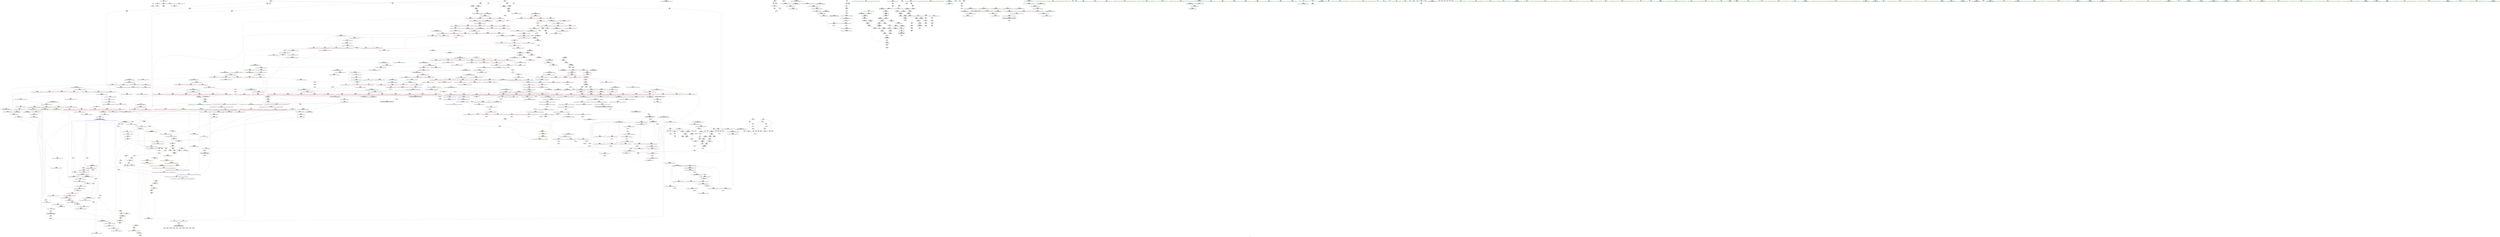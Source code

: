 digraph "SVFG" {
	label="SVFG";

	Node0x55a3d69704b0 [shape=record,color=grey,label="{NodeID: 0\nNullPtr}"];
	Node0x55a3d69704b0 -> Node0x55a3d69cffe0[style=solid];
	Node0x55a3d69704b0 -> Node0x55a3d69e9b40[style=solid];
	Node0x55a3d6ad7700 [shape=record,color=black,label="{NodeID: 1882\n1431 = PHI(1416, )\n2nd arg _ZNSt20__copy_move_backwardILb1ELb1ESt26random_access_iterator_tagE13__copy_move_bIxEEPT_PKS3_S6_S4_ }"];
	Node0x55a3d6ad7700 -> Node0x55a3d69da000[style=solid];
	Node0x55a3d69d7f80 [shape=record,color=blue,label="{NodeID: 775\n1103\<--1144\n__first.addr\<--incdec.ptr9\n_ZSt21__unguarded_partitionIPxN9__gnu_cxx5__ops15_Iter_less_iterEET_S4_S4_S4_T0_\n}"];
	Node0x55a3d69d7f80 -> Node0x55a3d6a57090[style=dashed];
	Node0x55a3d69ce9e0 [shape=record,color=red,label="{NodeID: 443\n545\<--536\n\<--__last.addr\n_ZSt14__partial_sortIPxN9__gnu_cxx5__ops15_Iter_less_iterEEvT_S4_S4_T0_\n|{<s0>32}}"];
	Node0x55a3d69ce9e0:s0 -> Node0x55a3d6acd7b0[style=solid,color=red];
	Node0x55a3d6a11c40 [shape=record,color=grey,label="{NodeID: 1218\n1468 = Binary(118, 1467, )\n}"];
	Node0x55a3d69c2420 [shape=record,color=green,label="{NodeID: 111\n568\<--569\nagg.tmp4\<--agg.tmp4_field_insensitive\n_ZSt27__unguarded_partition_pivotIPxN9__gnu_cxx5__ops15_Iter_less_iterEET_S4_S4_T0_\n}"];
	Node0x55a3d69e4420 [shape=record,color=red,label="{NodeID: 554\n1022\<--1021\n\<--\n_ZNK9__gnu_cxx5__ops14_Iter_less_valclIPxxEEbT_RT0_\n}"];
	Node0x55a3d69e4420 -> Node0x55a3d6a15b40[style=solid];
	Node0x55a3d69c7280 [shape=record,color=green,label="{NodeID: 222\n1403\<--1404\n__last.addr\<--__last.addr_field_insensitive\n_ZSt22__copy_move_backward_aILb1EPxS0_ET1_T0_S2_S1_\n}"];
	Node0x55a3d69c7280 -> Node0x55a3d69e8ad0[style=solid];
	Node0x55a3d69c7280 -> Node0x55a3d69d9b20[style=solid];
	Node0x55a3d6acdf20 [shape=record,color=black,label="{NodeID: 1772\n1479 = PHI(1338, )\n2nd arg _ZNK9__gnu_cxx5__ops14_Val_less_iterclIxPxEEbRT_T0_ }"];
	Node0x55a3d6acdf20 -> Node0x55a3d69da410[style=solid];
	Node0x55a3d69e9eb0 [shape=record,color=blue,label="{NodeID: 665\n58\<--131\nnum\<--inc\nmain\n}"];
	Node0x55a3d69e9eb0 -> Node0x55a3d6a44da0[style=dashed];
	Node0x55a3d69d5060 [shape=record,color=purple,label="{NodeID: 333\n180\<--11\nadd.ptr30\<--nu\nmain\n|{<s0>15}}"];
	Node0x55a3d69d5060:s0 -> Node0x55a3d6ad4e40[style=solid,color=red];
	Node0x55a3d69bec40 [shape=record,color=green,label="{NodeID: 1\n7\<--1\n__dso_handle\<--dummyObj\nGlob }"];
	Node0x55a3d6ad7810 [shape=record,color=black,label="{NodeID: 1883\n934 = PHI(835, )\n0th arg _ZN9__gnu_cxx5__ops14_Iter_less_valC2ENS0_15_Iter_less_iterE }"];
	Node0x55a3d6ad7810 -> Node0x55a3d69ee490[style=solid];
	Node0x55a3d69d8050 [shape=record,color=blue,label="{NodeID: 776\n1150\<--1148\n__a.addr\<--__a\n_ZSt9iter_swapIPxS0_EvT_T0_\n}"];
	Node0x55a3d69d8050 -> Node0x55a3d69e6230[style=dashed];
	Node0x55a3d69ceab0 [shape=record,color=red,label="{NodeID: 444\n572\<--560\n\<--__first.addr\n_ZSt27__unguarded_partition_pivotIPxN9__gnu_cxx5__ops15_Iter_less_iterEET_S4_S4_T0_\n}"];
	Node0x55a3d69ceab0 -> Node0x55a3d69d53a0[style=solid];
	Node0x55a3d6a11dc0 [shape=record,color=grey,label="{NodeID: 1219\n480 = Binary(481, 479, )\n}"];
	Node0x55a3d6a11dc0 -> Node0x55a3d69d1480[style=solid];
	Node0x55a3d69c24f0 [shape=record,color=green,label="{NodeID: 112\n589\<--590\n_ZSt22__move_median_to_firstIPxN9__gnu_cxx5__ops15_Iter_less_iterEEvT_S4_S4_S4_T0_\<--_ZSt22__move_median_to_firstIPxN9__gnu_cxx5__ops15_Iter_less_iterEEvT_S4_S4_S4_T0__field_insensitive\n}"];
	Node0x55a3d69e44f0 [shape=record,color=red,label="{NodeID: 555\n1024\<--1023\n\<--\n_ZNK9__gnu_cxx5__ops14_Iter_less_valclIPxxEEbT_RT0_\n}"];
	Node0x55a3d69e44f0 -> Node0x55a3d6a15b40[style=solid];
	Node0x55a3d69c7350 [shape=record,color=green,label="{NodeID: 223\n1405\<--1406\n__result.addr\<--__result.addr_field_insensitive\n_ZSt22__copy_move_backward_aILb1EPxS0_ET1_T0_S2_S1_\n}"];
	Node0x55a3d69c7350 -> Node0x55a3d69e8ba0[style=solid];
	Node0x55a3d69c7350 -> Node0x55a3d69d9bf0[style=solid];
	Node0x55a3d6ace030 [shape=record,color=black,label="{NodeID: 1773\n527 = PHI(444, )\n0th arg _ZSt14__partial_sortIPxN9__gnu_cxx5__ops15_Iter_less_iterEEvT_S4_S4_T0_ }"];
	Node0x55a3d6ace030 -> Node0x55a3d69ebf30[style=solid];
	Node0x55a3d69e9f80 [shape=record,color=blue,label="{NodeID: 666\n62\<--118\ni\<--\nmain\n}"];
	Node0x55a3d69e9f80 -> Node0x55a3d6a57a90[style=dashed];
	Node0x55a3d69d5130 [shape=record,color=purple,label="{NodeID: 334\n82\<--15\nadd.ptr\<--\nmain\n}"];
	Node0x55a3d69d5130 -> Node0x55a3d69d0780[style=solid];
	Node0x55a3d69becd0 [shape=record,color=green,label="{NodeID: 2\n14\<--1\n_ZSt3cin\<--dummyObj\nGlob }"];
	Node0x55a3d6ad7920 [shape=record,color=black,label="{NodeID: 1884\n349 = PHI(340, )\n0th arg _ZStorSt13_Ios_FmtflagsS_ }"];
	Node0x55a3d6ad7920 -> Node0x55a3d69eb4a0[style=solid];
	Node0x55a3d69d8120 [shape=record,color=blue,label="{NodeID: 777\n1152\<--1149\n__b.addr\<--__b\n_ZSt9iter_swapIPxS0_EvT_T0_\n}"];
	Node0x55a3d69d8120 -> Node0x55a3d69e6300[style=dashed];
	Node0x55a3d69ceb80 [shape=record,color=red,label="{NodeID: 445\n574\<--560\n\<--__first.addr\n_ZSt27__unguarded_partition_pivotIPxN9__gnu_cxx5__ops15_Iter_less_iterEET_S4_S4_T0_\n}"];
	Node0x55a3d69ceb80 -> Node0x55a3d69d17c0[style=solid];
	Node0x55a3d6a11f40 [shape=record,color=grey,label="{NodeID: 1220\n899 = Binary(898, 111, )\n}"];
	Node0x55a3d69c25f0 [shape=record,color=green,label="{NodeID: 113\n596\<--597\n_ZSt21__unguarded_partitionIPxN9__gnu_cxx5__ops15_Iter_less_iterEET_S4_S4_S4_T0_\<--_ZSt21__unguarded_partitionIPxN9__gnu_cxx5__ops15_Iter_less_iterEET_S4_S4_S4_T0__field_insensitive\n}"];
	Node0x55a3d69e45c0 [shape=record,color=red,label="{NodeID: 556\n1054\<--1034\n\<--__result.addr\n_ZSt22__move_median_to_firstIPxN9__gnu_cxx5__ops15_Iter_less_iterEEvT_S4_S4_S4_T0_\n|{<s0>59}}"];
	Node0x55a3d69e45c0:s0 -> Node0x55a3d6ad8a30[style=solid,color=red];
	Node0x55a3d6a58e90 [shape=record,color=black,label="{NodeID: 1331\nMR_52V_2 = PHI(MR_52V_1, MR_52V_3, )\npts\{10 13 \}\n|{<s0>35|<s1>68|<s2>69|<s3>70}}"];
	Node0x55a3d6a58e90:s0 -> Node0x55a3d6a7f4c0[style=dashed,color=blue];
	Node0x55a3d6a58e90:s1 -> Node0x55a3d6a5b490[style=dashed,color=red];
	Node0x55a3d6a58e90:s2 -> Node0x55a3d6a5b490[style=dashed,color=red];
	Node0x55a3d6a58e90:s3 -> Node0x55a3d6a60040[style=dashed,color=red];
	Node0x55a3d69c7420 [shape=record,color=green,label="{NodeID: 224\n1407\<--1408\n__simple\<--__simple_field_insensitive\n_ZSt22__copy_move_backward_aILb1EPxS0_ET1_T0_S2_S1_\n}"];
	Node0x55a3d69c7420 -> Node0x55a3d69d9cc0[style=solid];
	Node0x55a3d6ace140 [shape=record,color=black,label="{NodeID: 1774\n528 = PHI(445, )\n1st arg _ZSt14__partial_sortIPxN9__gnu_cxx5__ops15_Iter_less_iterEEvT_S4_S4_T0_ }"];
	Node0x55a3d6ace140 -> Node0x55a3d69ec000[style=solid];
	Node0x55a3d69ea050 [shape=record,color=blue,label="{NodeID: 667\n64\<--143\nref.tmp\<--sub17\nmain\n|{|<s3>12}}"];
	Node0x55a3d69ea050 -> Node0x55a3d69d7760[style=dashed];
	Node0x55a3d69ea050 -> Node0x55a3d69ea050[style=dashed];
	Node0x55a3d69ea050 -> Node0x55a3d6a45770[style=dashed];
	Node0x55a3d69ea050:s3 -> Node0x55a3d6a61530[style=dashed,color=red];
	Node0x55a3d69d5200 [shape=record,color=purple,label="{NodeID: 335\n91\<--18\nadd.ptr5\<--\nmain\n}"];
	Node0x55a3d69d5200 -> Node0x55a3d69d0920[style=solid];
	Node0x55a3d69bef80 [shape=record,color=green,label="{NodeID: 3\n17\<--1\n_ZSt4cout\<--dummyObj\nGlob }"];
	Node0x55a3d6ad7a30 [shape=record,color=black,label="{NodeID: 1885\n350 = PHI(341, )\n1st arg _ZStorSt13_Ios_FmtflagsS_ }"];
	Node0x55a3d6ad7a30 -> Node0x55a3d69eb570[style=solid];
	Node0x55a3d69d81f0 [shape=record,color=blue,label="{NodeID: 778\n1165\<--1163\n__a.addr\<--__a\n_ZSt4swapIxENSt9enable_ifIXsr6__and_ISt6__not_ISt15__is_tuple_likeIT_EESt21is_move_constructibleIS3_ESt18is_move_assignableIS3_EEE5valueEvE4typeERS3_SC_\n}"];
	Node0x55a3d69d81f0 -> Node0x55a3d69e63d0[style=dashed];
	Node0x55a3d69d81f0 -> Node0x55a3d69e64a0[style=dashed];
	Node0x55a3d69cec50 [shape=record,color=red,label="{NodeID: 446\n582\<--560\n\<--__first.addr\n_ZSt27__unguarded_partition_pivotIPxN9__gnu_cxx5__ops15_Iter_less_iterEET_S4_S4_T0_\n|{<s0>34}}"];
	Node0x55a3d69cec50:s0 -> Node0x55a3d6ad66d0[style=solid,color=red];
	Node0x55a3d6a120c0 [shape=record,color=grey,label="{NodeID: 1221\n114 = Binary(113, 115, )\n}"];
	Node0x55a3d6a120c0 -> Node0x55a3d69e9de0[style=solid];
	Node0x55a3d69c78c0 [shape=record,color=green,label="{NodeID: 114\n603\<--604\n__comp\<--__comp_field_insensitive\n_ZSt13__heap_selectIPxN9__gnu_cxx5__ops15_Iter_less_iterEEvT_S4_S4_T0_\n|{<s0>36|<s1>37|<s2>38}}"];
	Node0x55a3d69c78c0:s0 -> Node0x55a3d6ace640[style=solid,color=red];
	Node0x55a3d69c78c0:s1 -> Node0x55a3d6ad51e0[style=solid,color=red];
	Node0x55a3d69c78c0:s2 -> Node0x55a3d6acf2d0[style=solid,color=red];
	Node0x55a3d69e4690 [shape=record,color=red,label="{NodeID: 557\n1064\<--1034\n\<--__result.addr\n_ZSt22__move_median_to_firstIPxN9__gnu_cxx5__ops15_Iter_less_iterEEvT_S4_S4_S4_T0_\n|{<s0>61}}"];
	Node0x55a3d69e4690:s0 -> Node0x55a3d6ad8a30[style=solid,color=red];
	Node0x55a3d6a59390 [shape=record,color=black,label="{NodeID: 1332\nMR_248V_3 = PHI(MR_248V_4, MR_248V_2, )\npts\{1322 \}\n}"];
	Node0x55a3d6a59390 -> Node0x55a3d69e7ea0[style=dashed];
	Node0x55a3d6a59390 -> Node0x55a3d69e7f70[style=dashed];
	Node0x55a3d6a59390 -> Node0x55a3d69d94a0[style=dashed];
	Node0x55a3d69c74f0 [shape=record,color=green,label="{NodeID: 225\n1418\<--1419\n_ZNSt20__copy_move_backwardILb1ELb1ESt26random_access_iterator_tagE13__copy_move_bIxEEPT_PKS3_S6_S4_\<--_ZNSt20__copy_move_backwardILb1ELb1ESt26random_access_iterator_tagE13__copy_move_bIxEEPT_PKS3_S6_S4__field_insensitive\n}"];
	Node0x55a3d6ace280 [shape=record,color=black,label="{NodeID: 1775\n529 = PHI(446, )\n2nd arg _ZSt14__partial_sortIPxN9__gnu_cxx5__ops15_Iter_less_iterEEvT_S4_S4_T0_ }"];
	Node0x55a3d6ace280 -> Node0x55a3d69ec0d0[style=solid];
	Node0x55a3d69ea120 [shape=record,color=blue,label="{NodeID: 668\n150\<--148\narrayidx\<--\nmain\n}"];
	Node0x55a3d69ea120 -> Node0x55a3d6a57590[style=dashed];
	Node0x55a3d69d52d0 [shape=record,color=purple,label="{NodeID: 336\n101\<--18\nadd.ptr10\<--\nmain\n}"];
	Node0x55a3d69d52d0 -> Node0x55a3d69d0ac0[style=solid];
	Node0x55a3d69bf010 [shape=record,color=green,label="{NodeID: 4\n20\<--1\n.str\<--dummyObj\nGlob }"];
	Node0x55a3d6ad7b40 [shape=record,color=black,label="{NodeID: 1886\n1098 = PHI(592, )\n0th arg _ZSt21__unguarded_partitionIPxN9__gnu_cxx5__ops15_Iter_less_iterEET_S4_S4_S4_T0_ }"];
	Node0x55a3d6ad7b40 -> Node0x55a3d69d7aa0[style=solid];
	Node0x55a3d69d82c0 [shape=record,color=blue,label="{NodeID: 779\n1167\<--1164\n__b.addr\<--__b\n_ZSt4swapIxENSt9enable_ifIXsr6__and_ISt6__not_ISt15__is_tuple_likeIT_EESt21is_move_constructibleIS3_ESt18is_move_assignableIS3_EEE5valueEvE4typeERS3_SC_\n}"];
	Node0x55a3d69d82c0 -> Node0x55a3d69e6570[style=dashed];
	Node0x55a3d69d82c0 -> Node0x55a3d69e6640[style=dashed];
	Node0x55a3d69ced20 [shape=record,color=red,label="{NodeID: 447\n583\<--560\n\<--__first.addr\n_ZSt27__unguarded_partition_pivotIPxN9__gnu_cxx5__ops15_Iter_less_iterEET_S4_S4_T0_\n}"];
	Node0x55a3d69ced20 -> Node0x55a3d69d41c0[style=solid];
	Node0x55a3d6a12240 [shape=record,color=grey,label="{NodeID: 1222\n895 = Binary(393, 894, )\n}"];
	Node0x55a3d6a12240 -> Node0x55a3d69ee150[style=solid];
	Node0x55a3d69c7950 [shape=record,color=green,label="{NodeID: 115\n605\<--606\n__first.addr\<--__first.addr_field_insensitive\n_ZSt13__heap_selectIPxN9__gnu_cxx5__ops15_Iter_less_iterEEvT_S4_S4_T0_\n}"];
	Node0x55a3d69c7950 -> Node0x55a3d69cf2d0[style=solid];
	Node0x55a3d69c7950 -> Node0x55a3d69cf3a0[style=solid];
	Node0x55a3d69c7950 -> Node0x55a3d69cf470[style=solid];
	Node0x55a3d69c7950 -> Node0x55a3d69ec410[style=solid];
	Node0x55a3d69e4760 [shape=record,color=red,label="{NodeID: 558\n1068\<--1034\n\<--__result.addr\n_ZSt22__move_median_to_firstIPxN9__gnu_cxx5__ops15_Iter_less_iterEEvT_S4_S4_S4_T0_\n|{<s0>62}}"];
	Node0x55a3d69e4760:s0 -> Node0x55a3d6ad8a30[style=solid,color=red];
	Node0x55a3d6a59890 [shape=record,color=black,label="{NodeID: 1333\nMR_252V_4 = PHI(MR_252V_5, MR_252V_3, )\npts\{1326 \}\n}"];
	Node0x55a3d6a59890 -> Node0x55a3d69e8110[style=dashed];
	Node0x55a3d6a59890 -> Node0x55a3d69e81e0[style=dashed];
	Node0x55a3d6a59890 -> Node0x55a3d69e82b0[style=dashed];
	Node0x55a3d6a59890 -> Node0x55a3d69e8380[style=dashed];
	Node0x55a3d6a59890 -> Node0x55a3d69d9570[style=dashed];
	Node0x55a3d69c75f0 [shape=record,color=green,label="{NodeID: 226\n1423\<--1424\n__it.addr\<--__it.addr_field_insensitive\n_ZSt12__niter_baseIPxET_S1_\n}"];
	Node0x55a3d69c75f0 -> Node0x55a3d69e8c70[style=solid];
	Node0x55a3d69c75f0 -> Node0x55a3d69d9d90[style=solid];
	Node0x55a3d6ace3c0 [shape=record,color=black,label="{NodeID: 1776\n680 = PHI(616, )\n0th arg _ZSt11__make_heapIPxN9__gnu_cxx5__ops15_Iter_less_iterEEvT_S4_RT0_ }"];
	Node0x55a3d6ace3c0 -> Node0x55a3d69ecb60[style=solid];
	Node0x55a3d69ea1f0 [shape=record,color=blue,label="{NodeID: 669\n62\<--154\ni\<--inc19\nmain\n}"];
	Node0x55a3d69ea1f0 -> Node0x55a3d6a57a90[style=dashed];
	Node0x55a3d6a61340 [shape=record,color=yellow,style=double,label="{NodeID: 1444\n52V_1 = ENCHI(MR_52V_0)\npts\{10 13 \}\nFun[_ZSt13__heap_selectIPxN9__gnu_cxx5__ops15_Iter_less_iterEEvT_S4_S4_T0_]|{<s0>36|<s1>36}}"];
	Node0x55a3d6a61340:s0 -> Node0x55a3d6a47570[style=dashed,color=red];
	Node0x55a3d6a61340:s1 -> Node0x55a3d6a55790[style=dashed,color=red];
	Node0x55a3d69d53a0 [shape=record,color=purple,label="{NodeID: 337\n580\<--572\nadd.ptr\<--\n_ZSt27__unguarded_partition_pivotIPxN9__gnu_cxx5__ops15_Iter_less_iterEET_S4_S4_T0_\n}"];
	Node0x55a3d69d53a0 -> Node0x55a3d69ec340[style=solid];
	Node0x55a3d69bf0a0 [shape=record,color=green,label="{NodeID: 5\n22\<--1\n.str.1\<--dummyObj\nGlob }"];
	Node0x55a3d6ad7c50 [shape=record,color=black,label="{NodeID: 1887\n1099 = PHI(593, )\n1st arg _ZSt21__unguarded_partitionIPxN9__gnu_cxx5__ops15_Iter_less_iterEET_S4_S4_S4_T0_ }"];
	Node0x55a3d6ad7c50 -> Node0x55a3d69d7b70[style=solid];
	Node0x55a3d69d8390 [shape=record,color=blue,label="{NodeID: 780\n1169\<--1175\n__tmp\<--\n_ZSt4swapIxENSt9enable_ifIXsr6__and_ISt6__not_ISt15__is_tuple_likeIT_EESt21is_move_constructibleIS3_ESt18is_move_assignableIS3_EEE5valueEvE4typeERS3_SC_\n}"];
	Node0x55a3d69d8390 -> Node0x55a3d69e67e0[style=dashed];
	Node0x55a3d69d8390 -> Node0x55a3d69e68b0[style=dashed];
	Node0x55a3d69cedf0 [shape=record,color=red,label="{NodeID: 448\n591\<--560\n\<--__first.addr\n_ZSt27__unguarded_partition_pivotIPxN9__gnu_cxx5__ops15_Iter_less_iterEET_S4_S4_T0_\n}"];
	Node0x55a3d69cedf0 -> Node0x55a3d69d4360[style=solid];
	Node0x55a3d6a123c0 [shape=record,color=grey,label="{NodeID: 1223\n894 = Binary(893, 111, )\n}"];
	Node0x55a3d6a123c0 -> Node0x55a3d6a12240[style=solid];
	Node0x55a3d69c7a20 [shape=record,color=green,label="{NodeID: 116\n607\<--608\n__middle.addr\<--__middle.addr_field_insensitive\n_ZSt13__heap_selectIPxN9__gnu_cxx5__ops15_Iter_less_iterEEvT_S4_S4_T0_\n}"];
	Node0x55a3d69c7a20 -> Node0x55a3d69cf540[style=solid];
	Node0x55a3d69c7a20 -> Node0x55a3d69cf610[style=solid];
	Node0x55a3d69c7a20 -> Node0x55a3d69cf6e0[style=solid];
	Node0x55a3d69c7a20 -> Node0x55a3d69ec4e0[style=solid];
	Node0x55a3d69e4830 [shape=record,color=red,label="{NodeID: 559\n1078\<--1034\n\<--__result.addr\n_ZSt22__move_median_to_firstIPxN9__gnu_cxx5__ops15_Iter_less_iterEEvT_S4_S4_S4_T0_\n|{<s0>64}}"];
	Node0x55a3d69e4830:s0 -> Node0x55a3d6ad8a30[style=solid,color=red];
	Node0x55a3d6a59d90 [shape=record,color=black,label="{NodeID: 1334\nMR_52V_2 = PHI(MR_52V_3, MR_52V_1, )\npts\{10 13 \}\n|{|<s4>87}}"];
	Node0x55a3d6a59d90 -> Node0x55a3d69e8520[style=dashed];
	Node0x55a3d6a59d90 -> Node0x55a3d69e85f0[style=dashed];
	Node0x55a3d6a59d90 -> Node0x55a3d69d93d0[style=dashed];
	Node0x55a3d6a59d90 -> Node0x55a3d69d9640[style=dashed];
	Node0x55a3d6a59d90:s4 -> Node0x55a3d6a62010[style=dashed,color=red];
	Node0x55a3d69c76c0 [shape=record,color=green,label="{NodeID: 227\n1432\<--1433\n__first.addr\<--__first.addr_field_insensitive\n_ZNSt20__copy_move_backwardILb1ELb1ESt26random_access_iterator_tagE13__copy_move_bIxEEPT_PKS3_S6_S4_\n}"];
	Node0x55a3d69c76c0 -> Node0x55a3d69e8d40[style=solid];
	Node0x55a3d69c76c0 -> Node0x55a3d69e8e10[style=solid];
	Node0x55a3d69c76c0 -> Node0x55a3d69d9e60[style=solid];
	Node0x55a3d6ace500 [shape=record,color=black,label="{NodeID: 1777\n681 = PHI(617, )\n1st arg _ZSt11__make_heapIPxN9__gnu_cxx5__ops15_Iter_less_iterEEvT_S4_RT0_ }"];
	Node0x55a3d6ace500 -> Node0x55a3d69ecc30[style=solid];
	Node0x55a3d69ea2c0 [shape=record,color=blue,label="{NodeID: 670\n66\<--118\ni21\<--\nmain\n}"];
	Node0x55a3d69ea2c0 -> Node0x55a3d69d6c00[style=dashed];
	Node0x55a3d69ea2c0 -> Node0x55a3d69d6cd0[style=dashed];
	Node0x55a3d69ea2c0 -> Node0x55a3d69d6da0[style=dashed];
	Node0x55a3d69ea2c0 -> Node0x55a3d69ea390[style=dashed];
	Node0x55a3d69ea2c0 -> Node0x55a3d6a45c70[style=dashed];
	Node0x55a3d6a61420 [shape=record,color=yellow,style=double,label="{NodeID: 1445\n16V_1 = ENCHI(MR_16V_0)\npts\{63 \}\nFun[_ZSt3minIxERKT_S2_S2_]}"];
	Node0x55a3d6a61420 -> Node0x55a3d69cc6f0[style=dashed];
	Node0x55a3d69d5470 [shape=record,color=purple,label="{NodeID: 338\n723\<--721\nadd.ptr\<--\n_ZSt11__make_heapIPxN9__gnu_cxx5__ops15_Iter_less_iterEEvT_S4_RT0_\n|{<s0>40}}"];
	Node0x55a3d69d5470:s0 -> Node0x55a3d6ad8f90[style=solid,color=red];
	Node0x55a3d69bf130 [shape=record,color=green,label="{NodeID: 6\n25\<--1\n\<--dummyObj\nCan only get source location for instruction, argument, global var or function.}"];
	Node0x55a3d6ad7d60 [shape=record,color=black,label="{NodeID: 1888\n1100 = PHI(594, )\n2nd arg _ZSt21__unguarded_partitionIPxN9__gnu_cxx5__ops15_Iter_less_iterEET_S4_S4_S4_T0_ }"];
	Node0x55a3d6ad7d60 -> Node0x55a3d69d7c40[style=solid];
	Node0x55a3d69d8460 [shape=record,color=blue,label="{NodeID: 781\n1180\<--1179\n\<--\n_ZSt4swapIxENSt9enable_ifIXsr6__and_ISt6__not_ISt15__is_tuple_likeIT_EESt21is_move_constructibleIS3_ESt18is_move_assignableIS3_EEE5valueEvE4typeERS3_SC_\n}"];
	Node0x55a3d69d8460 -> Node0x55a3d69e68b0[style=dashed];
	Node0x55a3d69d8460 -> Node0x55a3d69d8530[style=dashed];
	Node0x55a3d69ceec0 [shape=record,color=red,label="{NodeID: 449\n594\<--560\n\<--__first.addr\n_ZSt27__unguarded_partition_pivotIPxN9__gnu_cxx5__ops15_Iter_less_iterEET_S4_S4_T0_\n|{<s0>35}}"];
	Node0x55a3d69ceec0:s0 -> Node0x55a3d6ad7d60[style=solid,color=red];
	Node0x55a3d6a12540 [shape=record,color=grey,label="{NodeID: 1224\n890 = Binary(889, 393, )\n}"];
	Node0x55a3d6a12540 -> Node0x55a3d6a153c0[style=solid];
	Node0x55a3d69c7af0 [shape=record,color=green,label="{NodeID: 117\n609\<--610\n__last.addr\<--__last.addr_field_insensitive\n_ZSt13__heap_selectIPxN9__gnu_cxx5__ops15_Iter_less_iterEEvT_S4_S4_T0_\n}"];
	Node0x55a3d69c7af0 -> Node0x55a3d69cf7b0[style=solid];
	Node0x55a3d69c7af0 -> Node0x55a3d69ec5b0[style=solid];
	Node0x55a3d69e4900 [shape=record,color=red,label="{NodeID: 560\n1086\<--1034\n\<--__result.addr\n_ZSt22__move_median_to_firstIPxN9__gnu_cxx5__ops15_Iter_less_iterEEvT_S4_S4_S4_T0_\n|{<s0>66}}"];
	Node0x55a3d69e4900:s0 -> Node0x55a3d6ad8a30[style=solid,color=red];
	Node0x55a3d69c7790 [shape=record,color=green,label="{NodeID: 228\n1434\<--1435\n__last.addr\<--__last.addr_field_insensitive\n_ZNSt20__copy_move_backwardILb1ELb1ESt26random_access_iterator_tagE13__copy_move_bIxEEPT_PKS3_S6_S4_\n}"];
	Node0x55a3d69c7790 -> Node0x55a3d69e8ee0[style=solid];
	Node0x55a3d69c7790 -> Node0x55a3d69d9f30[style=solid];
	Node0x55a3d6ace640 [shape=record,color=black,label="{NodeID: 1778\n682 = PHI(603, )\n2nd arg _ZSt11__make_heapIPxN9__gnu_cxx5__ops15_Iter_less_iterEEvT_S4_RT0_ }"];
	Node0x55a3d6ace640 -> Node0x55a3d69ecd00[style=solid];
	Node0x55a3d69ea390 [shape=record,color=blue,label="{NodeID: 671\n66\<--175\ni21\<--inc28\nmain\n}"];
	Node0x55a3d69ea390 -> Node0x55a3d69d6c00[style=dashed];
	Node0x55a3d69ea390 -> Node0x55a3d69d6cd0[style=dashed];
	Node0x55a3d69ea390 -> Node0x55a3d69d6da0[style=dashed];
	Node0x55a3d69ea390 -> Node0x55a3d69ea390[style=dashed];
	Node0x55a3d69ea390 -> Node0x55a3d6a45c70[style=dashed];
	Node0x55a3d6a61530 [shape=record,color=yellow,style=double,label="{NodeID: 1446\n18V_1 = ENCHI(MR_18V_0)\npts\{65 \}\nFun[_ZSt3minIxERKT_S2_S2_]}"];
	Node0x55a3d6a61530 -> Node0x55a3d69cc620[style=dashed];
	Node0x55a3d69d5540 [shape=record,color=purple,label="{NodeID: 339\n860\<--858\nadd.ptr\<--\n_ZSt13__adjust_heapIPxlxN9__gnu_cxx5__ops15_Iter_less_iterEEvT_T0_S5_T1_T2_\n|{<s0>47}}"];
	Node0x55a3d69d5540:s0 -> Node0x55a3d6ad5a40[style=solid,color=red];
	Node0x55a3d69bf970 [shape=record,color=green,label="{NodeID: 7\n73\<--1\n\<--dummyObj\nCan only get source location for instruction, argument, global var or function.}"];
	Node0x55a3d6ad7e70 [shape=record,color=black,label="{NodeID: 1889\n1191 = PHI(508, 521, )\n0th arg _ZSt16__insertion_sortIPxN9__gnu_cxx5__ops15_Iter_less_iterEEvT_S4_T0_ }"];
	Node0x55a3d6ad7e70 -> Node0x55a3d69d8600[style=solid];
	Node0x55a3d69d8530 [shape=record,color=blue,label="{NodeID: 782\n1184\<--1183\n\<--\n_ZSt4swapIxENSt9enable_ifIXsr6__and_ISt6__not_ISt15__is_tuple_likeIT_EESt21is_move_constructibleIS3_ESt18is_move_assignableIS3_EEE5valueEvE4typeERS3_SC_\n|{<s0>71}}"];
	Node0x55a3d69d8530:s0 -> Node0x55a3d6a7ffc0[style=dashed,color=blue];
	Node0x55a3d69cef90 [shape=record,color=red,label="{NodeID: 450\n573\<--562\n\<--__last.addr\n_ZSt27__unguarded_partition_pivotIPxN9__gnu_cxx5__ops15_Iter_less_iterEET_S4_S4_T0_\n}"];
	Node0x55a3d69cef90 -> Node0x55a3d69d16f0[style=solid];
	Node0x55a3d6a126c0 [shape=record,color=grey,label="{NodeID: 1225\n889 = Binary(888, 393, )\n}"];
	Node0x55a3d6a126c0 -> Node0x55a3d6a12540[style=solid];
	Node0x55a3d69c7bc0 [shape=record,color=green,label="{NodeID: 118\n611\<--612\n__i\<--__i_field_insensitive\n_ZSt13__heap_selectIPxN9__gnu_cxx5__ops15_Iter_less_iterEEvT_S4_S4_T0_\n}"];
	Node0x55a3d69c7bc0 -> Node0x55a3d69cf880[style=solid];
	Node0x55a3d69c7bc0 -> Node0x55a3d69cf950[style=solid];
	Node0x55a3d69c7bc0 -> Node0x55a3d69dfa30[style=solid];
	Node0x55a3d69c7bc0 -> Node0x55a3d69dfb00[style=solid];
	Node0x55a3d69c7bc0 -> Node0x55a3d69ec680[style=solid];
	Node0x55a3d69c7bc0 -> Node0x55a3d69ec750[style=solid];
	Node0x55a3d69e49d0 [shape=record,color=red,label="{NodeID: 561\n1090\<--1034\n\<--__result.addr\n_ZSt22__move_median_to_firstIPxN9__gnu_cxx5__ops15_Iter_less_iterEEvT_S4_S4_S4_T0_\n|{<s0>67}}"];
	Node0x55a3d69e49d0:s0 -> Node0x55a3d6ad8a30[style=solid,color=red];
	Node0x55a3d69cfa10 [shape=record,color=green,label="{NodeID: 229\n1436\<--1437\n__result.addr\<--__result.addr_field_insensitive\n_ZNSt20__copy_move_backwardILb1ELb1ESt26random_access_iterator_tagE13__copy_move_bIxEEPT_PKS3_S6_S4_\n}"];
	Node0x55a3d69cfa10 -> Node0x55a3d69e8fb0[style=solid];
	Node0x55a3d69cfa10 -> Node0x55a3d69e9080[style=solid];
	Node0x55a3d69cfa10 -> Node0x55a3d69da000[style=solid];
	Node0x55a3d6ace780 [shape=record,color=black,label="{NodeID: 1779\n1008 = PHI(974, )\n0th arg _ZNK9__gnu_cxx5__ops14_Iter_less_valclIPxxEEbT_RT0_ }"];
	Node0x55a3d6ace780 -> Node0x55a3d69eed80[style=solid];
	Node0x55a3d69ea460 [shape=record,color=blue,label="{NodeID: 672\n68\<--118\nresp\<--\nmain\n}"];
	Node0x55a3d69ea460 -> Node0x55a3d69d6e70[style=dashed];
	Node0x55a3d69ea460 -> Node0x55a3d69d6f40[style=dashed];
	Node0x55a3d69ea460 -> Node0x55a3d69ea600[style=dashed];
	Node0x55a3d69ea460 -> Node0x55a3d6a46170[style=dashed];
	Node0x55a3d69d5610 [shape=record,color=purple,label="{NodeID: 340\n864\<--861\nadd.ptr2\<--\n_ZSt13__adjust_heapIPxlxN9__gnu_cxx5__ops15_Iter_less_iterEEvT_T0_S5_T1_T2_\n|{<s0>47}}"];
	Node0x55a3d69d5610:s0 -> Node0x55a3d6ad5dc0[style=solid,color=red];
	Node0x55a3d69bfa00 [shape=record,color=green,label="{NodeID: 8\n75\<--1\n\<--dummyObj\nCan only get source location for instruction, argument, global var or function.}"];
	Node0x55a3d6ad8080 [shape=record,color=black,label="{NodeID: 1890\n1192 = PHI(510, 522, )\n1st arg _ZSt16__insertion_sortIPxN9__gnu_cxx5__ops15_Iter_less_iterEEvT_S4_T0_ }"];
	Node0x55a3d6ad8080 -> Node0x55a3d69d86d0[style=solid];
	Node0x55a3d69d8600 [shape=record,color=blue,label="{NodeID: 783\n1195\<--1191\n__first.addr\<--__first\n_ZSt16__insertion_sortIPxN9__gnu_cxx5__ops15_Iter_less_iterEEvT_S4_T0_\n}"];
	Node0x55a3d69d8600 -> Node0x55a3d69e6980[style=dashed];
	Node0x55a3d69d8600 -> Node0x55a3d69e6a50[style=dashed];
	Node0x55a3d69d8600 -> Node0x55a3d69e6b20[style=dashed];
	Node0x55a3d69d8600 -> Node0x55a3d69e6bf0[style=dashed];
	Node0x55a3d69d8600 -> Node0x55a3d69e6cc0[style=dashed];
	Node0x55a3d69cf060 [shape=record,color=red,label="{NodeID: 451\n586\<--562\n\<--__last.addr\n_ZSt27__unguarded_partition_pivotIPxN9__gnu_cxx5__ops15_Iter_less_iterEET_S4_S4_T0_\n}"];
	Node0x55a3d69cf060 -> Node0x55a3d69d4290[style=solid];
	Node0x55a3d6a12840 [shape=record,color=grey,label="{NodeID: 1226\n884 = Binary(883, 111, )\n}"];
	Node0x55a3d6a12840 -> Node0x55a3d6a15840[style=solid];
	Node0x55a3d69c7c90 [shape=record,color=green,label="{NodeID: 119\n619\<--620\n_ZSt11__make_heapIPxN9__gnu_cxx5__ops15_Iter_less_iterEEvT_S4_RT0_\<--_ZSt11__make_heapIPxN9__gnu_cxx5__ops15_Iter_less_iterEEvT_S4_RT0__field_insensitive\n}"];
	Node0x55a3d69e4aa0 [shape=record,color=red,label="{NodeID: 562\n1046\<--1036\n\<--__a.addr\n_ZSt22__move_median_to_firstIPxN9__gnu_cxx5__ops15_Iter_less_iterEEvT_S4_S4_S4_T0_\n|{<s0>57}}"];
	Node0x55a3d69e4aa0:s0 -> Node0x55a3d6ad5a40[style=solid,color=red];
	Node0x55a3d6a5ad30 [shape=record,color=yellow,style=double,label="{NodeID: 1337\n52V_1 = ENCHI(MR_52V_0)\npts\{10 13 \}\nFun[_ZSt4sortIPxEvT_S1_]|{<s0>20}}"];
	Node0x55a3d6a5ad30:s0 -> Node0x55a3d6a5b870[style=dashed,color=red];
	Node0x55a3d69cfaa0 [shape=record,color=green,label="{NodeID: 230\n1438\<--1439\n_Num\<--_Num_field_insensitive\n_ZNSt20__copy_move_backwardILb1ELb1ESt26random_access_iterator_tagE13__copy_move_bIxEEPT_PKS3_S6_S4_\n}"];
	Node0x55a3d69cfaa0 -> Node0x55a3d69e9150[style=solid];
	Node0x55a3d69cfaa0 -> Node0x55a3d69e9220[style=solid];
	Node0x55a3d69cfaa0 -> Node0x55a3d69e92f0[style=solid];
	Node0x55a3d69cfaa0 -> Node0x55a3d69e93c0[style=solid];
	Node0x55a3d69cfaa0 -> Node0x55a3d69da0d0[style=solid];
	Node0x55a3d6ace8c0 [shape=record,color=black,label="{NodeID: 1780\n1009 = PHI(977, )\n1st arg _ZNK9__gnu_cxx5__ops14_Iter_less_valclIPxxEEbT_RT0_ }"];
	Node0x55a3d6ace8c0 -> Node0x55a3d69eee50[style=solid];
	Node0x55a3d69ea530 [shape=record,color=blue,label="{NodeID: 673\n70\<--118\ni31\<--\nmain\n}"];
	Node0x55a3d69ea530 -> Node0x55a3d69d7010[style=dashed];
	Node0x55a3d69ea530 -> Node0x55a3d69d70e0[style=dashed];
	Node0x55a3d69ea530 -> Node0x55a3d69d71b0[style=dashed];
	Node0x55a3d69ea530 -> Node0x55a3d69d7280[style=dashed];
	Node0x55a3d69ea530 -> Node0x55a3d69d7350[style=dashed];
	Node0x55a3d69ea530 -> Node0x55a3d69d7420[style=dashed];
	Node0x55a3d69ea530 -> Node0x55a3d69ea6d0[style=dashed];
	Node0x55a3d69ea530 -> Node0x55a3d6a46670[style=dashed];
	Node0x55a3d69d56e0 [shape=record,color=purple,label="{NodeID: 341\n873\<--871\nadd.ptr3\<--\n_ZSt13__adjust_heapIPxlxN9__gnu_cxx5__ops15_Iter_less_iterEEvT_T0_S5_T1_T2_\n|{<s0>48}}"];
	Node0x55a3d69d56e0:s0 -> Node0x55a3d6ad8f90[style=solid,color=red];
	Node0x55a3d69bfa90 [shape=record,color=green,label="{NodeID: 9\n94\<--1\n\<--dummyObj\nCan only get source location for instruction, argument, global var or function.|{<s0>5}}"];
	Node0x55a3d69bfa90:s0 -> Node0x55a3d6acec80[style=solid,color=red];
	Node0x55a3d6ad8200 [shape=record,color=black,label="{NodeID: 1891\n648 = PHI(549, )\n0th arg _ZSt11__sort_heapIPxN9__gnu_cxx5__ops15_Iter_less_iterEEvT_S4_RT0_ }"];
	Node0x55a3d6ad8200 -> Node0x55a3d69ec820[style=solid];
	Node0x55a3d69d86d0 [shape=record,color=blue,label="{NodeID: 784\n1197\<--1192\n__last.addr\<--__last\n_ZSt16__insertion_sortIPxN9__gnu_cxx5__ops15_Iter_less_iterEEvT_S4_T0_\n}"];
	Node0x55a3d69d86d0 -> Node0x55a3d69e6d90[style=dashed];
	Node0x55a3d69d86d0 -> Node0x55a3d69e6e60[style=dashed];
	Node0x55a3d69cf130 [shape=record,color=red,label="{NodeID: 452\n593\<--562\n\<--__last.addr\n_ZSt27__unguarded_partition_pivotIPxN9__gnu_cxx5__ops15_Iter_less_iterEET_S4_S4_T0_\n|{<s0>35}}"];
	Node0x55a3d69cf130:s0 -> Node0x55a3d6ad7c50[style=solid,color=red];
	Node0x55a3d6a129c0 [shape=record,color=grey,label="{NodeID: 1227\n359 = Binary(357, 358, )\n}"];
	Node0x55a3d6a129c0 -> Node0x55a3d69d0ed0[style=solid];
	Node0x55a3d69c7d90 [shape=record,color=green,label="{NodeID: 120\n631\<--632\n_ZNK9__gnu_cxx5__ops15_Iter_less_iterclIPxS3_EEbT_T0_\<--_ZNK9__gnu_cxx5__ops15_Iter_less_iterclIPxS3_EEbT_T0__field_insensitive\n}"];
	Node0x55a3d69e4b70 [shape=record,color=red,label="{NodeID: 563\n1060\<--1036\n\<--__a.addr\n_ZSt22__move_median_to_firstIPxN9__gnu_cxx5__ops15_Iter_less_iterEEvT_S4_S4_S4_T0_\n|{<s0>60}}"];
	Node0x55a3d69e4b70:s0 -> Node0x55a3d6ad5a40[style=solid,color=red];
	Node0x55a3d69cfb70 [shape=record,color=green,label="{NodeID: 231\n1463\<--1464\nllvm.memmove.p0i8.p0i8.i64\<--llvm.memmove.p0i8.p0i8.i64_field_insensitive\n}"];
	Node0x55a3d6acea00 [shape=record,color=black,label="{NodeID: 1781\n1010 = PHI(954, )\n2nd arg _ZNK9__gnu_cxx5__ops14_Iter_less_valclIPxxEEbT_RT0_ }"];
	Node0x55a3d6acea00 -> Node0x55a3d69eef20[style=solid];
	Node0x55a3d69ea600 [shape=record,color=blue,label="{NodeID: 674\n68\<--206\nresp\<--add\nmain\n}"];
	Node0x55a3d69ea600 -> Node0x55a3d69d6e70[style=dashed];
	Node0x55a3d69ea600 -> Node0x55a3d69d6f40[style=dashed];
	Node0x55a3d69ea600 -> Node0x55a3d69ea600[style=dashed];
	Node0x55a3d69ea600 -> Node0x55a3d6a46170[style=dashed];
	Node0x55a3d69d57b0 [shape=record,color=purple,label="{NodeID: 342\n878\<--876\nadd.ptr5\<--\n_ZSt13__adjust_heapIPxlxN9__gnu_cxx5__ops15_Iter_less_iterEEvT_T0_S5_T1_T2_\n}"];
	Node0x55a3d69d57b0 -> Node0x55a3d69edfb0[style=solid];
	Node0x55a3d69bfb20 [shape=record,color=green,label="{NodeID: 10\n104\<--1\n\<--dummyObj\nCan only get source location for instruction, argument, global var or function.|{<s0>6}}"];
	Node0x55a3d69bfb20:s0 -> Node0x55a3d6acdbf0[style=solid,color=red];
	Node0x55a3d6ad8310 [shape=record,color=black,label="{NodeID: 1892\n649 = PHI(550, )\n1st arg _ZSt11__sort_heapIPxN9__gnu_cxx5__ops15_Iter_less_iterEEvT_S4_RT0_ }"];
	Node0x55a3d6ad8310 -> Node0x55a3d69ec8f0[style=solid];
	Node0x55a3d69d87a0 [shape=record,color=blue,label="{NodeID: 785\n1199\<--1217\n__i\<--add.ptr\n_ZSt16__insertion_sortIPxN9__gnu_cxx5__ops15_Iter_less_iterEEvT_S4_T0_\n}"];
	Node0x55a3d69d87a0 -> Node0x55a3d69e6f30[style=dashed];
	Node0x55a3d69d87a0 -> Node0x55a3d69e7000[style=dashed];
	Node0x55a3d69d87a0 -> Node0x55a3d69e70d0[style=dashed];
	Node0x55a3d69d87a0 -> Node0x55a3d69e71a0[style=dashed];
	Node0x55a3d69d87a0 -> Node0x55a3d69e7270[style=dashed];
	Node0x55a3d69d87a0 -> Node0x55a3d69e7340[style=dashed];
	Node0x55a3d69d87a0 -> Node0x55a3d69e7410[style=dashed];
	Node0x55a3d69d87a0 -> Node0x55a3d69d8a10[style=dashed];
	Node0x55a3d69d87a0 -> Node0x55a3d6a43a70[style=dashed];
	Node0x55a3d69cf200 [shape=record,color=red,label="{NodeID: 453\n585\<--564\n\<--__mid\n_ZSt27__unguarded_partition_pivotIPxN9__gnu_cxx5__ops15_Iter_less_iterEET_S4_S4_T0_\n|{<s0>34}}"];
	Node0x55a3d69cf200:s0 -> Node0x55a3d6ad68f0[style=solid,color=red];
	Node0x55a3d6a12b40 [shape=record,color=grey,label="{NodeID: 1228\n868 = Binary(867, 115, )\n}"];
	Node0x55a3d6a12b40 -> Node0x55a3d69edee0[style=solid];
	Node0x55a3d69c7e90 [shape=record,color=green,label="{NodeID: 121\n638\<--639\n_ZSt10__pop_heapIPxN9__gnu_cxx5__ops15_Iter_less_iterEEvT_S4_S4_RT0_\<--_ZSt10__pop_heapIPxN9__gnu_cxx5__ops15_Iter_less_iterEEvT_S4_S4_RT0__field_insensitive\n}"];
	Node0x55a3d69e4c40 [shape=record,color=red,label="{NodeID: 564\n1069\<--1036\n\<--__a.addr\n_ZSt22__move_median_to_firstIPxN9__gnu_cxx5__ops15_Iter_less_iterEEvT_S4_S4_S4_T0_\n|{<s0>62}}"];
	Node0x55a3d69e4c40:s0 -> Node0x55a3d6ac2af0[style=solid,color=red];
	Node0x55a3d69cfc70 [shape=record,color=green,label="{NodeID: 232\n1480\<--1481\nthis.addr\<--this.addr_field_insensitive\n_ZNK9__gnu_cxx5__ops14_Val_less_iterclIxPxEEbRT_T0_\n}"];
	Node0x55a3d69cfc70 -> Node0x55a3d69e9490[style=solid];
	Node0x55a3d69cfc70 -> Node0x55a3d69da270[style=solid];
	Node0x55a3d6aceb40 [shape=record,color=black,label="{NodeID: 1782\n228 = PHI(92, )\n0th arg _ZNSt8ios_base9precisionEl }"];
	Node0x55a3d6aceb40 -> Node0x55a3d69ea7a0[style=solid];
	Node0x55a3d69ea6d0 [shape=record,color=blue,label="{NodeID: 675\n70\<--210\ni31\<--inc42\nmain\n}"];
	Node0x55a3d69ea6d0 -> Node0x55a3d69d7010[style=dashed];
	Node0x55a3d69ea6d0 -> Node0x55a3d69d70e0[style=dashed];
	Node0x55a3d69ea6d0 -> Node0x55a3d69d71b0[style=dashed];
	Node0x55a3d69ea6d0 -> Node0x55a3d69d7280[style=dashed];
	Node0x55a3d69ea6d0 -> Node0x55a3d69d7350[style=dashed];
	Node0x55a3d69ea6d0 -> Node0x55a3d69d7420[style=dashed];
	Node0x55a3d69ea6d0 -> Node0x55a3d69ea6d0[style=dashed];
	Node0x55a3d69ea6d0 -> Node0x55a3d6a46670[style=dashed];
	Node0x55a3d6a618b0 [shape=record,color=yellow,style=double,label="{NodeID: 1450\n2V_1 = ENCHI(MR_2V_0)\npts\{1 \}\nFun[_ZNSt8ios_base4setfESt13_Ios_Fmtflags]|{|<s1>18|<s2>18}}"];
	Node0x55a3d6a618b0 -> Node0x55a3d69cc140[style=dashed];
	Node0x55a3d6a618b0:s1 -> Node0x55a3d69ccbd0[style=dashed,color=red];
	Node0x55a3d6a618b0:s2 -> Node0x55a3d69eb3d0[style=dashed,color=red];
	Node0x55a3d69d5880 [shape=record,color=purple,label="{NodeID: 343\n900\<--897\nadd.ptr14\<--\n_ZSt13__adjust_heapIPxlxN9__gnu_cxx5__ops15_Iter_less_iterEEvT_T0_S5_T1_T2_\n|{<s0>49}}"];
	Node0x55a3d69d5880:s0 -> Node0x55a3d6ad8f90[style=solid,color=red];
	Node0x55a3d69bfc20 [shape=record,color=green,label="{NodeID: 11\n111\<--1\n\<--dummyObj\nCan only get source location for instruction, argument, global var or function.}"];
	Node0x55a3d6ad8420 [shape=record,color=black,label="{NodeID: 1893\n650 = PHI(530, )\n2nd arg _ZSt11__sort_heapIPxN9__gnu_cxx5__ops15_Iter_less_iterEEvT_S4_RT0_ }"];
	Node0x55a3d6ad8420 -> Node0x55a3d69ec9c0[style=solid];
	Node0x55a3d69d8870 [shape=record,color=blue,label="{NodeID: 786\n1201\<--1230\n__val\<--\n_ZSt16__insertion_sortIPxN9__gnu_cxx5__ops15_Iter_less_iterEEvT_S4_T0_\n}"];
	Node0x55a3d69d8870 -> Node0x55a3d69e75b0[style=dashed];
	Node0x55a3d69d8870 -> Node0x55a3d6a52590[style=dashed];
	Node0x55a3d69cf2d0 [shape=record,color=red,label="{NodeID: 454\n616\<--605\n\<--__first.addr\n_ZSt13__heap_selectIPxN9__gnu_cxx5__ops15_Iter_less_iterEEvT_S4_S4_T0_\n|{<s0>36}}"];
	Node0x55a3d69cf2d0:s0 -> Node0x55a3d6ace3c0[style=solid,color=red];
	Node0x55a3d6a12cc0 [shape=record,color=grey,label="{NodeID: 1229\n578 = Binary(577, 388, )\n}"];
	Node0x55a3d6a12cc0 -> Node0x55a3d6a12e40[style=solid];
	Node0x55a3d69c7f90 [shape=record,color=green,label="{NodeID: 122\n651\<--652\n__first.addr\<--__first.addr_field_insensitive\n_ZSt11__sort_heapIPxN9__gnu_cxx5__ops15_Iter_less_iterEEvT_S4_RT0_\n}"];
	Node0x55a3d69c7f90 -> Node0x55a3d69dfbd0[style=solid];
	Node0x55a3d69c7f90 -> Node0x55a3d69dfca0[style=solid];
	Node0x55a3d69c7f90 -> Node0x55a3d69ec820[style=solid];
	Node0x55a3d69e4d10 [shape=record,color=red,label="{NodeID: 565\n1074\<--1036\n\<--__a.addr\n_ZSt22__move_median_to_firstIPxN9__gnu_cxx5__ops15_Iter_less_iterEEvT_S4_S4_S4_T0_\n|{<s0>63}}"];
	Node0x55a3d69e4d10:s0 -> Node0x55a3d6ad5a40[style=solid,color=red];
	Node0x55a3d69cfd40 [shape=record,color=green,label="{NodeID: 233\n1482\<--1483\n__val.addr\<--__val.addr_field_insensitive\n_ZNK9__gnu_cxx5__ops14_Val_less_iterclIxPxEEbRT_T0_\n}"];
	Node0x55a3d69cfd40 -> Node0x55a3d69e9560[style=solid];
	Node0x55a3d69cfd40 -> Node0x55a3d69da340[style=solid];
	Node0x55a3d6acec80 [shape=record,color=black,label="{NodeID: 1783\n229 = PHI(94, )\n1st arg _ZNSt8ios_base9precisionEl }"];
	Node0x55a3d6acec80 -> Node0x55a3d69ea870[style=solid];
	Node0x55a3d69ea7a0 [shape=record,color=blue,label="{NodeID: 676\n230\<--228\nthis.addr\<--this\n_ZNSt8ios_base9precisionEl\n}"];
	Node0x55a3d69ea7a0 -> Node0x55a3d69cbb90[style=dashed];
	Node0x55a3d69d5950 [shape=record,color=purple,label="{NodeID: 344\n905\<--903\nadd.ptr16\<--\n_ZSt13__adjust_heapIPxlxN9__gnu_cxx5__ops15_Iter_less_iterEEvT_T0_S5_T1_T2_\n}"];
	Node0x55a3d69d5950 -> Node0x55a3d69ee220[style=solid];
	Node0x55a3d69bfd20 [shape=record,color=green,label="{NodeID: 12\n115\<--1\n\<--dummyObj\nCan only get source location for instruction, argument, global var or function.}"];
	Node0x55a3d6ad8530 [shape=record,color=black,label="{NodeID: 1894\n1422 = PHI(1378, 1382, 1384, )\n0th arg _ZSt12__niter_baseIPxET_S1_ }"];
	Node0x55a3d6ad8530 -> Node0x55a3d69d9d90[style=solid];
	Node0x55a3d69d8940 [shape=record,color=blue,label="{NodeID: 787\n1241\<--1240\n\<--\n_ZSt16__insertion_sortIPxN9__gnu_cxx5__ops15_Iter_less_iterEEvT_S4_T0_\n}"];
	Node0x55a3d69d8940 -> Node0x55a3d6a43570[style=dashed];
	Node0x55a3d69cf3a0 [shape=record,color=red,label="{NodeID: 455\n629\<--605\n\<--__first.addr\n_ZSt13__heap_selectIPxN9__gnu_cxx5__ops15_Iter_less_iterEEvT_S4_S4_T0_\n|{<s0>37}}"];
	Node0x55a3d69cf3a0:s0 -> Node0x55a3d6ad5dc0[style=solid,color=red];
	Node0x55a3d6a12e40 [shape=record,color=grey,label="{NodeID: 1230\n579 = Binary(578, 393, )\n}"];
	Node0x55a3d69c8060 [shape=record,color=green,label="{NodeID: 123\n653\<--654\n__last.addr\<--__last.addr_field_insensitive\n_ZSt11__sort_heapIPxN9__gnu_cxx5__ops15_Iter_less_iterEEvT_S4_RT0_\n}"];
	Node0x55a3d69c8060 -> Node0x55a3d69dfd70[style=solid];
	Node0x55a3d69c8060 -> Node0x55a3d69dfe40[style=solid];
	Node0x55a3d69c8060 -> Node0x55a3d69dff10[style=solid];
	Node0x55a3d69c8060 -> Node0x55a3d69dffe0[style=solid];
	Node0x55a3d69c8060 -> Node0x55a3d69ec8f0[style=solid];
	Node0x55a3d69c8060 -> Node0x55a3d69eca90[style=solid];
	Node0x55a3d69e4de0 [shape=record,color=red,label="{NodeID: 566\n1079\<--1036\n\<--__a.addr\n_ZSt22__move_median_to_firstIPxN9__gnu_cxx5__ops15_Iter_less_iterEEvT_S4_S4_S4_T0_\n|{<s0>64}}"];
	Node0x55a3d69e4de0:s0 -> Node0x55a3d6ac2af0[style=solid,color=red];
	Node0x55a3d6a5b0e0 [shape=record,color=yellow,style=double,label="{NodeID: 1341\n52V_1 = ENCHI(MR_52V_0)\npts\{10 13 \}\nFun[_ZSt27__unguarded_partition_pivotIPxN9__gnu_cxx5__ops15_Iter_less_iterEET_S4_S4_T0_]|{<s0>34}}"];
	Node0x55a3d6a5b0e0:s0 -> Node0x55a3d6a5c0b0[style=dashed,color=red];
	Node0x55a3d69cfe10 [shape=record,color=green,label="{NodeID: 234\n1484\<--1485\n__it.addr\<--__it.addr_field_insensitive\n_ZNK9__gnu_cxx5__ops14_Val_less_iterclIxPxEEbRT_T0_\n}"];
	Node0x55a3d69cfe10 -> Node0x55a3d69e9630[style=solid];
	Node0x55a3d69cfe10 -> Node0x55a3d69da410[style=solid];
	Node0x55a3d6acedc0 [shape=record,color=black,label="{NodeID: 1784\n768 = PHI(634, 672, )\n0th arg _ZSt10__pop_heapIPxN9__gnu_cxx5__ops15_Iter_less_iterEEvT_S4_S4_RT0_ }"];
	Node0x55a3d6acedc0 -> Node0x55a3d69ed380[style=solid];
	Node0x55a3d69ea870 [shape=record,color=blue,label="{NodeID: 677\n232\<--229\n__prec.addr\<--__prec\n_ZNSt8ios_base9precisionEl\n}"];
	Node0x55a3d69ea870 -> Node0x55a3d69cbc60[style=dashed];
	Node0x55a3d69d5a20 [shape=record,color=purple,label="{NodeID: 345\n977\<--975\nadd.ptr\<--\n_ZSt11__push_heapIPxlxN9__gnu_cxx5__ops14_Iter_less_valEEvT_T0_S5_T1_RT2_\n|{<s0>54}}"];
	Node0x55a3d69d5a20:s0 -> Node0x55a3d6ace8c0[style=solid,color=red];
	Node0x55a3d69bfe20 [shape=record,color=green,label="{NodeID: 13\n118\<--1\n\<--dummyObj\nCan only get source location for instruction, argument, global var or function.|{<s0>46}}"];
	Node0x55a3d69bfe20:s0 -> Node0x55a3d6acd1a0[style=solid,color=red];
	Node0x55a3d6ad8810 [shape=record,color=black,label="{NodeID: 1895\n331 = PHI(263, )\n0th arg _ZStoRRSt13_Ios_FmtflagsS_ }"];
	Node0x55a3d6ad8810 -> Node0x55a3d69eb230[style=solid];
	Node0x55a3d69d8a10 [shape=record,color=blue,label="{NodeID: 788\n1199\<--1254\n__i\<--incdec.ptr\n_ZSt16__insertion_sortIPxN9__gnu_cxx5__ops15_Iter_less_iterEEvT_S4_T0_\n}"];
	Node0x55a3d69d8a10 -> Node0x55a3d69e6f30[style=dashed];
	Node0x55a3d69d8a10 -> Node0x55a3d69e7000[style=dashed];
	Node0x55a3d69d8a10 -> Node0x55a3d69e70d0[style=dashed];
	Node0x55a3d69d8a10 -> Node0x55a3d69e71a0[style=dashed];
	Node0x55a3d69d8a10 -> Node0x55a3d69e7270[style=dashed];
	Node0x55a3d69d8a10 -> Node0x55a3d69e7340[style=dashed];
	Node0x55a3d69d8a10 -> Node0x55a3d69e7410[style=dashed];
	Node0x55a3d69d8a10 -> Node0x55a3d69d8a10[style=dashed];
	Node0x55a3d69d8a10 -> Node0x55a3d6a43a70[style=dashed];
	Node0x55a3d69cf470 [shape=record,color=red,label="{NodeID: 456\n634\<--605\n\<--__first.addr\n_ZSt13__heap_selectIPxN9__gnu_cxx5__ops15_Iter_less_iterEEvT_S4_S4_T0_\n|{<s0>38}}"];
	Node0x55a3d69cf470:s0 -> Node0x55a3d6acedc0[style=solid,color=red];
	Node0x55a3d6a12fc0 [shape=record,color=grey,label="{NodeID: 1231\n175 = Binary(174, 111, )\n}"];
	Node0x55a3d6a12fc0 -> Node0x55a3d69ea390[style=solid];
	Node0x55a3d69c8130 [shape=record,color=green,label="{NodeID: 124\n655\<--656\n__comp.addr\<--__comp.addr_field_insensitive\n_ZSt11__sort_heapIPxN9__gnu_cxx5__ops15_Iter_less_iterEEvT_S4_RT0_\n}"];
	Node0x55a3d69c8130 -> Node0x55a3d69e00b0[style=solid];
	Node0x55a3d69c8130 -> Node0x55a3d69ec9c0[style=solid];
	Node0x55a3d69e4eb0 [shape=record,color=red,label="{NodeID: 567\n1047\<--1038\n\<--__b.addr\n_ZSt22__move_median_to_firstIPxN9__gnu_cxx5__ops15_Iter_less_iterEEvT_S4_S4_S4_T0_\n|{<s0>57}}"];
	Node0x55a3d69e4eb0:s0 -> Node0x55a3d6ad5dc0[style=solid,color=red];
	Node0x55a3d69cfee0 [shape=record,color=green,label="{NodeID: 235\n26\<--1496\n_GLOBAL__sub_I_Kobus_0_1.cpp\<--_GLOBAL__sub_I_Kobus_0_1.cpp_field_insensitive\n}"];
	Node0x55a3d69cfee0 -> Node0x55a3d69e9a40[style=solid];
	Node0x55a3d6acefd0 [shape=record,color=black,label="{NodeID: 1785\n769 = PHI(635, 673, )\n1st arg _ZSt10__pop_heapIPxN9__gnu_cxx5__ops15_Iter_less_iterEEvT_S4_S4_RT0_ }"];
	Node0x55a3d6acefd0 -> Node0x55a3d69ed450[style=solid];
	Node0x55a3d69ea940 [shape=record,color=blue,label="{NodeID: 678\n234\<--240\n__old\<--\n_ZNSt8ios_base9precisionEl\n}"];
	Node0x55a3d69ea940 -> Node0x55a3d69cbd30[style=dashed];
	Node0x55a3d69d5af0 [shape=record,color=purple,label="{NodeID: 346\n986\<--984\nadd.ptr1\<--\n_ZSt11__push_heapIPxlxN9__gnu_cxx5__ops14_Iter_less_valEEvT_T0_S5_T1_RT2_\n|{<s0>55}}"];
	Node0x55a3d69d5af0:s0 -> Node0x55a3d6ad8f90[style=solid,color=red];
	Node0x55a3d69bff20 [shape=record,color=green,label="{NodeID: 14\n388\<--1\n\<--dummyObj\nCan only get source location for instruction, argument, global var or function.}"];
	Node0x55a3d6ad8920 [shape=record,color=black,label="{NodeID: 1896\n332 = PHI(262, )\n1st arg _ZStoRRSt13_Ios_FmtflagsS_ }"];
	Node0x55a3d6ad8920 -> Node0x55a3d69eb300[style=solid];
	Node0x55a3d69d8ae0 [shape=record,color=blue,label="{NodeID: 789\n1263\<--1259\n__first.addr\<--__first\n_ZSt26__unguarded_insertion_sortIPxN9__gnu_cxx5__ops15_Iter_less_iterEEvT_S4_T0_\n}"];
	Node0x55a3d69d8ae0 -> Node0x55a3d69e7680[style=dashed];
	Node0x55a3d69cf540 [shape=record,color=red,label="{NodeID: 457\n617\<--607\n\<--__middle.addr\n_ZSt13__heap_selectIPxN9__gnu_cxx5__ops15_Iter_less_iterEEvT_S4_S4_T0_\n|{<s0>36}}"];
	Node0x55a3d69cf540:s0 -> Node0x55a3d6ace500[style=solid,color=red];
	Node0x55a3d6a13140 [shape=record,color=grey,label="{NodeID: 1232\n666 = Binary(665, 388, )\n}"];
	Node0x55a3d6a13140 -> Node0x55a3d6a15e40[style=solid];
	Node0x55a3d69c8200 [shape=record,color=green,label="{NodeID: 125\n683\<--684\n__first.addr\<--__first.addr_field_insensitive\n_ZSt11__make_heapIPxN9__gnu_cxx5__ops15_Iter_less_iterEEvT_S4_RT0_\n}"];
	Node0x55a3d69c8200 -> Node0x55a3d69e0180[style=solid];
	Node0x55a3d69c8200 -> Node0x55a3d69e0250[style=solid];
	Node0x55a3d69c8200 -> Node0x55a3d69e0320[style=solid];
	Node0x55a3d69c8200 -> Node0x55a3d69e03f0[style=solid];
	Node0x55a3d69c8200 -> Node0x55a3d69ecb60[style=solid];
	Node0x55a3d69e4f80 [shape=record,color=red,label="{NodeID: 568\n1050\<--1038\n\<--__b.addr\n_ZSt22__move_median_to_firstIPxN9__gnu_cxx5__ops15_Iter_less_iterEEvT_S4_S4_S4_T0_\n|{<s0>58}}"];
	Node0x55a3d69e4f80:s0 -> Node0x55a3d6ad5a40[style=solid,color=red];
	Node0x55a3d69cffe0 [shape=record,color=black,label="{NodeID: 236\n2\<--3\ndummyVal\<--dummyVal\n}"];
	Node0x55a3d6acf150 [shape=record,color=black,label="{NodeID: 1786\n770 = PHI(636, 674, )\n2nd arg _ZSt10__pop_heapIPxN9__gnu_cxx5__ops15_Iter_less_iterEEvT_S4_S4_RT0_ }"];
	Node0x55a3d6acf150 -> Node0x55a3d69ed520[style=solid];
	Node0x55a3d69eaa10 [shape=record,color=blue,label="{NodeID: 679\n243\<--242\n_M_precision2\<--\n_ZNSt8ios_base9precisionEl\n|{<s0>5}}"];
	Node0x55a3d69eaa10:s0 -> Node0x55a3d6a7d4c0[style=dashed,color=blue];
	Node0x55a3d6a61c60 [shape=record,color=yellow,style=double,label="{NodeID: 1454\n250V_1 = ENCHI(MR_250V_0)\npts\{1324 \}\nFun[_ZNK9__gnu_cxx5__ops14_Val_less_iterclIxPxEEbRT_T0_]}"];
	Node0x55a3d6a61c60 -> Node0x55a3d69e9700[style=dashed];
	Node0x55a3d69d5bc0 [shape=record,color=purple,label="{NodeID: 347\n991\<--989\nadd.ptr3\<--\n_ZSt11__push_heapIPxlxN9__gnu_cxx5__ops14_Iter_less_valEEvT_T0_S5_T1_RT2_\n}"];
	Node0x55a3d69d5bc0 -> Node0x55a3d69eea40[style=solid];
	Node0x55a3d69c0020 [shape=record,color=green,label="{NodeID: 15\n393\<--1\n\<--dummyObj\nCan only get source location for instruction, argument, global var or function.}"];
	Node0x55a3d6ad8a30 [shape=record,color=black,label="{NodeID: 1897\n1148 = PHI(1054, 1064, 1068, 1078, 1086, 1090, 1140, )\n0th arg _ZSt9iter_swapIPxS0_EvT_T0_ }"];
	Node0x55a3d6ad8a30 -> Node0x55a3d69d8050[style=solid];
	Node0x55a3d69d8bb0 [shape=record,color=blue,label="{NodeID: 790\n1265\<--1260\n__last.addr\<--__last\n_ZSt26__unguarded_insertion_sortIPxN9__gnu_cxx5__ops15_Iter_less_iterEEvT_S4_T0_\n}"];
	Node0x55a3d69d8bb0 -> Node0x55a3d69e7750[style=dashed];
	Node0x55a3d69cf610 [shape=record,color=red,label="{NodeID: 458\n621\<--607\n\<--__middle.addr\n_ZSt13__heap_selectIPxN9__gnu_cxx5__ops15_Iter_less_iterEEvT_S4_S4_T0_\n}"];
	Node0x55a3d69cf610 -> Node0x55a3d69ec680[style=solid];
	Node0x55a3d6a132c0 [shape=record,color=grey,label="{NodeID: 1233\n665 = Binary(663, 664, )\n}"];
	Node0x55a3d6a132c0 -> Node0x55a3d6a13140[style=solid];
	Node0x55a3d69c82d0 [shape=record,color=green,label="{NodeID: 126\n685\<--686\n__last.addr\<--__last.addr_field_insensitive\n_ZSt11__make_heapIPxN9__gnu_cxx5__ops15_Iter_less_iterEEvT_S4_RT0_\n}"];
	Node0x55a3d69c82d0 -> Node0x55a3d69e04c0[style=solid];
	Node0x55a3d69c82d0 -> Node0x55a3d69e0590[style=solid];
	Node0x55a3d69c82d0 -> Node0x55a3d69ecc30[style=solid];
	Node0x55a3d69e5050 [shape=record,color=red,label="{NodeID: 569\n1055\<--1038\n\<--__b.addr\n_ZSt22__move_median_to_firstIPxN9__gnu_cxx5__ops15_Iter_less_iterEEvT_S4_S4_S4_T0_\n|{<s0>59}}"];
	Node0x55a3d69e5050:s0 -> Node0x55a3d6ac2af0[style=solid,color=red];
	Node0x55a3d69d00e0 [shape=record,color=black,label="{NodeID: 237\n15\<--14\n\<--_ZSt3cin\nCan only get source location for instruction, argument, global var or function.}"];
	Node0x55a3d69d00e0 -> Node0x55a3d69d5130[style=solid];
	Node0x55a3d6acf2d0 [shape=record,color=black,label="{NodeID: 1787\n771 = PHI(603, 675, )\n3rd arg _ZSt10__pop_heapIPxN9__gnu_cxx5__ops15_Iter_less_iterEEvT_S4_S4_RT0_ }"];
	Node0x55a3d6acf2d0 -> Node0x55a3d69ed5f0[style=solid];
	Node0x55a3d69eaae0 [shape=record,color=blue,label="{NodeID: 680\n250\<--248\nthis.addr\<--this\n_ZNSt8ios_base4setfESt13_Ios_Fmtflags\n}"];
	Node0x55a3d69eaae0 -> Node0x55a3d69cbed0[style=dashed];
	Node0x55a3d69d5c90 [shape=record,color=purple,label="{NodeID: 348\n1004\<--1002\nadd.ptr7\<--\n_ZSt11__push_heapIPxlxN9__gnu_cxx5__ops14_Iter_less_valEEvT_T0_S5_T1_RT2_\n}"];
	Node0x55a3d69d5c90 -> Node0x55a3d69eecb0[style=solid];
	Node0x55a3d69c0120 [shape=record,color=green,label="{NodeID: 16\n439\<--1\n\<--dummyObj\nCan only get source location for instruction, argument, global var or function.}"];
	Node0x55a3d6ad8f90 [shape=record,color=black,label="{NodeID: 1898\n810 = PHI(723, 693, 788, 792, 780, 873, 900, 829, 986, 954, 1173, 1177, 1169, 1228, 1201, 1328, 1343, 1323, )\n0th arg _ZSt4moveIRxEONSt16remove_referenceIT_E4typeEOS2_ }"];
	Node0x55a3d6ad8f90 -> Node0x55a3d69ed860[style=solid];
	Node0x55a3d69d8c80 [shape=record,color=blue,label="{NodeID: 791\n1267\<--1277\n__i\<--\n_ZSt26__unguarded_insertion_sortIPxN9__gnu_cxx5__ops15_Iter_less_iterEEvT_S4_T0_\n}"];
	Node0x55a3d69d8c80 -> Node0x55a3d6a51690[style=dashed];
	Node0x55a3d69cf6e0 [shape=record,color=red,label="{NodeID: 459\n635\<--607\n\<--__middle.addr\n_ZSt13__heap_selectIPxN9__gnu_cxx5__ops15_Iter_less_iterEEvT_S4_S4_T0_\n|{<s0>38}}"];
	Node0x55a3d69cf6e0:s0 -> Node0x55a3d6acefd0[style=solid,color=red];
	Node0x55a3d6a13440 [shape=record,color=grey,label="{NodeID: 1234\n387 = Binary(386, 388, )\n|{<s0>22}}"];
	Node0x55a3d6a13440:s0 -> Node0x55a3d6ad70a0[style=solid,color=red];
	Node0x55a3d69c83a0 [shape=record,color=green,label="{NodeID: 127\n687\<--688\n__comp.addr\<--__comp.addr_field_insensitive\n_ZSt11__make_heapIPxN9__gnu_cxx5__ops15_Iter_less_iterEEvT_S4_RT0_\n}"];
	Node0x55a3d69c83a0 -> Node0x55a3d69e0660[style=solid];
	Node0x55a3d69c83a0 -> Node0x55a3d69ecd00[style=solid];
	Node0x55a3d69e5120 [shape=record,color=red,label="{NodeID: 570\n1082\<--1038\n\<--__b.addr\n_ZSt22__move_median_to_firstIPxN9__gnu_cxx5__ops15_Iter_less_iterEEvT_S4_S4_S4_T0_\n|{<s0>65}}"];
	Node0x55a3d69e5120:s0 -> Node0x55a3d6ad5a40[style=solid,color=red];
	Node0x55a3d6a5b490 [shape=record,color=yellow,style=double,label="{NodeID: 1345\n52V_1 = ENCHI(MR_52V_0)\npts\{10 13 \}\nFun[_ZNK9__gnu_cxx5__ops15_Iter_less_iterclIPxS3_EEbT_T0_]}"];
	Node0x55a3d6a5b490 -> Node0x55a3d69e1020[style=dashed];
	Node0x55a3d6a5b490 -> Node0x55a3d69e10f0[style=dashed];
	Node0x55a3d69d01e0 [shape=record,color=black,label="{NodeID: 238\n16\<--14\n\<--_ZSt3cin\nCan only get source location for instruction, argument, global var or function.}"];
	Node0x55a3d69d01e0 -> Node0x55a3d69d5f00[style=solid];
	Node0x55a3d6acf450 [shape=record,color=black,label="{NodeID: 1788\n1398 = PHI(1379, )\n0th arg _ZSt22__copy_move_backward_aILb1EPxS0_ET1_T0_S2_S1_ }"];
	Node0x55a3d6acf450 -> Node0x55a3d69d9a50[style=solid];
	Node0x55a3d69eabb0 [shape=record,color=blue,label="{NodeID: 681\n252\<--249\n__fmtfl.addr\<--__fmtfl\n_ZNSt8ios_base4setfESt13_Ios_Fmtflags\n}"];
	Node0x55a3d69eabb0 -> Node0x55a3d69cbfa0[style=dashed];
	Node0x55a3d69d5d60 [shape=record,color=purple,label="{NodeID: 349\n1456\<--1453\nadd.ptr\<--\n_ZNSt20__copy_move_backwardILb1ELb1ESt26random_access_iterator_tagE13__copy_move_bIxEEPT_PKS3_S6_S4_\n}"];
	Node0x55a3d69d5d60 -> Node0x55a3d69d29a0[style=solid];
	Node0x55a3d69c0220 [shape=record,color=green,label="{NodeID: 17\n475\<--1\n\<--dummyObj\nCan only get source location for instruction, argument, global var or function.}"];
	Node0x55a3d6ad9b40 [shape=record,color=black,label="{NodeID: 1899\n943 = PHI(917, )\n0th arg _ZSt11__push_heapIPxlxN9__gnu_cxx5__ops14_Iter_less_valEEvT_T0_S5_T1_RT2_ }"];
	Node0x55a3d6ad9b40 -> Node0x55a3d69ee560[style=solid];
	Node0x55a3d69d8d50 [shape=record,color=blue,label="{NodeID: 792\n1267\<--1289\n__i\<--incdec.ptr\n_ZSt26__unguarded_insertion_sortIPxN9__gnu_cxx5__ops15_Iter_less_iterEEvT_S4_T0_\n}"];
	Node0x55a3d69d8d50 -> Node0x55a3d6a51690[style=dashed];
	Node0x55a3d69cf7b0 [shape=record,color=red,label="{NodeID: 460\n625\<--609\n\<--__last.addr\n_ZSt13__heap_selectIPxN9__gnu_cxx5__ops15_Iter_less_iterEEvT_S4_S4_T0_\n}"];
	Node0x55a3d69cf7b0 -> Node0x55a3d6a15540[style=solid];
	Node0x55a3d6a135c0 [shape=record,color=grey,label="{NodeID: 1235\n392 = Binary(389, 393, )\n|{<s0>23}}"];
	Node0x55a3d6a135c0:s0 -> Node0x55a3d6accf00[style=solid,color=red];
	Node0x55a3d69c8470 [shape=record,color=green,label="{NodeID: 128\n689\<--690\n__len\<--__len_field_insensitive\n_ZSt11__make_heapIPxN9__gnu_cxx5__ops15_Iter_less_iterEEvT_S4_RT0_\n}"];
	Node0x55a3d69c8470 -> Node0x55a3d69e0730[style=solid];
	Node0x55a3d69c8470 -> Node0x55a3d69e0800[style=solid];
	Node0x55a3d69c8470 -> Node0x55a3d69ecdd0[style=solid];
	Node0x55a3d69e51f0 [shape=record,color=red,label="{NodeID: 571\n1091\<--1038\n\<--__b.addr\n_ZSt22__move_median_to_firstIPxN9__gnu_cxx5__ops15_Iter_less_iterEEvT_S4_S4_S4_T0_\n|{<s0>67}}"];
	Node0x55a3d69e51f0:s0 -> Node0x55a3d6ac2af0[style=solid,color=red];
	Node0x55a3d69d02e0 [shape=record,color=black,label="{NodeID: 239\n18\<--17\n\<--_ZSt4cout\nCan only get source location for instruction, argument, global var or function.}"];
	Node0x55a3d69d02e0 -> Node0x55a3d69d5200[style=solid];
	Node0x55a3d69d02e0 -> Node0x55a3d69d52d0[style=solid];
	Node0x55a3d6acf560 [shape=record,color=black,label="{NodeID: 1789\n1399 = PHI(1383, )\n1st arg _ZSt22__copy_move_backward_aILb1EPxS0_ET1_T0_S2_S1_ }"];
	Node0x55a3d6acf560 -> Node0x55a3d69d9b20[style=solid];
	Node0x55a3d69eac80 [shape=record,color=blue,label="{NodeID: 682\n254\<--260\n__old\<--\n_ZNSt8ios_base4setfESt13_Ios_Fmtflags\n}"];
	Node0x55a3d69eac80 -> Node0x55a3d69cc070[style=dashed];
	Node0x55a3d69d5e30 [shape=record,color=purple,label="{NodeID: 350\n1469\<--1466\nadd.ptr2\<--\n_ZNSt20__copy_move_backwardILb1ELb1ESt26random_access_iterator_tagE13__copy_move_bIxEEPT_PKS3_S6_S4_\n}"];
	Node0x55a3d69d5e30 -> Node0x55a3d69d2b40[style=solid];
	Node0x55a3d69c0320 [shape=record,color=green,label="{NodeID: 18\n481\<--1\n\<--dummyObj\nCan only get source location for instruction, argument, global var or function.}"];
	Node0x55a3d6ad9c50 [shape=record,color=black,label="{NodeID: 1900\n944 = PHI(918, )\n1st arg _ZSt11__push_heapIPxlxN9__gnu_cxx5__ops14_Iter_less_valEEvT_T0_S5_T1_RT2_ }"];
	Node0x55a3d6ad9c50 -> Node0x55a3d69ee630[style=solid];
	Node0x55a3d69d8e20 [shape=record,color=blue,label="{NodeID: 793\n1297\<--1294\n__first.addr\<--__first\n_ZSt13move_backwardIPxS0_ET0_T_S2_S1_\n}"];
	Node0x55a3d69d8e20 -> Node0x55a3d69e7a90[style=dashed];
	Node0x55a3d69cf880 [shape=record,color=red,label="{NodeID: 461\n624\<--611\n\<--__i\n_ZSt13__heap_selectIPxN9__gnu_cxx5__ops15_Iter_less_iterEEvT_S4_S4_T0_\n}"];
	Node0x55a3d69cf880 -> Node0x55a3d6a15540[style=solid];
	Node0x55a3d6a13740 [shape=record,color=grey,label="{NodeID: 1236\n386 = Binary(384, 385, )\n}"];
	Node0x55a3d6a13740 -> Node0x55a3d6a13440[style=solid];
	Node0x55a3d69c8540 [shape=record,color=green,label="{NodeID: 129\n691\<--692\n__parent\<--__parent_field_insensitive\n_ZSt11__make_heapIPxN9__gnu_cxx5__ops15_Iter_less_iterEEvT_S4_RT0_\n}"];
	Node0x55a3d69c8540 -> Node0x55a3d69e08d0[style=solid];
	Node0x55a3d69c8540 -> Node0x55a3d69e09a0[style=solid];
	Node0x55a3d69c8540 -> Node0x55a3d69e0a70[style=solid];
	Node0x55a3d69c8540 -> Node0x55a3d69e0b40[style=solid];
	Node0x55a3d69c8540 -> Node0x55a3d69ecea0[style=solid];
	Node0x55a3d69c8540 -> Node0x55a3d69ed040[style=solid];
	Node0x55a3d69e52c0 [shape=record,color=red,label="{NodeID: 572\n1051\<--1040\n\<--__c.addr\n_ZSt22__move_median_to_firstIPxN9__gnu_cxx5__ops15_Iter_less_iterEEvT_S4_S4_S4_T0_\n|{<s0>58}}"];
	Node0x55a3d69e52c0:s0 -> Node0x55a3d6ad5dc0[style=solid,color=red];
	Node0x55a3d69d03e0 [shape=record,color=black,label="{NodeID: 240\n19\<--17\n\<--_ZSt4cout\nCan only get source location for instruction, argument, global var or function.}"];
	Node0x55a3d69d03e0 -> Node0x55a3d69d5fd0[style=solid];
	Node0x55a3d69d03e0 -> Node0x55a3d69d60a0[style=solid];
	Node0x55a3d6acf670 [shape=record,color=black,label="{NodeID: 1790\n1400 = PHI(1385, )\n2nd arg _ZSt22__copy_move_backward_aILb1EPxS0_ET1_T0_S2_S1_ }"];
	Node0x55a3d6acf670 -> Node0x55a3d69d9bf0[style=solid];
	Node0x55a3d69ead50 [shape=record,color=blue,label="{NodeID: 683\n283\<--279\n__a.addr\<--__a\n_ZSt3minIxERKT_S2_S2_\n}"];
	Node0x55a3d69ead50 -> Node0x55a3d69cc2e0[style=dashed];
	Node0x55a3d69ead50 -> Node0x55a3d69cc3b0[style=dashed];
	Node0x55a3d6a62010 [shape=record,color=yellow,style=double,label="{NodeID: 1458\n52V_1 = ENCHI(MR_52V_0)\npts\{10 13 \}\nFun[_ZNK9__gnu_cxx5__ops14_Val_less_iterclIxPxEEbRT_T0_]}"];
	Node0x55a3d6a62010 -> Node0x55a3d69e97d0[style=dashed];
	Node0x55a3d69d5f00 [shape=record,color=red,label="{NodeID: 351\n78\<--16\nvtable\<--\nmain\n}"];
	Node0x55a3d69d5f00 -> Node0x55a3d69d3a70[style=solid];
	Node0x55a3d69c0420 [shape=record,color=green,label="{NodeID: 19\n1413\<--1\n\<--dummyObj\nCan only get source location for instruction, argument, global var or function.}"];
	Node0x55a3d6ad9d60 [shape=record,color=black,label="{NodeID: 1901\n945 = PHI(919, )\n2nd arg _ZSt11__push_heapIPxlxN9__gnu_cxx5__ops14_Iter_less_valEEvT_T0_S5_T1_RT2_ }"];
	Node0x55a3d6ad9d60 -> Node0x55a3d69ee700[style=solid];
	Node0x55a3d69d8ef0 [shape=record,color=blue,label="{NodeID: 794\n1299\<--1295\n__last.addr\<--__last\n_ZSt13move_backwardIPxS0_ET0_T_S2_S1_\n}"];
	Node0x55a3d69d8ef0 -> Node0x55a3d69e7b60[style=dashed];
	Node0x55a3d69cf950 [shape=record,color=red,label="{NodeID: 462\n628\<--611\n\<--__i\n_ZSt13__heap_selectIPxN9__gnu_cxx5__ops15_Iter_less_iterEEvT_S4_S4_T0_\n|{<s0>37}}"];
	Node0x55a3d69cf950:s0 -> Node0x55a3d6ad5a40[style=solid,color=red];
	Node0x55a3d6a138c0 [shape=record,color=grey,label="{NodeID: 1237\n143 = Binary(142, 111, )\n}"];
	Node0x55a3d6a138c0 -> Node0x55a3d69ea050[style=solid];
	Node0x55a3d69c8610 [shape=record,color=green,label="{NodeID: 130\n693\<--694\n__value\<--__value_field_insensitive\n_ZSt11__make_heapIPxN9__gnu_cxx5__ops15_Iter_less_iterEEvT_S4_RT0_\n|{|<s1>41}}"];
	Node0x55a3d69c8610 -> Node0x55a3d69ecf70[style=solid];
	Node0x55a3d69c8610:s1 -> Node0x55a3d6ad8f90[style=solid,color=red];
	Node0x55a3d69e5390 [shape=record,color=red,label="{NodeID: 573\n1061\<--1040\n\<--__c.addr\n_ZSt22__move_median_to_firstIPxN9__gnu_cxx5__ops15_Iter_less_iterEEvT_S4_S4_S4_T0_\n|{<s0>60}}"];
	Node0x55a3d69e5390:s0 -> Node0x55a3d6ad5dc0[style=solid,color=red];
	Node0x55a3d69d04e0 [shape=record,color=black,label="{NodeID: 241\n37\<--38\n\<--_ZNSt8ios_base4InitD1Ev\nCan only get source location for instruction, argument, global var or function.}"];
	Node0x55a3d6acf780 [shape=record,color=black,label="{NodeID: 1791\n1294 = PHI(1232, )\n0th arg _ZSt13move_backwardIPxS0_ET0_T_S2_S1_ }"];
	Node0x55a3d6acf780 -> Node0x55a3d69d8e20[style=solid];
	Node0x55a3d69eae20 [shape=record,color=blue,label="{NodeID: 684\n285\<--280\n__b.addr\<--__b\n_ZSt3minIxERKT_S2_S2_\n}"];
	Node0x55a3d69eae20 -> Node0x55a3d69cc480[style=dashed];
	Node0x55a3d69eae20 -> Node0x55a3d69cc550[style=dashed];
	Node0x55a3d69d5fd0 [shape=record,color=red,label="{NodeID: 352\n87\<--19\nvtable2\<--\nmain\n}"];
	Node0x55a3d69d5fd0 -> Node0x55a3d69d3b40[style=solid];
	Node0x55a3d69c0520 [shape=record,color=green,label="{NodeID: 20\n4\<--6\n_ZStL8__ioinit\<--_ZStL8__ioinit_field_insensitive\nGlob }"];
	Node0x55a3d69c0520 -> Node0x55a3d69d2ce0[style=solid];
	Node0x55a3d6ad9e70 [shape=record,color=black,label="{NodeID: 1902\n946 = PHI(921, )\n3rd arg _ZSt11__push_heapIPxlxN9__gnu_cxx5__ops14_Iter_less_valEEvT_T0_S5_T1_RT2_ }"];
	Node0x55a3d6ad9e70 -> Node0x55a3d69ee7d0[style=solid];
	Node0x55a3d69d8fc0 [shape=record,color=blue,label="{NodeID: 795\n1301\<--1296\n__result.addr\<--__result\n_ZSt13move_backwardIPxS0_ET0_T_S2_S1_\n}"];
	Node0x55a3d69d8fc0 -> Node0x55a3d69e7c30[style=dashed];
	Node0x55a3d69dfa30 [shape=record,color=red,label="{NodeID: 463\n636\<--611\n\<--__i\n_ZSt13__heap_selectIPxN9__gnu_cxx5__ops15_Iter_less_iterEEvT_S4_S4_T0_\n|{<s0>38}}"];
	Node0x55a3d69dfa30:s0 -> Node0x55a3d6acf150[style=solid,color=red];
	Node0x55a3d6a13a40 [shape=record,color=grey,label="{NodeID: 1238\n142 = Binary(140, 141, )\n}"];
	Node0x55a3d6a13a40 -> Node0x55a3d6a138c0[style=solid];
	Node0x55a3d69c86e0 [shape=record,color=green,label="{NodeID: 131\n695\<--696\nagg.tmp\<--agg.tmp_field_insensitive\n_ZSt11__make_heapIPxN9__gnu_cxx5__ops15_Iter_less_iterEEvT_S4_RT0_\n}"];
	Node0x55a3d69e5460 [shape=record,color=red,label="{NodeID: 574\n1065\<--1040\n\<--__c.addr\n_ZSt22__move_median_to_firstIPxN9__gnu_cxx5__ops15_Iter_less_iterEEvT_S4_S4_S4_T0_\n|{<s0>61}}"];
	Node0x55a3d69e5460:s0 -> Node0x55a3d6ac2af0[style=solid,color=red];
	Node0x55a3d6a5b870 [shape=record,color=yellow,style=double,label="{NodeID: 1349\n52V_1 = ENCHI(MR_52V_0)\npts\{10 13 \}\nFun[_ZSt6__sortIPxN9__gnu_cxx5__ops15_Iter_less_iterEEvT_S4_T0_]|{|<s1>23}}"];
	Node0x55a3d6a5b870 -> Node0x55a3d6a47a70[style=dashed];
	Node0x55a3d6a5b870:s1 -> Node0x55a3d6a48e70[style=dashed,color=red];
	Node0x55a3d69d05e0 [shape=record,color=black,label="{NodeID: 242\n53\<--73\nmain_ret\<--\nmain\n}"];
	Node0x55a3d6acf8c0 [shape=record,color=black,label="{NodeID: 1792\n1295 = PHI(1233, )\n1st arg _ZSt13move_backwardIPxS0_ET0_T_S2_S1_ }"];
	Node0x55a3d6acf8c0 -> Node0x55a3d69d8ef0[style=solid];
	Node0x55a3d69eaef0 [shape=record,color=blue,label="{NodeID: 685\n281\<--295\nretval\<--\n_ZSt3minIxERKT_S2_S2_\n}"];
	Node0x55a3d69eaef0 -> Node0x55a3d6a51190[style=dashed];
	Node0x55a3d69d60a0 [shape=record,color=red,label="{NodeID: 353\n97\<--19\nvtable7\<--\nmain\n}"];
	Node0x55a3d69d60a0 -> Node0x55a3d69d3c10[style=solid];
	Node0x55a3d69c0620 [shape=record,color=green,label="{NodeID: 21\n8\<--10\nv\<--v_field_insensitive\nGlob }"];
	Node0x55a3d69c0620 -> Node0x55a3d69d2db0[style=solid];
	Node0x55a3d69c0620 -> Node0x55a3d69d2e80[style=solid];
	Node0x55a3d69c0620 -> Node0x55a3d69d2f50[style=solid];
	Node0x55a3d69c0620 -> Node0x55a3d69d3020[style=solid];
	Node0x55a3d69c0620 -> Node0x55a3d69d30f0[style=solid];
	Node0x55a3d69c0620 -> Node0x55a3d69d4f90[style=solid];
	Node0x55a3d6ad9f80 [shape=record,color=black,label="{NodeID: 1903\n947 = PHI(835, )\n4th arg _ZSt11__push_heapIPxlxN9__gnu_cxx5__ops14_Iter_less_valEEvT_T0_S5_T1_RT2_ }"];
	Node0x55a3d6ad9f80 -> Node0x55a3d69ee8a0[style=solid];
	Node0x55a3d69d9090 [shape=record,color=blue,label="{NodeID: 796\n1321\<--1318\n__last.addr\<--__last\n_ZSt25__unguarded_linear_insertIPxN9__gnu_cxx5__ops14_Val_less_iterEEvT_T0_\n}"];
	Node0x55a3d69d9090 -> Node0x55a3d69e7d00[style=dashed];
	Node0x55a3d69d9090 -> Node0x55a3d69e7dd0[style=dashed];
	Node0x55a3d69d9090 -> Node0x55a3d6a59390[style=dashed];
	Node0x55a3d69dfb00 [shape=record,color=red,label="{NodeID: 464\n642\<--611\n\<--__i\n_ZSt13__heap_selectIPxN9__gnu_cxx5__ops15_Iter_less_iterEEvT_S4_S4_T0_\n}"];
	Node0x55a3d69dfb00 -> Node0x55a3d69d4430[style=solid];
	Node0x55a3d6a13bc0 [shape=record,color=grey,label="{NodeID: 1239\n131 = Binary(130, 111, )\n}"];
	Node0x55a3d6a13bc0 -> Node0x55a3d69e9eb0[style=solid];
	Node0x55a3d69c87b0 [shape=record,color=green,label="{NodeID: 132\n725\<--726\n_ZSt4moveIRxEONSt16remove_referenceIT_E4typeEOS2_\<--_ZSt4moveIRxEONSt16remove_referenceIT_E4typeEOS2__field_insensitive\n}"];
	Node0x55a3d69e5530 [shape=record,color=red,label="{NodeID: 575\n1075\<--1040\n\<--__c.addr\n_ZSt22__move_median_to_firstIPxN9__gnu_cxx5__ops15_Iter_less_iterEEvT_S4_S4_S4_T0_\n|{<s0>63}}"];
	Node0x55a3d69e5530:s0 -> Node0x55a3d6ad5dc0[style=solid,color=red];
	Node0x55a3d69d06b0 [shape=record,color=black,label="{NodeID: 243\n80\<--79\n\<--vbase.offset.ptr\nmain\n}"];
	Node0x55a3d69d06b0 -> Node0x55a3d69d74f0[style=solid];
	Node0x55a3d6acfa00 [shape=record,color=black,label="{NodeID: 1793\n1296 = PHI(1235, )\n2nd arg _ZSt13move_backwardIPxS0_ET0_T_S2_S1_ }"];
	Node0x55a3d6acfa00 -> Node0x55a3d69d8fc0[style=solid];
	Node0x55a3d69eafc0 [shape=record,color=blue,label="{NodeID: 686\n281\<--298\nretval\<--\n_ZSt3minIxERKT_S2_S2_\n}"];
	Node0x55a3d69eafc0 -> Node0x55a3d6a51190[style=dashed];
	Node0x55a3d69d6170 [shape=record,color=red,label="{NodeID: 354\n113\<--56\n\<--t\nmain\n}"];
	Node0x55a3d69d6170 -> Node0x55a3d6a120c0[style=solid];
	Node0x55a3d69d6170 -> Node0x55a3d6a15240[style=solid];
	Node0x55a3d69c0720 [shape=record,color=green,label="{NodeID: 22\n11\<--13\nnu\<--nu_field_insensitive\nGlob }"];
	Node0x55a3d69c0720 -> Node0x55a3d69d31c0[style=solid];
	Node0x55a3d69c0720 -> Node0x55a3d69d3290[style=solid];
	Node0x55a3d69c0720 -> Node0x55a3d69d3360[style=solid];
	Node0x55a3d69c0720 -> Node0x55a3d69d3430[style=solid];
	Node0x55a3d69c0720 -> Node0x55a3d69d3500[style=solid];
	Node0x55a3d69c0720 -> Node0x55a3d69d5060[style=solid];
	Node0x55a3d69d9160 [shape=record,color=blue,label="{NodeID: 797\n1323\<--1330\n__val\<--\n_ZSt25__unguarded_linear_insertIPxN9__gnu_cxx5__ops14_Val_less_iterEEvT_T0_\n|{|<s2>87}}"];
	Node0x55a3d69d9160 -> Node0x55a3d69e8520[style=dashed];
	Node0x55a3d69d9160 -> Node0x55a3d69e85f0[style=dashed];
	Node0x55a3d69d9160:s2 -> Node0x55a3d6a61c60[style=dashed,color=red];
	Node0x55a3d69dfbd0 [shape=record,color=red,label="{NodeID: 465\n662\<--651\n\<--__first.addr\n_ZSt11__sort_heapIPxN9__gnu_cxx5__ops15_Iter_less_iterEEvT_S4_RT0_\n}"];
	Node0x55a3d69dfbd0 -> Node0x55a3d69d1a30[style=solid];
	Node0x55a3d6a13d40 [shape=record,color=grey,label="{NodeID: 1240\n908 = Binary(907, 111, )\n}"];
	Node0x55a3d6a13d40 -> Node0x55a3d69ee2f0[style=solid];
	Node0x55a3d69c88b0 [shape=record,color=green,label="{NodeID: 133\n736\<--737\n_ZSt13__adjust_heapIPxlxN9__gnu_cxx5__ops15_Iter_less_iterEEvT_T0_S5_T1_T2_\<--_ZSt13__adjust_heapIPxlxN9__gnu_cxx5__ops15_Iter_less_iterEEvT_T0_S5_T1_T2__field_insensitive\n}"];
	Node0x55a3d69e5600 [shape=record,color=red,label="{NodeID: 576\n1083\<--1040\n\<--__c.addr\n_ZSt22__move_median_to_firstIPxN9__gnu_cxx5__ops15_Iter_less_iterEEvT_S4_S4_S4_T0_\n|{<s0>65}}"];
	Node0x55a3d69e5600:s0 -> Node0x55a3d6ad5dc0[style=solid,color=red];
	Node0x55a3d69d0780 [shape=record,color=black,label="{NodeID: 244\n83\<--82\n\<--add.ptr\nmain\n}"];
	Node0x55a3d6acfb40 [shape=record,color=black,label="{NodeID: 1794\n927 = PHI(821, )\n0th arg _ZSt4moveIRN9__gnu_cxx5__ops15_Iter_less_iterEEONSt16remove_referenceIT_E4typeEOS5_ }"];
	Node0x55a3d6acfb40 -> Node0x55a3d69ee3c0[style=solid];
	Node0x55a3d69eb090 [shape=record,color=blue,label="{NodeID: 687\n306\<--304\n__first.addr\<--__first\n_ZSt4sortIPxEvT_S1_\n}"];
	Node0x55a3d69eb090 -> Node0x55a3d69cc7c0[style=dashed];
	Node0x55a3d6a623c0 [shape=record,color=yellow,style=double,label="{NodeID: 1462\n52V_1 = ENCHI(MR_52V_0)\npts\{10 13 \}\nFun[_ZSt14__partial_sortIPxN9__gnu_cxx5__ops15_Iter_less_iterEEvT_S4_S4_T0_]|{<s0>32}}"];
	Node0x55a3d6a623c0:s0 -> Node0x55a3d6a61340[style=dashed,color=red];
	Node0x55a3d69d6240 [shape=record,color=red,label="{NodeID: 355\n124\<--58\n\<--num\nmain\n}"];
	Node0x55a3d69c0820 [shape=record,color=green,label="{NodeID: 23\n24\<--28\nllvm.global_ctors\<--llvm.global_ctors_field_insensitive\nGlob }"];
	Node0x55a3d69c0820 -> Node0x55a3d69d3770[style=solid];
	Node0x55a3d69c0820 -> Node0x55a3d69d3870[style=solid];
	Node0x55a3d69c0820 -> Node0x55a3d69d3970[style=solid];
	Node0x55a3d69d9230 [shape=record,color=blue,label="{NodeID: 798\n1325\<--1332\n__next\<--\n_ZSt25__unguarded_linear_insertIPxN9__gnu_cxx5__ops14_Val_less_iterEEvT_T0_\n}"];
	Node0x55a3d69d9230 -> Node0x55a3d69e8040[style=dashed];
	Node0x55a3d69d9230 -> Node0x55a3d69d9300[style=dashed];
	Node0x55a3d69dfca0 [shape=record,color=red,label="{NodeID: 466\n672\<--651\n\<--__first.addr\n_ZSt11__sort_heapIPxN9__gnu_cxx5__ops15_Iter_less_iterEEvT_S4_RT0_\n|{<s0>39}}"];
	Node0x55a3d69dfca0:s0 -> Node0x55a3d6acedc0[style=solid,color=red];
	Node0x55a3d6a13ec0 [shape=record,color=grey,label="{NodeID: 1241\n1222 = cmp(1220, 1221, )\n}"];
	Node0x55a3d69c89b0 [shape=record,color=green,label="{NodeID: 134\n751\<--752\nthis.addr\<--this.addr_field_insensitive\n_ZNK9__gnu_cxx5__ops15_Iter_less_iterclIPxS3_EEbT_T0_\n}"];
	Node0x55a3d69c89b0 -> Node0x55a3d69e0db0[style=solid];
	Node0x55a3d69c89b0 -> Node0x55a3d69ed110[style=solid];
	Node0x55a3d69e56d0 [shape=record,color=red,label="{NodeID: 577\n1087\<--1040\n\<--__c.addr\n_ZSt22__move_median_to_firstIPxN9__gnu_cxx5__ops15_Iter_less_iterEEvT_S4_S4_S4_T0_\n|{<s0>66}}"];
	Node0x55a3d69e56d0:s0 -> Node0x55a3d6ac2af0[style=solid,color=red];
	Node0x55a3d69d0850 [shape=record,color=black,label="{NodeID: 245\n89\<--88\n\<--vbase.offset.ptr3\nmain\n}"];
	Node0x55a3d69d0850 -> Node0x55a3d69d75c0[style=solid];
	Node0x55a3d6ad0340 [shape=record,color=black,label="{NodeID: 1795\n84 = PHI()\n}"];
	Node0x55a3d69eb160 [shape=record,color=blue,label="{NodeID: 688\n308\<--305\n__last.addr\<--__last\n_ZSt4sortIPxEvT_S1_\n}"];
	Node0x55a3d69eb160 -> Node0x55a3d69cc890[style=dashed];
	Node0x55a3d69d6310 [shape=record,color=red,label="{NodeID: 356\n130\<--58\n\<--num\nmain\n}"];
	Node0x55a3d69d6310 -> Node0x55a3d6a13bc0[style=solid];
	Node0x55a3d69c0920 [shape=record,color=green,label="{NodeID: 24\n29\<--30\n__cxx_global_var_init\<--__cxx_global_var_init_field_insensitive\n}"];
	Node0x55a3d69d9300 [shape=record,color=blue,label="{NodeID: 799\n1325\<--1335\n__next\<--incdec.ptr\n_ZSt25__unguarded_linear_insertIPxN9__gnu_cxx5__ops14_Val_less_iterEEvT_T0_\n}"];
	Node0x55a3d69d9300 -> Node0x55a3d6a59890[style=dashed];
	Node0x55a3d69dfd70 [shape=record,color=red,label="{NodeID: 467\n661\<--653\n\<--__last.addr\n_ZSt11__sort_heapIPxN9__gnu_cxx5__ops15_Iter_less_iterEEvT_S4_RT0_\n}"];
	Node0x55a3d69dfd70 -> Node0x55a3d69d1960[style=solid];
	Node0x55a3d6a14040 [shape=record,color=grey,label="{NodeID: 1242\n972 = cmp(970, 971, )\n}"];
	Node0x55a3d69c8a80 [shape=record,color=green,label="{NodeID: 135\n753\<--754\n__it1.addr\<--__it1.addr_field_insensitive\n_ZNK9__gnu_cxx5__ops15_Iter_less_iterclIPxS3_EEbT_T0_\n}"];
	Node0x55a3d69c8a80 -> Node0x55a3d69e0e80[style=solid];
	Node0x55a3d69c8a80 -> Node0x55a3d69ed1e0[style=solid];
	Node0x55a3d69e57a0 [shape=record,color=red,label="{NodeID: 578\n1114\<--1103\n\<--__first.addr\n_ZSt21__unguarded_partitionIPxN9__gnu_cxx5__ops15_Iter_less_iterEET_S4_S4_S4_T0_\n|{<s0>68}}"];
	Node0x55a3d69e57a0:s0 -> Node0x55a3d6ad5a40[style=solid,color=red];
	Node0x55a3d69d0920 [shape=record,color=black,label="{NodeID: 246\n92\<--91\n\<--add.ptr5\nmain\n|{<s0>5}}"];
	Node0x55a3d69d0920:s0 -> Node0x55a3d6aceb40[style=solid,color=red];
	Node0x55a3d6ad0440 [shape=record,color=black,label="{NodeID: 1796\n74 = PHI()\n}"];
	Node0x55a3d69eb230 [shape=record,color=blue,label="{NodeID: 689\n333\<--331\n__a.addr\<--__a\n_ZStoRRSt13_Ios_FmtflagsS_\n}"];
	Node0x55a3d69eb230 -> Node0x55a3d69cc960[style=dashed];
	Node0x55a3d69eb230 -> Node0x55a3d69cca30[style=dashed];
	Node0x55a3d69d63e0 [shape=record,color=red,label="{NodeID: 357\n137\<--60\n\<--n\nmain\n}"];
	Node0x55a3d69d63e0 -> Node0x55a3d6a162c0[style=solid];
	Node0x55a3d69c0a20 [shape=record,color=green,label="{NodeID: 25\n33\<--34\n_ZNSt8ios_base4InitC1Ev\<--_ZNSt8ios_base4InitC1Ev_field_insensitive\n}"];
	Node0x55a3d69d93d0 [shape=record,color=blue,label="{NodeID: 800\n1346\<--1345\n\<--\n_ZSt25__unguarded_linear_insertIPxN9__gnu_cxx5__ops14_Val_less_iterEEvT_T0_\n}"];
	Node0x55a3d69d93d0 -> Node0x55a3d6a59d90[style=dashed];
	Node0x55a3d69dfe40 [shape=record,color=red,label="{NodeID: 468\n669\<--653\n\<--__last.addr\n_ZSt11__sort_heapIPxN9__gnu_cxx5__ops15_Iter_less_iterEEvT_S4_RT0_\n}"];
	Node0x55a3d69dfe40 -> Node0x55a3d69d4500[style=solid];
	Node0x55a3d6a141c0 [shape=record,color=grey,label="{NodeID: 1243\n739 = cmp(738, 118, )\n}"];
	Node0x55a3d69c8b50 [shape=record,color=green,label="{NodeID: 136\n755\<--756\n__it2.addr\<--__it2.addr_field_insensitive\n_ZNK9__gnu_cxx5__ops15_Iter_less_iterclIPxS3_EEbT_T0_\n}"];
	Node0x55a3d69c8b50 -> Node0x55a3d69e0f50[style=solid];
	Node0x55a3d69c8b50 -> Node0x55a3d69ed2b0[style=solid];
	Node0x55a3d69e5870 [shape=record,color=red,label="{NodeID: 579\n1118\<--1103\n\<--__first.addr\n_ZSt21__unguarded_partitionIPxN9__gnu_cxx5__ops15_Iter_less_iterEET_S4_S4_S4_T0_\n}"];
	Node0x55a3d69e5870 -> Node0x55a3d69d45d0[style=solid];
	Node0x55a3d69d09f0 [shape=record,color=black,label="{NodeID: 247\n99\<--98\n\<--vbase.offset.ptr8\nmain\n}"];
	Node0x55a3d69d09f0 -> Node0x55a3d69d7690[style=solid];
	Node0x55a3d6ad0540 [shape=record,color=black,label="{NodeID: 1797\n93 = PHI(227, )\n}"];
	Node0x55a3d69eb300 [shape=record,color=blue,label="{NodeID: 690\n335\<--332\n__b.addr\<--__b\n_ZStoRRSt13_Ios_FmtflagsS_\n}"];
	Node0x55a3d69eb300 -> Node0x55a3d69ccb00[style=dashed];
	Node0x55a3d69d64b0 [shape=record,color=red,label="{NodeID: 358\n140\<--60\n\<--n\nmain\n}"];
	Node0x55a3d69d64b0 -> Node0x55a3d6a13a40[style=solid];
	Node0x55a3d69c0b20 [shape=record,color=green,label="{NodeID: 26\n39\<--40\n__cxa_atexit\<--__cxa_atexit_field_insensitive\n}"];
	Node0x55a3d69d94a0 [shape=record,color=blue,label="{NodeID: 801\n1321\<--1348\n__last.addr\<--\n_ZSt25__unguarded_linear_insertIPxN9__gnu_cxx5__ops14_Val_less_iterEEvT_T0_\n}"];
	Node0x55a3d69d94a0 -> Node0x55a3d6a59390[style=dashed];
	Node0x55a3d69dff10 [shape=record,color=red,label="{NodeID: 469\n673\<--653\n\<--__last.addr\n_ZSt11__sort_heapIPxN9__gnu_cxx5__ops15_Iter_less_iterEEvT_S4_RT0_\n|{<s0>39}}"];
	Node0x55a3d69dff10:s0 -> Node0x55a3d6acefd0[style=solid,color=red];
	Node0x55a3d6a14340 [shape=record,color=grey,label="{NodeID: 1244\n442 = cmp(441, 118, )\n}"];
	Node0x55a3d69c8c20 [shape=record,color=green,label="{NodeID: 137\n772\<--773\n__first.addr\<--__first.addr_field_insensitive\n_ZSt10__pop_heapIPxN9__gnu_cxx5__ops15_Iter_less_iterEEvT_S4_S4_RT0_\n}"];
	Node0x55a3d69c8c20 -> Node0x55a3d69e11c0[style=solid];
	Node0x55a3d69c8c20 -> Node0x55a3d69e1290[style=solid];
	Node0x55a3d69c8c20 -> Node0x55a3d69e1360[style=solid];
	Node0x55a3d69c8c20 -> Node0x55a3d69ed380[style=solid];
	Node0x55a3d69e5940 [shape=record,color=red,label="{NodeID: 580\n1134\<--1103\n\<--__first.addr\n_ZSt21__unguarded_partitionIPxN9__gnu_cxx5__ops15_Iter_less_iterEET_S4_S4_S4_T0_\n}"];
	Node0x55a3d69e5940 -> Node0x55a3d6a14640[style=solid];
	Node0x55a3d69d0ac0 [shape=record,color=black,label="{NodeID: 248\n102\<--101\n\<--add.ptr10\nmain\n|{<s0>6}}"];
	Node0x55a3d69d0ac0:s0 -> Node0x55a3d6acdae0[style=solid,color=red];
	Node0x55a3d6ad06e0 [shape=record,color=black,label="{NodeID: 1798\n133 = PHI()\n}"];
	Node0x55a3d69eb3d0 [shape=record,color=blue,label="{NodeID: 691\n345\<--342\n\<--call\n_ZStoRRSt13_Ios_FmtflagsS_\n|{<s0>18}}"];
	Node0x55a3d69eb3d0:s0 -> Node0x55a3d6a7e020[style=dashed,color=blue];
	Node0x55a3d69d6580 [shape=record,color=red,label="{NodeID: 359\n157\<--60\n\<--n\nmain\n}"];
	Node0x55a3d69c0c20 [shape=record,color=green,label="{NodeID: 27\n38\<--44\n_ZNSt8ios_base4InitD1Ev\<--_ZNSt8ios_base4InitD1Ev_field_insensitive\n}"];
	Node0x55a3d69c0c20 -> Node0x55a3d69d04e0[style=solid];
	Node0x55a3d69d9570 [shape=record,color=blue,label="{NodeID: 802\n1325\<--1351\n__next\<--incdec.ptr3\n_ZSt25__unguarded_linear_insertIPxN9__gnu_cxx5__ops14_Val_less_iterEEvT_T0_\n}"];
	Node0x55a3d69d9570 -> Node0x55a3d6a59890[style=dashed];
	Node0x55a3d69dffe0 [shape=record,color=red,label="{NodeID: 470\n674\<--653\n\<--__last.addr\n_ZSt11__sort_heapIPxN9__gnu_cxx5__ops15_Iter_less_iterEEvT_S4_RT0_\n|{<s0>39}}"];
	Node0x55a3d69dffe0:s0 -> Node0x55a3d6acf150[style=solid,color=red];
	Node0x55a3d6a144c0 [shape=record,color=grey,label="{NodeID: 1245\n706 = cmp(705, 393, )\n}"];
	Node0x55a3d69c8cf0 [shape=record,color=green,label="{NodeID: 138\n774\<--775\n__last.addr\<--__last.addr_field_insensitive\n_ZSt10__pop_heapIPxN9__gnu_cxx5__ops15_Iter_less_iterEEvT_S4_S4_RT0_\n}"];
	Node0x55a3d69c8cf0 -> Node0x55a3d69e1430[style=solid];
	Node0x55a3d69c8cf0 -> Node0x55a3d69ed450[style=solid];
	Node0x55a3d69e5a10 [shape=record,color=red,label="{NodeID: 581\n1138\<--1103\n\<--__first.addr\n_ZSt21__unguarded_partitionIPxN9__gnu_cxx5__ops15_Iter_less_iterEET_S4_S4_S4_T0_\n}"];
	Node0x55a3d69e5a10 -> Node0x55a3d69d2320[style=solid];
	Node0x55a3d69d0b90 [shape=record,color=black,label="{NodeID: 249\n227\<--245\n_ZNSt8ios_base9precisionEl_ret\<--\n_ZNSt8ios_base9precisionEl\n|{<s0>5}}"];
	Node0x55a3d69d0b90:s0 -> Node0x55a3d6ad0540[style=solid,color=blue];
	Node0x55a3d6ad07b0 [shape=record,color=black,label="{NodeID: 1799\n145 = PHI(278, )\n}"];
	Node0x55a3d6ad07b0 -> Node0x55a3d69d7760[style=solid];
	Node0x55a3d69eb4a0 [shape=record,color=blue,label="{NodeID: 692\n351\<--349\n__a.addr\<--__a\n_ZStorSt13_Ios_FmtflagsS_\n}"];
	Node0x55a3d69eb4a0 -> Node0x55a3d69ccca0[style=dashed];
	Node0x55a3d69d6650 [shape=record,color=red,label="{NodeID: 360\n167\<--60\n\<--n\nmain\n}"];
	Node0x55a3d69d6650 -> Node0x55a3d6a15cc0[style=solid];
	Node0x55a3d69c0d20 [shape=record,color=green,label="{NodeID: 28\n51\<--52\nmain\<--main_field_insensitive\n}"];
	Node0x55a3d69d9640 [shape=record,color=blue,label="{NodeID: 803\n1356\<--1355\n\<--\n_ZSt25__unguarded_linear_insertIPxN9__gnu_cxx5__ops14_Val_less_iterEEvT_T0_\n|{<s0>80|<s1>82}}"];
	Node0x55a3d69d9640:s0 -> Node0x55a3d6a43570[style=dashed,color=blue];
	Node0x55a3d69d9640:s1 -> Node0x55a3d6a51b90[style=dashed,color=blue];
	Node0x55a3d69e00b0 [shape=record,color=red,label="{NodeID: 471\n675\<--655\n\<--__comp.addr\n_ZSt11__sort_heapIPxN9__gnu_cxx5__ops15_Iter_less_iterEEvT_S4_RT0_\n|{<s0>39}}"];
	Node0x55a3d69e00b0:s0 -> Node0x55a3d6acf2d0[style=solid,color=red];
	Node0x55a3d6a14640 [shape=record,color=grey,label="{NodeID: 1246\n1136 = cmp(1134, 1135, )\n}"];
	Node0x55a3d69c8dc0 [shape=record,color=green,label="{NodeID: 139\n776\<--777\n__result.addr\<--__result.addr_field_insensitive\n_ZSt10__pop_heapIPxN9__gnu_cxx5__ops15_Iter_less_iterEEvT_S4_S4_RT0_\n}"];
	Node0x55a3d69c8dc0 -> Node0x55a3d69e1500[style=solid];
	Node0x55a3d69c8dc0 -> Node0x55a3d69e15d0[style=solid];
	Node0x55a3d69c8dc0 -> Node0x55a3d69ed520[style=solid];
	Node0x55a3d69e5ae0 [shape=record,color=red,label="{NodeID: 582\n1140\<--1103\n\<--__first.addr\n_ZSt21__unguarded_partitionIPxN9__gnu_cxx5__ops15_Iter_less_iterEET_S4_S4_S4_T0_\n|{<s0>70}}"];
	Node0x55a3d69e5ae0:s0 -> Node0x55a3d6ad8a30[style=solid,color=red];
	Node0x55a3d69d0c60 [shape=record,color=black,label="{NodeID: 250\n247\<--267\n_ZNSt8ios_base4setfESt13_Ios_Fmtflags_ret\<--\n_ZNSt8ios_base4setfESt13_Ios_Fmtflags\n|{<s0>6}}"];
	Node0x55a3d69d0c60:s0 -> Node0x55a3d6ad0a80[style=solid,color=blue];
	Node0x55a3d6ad09b0 [shape=record,color=black,label="{NodeID: 1800\n36 = PHI()\n}"];
	Node0x55a3d69eb570 [shape=record,color=blue,label="{NodeID: 693\n353\<--350\n__b.addr\<--__b\n_ZStorSt13_Ios_FmtflagsS_\n}"];
	Node0x55a3d69eb570 -> Node0x55a3d69ccd70[style=dashed];
	Node0x55a3d69d6720 [shape=record,color=red,label="{NodeID: 361\n178\<--60\n\<--n\nmain\n}"];
	Node0x55a3d69c0e20 [shape=record,color=green,label="{NodeID: 29\n54\<--55\nretval\<--retval_field_insensitive\nmain\n}"];
	Node0x55a3d69c0e20 -> Node0x55a3d69e9c40[style=solid];
	Node0x55a3d69d9710 [shape=record,color=blue,label="{NodeID: 804\n1369\<--1366\n__first.addr\<--__first\n_ZSt23__copy_move_backward_a2ILb1EPxS0_ET1_T0_S2_S1_\n}"];
	Node0x55a3d69d9710 -> Node0x55a3d69e86c0[style=dashed];
	Node0x55a3d69e0180 [shape=record,color=red,label="{NodeID: 472\n701\<--683\n\<--__first.addr\n_ZSt11__make_heapIPxN9__gnu_cxx5__ops15_Iter_less_iterEEvT_S4_RT0_\n}"];
	Node0x55a3d69e0180 -> Node0x55a3d69d1bd0[style=solid];
	Node0x55a3d6a147c0 [shape=record,color=grey,label="{NodeID: 1247\n1451 = cmp(1450, 118, )\n}"];
	Node0x55a3d69c8e90 [shape=record,color=green,label="{NodeID: 140\n778\<--779\n__comp.addr\<--__comp.addr_field_insensitive\n_ZSt10__pop_heapIPxN9__gnu_cxx5__ops15_Iter_less_iterEEvT_S4_S4_RT0_\n}"];
	Node0x55a3d69c8e90 -> Node0x55a3d69e16a0[style=solid];
	Node0x55a3d69c8e90 -> Node0x55a3d69ed5f0[style=solid];
	Node0x55a3d69e5bb0 [shape=record,color=red,label="{NodeID: 583\n1143\<--1103\n\<--__first.addr\n_ZSt21__unguarded_partitionIPxN9__gnu_cxx5__ops15_Iter_less_iterEET_S4_S4_S4_T0_\n}"];
	Node0x55a3d69e5bb0 -> Node0x55a3d69d4840[style=solid];
	Node0x55a3d6a5c0b0 [shape=record,color=yellow,style=double,label="{NodeID: 1358\n52V_1 = ENCHI(MR_52V_0)\npts\{10 13 \}\nFun[_ZSt22__move_median_to_firstIPxN9__gnu_cxx5__ops15_Iter_less_iterEEvT_S4_S4_S4_T0_]|{<s0>57|<s1>58|<s2>59|<s3>60|<s4>61|<s5>62|<s6>63|<s7>64|<s8>65|<s9>66|<s10>67}}"];
	Node0x55a3d6a5c0b0:s0 -> Node0x55a3d6a5b490[style=dashed,color=red];
	Node0x55a3d6a5c0b0:s1 -> Node0x55a3d6a5b490[style=dashed,color=red];
	Node0x55a3d6a5c0b0:s2 -> Node0x55a3d6a60040[style=dashed,color=red];
	Node0x55a3d6a5c0b0:s3 -> Node0x55a3d6a5b490[style=dashed,color=red];
	Node0x55a3d6a5c0b0:s4 -> Node0x55a3d6a60040[style=dashed,color=red];
	Node0x55a3d6a5c0b0:s5 -> Node0x55a3d6a60040[style=dashed,color=red];
	Node0x55a3d6a5c0b0:s6 -> Node0x55a3d6a5b490[style=dashed,color=red];
	Node0x55a3d6a5c0b0:s7 -> Node0x55a3d6a60040[style=dashed,color=red];
	Node0x55a3d6a5c0b0:s8 -> Node0x55a3d6a5b490[style=dashed,color=red];
	Node0x55a3d6a5c0b0:s9 -> Node0x55a3d6a60040[style=dashed,color=red];
	Node0x55a3d6a5c0b0:s10 -> Node0x55a3d6a60040[style=dashed,color=red];
	Node0x55a3d69d0d30 [shape=record,color=black,label="{NodeID: 251\n278\<--301\n_ZSt3minIxERKT_S2_S2__ret\<--\n_ZSt3minIxERKT_S2_S2_\n|{<s0>12}}"];
	Node0x55a3d69d0d30:s0 -> Node0x55a3d6ad07b0[style=solid,color=blue];
	Node0x55a3d6ad0a80 [shape=record,color=black,label="{NodeID: 1801\n103 = PHI(247, )\n}"];
	Node0x55a3d69eb640 [shape=record,color=blue,label="{NodeID: 694\n366\<--362\n__first.addr\<--__first\n_ZSt6__sortIPxN9__gnu_cxx5__ops15_Iter_less_iterEEvT_S4_T0_\n}"];
	Node0x55a3d69eb640 -> Node0x55a3d69cce40[style=dashed];
	Node0x55a3d69eb640 -> Node0x55a3d69ccf10[style=dashed];
	Node0x55a3d69eb640 -> Node0x55a3d69ccfe0[style=dashed];
	Node0x55a3d69eb640 -> Node0x55a3d69cd0b0[style=dashed];
	Node0x55a3d69d67f0 [shape=record,color=red,label="{NodeID: 362\n187\<--60\n\<--n\nmain\n}"];
	Node0x55a3d69d67f0 -> Node0x55a3d6a15fc0[style=solid];
	Node0x55a3d69c0ef0 [shape=record,color=green,label="{NodeID: 30\n56\<--57\nt\<--t_field_insensitive\nmain\n}"];
	Node0x55a3d69c0ef0 -> Node0x55a3d69d6170[style=solid];
	Node0x55a3d69c0ef0 -> Node0x55a3d69e9de0[style=solid];
	Node0x55a3d69d97e0 [shape=record,color=blue,label="{NodeID: 805\n1371\<--1367\n__last.addr\<--__last\n_ZSt23__copy_move_backward_a2ILb1EPxS0_ET1_T0_S2_S1_\n}"];
	Node0x55a3d69d97e0 -> Node0x55a3d69e8790[style=dashed];
	Node0x55a3d69e0250 [shape=record,color=red,label="{NodeID: 473\n710\<--683\n\<--__first.addr\n_ZSt11__make_heapIPxN9__gnu_cxx5__ops15_Iter_less_iterEEvT_S4_RT0_\n}"];
	Node0x55a3d69e0250 -> Node0x55a3d69d1d70[style=solid];
	Node0x55a3d6a14940 [shape=record,color=grey,label="{NodeID: 1248\n293 = cmp(290, 292, )\n}"];
	Node0x55a3d69c8f60 [shape=record,color=green,label="{NodeID: 141\n780\<--781\n__value\<--__value_field_insensitive\n_ZSt10__pop_heapIPxN9__gnu_cxx5__ops15_Iter_less_iterEEvT_S4_S4_RT0_\n|{|<s1>45}}"];
	Node0x55a3d69c8f60 -> Node0x55a3d69ed6c0[style=solid];
	Node0x55a3d69c8f60:s1 -> Node0x55a3d6ad8f90[style=solid,color=red];
	Node0x55a3d69e5c80 [shape=record,color=red,label="{NodeID: 584\n1122\<--1105\n\<--__last.addr\n_ZSt21__unguarded_partitionIPxN9__gnu_cxx5__ops15_Iter_less_iterEET_S4_S4_S4_T0_\n}"];
	Node0x55a3d69e5c80 -> Node0x55a3d69d46a0[style=solid];
	Node0x55a3d69d0e00 [shape=record,color=black,label="{NodeID: 252\n330\<--345\n_ZStoRRSt13_Ios_FmtflagsS__ret\<--\n_ZStoRRSt13_Ios_FmtflagsS_\n|{<s0>18}}"];
	Node0x55a3d69d0e00:s0 -> Node0x55a3d6ad1230[style=solid,color=blue];
	Node0x55a3d6ad0b90 [shape=record,color=black,label="{NodeID: 1802\n107 = PHI()\n}"];
	Node0x55a3d69eb710 [shape=record,color=blue,label="{NodeID: 695\n368\<--363\n__last.addr\<--__last\n_ZSt6__sortIPxN9__gnu_cxx5__ops15_Iter_less_iterEEvT_S4_T0_\n}"];
	Node0x55a3d69eb710 -> Node0x55a3d69cd180[style=dashed];
	Node0x55a3d69eb710 -> Node0x55a3d69cd250[style=dashed];
	Node0x55a3d69eb710 -> Node0x55a3d69cd320[style=dashed];
	Node0x55a3d69eb710 -> Node0x55a3d69cd3f0[style=dashed];
	Node0x55a3d6a62af0 [shape=record,color=yellow,style=double,label="{NodeID: 1470\n81V_1 = ENCHI(MR_81V_0)\npts\{781 830 955 1170 1202 1324 \}\nFun[_ZSt11__make_heapIPxN9__gnu_cxx5__ops15_Iter_less_iterEEvT_S4_RT0_]}"];
	Node0x55a3d6a62af0 -> Node0x55a3d69e0c10[style=dashed];
	Node0x55a3d6a62af0 -> Node0x55a3d69e0ce0[style=dashed];
	Node0x55a3d69d68c0 [shape=record,color=red,label="{NodeID: 363\n136\<--62\n\<--i\nmain\n}"];
	Node0x55a3d69d68c0 -> Node0x55a3d6a162c0[style=solid];
	Node0x55a3d69c0fc0 [shape=record,color=green,label="{NodeID: 31\n58\<--59\nnum\<--num_field_insensitive\nmain\n}"];
	Node0x55a3d69c0fc0 -> Node0x55a3d69d6240[style=solid];
	Node0x55a3d69c0fc0 -> Node0x55a3d69d6310[style=solid];
	Node0x55a3d69c0fc0 -> Node0x55a3d69e9d10[style=solid];
	Node0x55a3d69c0fc0 -> Node0x55a3d69e9eb0[style=solid];
	Node0x55a3d69d98b0 [shape=record,color=blue,label="{NodeID: 806\n1373\<--1368\n__result.addr\<--__result\n_ZSt23__copy_move_backward_a2ILb1EPxS0_ET1_T0_S2_S1_\n}"];
	Node0x55a3d69d98b0 -> Node0x55a3d69e8860[style=dashed];
	Node0x55a3d69e0320 [shape=record,color=red,label="{NodeID: 474\n721\<--683\n\<--__first.addr\n_ZSt11__make_heapIPxN9__gnu_cxx5__ops15_Iter_less_iterEEvT_S4_RT0_\n}"];
	Node0x55a3d69e0320 -> Node0x55a3d69d5470[style=solid];
	Node0x55a3d6a14ac0 [shape=record,color=grey,label="{NodeID: 1249\n852 = cmp(848, 851, )\n}"];
	Node0x55a3d69c9030 [shape=record,color=green,label="{NodeID: 142\n782\<--783\nagg.tmp\<--agg.tmp_field_insensitive\n_ZSt10__pop_heapIPxN9__gnu_cxx5__ops15_Iter_less_iterEEvT_S4_S4_RT0_\n}"];
	Node0x55a3d69e5d50 [shape=record,color=red,label="{NodeID: 585\n1127\<--1105\n\<--__last.addr\n_ZSt21__unguarded_partitionIPxN9__gnu_cxx5__ops15_Iter_less_iterEET_S4_S4_S4_T0_\n|{<s0>69}}"];
	Node0x55a3d69e5d50:s0 -> Node0x55a3d6ad5dc0[style=solid,color=red];
	Node0x55a3d69d0ed0 [shape=record,color=black,label="{NodeID: 253\n348\<--359\n_ZStorSt13_Ios_FmtflagsS__ret\<--or\n_ZStorSt13_Ios_FmtflagsS_\n|{<s0>21}}"];
	Node0x55a3d69d0ed0:s0 -> Node0x55a3d6ad13a0[style=solid,color=blue];
	Node0x55a3d6ad0c60 [shape=record,color=black,label="{NodeID: 1803\n121 = PHI()\n}"];
	Node0x55a3d69eb7e0 [shape=record,color=blue,label="{NodeID: 696\n414\<--409\n__first.addr\<--__first\n_ZSt16__introsort_loopIPxlN9__gnu_cxx5__ops15_Iter_less_iterEEvT_S4_T0_T1_\n}"];
	Node0x55a3d69eb7e0 -> Node0x55a3d69cd4c0[style=dashed];
	Node0x55a3d69eb7e0 -> Node0x55a3d69cd590[style=dashed];
	Node0x55a3d69eb7e0 -> Node0x55a3d69cd660[style=dashed];
	Node0x55a3d6a62c60 [shape=record,color=yellow,style=double,label="{NodeID: 1471\n176V_1 = ENCHI(MR_176V_0)\npts\{955 \}\nFun[_ZNK9__gnu_cxx5__ops14_Iter_less_valclIPxxEEbT_RT0_]}"];
	Node0x55a3d6a62c60 -> Node0x55a3d69e44f0[style=dashed];
	Node0x55a3d69d6990 [shape=record,color=red,label="{NodeID: 364\n141\<--62\n\<--i\nmain\n}"];
	Node0x55a3d69d6990 -> Node0x55a3d6a13a40[style=solid];
	Node0x55a3d69c1090 [shape=record,color=green,label="{NodeID: 32\n60\<--61\nn\<--n_field_insensitive\nmain\n}"];
	Node0x55a3d69c1090 -> Node0x55a3d69d63e0[style=solid];
	Node0x55a3d69c1090 -> Node0x55a3d69d64b0[style=solid];
	Node0x55a3d69c1090 -> Node0x55a3d69d6580[style=solid];
	Node0x55a3d69c1090 -> Node0x55a3d69d6650[style=solid];
	Node0x55a3d69c1090 -> Node0x55a3d69d6720[style=solid];
	Node0x55a3d69c1090 -> Node0x55a3d69d67f0[style=solid];
	Node0x55a3d69d9980 [shape=record,color=blue,label="{NodeID: 807\n1392\<--1391\n__it.addr\<--__it\n_ZSt12__miter_baseIPxET_S1_\n}"];
	Node0x55a3d69d9980 -> Node0x55a3d69e8930[style=dashed];
	Node0x55a3d69e03f0 [shape=record,color=red,label="{NodeID: 475\n729\<--683\n\<--__first.addr\n_ZSt11__make_heapIPxN9__gnu_cxx5__ops15_Iter_less_iterEEvT_S4_RT0_\n|{<s0>42}}"];
	Node0x55a3d69e03f0:s0 -> Node0x55a3d6acd050[style=solid,color=red];
	Node0x55a3d6a14c40 [shape=record,color=grey,label="{NodeID: 1250\n438 = cmp(437, 439, )\n}"];
	Node0x55a3d69c9100 [shape=record,color=green,label="{NodeID: 143\n811\<--812\n__t.addr\<--__t.addr_field_insensitive\n_ZSt4moveIRxEONSt16remove_referenceIT_E4typeEOS2_\n}"];
	Node0x55a3d69c9100 -> Node0x55a3d69e19e0[style=solid];
	Node0x55a3d69c9100 -> Node0x55a3d69ed860[style=solid];
	Node0x55a3d69e5e20 [shape=record,color=red,label="{NodeID: 586\n1130\<--1105\n\<--__last.addr\n_ZSt21__unguarded_partitionIPxN9__gnu_cxx5__ops15_Iter_less_iterEET_S4_S4_S4_T0_\n}"];
	Node0x55a3d69e5e20 -> Node0x55a3d69d4770[style=solid];
	Node0x55a3d69d0fa0 [shape=record,color=black,label="{NodeID: 254\n384\<--382\nsub.ptr.lhs.cast\<--\n_ZSt6__sortIPxN9__gnu_cxx5__ops15_Iter_less_iterEEvT_S4_T0_\n}"];
	Node0x55a3d69d0fa0 -> Node0x55a3d6a13740[style=solid];
	Node0x55a3d6ad0d60 [shape=record,color=black,label="{NodeID: 1804\n125 = PHI()\n}"];
	Node0x55a3d69eb8b0 [shape=record,color=blue,label="{NodeID: 697\n416\<--410\n__last.addr\<--__last\n_ZSt16__introsort_loopIPxlN9__gnu_cxx5__ops15_Iter_less_iterEEvT_S4_T0_T1_\n}"];
	Node0x55a3d69eb8b0 -> Node0x55a3d6a47f70[style=dashed];
	Node0x55a3d69d6a60 [shape=record,color=red,label="{NodeID: 365\n149\<--62\n\<--i\nmain\n}"];
	Node0x55a3d69c1160 [shape=record,color=green,label="{NodeID: 33\n62\<--63\ni\<--i_field_insensitive\nmain\n|{|<s6>12}}"];
	Node0x55a3d69c1160 -> Node0x55a3d69d68c0[style=solid];
	Node0x55a3d69c1160 -> Node0x55a3d69d6990[style=solid];
	Node0x55a3d69c1160 -> Node0x55a3d69d6a60[style=solid];
	Node0x55a3d69c1160 -> Node0x55a3d69d6b30[style=solid];
	Node0x55a3d69c1160 -> Node0x55a3d69e9f80[style=solid];
	Node0x55a3d69c1160 -> Node0x55a3d69ea1f0[style=solid];
	Node0x55a3d69c1160:s6 -> Node0x55a3d6acd8c0[style=solid,color=red];
	Node0x55a3d69d9a50 [shape=record,color=blue,label="{NodeID: 808\n1401\<--1398\n__first.addr\<--__first\n_ZSt22__copy_move_backward_aILb1EPxS0_ET1_T0_S2_S1_\n}"];
	Node0x55a3d69d9a50 -> Node0x55a3d69e8a00[style=dashed];
	Node0x55a3d69e04c0 [shape=record,color=red,label="{NodeID: 476\n700\<--685\n\<--__last.addr\n_ZSt11__make_heapIPxN9__gnu_cxx5__ops15_Iter_less_iterEEvT_S4_RT0_\n}"];
	Node0x55a3d69e04c0 -> Node0x55a3d69d1b00[style=solid];
	Node0x55a3d6a14dc0 [shape=record,color=grey,label="{NodeID: 1251\n506 = cmp(505, 439, )\n}"];
	Node0x55a3d69c91d0 [shape=record,color=green,label="{NodeID: 144\n821\<--822\n__comp\<--__comp_field_insensitive\n_ZSt13__adjust_heapIPxlxN9__gnu_cxx5__ops15_Iter_less_iterEEvT_T0_S5_T1_T2_\n|{<s0>47|<s1>50}}"];
	Node0x55a3d69c91d0:s0 -> Node0x55a3d6ad51e0[style=solid,color=red];
	Node0x55a3d69c91d0:s1 -> Node0x55a3d6acfb40[style=solid,color=red];
	Node0x55a3d69e5ef0 [shape=record,color=red,label="{NodeID: 587\n1135\<--1105\n\<--__last.addr\n_ZSt21__unguarded_partitionIPxN9__gnu_cxx5__ops15_Iter_less_iterEET_S4_S4_S4_T0_\n}"];
	Node0x55a3d69e5ef0 -> Node0x55a3d6a14640[style=solid];
	Node0x55a3d69d1070 [shape=record,color=black,label="{NodeID: 255\n385\<--383\nsub.ptr.rhs.cast\<--\n_ZSt6__sortIPxN9__gnu_cxx5__ops15_Iter_less_iterEEvT_S4_T0_\n}"];
	Node0x55a3d69d1070 -> Node0x55a3d6a13740[style=solid];
	Node0x55a3d6ad0e60 [shape=record,color=black,label="{NodeID: 1805\n129 = PHI()\n}"];
	Node0x55a3d69eb980 [shape=record,color=blue,label="{NodeID: 698\n418\<--411\n__depth_limit.addr\<--__depth_limit\n_ZSt16__introsort_loopIPxlN9__gnu_cxx5__ops15_Iter_less_iterEEvT_S4_T0_T1_\n}"];
	Node0x55a3d69eb980 -> Node0x55a3d6a48470[style=dashed];
	Node0x55a3d69d6b30 [shape=record,color=red,label="{NodeID: 366\n153\<--62\n\<--i\nmain\n}"];
	Node0x55a3d69d6b30 -> Node0x55a3d6a0ec40[style=solid];
	Node0x55a3d69c1230 [shape=record,color=green,label="{NodeID: 34\n64\<--65\nref.tmp\<--ref.tmp_field_insensitive\nmain\n|{|<s1>12}}"];
	Node0x55a3d69c1230 -> Node0x55a3d69ea050[style=solid];
	Node0x55a3d69c1230:s1 -> Node0x55a3d6acd9d0[style=solid,color=red];
	Node0x55a3d69d9b20 [shape=record,color=blue,label="{NodeID: 809\n1403\<--1399\n__last.addr\<--__last\n_ZSt22__copy_move_backward_aILb1EPxS0_ET1_T0_S2_S1_\n}"];
	Node0x55a3d69d9b20 -> Node0x55a3d69e8ad0[style=dashed];
	Node0x55a3d69e0590 [shape=record,color=red,label="{NodeID: 477\n709\<--685\n\<--__last.addr\n_ZSt11__make_heapIPxN9__gnu_cxx5__ops15_Iter_less_iterEEvT_S4_RT0_\n}"];
	Node0x55a3d69e0590 -> Node0x55a3d69d1ca0[style=solid];
	Node0x55a3d6a14f40 [shape=record,color=grey,label="{NodeID: 1252\n1494 = cmp(1491, 1493, )\n}"];
	Node0x55a3d6a14f40 -> Node0x55a3d69d2c10[style=solid];
	Node0x55a3d69c92a0 [shape=record,color=green,label="{NodeID: 145\n823\<--824\n__first.addr\<--__first.addr_field_insensitive\n_ZSt13__adjust_heapIPxlxN9__gnu_cxx5__ops15_Iter_less_iterEEvT_T0_S5_T1_T2_\n}"];
	Node0x55a3d69c92a0 -> Node0x55a3d69e1ab0[style=solid];
	Node0x55a3d69c92a0 -> Node0x55a3d69e1b80[style=solid];
	Node0x55a3d69c92a0 -> Node0x55a3d69e1c50[style=solid];
	Node0x55a3d69c92a0 -> Node0x55a3d69e1d20[style=solid];
	Node0x55a3d69c92a0 -> Node0x55a3d69e1df0[style=solid];
	Node0x55a3d69c92a0 -> Node0x55a3d69e1ec0[style=solid];
	Node0x55a3d69c92a0 -> Node0x55a3d69e1f90[style=solid];
	Node0x55a3d69c92a0 -> Node0x55a3d69ed930[style=solid];
	Node0x55a3d69e5fc0 [shape=record,color=red,label="{NodeID: 588\n1141\<--1105\n\<--__last.addr\n_ZSt21__unguarded_partitionIPxN9__gnu_cxx5__ops15_Iter_less_iterEET_S4_S4_S4_T0_\n|{<s0>70}}"];
	Node0x55a3d69e5fc0:s0 -> Node0x55a3d6ac2af0[style=solid,color=red];
	Node0x55a3d6a5c540 [shape=record,color=yellow,style=double,label="{NodeID: 1363\n255V_1 = ENCHI(MR_255V_0)\npts\{694 781 830 955 1170 1202 \}\nFun[_ZSt25__unguarded_linear_insertIPxN9__gnu_cxx5__ops14_Val_less_iterEEvT_T0_]}"];
	Node0x55a3d6a5c540 -> Node0x55a3d69e8450[style=dashed];
	Node0x55a3d6a5c540 -> Node0x55a3d69e8520[style=dashed];
	Node0x55a3d6a5c540 -> Node0x55a3d69e85f0[style=dashed];
	Node0x55a3d69d1140 [shape=record,color=black,label="{NodeID: 256\n434\<--432\nsub.ptr.lhs.cast\<--\n_ZSt16__introsort_loopIPxlN9__gnu_cxx5__ops15_Iter_less_iterEEvT_S4_T0_T1_\n}"];
	Node0x55a3d69d1140 -> Node0x55a3d6a11940[style=solid];
	Node0x55a3d6ad0f30 [shape=record,color=black,label="{NodeID: 1806\n172 = PHI()\n}"];
	Node0x55a3d69eba50 [shape=record,color=blue,label="{NodeID: 699\n418\<--452\n__depth_limit.addr\<--dec\n_ZSt16__introsort_loopIPxlN9__gnu_cxx5__ops15_Iter_less_iterEEvT_S4_T0_T1_\n}"];
	Node0x55a3d69eba50 -> Node0x55a3d69cdce0[style=dashed];
	Node0x55a3d69eba50 -> Node0x55a3d6a48470[style=dashed];
	Node0x55a3d69d6c00 [shape=record,color=red,label="{NodeID: 367\n166\<--66\n\<--i21\nmain\n}"];
	Node0x55a3d69d6c00 -> Node0x55a3d6a15cc0[style=solid];
	Node0x55a3d69c1300 [shape=record,color=green,label="{NodeID: 35\n66\<--67\ni21\<--i21_field_insensitive\nmain\n}"];
	Node0x55a3d69c1300 -> Node0x55a3d69d6c00[style=solid];
	Node0x55a3d69c1300 -> Node0x55a3d69d6cd0[style=solid];
	Node0x55a3d69c1300 -> Node0x55a3d69d6da0[style=solid];
	Node0x55a3d69c1300 -> Node0x55a3d69ea2c0[style=solid];
	Node0x55a3d69c1300 -> Node0x55a3d69ea390[style=solid];
	Node0x55a3d69d9bf0 [shape=record,color=blue,label="{NodeID: 810\n1405\<--1400\n__result.addr\<--__result\n_ZSt22__copy_move_backward_aILb1EPxS0_ET1_T0_S2_S1_\n}"];
	Node0x55a3d69d9bf0 -> Node0x55a3d69e8ba0[style=dashed];
	Node0x55a3d69e0660 [shape=record,color=red,label="{NodeID: 478\n734\<--687\n\<--__comp.addr\n_ZSt11__make_heapIPxN9__gnu_cxx5__ops15_Iter_less_iterEEvT_S4_RT0_\n}"];
	Node0x55a3d6a150c0 [shape=record,color=grey,label="{NodeID: 1253\n765 = cmp(762, 764, )\n}"];
	Node0x55a3d6a150c0 -> Node0x55a3d69d1e40[style=solid];
	Node0x55a3d69c9370 [shape=record,color=green,label="{NodeID: 146\n825\<--826\n__holeIndex.addr\<--__holeIndex.addr_field_insensitive\n_ZSt13__adjust_heapIPxlxN9__gnu_cxx5__ops15_Iter_less_iterEEvT_T0_S5_T1_T2_\n}"];
	Node0x55a3d69c9370 -> Node0x55a3d69e2060[style=solid];
	Node0x55a3d69c9370 -> Node0x55a3d69e2130[style=solid];
	Node0x55a3d69c9370 -> Node0x55a3d69e2200[style=solid];
	Node0x55a3d69c9370 -> Node0x55a3d69e22d0[style=solid];
	Node0x55a3d69c9370 -> Node0x55a3d69e23a0[style=solid];
	Node0x55a3d69c9370 -> Node0x55a3d69eda00[style=solid];
	Node0x55a3d69c9370 -> Node0x55a3d69ee080[style=solid];
	Node0x55a3d69c9370 -> Node0x55a3d69ee2f0[style=solid];
	Node0x55a3d69e6090 [shape=record,color=red,label="{NodeID: 589\n1115\<--1107\n\<--__pivot.addr\n_ZSt21__unguarded_partitionIPxN9__gnu_cxx5__ops15_Iter_less_iterEET_S4_S4_S4_T0_\n|{<s0>68}}"];
	Node0x55a3d69e6090:s0 -> Node0x55a3d6ad5dc0[style=solid,color=red];
	Node0x55a3d69d1210 [shape=record,color=black,label="{NodeID: 257\n435\<--433\nsub.ptr.rhs.cast\<--\n_ZSt16__introsort_loopIPxlN9__gnu_cxx5__ops15_Iter_less_iterEEvT_S4_T0_T1_\n}"];
	Node0x55a3d69d1210 -> Node0x55a3d6a11940[style=solid];
	Node0x55a3d6ad1000 [shape=record,color=black,label="{NodeID: 1807\n214 = PHI()\n}"];
	Node0x55a3d69ebb20 [shape=record,color=blue,label="{NodeID: 700\n422\<--456\n__cut\<--call\n_ZSt16__introsort_loopIPxlN9__gnu_cxx5__ops15_Iter_less_iterEEvT_S4_T0_T1_\n}"];
	Node0x55a3d69ebb20 -> Node0x55a3d69cddb0[style=dashed];
	Node0x55a3d69ebb20 -> Node0x55a3d69cde80[style=dashed];
	Node0x55a3d69ebb20 -> Node0x55a3d6a48970[style=dashed];
	Node0x55a3d6a63010 [shape=record,color=yellow,style=double,label="{NodeID: 1475\n52V_1 = ENCHI(MR_52V_0)\npts\{10 13 \}\nFun[_ZNK9__gnu_cxx5__ops14_Iter_less_valclIPxxEEbT_RT0_]}"];
	Node0x55a3d6a63010 -> Node0x55a3d69e4420[style=dashed];
	Node0x55a3d69d6cd0 [shape=record,color=red,label="{NodeID: 368\n170\<--66\n\<--i21\nmain\n}"];
	Node0x55a3d69c13d0 [shape=record,color=green,label="{NodeID: 36\n68\<--69\nresp\<--resp_field_insensitive\nmain\n}"];
	Node0x55a3d69c13d0 -> Node0x55a3d69d6e70[style=solid];
	Node0x55a3d69c13d0 -> Node0x55a3d69d6f40[style=solid];
	Node0x55a3d69c13d0 -> Node0x55a3d69ea460[style=solid];
	Node0x55a3d69c13d0 -> Node0x55a3d69ea600[style=solid];
	Node0x55a3d69d9cc0 [shape=record,color=blue,label="{NodeID: 811\n1407\<--1413\n__simple\<--\n_ZSt22__copy_move_backward_aILb1EPxS0_ET1_T0_S2_S1_\n}"];
	Node0x55a3d69e0730 [shape=record,color=red,label="{NodeID: 479\n716\<--689\n\<--__len\n_ZSt11__make_heapIPxN9__gnu_cxx5__ops15_Iter_less_iterEEvT_S4_RT0_\n}"];
	Node0x55a3d69e0730 -> Node0x55a3d6a0f840[style=solid];
	Node0x55a3d6a15240 [shape=record,color=grey,label="{NodeID: 1254\n117 = cmp(113, 118, )\n}"];
	Node0x55a3d69c9440 [shape=record,color=green,label="{NodeID: 147\n827\<--828\n__len.addr\<--__len.addr_field_insensitive\n_ZSt13__adjust_heapIPxlxN9__gnu_cxx5__ops15_Iter_less_iterEEvT_T0_S5_T1_T2_\n}"];
	Node0x55a3d69c9440 -> Node0x55a3d69e2470[style=solid];
	Node0x55a3d69c9440 -> Node0x55a3d69e2540[style=solid];
	Node0x55a3d69c9440 -> Node0x55a3d69e2610[style=solid];
	Node0x55a3d69c9440 -> Node0x55a3d69edad0[style=solid];
	Node0x55a3d69e6160 [shape=record,color=red,label="{NodeID: 590\n1126\<--1107\n\<--__pivot.addr\n_ZSt21__unguarded_partitionIPxN9__gnu_cxx5__ops15_Iter_less_iterEET_S4_S4_S4_T0_\n|{<s0>69}}"];
	Node0x55a3d69e6160:s0 -> Node0x55a3d6ad5a40[style=solid,color=red];
	Node0x55a3d69d12e0 [shape=record,color=black,label="{NodeID: 258\n478\<--474\ncast\<--\n_ZSt4__lgl\n}"];
	Node0x55a3d6ad1160 [shape=record,color=black,label="{NodeID: 1808\n215 = PHI()\n}"];
	Node0x55a3d69ebbf0 [shape=record,color=blue,label="{NodeID: 701\n416\<--464\n__last.addr\<--\n_ZSt16__introsort_loopIPxlN9__gnu_cxx5__ops15_Iter_less_iterEEvT_S4_T0_T1_\n}"];
	Node0x55a3d69ebbf0 -> Node0x55a3d6a47f70[style=dashed];
	Node0x55a3d69d6da0 [shape=record,color=red,label="{NodeID: 369\n174\<--66\n\<--i21\nmain\n}"];
	Node0x55a3d69d6da0 -> Node0x55a3d6a12fc0[style=solid];
	Node0x55a3d69c14a0 [shape=record,color=green,label="{NodeID: 37\n70\<--71\ni31\<--i31_field_insensitive\nmain\n}"];
	Node0x55a3d69c14a0 -> Node0x55a3d69d7010[style=solid];
	Node0x55a3d69c14a0 -> Node0x55a3d69d70e0[style=solid];
	Node0x55a3d69c14a0 -> Node0x55a3d69d71b0[style=solid];
	Node0x55a3d69c14a0 -> Node0x55a3d69d7280[style=solid];
	Node0x55a3d69c14a0 -> Node0x55a3d69d7350[style=solid];
	Node0x55a3d69c14a0 -> Node0x55a3d69d7420[style=solid];
	Node0x55a3d69c14a0 -> Node0x55a3d69ea530[style=solid];
	Node0x55a3d69c14a0 -> Node0x55a3d69ea6d0[style=solid];
	Node0x55a3d69d9d90 [shape=record,color=blue,label="{NodeID: 812\n1423\<--1422\n__it.addr\<--__it\n_ZSt12__niter_baseIPxET_S1_\n}"];
	Node0x55a3d69d9d90 -> Node0x55a3d69e8c70[style=dashed];
	Node0x55a3d69e0800 [shape=record,color=red,label="{NodeID: 480\n731\<--689\n\<--__len\n_ZSt11__make_heapIPxN9__gnu_cxx5__ops15_Iter_less_iterEEvT_S4_RT0_\n|{<s0>42}}"];
	Node0x55a3d69e0800:s0 -> Node0x55a3d6acd2f0[style=solid,color=red];
	Node0x55a3d6a153c0 [shape=record,color=grey,label="{NodeID: 1255\n891 = cmp(887, 890, )\n}"];
	Node0x55a3d69c9510 [shape=record,color=green,label="{NodeID: 148\n829\<--830\n__value.addr\<--__value.addr_field_insensitive\n_ZSt13__adjust_heapIPxlxN9__gnu_cxx5__ops15_Iter_less_iterEEvT_T0_S5_T1_T2_\n|{|<s1>52}}"];
	Node0x55a3d69c9510 -> Node0x55a3d69edba0[style=solid];
	Node0x55a3d69c9510:s1 -> Node0x55a3d6ad8f90[style=solid,color=red];
	Node0x55a3d69e6230 [shape=record,color=red,label="{NodeID: 591\n1156\<--1150\n\<--__a.addr\n_ZSt9iter_swapIPxS0_EvT_T0_\n|{<s0>71}}"];
	Node0x55a3d69e6230:s0 -> Node0x55a3d6ad6c60[style=solid,color=red];
	Node0x55a3d69d13b0 [shape=record,color=black,label="{NodeID: 259\n479\<--474\nconv\<--\n_ZSt4__lgl\n}"];
	Node0x55a3d69d13b0 -> Node0x55a3d6a11dc0[style=solid];
	Node0x55a3d6ad1230 [shape=record,color=black,label="{NodeID: 1809\n264 = PHI(330, )\n}"];
	Node0x55a3d69ebcc0 [shape=record,color=blue,label="{NodeID: 702\n470\<--469\n__n.addr\<--__n\n_ZSt4__lgl\n}"];
	Node0x55a3d69ebcc0 -> Node0x55a3d69cdf50[style=dashed];
	Node0x55a3d69d6e70 [shape=record,color=red,label="{NodeID: 370\n205\<--68\n\<--resp\nmain\n}"];
	Node0x55a3d69d6e70 -> Node0x55a3d6a0edc0[style=solid];
	Node0x55a3d69c1570 [shape=record,color=green,label="{NodeID: 38\n76\<--77\n_ZNSt8ios_base15sync_with_stdioEb\<--_ZNSt8ios_base15sync_with_stdioEb_field_insensitive\n}"];
	Node0x55a3d69d9e60 [shape=record,color=blue,label="{NodeID: 813\n1432\<--1429\n__first.addr\<--__first\n_ZNSt20__copy_move_backwardILb1ELb1ESt26random_access_iterator_tagE13__copy_move_bIxEEPT_PKS3_S6_S4_\n}"];
	Node0x55a3d69d9e60 -> Node0x55a3d69e8d40[style=dashed];
	Node0x55a3d69d9e60 -> Node0x55a3d69e8e10[style=dashed];
	Node0x55a3d69e08d0 [shape=record,color=red,label="{NodeID: 481\n722\<--691\n\<--__parent\n_ZSt11__make_heapIPxN9__gnu_cxx5__ops15_Iter_less_iterEEvT_S4_RT0_\n}"];
	Node0x55a3d6a15540 [shape=record,color=grey,label="{NodeID: 1256\n626 = cmp(624, 625, )\n}"];
	Node0x55a3d69c95e0 [shape=record,color=green,label="{NodeID: 149\n831\<--832\n__topIndex\<--__topIndex_field_insensitive\n_ZSt13__adjust_heapIPxlxN9__gnu_cxx5__ops15_Iter_less_iterEEvT_T0_S5_T1_T2_\n}"];
	Node0x55a3d69c95e0 -> Node0x55a3d69e26e0[style=solid];
	Node0x55a3d69c95e0 -> Node0x55a3d69edc70[style=solid];
	Node0x55a3d69e6300 [shape=record,color=red,label="{NodeID: 592\n1157\<--1152\n\<--__b.addr\n_ZSt9iter_swapIPxS0_EvT_T0_\n|{<s0>71}}"];
	Node0x55a3d69e6300:s0 -> Node0x55a3d6ad6d70[style=solid,color=red];
	Node0x55a3d69d1480 [shape=record,color=black,label="{NodeID: 260\n468\<--480\n_ZSt4__lgl_ret\<--sub\n_ZSt4__lgl\n|{<s0>22}}"];
	Node0x55a3d69d1480:s0 -> Node0x55a3d6ad1570[style=solid,color=blue];
	Node0x55a3d6ad13a0 [shape=record,color=black,label="{NodeID: 1810\n342 = PHI(348, )\n}"];
	Node0x55a3d6ad13a0 -> Node0x55a3d69eb3d0[style=solid];
	Node0x55a3d69ebd90 [shape=record,color=blue,label="{NodeID: 703\n488\<--484\n__first.addr\<--__first\n_ZSt22__final_insertion_sortIPxN9__gnu_cxx5__ops15_Iter_less_iterEEvT_S4_T0_\n}"];
	Node0x55a3d69ebd90 -> Node0x55a3d69ce020[style=dashed];
	Node0x55a3d69ebd90 -> Node0x55a3d69ce0f0[style=dashed];
	Node0x55a3d69ebd90 -> Node0x55a3d69ce1c0[style=dashed];
	Node0x55a3d69ebd90 -> Node0x55a3d69ce290[style=dashed];
	Node0x55a3d69ebd90 -> Node0x55a3d69ce360[style=dashed];
	Node0x55a3d69d6f40 [shape=record,color=red,label="{NodeID: 371\n213\<--68\n\<--resp\nmain\n}"];
	Node0x55a3d69c1670 [shape=record,color=green,label="{NodeID: 39\n85\<--86\n_ZNSt9basic_iosIcSt11char_traitsIcEE3tieEPSo\<--_ZNSt9basic_iosIcSt11char_traitsIcEE3tieEPSo_field_insensitive\n}"];
	Node0x55a3d69d9f30 [shape=record,color=blue,label="{NodeID: 814\n1434\<--1430\n__last.addr\<--__last\n_ZNSt20__copy_move_backwardILb1ELb1ESt26random_access_iterator_tagE13__copy_move_bIxEEPT_PKS3_S6_S4_\n}"];
	Node0x55a3d69d9f30 -> Node0x55a3d69e8ee0[style=dashed];
	Node0x55a3d69e09a0 [shape=record,color=red,label="{NodeID: 482\n730\<--691\n\<--__parent\n_ZSt11__make_heapIPxN9__gnu_cxx5__ops15_Iter_less_iterEEvT_S4_RT0_\n|{<s0>42}}"];
	Node0x55a3d69e09a0:s0 -> Node0x55a3d6acd1a0[style=solid,color=red];
	Node0x55a3d6a156c0 [shape=record,color=grey,label="{NodeID: 1257\n1213 = cmp(1211, 1212, )\n}"];
	Node0x55a3d69c96b0 [shape=record,color=green,label="{NodeID: 150\n833\<--834\n__secondChild\<--__secondChild_field_insensitive\n_ZSt13__adjust_heapIPxlxN9__gnu_cxx5__ops15_Iter_less_iterEEvT_T0_S5_T1_T2_\n}"];
	Node0x55a3d69c96b0 -> Node0x55a3d69e27b0[style=solid];
	Node0x55a3d69c96b0 -> Node0x55a3d69e2880[style=solid];
	Node0x55a3d69c96b0 -> Node0x55a3d69e2950[style=solid];
	Node0x55a3d69c96b0 -> Node0x55a3d69e2a20[style=solid];
	Node0x55a3d69c96b0 -> Node0x55a3d69e2af0[style=solid];
	Node0x55a3d69c96b0 -> Node0x55a3d69e2bc0[style=solid];
	Node0x55a3d69c96b0 -> Node0x55a3d69e2c90[style=solid];
	Node0x55a3d69c96b0 -> Node0x55a3d69e2d60[style=solid];
	Node0x55a3d69c96b0 -> Node0x55a3d69e2e30[style=solid];
	Node0x55a3d69c96b0 -> Node0x55a3d69e2f00[style=solid];
	Node0x55a3d69c96b0 -> Node0x55a3d69e2fd0[style=solid];
	Node0x55a3d69c96b0 -> Node0x55a3d69edd40[style=solid];
	Node0x55a3d69c96b0 -> Node0x55a3d69ede10[style=solid];
	Node0x55a3d69c96b0 -> Node0x55a3d69edee0[style=solid];
	Node0x55a3d69c96b0 -> Node0x55a3d69ee150[style=solid];
	Node0x55a3d69e63d0 [shape=record,color=red,label="{NodeID: 593\n1173\<--1165\n\<--__a.addr\n_ZSt4swapIxENSt9enable_ifIXsr6__and_ISt6__not_ISt15__is_tuple_likeIT_EESt21is_move_constructibleIS3_ESt18is_move_assignableIS3_EEE5valueEvE4typeERS3_SC_\n|{<s0>72}}"];
	Node0x55a3d69e63d0:s0 -> Node0x55a3d6ad8f90[style=solid,color=red];
	Node0x55a3d6a5ca60 [shape=record,color=yellow,style=double,label="{NodeID: 1368\n221V_1 = ENCHI(MR_221V_0)\npts\{694 781 830 955 1202 1324 \}\nFun[_ZSt4swapIxENSt9enable_ifIXsr6__and_ISt6__not_ISt15__is_tuple_likeIT_EESt21is_move_constructibleIS3_ESt18is_move_assignableIS3_EEE5valueEvE4typeERS3_SC_]}"];
	Node0x55a3d6a5ca60 -> Node0x55a3d69e6710[style=dashed];
	Node0x55a3d6a5ca60 -> Node0x55a3d69e67e0[style=dashed];
	Node0x55a3d6a5ca60 -> Node0x55a3d69e68b0[style=dashed];
	Node0x55a3d69d1550 [shape=record,color=black,label="{NodeID: 261\n502\<--500\nsub.ptr.lhs.cast\<--\n_ZSt22__final_insertion_sortIPxN9__gnu_cxx5__ops15_Iter_less_iterEEvT_S4_T0_\n}"];
	Node0x55a3d69d1550 -> Node0x55a3d6a114c0[style=solid];
	Node0x55a3d6ad1570 [shape=record,color=black,label="{NodeID: 1811\n389 = PHI(468, )\n}"];
	Node0x55a3d6ad1570 -> Node0x55a3d6a135c0[style=solid];
	Node0x55a3d69ebe60 [shape=record,color=blue,label="{NodeID: 704\n490\<--485\n__last.addr\<--__last\n_ZSt22__final_insertion_sortIPxN9__gnu_cxx5__ops15_Iter_less_iterEEvT_S4_T0_\n}"];
	Node0x55a3d69ebe60 -> Node0x55a3d69ce430[style=dashed];
	Node0x55a3d69ebe60 -> Node0x55a3d69ce500[style=dashed];
	Node0x55a3d69ebe60 -> Node0x55a3d69ce5d0[style=dashed];
	Node0x55a3d69d7010 [shape=record,color=red,label="{NodeID: 372\n186\<--70\n\<--i31\nmain\n}"];
	Node0x55a3d69d7010 -> Node0x55a3d6a15fc0[style=solid];
	Node0x55a3d69c1770 [shape=record,color=green,label="{NodeID: 40\n95\<--96\n_ZNSt8ios_base9precisionEl\<--_ZNSt8ios_base9precisionEl_field_insensitive\n}"];
	Node0x55a3d69da000 [shape=record,color=blue,label="{NodeID: 815\n1436\<--1431\n__result.addr\<--__result\n_ZNSt20__copy_move_backwardILb1ELb1ESt26random_access_iterator_tagE13__copy_move_bIxEEPT_PKS3_S6_S4_\n}"];
	Node0x55a3d69da000 -> Node0x55a3d69e8fb0[style=dashed];
	Node0x55a3d69da000 -> Node0x55a3d69e9080[style=dashed];
	Node0x55a3d69e0a70 [shape=record,color=red,label="{NodeID: 483\n738\<--691\n\<--__parent\n_ZSt11__make_heapIPxN9__gnu_cxx5__ops15_Iter_less_iterEEvT_S4_RT0_\n}"];
	Node0x55a3d69e0a70 -> Node0x55a3d6a141c0[style=solid];
	Node0x55a3d6a15840 [shape=record,color=grey,label="{NodeID: 1258\n885 = cmp(884, 118, )\n}"];
	Node0x55a3d69c9780 [shape=record,color=green,label="{NodeID: 151\n835\<--836\n__cmp\<--__cmp_field_insensitive\n_ZSt13__adjust_heapIPxlxN9__gnu_cxx5__ops15_Iter_less_iterEEvT_T0_S5_T1_T2_\n|{<s0>51|<s1>53}}"];
	Node0x55a3d69c9780:s0 -> Node0x55a3d6ad7810[style=solid,color=red];
	Node0x55a3d69c9780:s1 -> Node0x55a3d6ad9f80[style=solid,color=red];
	Node0x55a3d69e64a0 [shape=record,color=red,label="{NodeID: 594\n1180\<--1165\n\<--__a.addr\n_ZSt4swapIxENSt9enable_ifIXsr6__and_ISt6__not_ISt15__is_tuple_likeIT_EESt21is_move_constructibleIS3_ESt18is_move_assignableIS3_EEE5valueEvE4typeERS3_SC_\n}"];
	Node0x55a3d69e64a0 -> Node0x55a3d69d8460[style=solid];
	Node0x55a3d69d1620 [shape=record,color=black,label="{NodeID: 262\n503\<--501\nsub.ptr.rhs.cast\<--\n_ZSt22__final_insertion_sortIPxN9__gnu_cxx5__ops15_Iter_less_iterEEvT_S4_T0_\n}"];
	Node0x55a3d69d1620 -> Node0x55a3d6a114c0[style=solid];
	Node0x55a3d6ad16b0 [shape=record,color=black,label="{NodeID: 1812\n456 = PHI(555, )\n}"];
	Node0x55a3d6ad16b0 -> Node0x55a3d69ebb20[style=solid];
	Node0x55a3d69ebf30 [shape=record,color=blue,label="{NodeID: 705\n532\<--527\n__first.addr\<--__first\n_ZSt14__partial_sortIPxN9__gnu_cxx5__ops15_Iter_less_iterEEvT_S4_S4_T0_\n}"];
	Node0x55a3d69ebf30 -> Node0x55a3d69ce6a0[style=dashed];
	Node0x55a3d69ebf30 -> Node0x55a3d69ce770[style=dashed];
	Node0x55a3d69d70e0 [shape=record,color=red,label="{NodeID: 373\n190\<--70\n\<--i31\nmain\n}"];
	Node0x55a3d69c1870 [shape=record,color=green,label="{NodeID: 41\n105\<--106\n_ZNSt8ios_base4setfESt13_Ios_Fmtflags\<--_ZNSt8ios_base4setfESt13_Ios_Fmtflags_field_insensitive\n}"];
	Node0x55a3d69da0d0 [shape=record,color=blue,label="{NodeID: 816\n1438\<--1448\n_Num\<--sub.ptr.div\n_ZNSt20__copy_move_backwardILb1ELb1ESt26random_access_iterator_tagE13__copy_move_bIxEEPT_PKS3_S6_S4_\n}"];
	Node0x55a3d69da0d0 -> Node0x55a3d69e9150[style=dashed];
	Node0x55a3d69da0d0 -> Node0x55a3d69e9220[style=dashed];
	Node0x55a3d69da0d0 -> Node0x55a3d69e92f0[style=dashed];
	Node0x55a3d69da0d0 -> Node0x55a3d69e93c0[style=dashed];
	Node0x55a3d69e0b40 [shape=record,color=red,label="{NodeID: 484\n742\<--691\n\<--__parent\n_ZSt11__make_heapIPxN9__gnu_cxx5__ops15_Iter_less_iterEEvT_S4_RT0_\n}"];
	Node0x55a3d69e0b40 -> Node0x55a3d6a0eac0[style=solid];
	Node0x55a3d6a159c0 [shape=record,color=grey,label="{NodeID: 1259\n1282 = cmp(1280, 1281, )\n}"];
	Node0x55a3d69c9850 [shape=record,color=green,label="{NodeID: 152\n837\<--838\nagg.tmp\<--agg.tmp_field_insensitive\n_ZSt13__adjust_heapIPxlxN9__gnu_cxx5__ops15_Iter_less_iterEEvT_T0_S5_T1_T2_\n}"];
	Node0x55a3d69e6570 [shape=record,color=red,label="{NodeID: 595\n1177\<--1167\n\<--__b.addr\n_ZSt4swapIxENSt9enable_ifIXsr6__and_ISt6__not_ISt15__is_tuple_likeIT_EESt21is_move_constructibleIS3_ESt18is_move_assignableIS3_EEE5valueEvE4typeERS3_SC_\n|{<s0>73}}"];
	Node0x55a3d69e6570:s0 -> Node0x55a3d6ad8f90[style=solid,color=red];
	Node0x55a3d69d16f0 [shape=record,color=black,label="{NodeID: 263\n575\<--573\nsub.ptr.lhs.cast\<--\n_ZSt27__unguarded_partition_pivotIPxN9__gnu_cxx5__ops15_Iter_less_iterEET_S4_S4_T0_\n}"];
	Node0x55a3d69d16f0 -> Node0x55a3d6a11340[style=solid];
	Node0x55a3d6ad17f0 [shape=record,color=black,label="{NodeID: 1813\n474 = PHI()\n}"];
	Node0x55a3d6ad17f0 -> Node0x55a3d69d12e0[style=solid];
	Node0x55a3d6ad17f0 -> Node0x55a3d69d13b0[style=solid];
	Node0x55a3d69ec000 [shape=record,color=blue,label="{NodeID: 706\n534\<--528\n__middle.addr\<--__middle\n_ZSt14__partial_sortIPxN9__gnu_cxx5__ops15_Iter_less_iterEEvT_S4_S4_T0_\n}"];
	Node0x55a3d69ec000 -> Node0x55a3d69ce840[style=dashed];
	Node0x55a3d69ec000 -> Node0x55a3d69ce910[style=dashed];
	Node0x55a3d69d71b0 [shape=record,color=red,label="{NodeID: 374\n193\<--70\n\<--i31\nmain\n}"];
	Node0x55a3d69c1970 [shape=record,color=green,label="{NodeID: 42\n108\<--109\n_ZNSirsERx\<--_ZNSirsERx_field_insensitive\n}"];
	Node0x55a3d69da1a0 [shape=record,color=blue, style = dotted,label="{NodeID: 817\n1503\<--1505\noffset_0\<--dummyVal\n_ZNSt20__copy_move_backwardILb1ELb1ESt26random_access_iterator_tagE13__copy_move_bIxEEPT_PKS3_S6_S4_\n}"];
	Node0x55a3d69da1a0 -> Node0x55a3d6a52090[style=dashed];
	Node0x55a3d69e0c10 [shape=record,color=red,label="{NodeID: 485\n727\<--724\n\<--call\n_ZSt11__make_heapIPxN9__gnu_cxx5__ops15_Iter_less_iterEEvT_S4_RT0_\n}"];
	Node0x55a3d69e0c10 -> Node0x55a3d69ecf70[style=solid];
	Node0x55a3d6a15b40 [shape=record,color=grey,label="{NodeID: 1260\n1025 = cmp(1022, 1024, )\n}"];
	Node0x55a3d6a15b40 -> Node0x55a3d69d2250[style=solid];
	Node0x55a3d69c9920 [shape=record,color=green,label="{NodeID: 153\n912\<--913\n_ZSt4moveIRN9__gnu_cxx5__ops15_Iter_less_iterEEONSt16remove_referenceIT_E4typeEOS5_\<--_ZSt4moveIRN9__gnu_cxx5__ops15_Iter_less_iterEEONSt16remove_referenceIT_E4typeEOS5__field_insensitive\n}"];
	Node0x55a3d69e6640 [shape=record,color=red,label="{NodeID: 596\n1184\<--1167\n\<--__b.addr\n_ZSt4swapIxENSt9enable_ifIXsr6__and_ISt6__not_ISt15__is_tuple_likeIT_EESt21is_move_constructibleIS3_ESt18is_move_assignableIS3_EEE5valueEvE4typeERS3_SC_\n}"];
	Node0x55a3d69e6640 -> Node0x55a3d69d8530[style=solid];
	Node0x55a3d6a5cdf0 [shape=record,color=yellow,style=double,label="{NodeID: 1371\n52V_1 = ENCHI(MR_52V_0)\npts\{10 13 \}\nFun[_ZSt22__final_insertion_sortIPxN9__gnu_cxx5__ops15_Iter_less_iterEEvT_S4_T0_]|{<s0>29|<s1>29|<s2>31|<s3>31}}"];
	Node0x55a3d6a5cdf0:s0 -> Node0x55a3d6a43570[style=dashed,color=red];
	Node0x55a3d6a5cdf0:s1 -> Node0x55a3d6a44470[style=dashed,color=red];
	Node0x55a3d6a5cdf0:s2 -> Node0x55a3d6a43570[style=dashed,color=red];
	Node0x55a3d6a5cdf0:s3 -> Node0x55a3d6a44470[style=dashed,color=red];
	Node0x55a3d69d17c0 [shape=record,color=black,label="{NodeID: 264\n576\<--574\nsub.ptr.rhs.cast\<--\n_ZSt27__unguarded_partition_pivotIPxN9__gnu_cxx5__ops15_Iter_less_iterEET_S4_S4_T0_\n}"];
	Node0x55a3d69d17c0 -> Node0x55a3d6a11340[style=solid];
	Node0x55a3d6ad18f0 [shape=record,color=black,label="{NodeID: 1814\n1062 = PHI(747, )\n}"];
	Node0x55a3d69ec0d0 [shape=record,color=blue,label="{NodeID: 707\n536\<--529\n__last.addr\<--__last\n_ZSt14__partial_sortIPxN9__gnu_cxx5__ops15_Iter_less_iterEEvT_S4_S4_T0_\n}"];
	Node0x55a3d69ec0d0 -> Node0x55a3d69ce9e0[style=dashed];
	Node0x55a3d69d7280 [shape=record,color=red,label="{NodeID: 375\n197\<--70\n\<--i31\nmain\n}"];
	Node0x55a3d69c1a70 [shape=record,color=green,label="{NodeID: 43\n122\<--123\n_ZStlsISt11char_traitsIcEERSt13basic_ostreamIcT_ES5_PKc\<--_ZStlsISt11char_traitsIcEERSt13basic_ostreamIcT_ES5_PKc_field_insensitive\n}"];
	Node0x55a3d69da270 [shape=record,color=blue,label="{NodeID: 818\n1480\<--1477\nthis.addr\<--this\n_ZNK9__gnu_cxx5__ops14_Val_less_iterclIxPxEEbRT_T0_\n}"];
	Node0x55a3d69da270 -> Node0x55a3d69e9490[style=dashed];
	Node0x55a3d69e0ce0 [shape=record,color=red,label="{NodeID: 486\n733\<--732\n\<--call5\n_ZSt11__make_heapIPxN9__gnu_cxx5__ops15_Iter_less_iterEEvT_S4_RT0_\n|{<s0>42}}"];
	Node0x55a3d69e0ce0:s0 -> Node0x55a3d6acd440[style=solid,color=red];
	Node0x55a3d6a15cc0 [shape=record,color=grey,label="{NodeID: 1261\n168 = cmp(166, 167, )\n}"];
	Node0x55a3d69c9a20 [shape=record,color=green,label="{NodeID: 154\n915\<--916\n_ZN9__gnu_cxx5__ops14_Iter_less_valC2ENS0_15_Iter_less_iterE\<--_ZN9__gnu_cxx5__ops14_Iter_less_valC2ENS0_15_Iter_less_iterE_field_insensitive\n}"];
	Node0x55a3d69e6710 [shape=record,color=red,label="{NodeID: 597\n1175\<--1174\n\<--call\n_ZSt4swapIxENSt9enable_ifIXsr6__and_ISt6__not_ISt15__is_tuple_likeIT_EESt21is_move_constructibleIS3_ESt18is_move_assignableIS3_EEE5valueEvE4typeERS3_SC_\n}"];
	Node0x55a3d69e6710 -> Node0x55a3d69d8390[style=solid];
	Node0x55a3d69d1890 [shape=record,color=black,label="{NodeID: 265\n555\<--595\n_ZSt27__unguarded_partition_pivotIPxN9__gnu_cxx5__ops15_Iter_less_iterEET_S4_S4_T0__ret\<--call\n_ZSt27__unguarded_partition_pivotIPxN9__gnu_cxx5__ops15_Iter_less_iterEET_S4_S4_T0_\n|{<s0>26}}"];
	Node0x55a3d69d1890:s0 -> Node0x55a3d6ad16b0[style=solid,color=blue];
	Node0x55a3d6ad1a00 [shape=record,color=black,label="{NodeID: 1815\n1076 = PHI(747, )\n}"];
	Node0x55a3d69ec1a0 [shape=record,color=blue,label="{NodeID: 708\n560\<--556\n__first.addr\<--__first\n_ZSt27__unguarded_partition_pivotIPxN9__gnu_cxx5__ops15_Iter_less_iterEET_S4_S4_T0_\n}"];
	Node0x55a3d69ec1a0 -> Node0x55a3d69ceab0[style=dashed];
	Node0x55a3d69ec1a0 -> Node0x55a3d69ceb80[style=dashed];
	Node0x55a3d69ec1a0 -> Node0x55a3d69cec50[style=dashed];
	Node0x55a3d69ec1a0 -> Node0x55a3d69ced20[style=dashed];
	Node0x55a3d69ec1a0 -> Node0x55a3d69cedf0[style=dashed];
	Node0x55a3d69ec1a0 -> Node0x55a3d69ceec0[style=dashed];
	Node0x55a3d69d7350 [shape=record,color=red,label="{NodeID: 376\n200\<--70\n\<--i31\nmain\n}"];
	Node0x55a3d69c1b70 [shape=record,color=green,label="{NodeID: 44\n126\<--127\n_ZNSolsEx\<--_ZNSolsEx_field_insensitive\n}"];
	Node0x55a3d69da340 [shape=record,color=blue,label="{NodeID: 819\n1482\<--1478\n__val.addr\<--__val\n_ZNK9__gnu_cxx5__ops14_Val_less_iterclIxPxEEbRT_T0_\n}"];
	Node0x55a3d69da340 -> Node0x55a3d69e9560[style=dashed];
	Node0x55a3d69e0db0 [shape=record,color=red,label="{NodeID: 487\n760\<--751\nthis1\<--this.addr\n_ZNK9__gnu_cxx5__ops15_Iter_less_iterclIPxS3_EEbT_T0_\n}"];
	Node0x55a3d6a15e40 [shape=record,color=grey,label="{NodeID: 1262\n667 = cmp(666, 111, )\n}"];
	Node0x55a3d69c9b20 [shape=record,color=green,label="{NodeID: 155\n923\<--924\n_ZSt11__push_heapIPxlxN9__gnu_cxx5__ops14_Iter_less_valEEvT_T0_S5_T1_RT2_\<--_ZSt11__push_heapIPxlxN9__gnu_cxx5__ops14_Iter_less_valEEvT_T0_S5_T1_RT2__field_insensitive\n}"];
	Node0x55a3d69e67e0 [shape=record,color=red,label="{NodeID: 598\n1179\<--1178\n\<--call1\n_ZSt4swapIxENSt9enable_ifIXsr6__and_ISt6__not_ISt15__is_tuple_likeIT_EESt21is_move_constructibleIS3_ESt18is_move_assignableIS3_EEE5valueEvE4typeERS3_SC_\n}"];
	Node0x55a3d69e67e0 -> Node0x55a3d69d8460[style=solid];
	Node0x55a3d69d1960 [shape=record,color=black,label="{NodeID: 266\n663\<--661\nsub.ptr.lhs.cast\<--\n_ZSt11__sort_heapIPxN9__gnu_cxx5__ops15_Iter_less_iterEEvT_S4_RT0_\n}"];
	Node0x55a3d69d1960 -> Node0x55a3d6a132c0[style=solid];
	Node0x55a3d6ad1b10 [shape=record,color=black,label="{NodeID: 1816\n1084 = PHI(747, )\n}"];
	Node0x55a3d69ec270 [shape=record,color=blue,label="{NodeID: 709\n562\<--557\n__last.addr\<--__last\n_ZSt27__unguarded_partition_pivotIPxN9__gnu_cxx5__ops15_Iter_less_iterEET_S4_S4_T0_\n}"];
	Node0x55a3d69ec270 -> Node0x55a3d69cef90[style=dashed];
	Node0x55a3d69ec270 -> Node0x55a3d69cf060[style=dashed];
	Node0x55a3d69ec270 -> Node0x55a3d69cf130[style=dashed];
	Node0x55a3d69d7420 [shape=record,color=red,label="{NodeID: 377\n209\<--70\n\<--i31\nmain\n}"];
	Node0x55a3d69d7420 -> Node0x55a3d6a0ef40[style=solid];
	Node0x55a3d69c1c70 [shape=record,color=green,label="{NodeID: 45\n146\<--147\n_ZSt3minIxERKT_S2_S2_\<--_ZSt3minIxERKT_S2_S2__field_insensitive\n}"];
	Node0x55a3d69da410 [shape=record,color=blue,label="{NodeID: 820\n1484\<--1479\n__it.addr\<--__it\n_ZNK9__gnu_cxx5__ops14_Val_less_iterclIxPxEEbRT_T0_\n}"];
	Node0x55a3d69da410 -> Node0x55a3d69e9630[style=dashed];
	Node0x55a3d69e0e80 [shape=record,color=red,label="{NodeID: 488\n761\<--753\n\<--__it1.addr\n_ZNK9__gnu_cxx5__ops15_Iter_less_iterclIPxS3_EEbT_T0_\n}"];
	Node0x55a3d69e0e80 -> Node0x55a3d69e1020[style=solid];
	Node0x55a3d6a15fc0 [shape=record,color=grey,label="{NodeID: 1263\n188 = cmp(186, 187, )\n}"];
	Node0x55a3d69c9c20 [shape=record,color=green,label="{NodeID: 156\n928\<--929\n__t.addr\<--__t.addr_field_insensitive\n_ZSt4moveIRN9__gnu_cxx5__ops15_Iter_less_iterEEONSt16remove_referenceIT_E4typeEOS5_\n}"];
	Node0x55a3d69c9c20 -> Node0x55a3d69e3310[style=solid];
	Node0x55a3d69c9c20 -> Node0x55a3d69ee3c0[style=solid];
	Node0x55a3d69e68b0 [shape=record,color=red,label="{NodeID: 599\n1183\<--1182\n\<--call2\n_ZSt4swapIxENSt9enable_ifIXsr6__and_ISt6__not_ISt15__is_tuple_likeIT_EESt21is_move_constructibleIS3_ESt18is_move_assignableIS3_EEE5valueEvE4typeERS3_SC_\n}"];
	Node0x55a3d69e68b0 -> Node0x55a3d69d8530[style=solid];
	Node0x55a3d69d1a30 [shape=record,color=black,label="{NodeID: 267\n664\<--662\nsub.ptr.rhs.cast\<--\n_ZSt11__sort_heapIPxN9__gnu_cxx5__ops15_Iter_less_iterEEvT_S4_RT0_\n}"];
	Node0x55a3d69d1a30 -> Node0x55a3d6a132c0[style=solid];
	Node0x55a3d6ad1c20 [shape=record,color=black,label="{NodeID: 1817\n595 = PHI(1097, )\n}"];
	Node0x55a3d6ad1c20 -> Node0x55a3d69d1890[style=solid];
	Node0x55a3d69ec340 [shape=record,color=blue,label="{NodeID: 710\n564\<--580\n__mid\<--add.ptr\n_ZSt27__unguarded_partition_pivotIPxN9__gnu_cxx5__ops15_Iter_less_iterEET_S4_S4_T0_\n}"];
	Node0x55a3d69ec340 -> Node0x55a3d69cf200[style=dashed];
	Node0x55a3d69d74f0 [shape=record,color=red,label="{NodeID: 378\n81\<--80\nvbase.offset\<--\nmain\n}"];
	Node0x55a3d69c1d70 [shape=record,color=green,label="{NodeID: 46\n162\<--163\n_ZSt4sortIPxEvT_S1_\<--_ZSt4sortIPxEvT_S1__field_insensitive\n}"];
	Node0x55a3d69e0f50 [shape=record,color=red,label="{NodeID: 489\n763\<--755\n\<--__it2.addr\n_ZNK9__gnu_cxx5__ops15_Iter_less_iterclIPxS3_EEbT_T0_\n}"];
	Node0x55a3d69e0f50 -> Node0x55a3d69e10f0[style=solid];
	Node0x55a3d6a16140 [shape=record,color=grey,label="{NodeID: 1264\n378 = cmp(376, 377, )\n}"];
	Node0x55a3d69c9cf0 [shape=record,color=green,label="{NodeID: 157\n935\<--936\n\<--field_insensitive\n_ZN9__gnu_cxx5__ops14_Iter_less_valC2ENS0_15_Iter_less_iterE\n}"];
	Node0x55a3d69e6980 [shape=record,color=red,label="{NodeID: 600\n1211\<--1195\n\<--__first.addr\n_ZSt16__insertion_sortIPxN9__gnu_cxx5__ops15_Iter_less_iterEEvT_S4_T0_\n}"];
	Node0x55a3d69e6980 -> Node0x55a3d6a156c0[style=solid];
	Node0x55a3d69d1b00 [shape=record,color=black,label="{NodeID: 268\n702\<--700\nsub.ptr.lhs.cast\<--\n_ZSt11__make_heapIPxN9__gnu_cxx5__ops15_Iter_less_iterEEvT_S4_RT0_\n}"];
	Node0x55a3d69d1b00 -> Node0x55a3d6a10440[style=solid];
	Node0x55a3d6ad1df0 [shape=record,color=black,label="{NodeID: 1818\n630 = PHI(747, )\n}"];
	Node0x55a3d69ec410 [shape=record,color=blue,label="{NodeID: 711\n605\<--600\n__first.addr\<--__first\n_ZSt13__heap_selectIPxN9__gnu_cxx5__ops15_Iter_less_iterEEvT_S4_S4_T0_\n}"];
	Node0x55a3d69ec410 -> Node0x55a3d69cf2d0[style=dashed];
	Node0x55a3d69ec410 -> Node0x55a3d69cf3a0[style=dashed];
	Node0x55a3d69ec410 -> Node0x55a3d69cf470[style=dashed];
	Node0x55a3d6a63a10 [shape=record,color=yellow,style=double,label="{NodeID: 1486\n147V_1 = ENCHI(MR_147V_0)\npts\{694 830 955 1170 1202 1324 \}\nFun[_ZSt10__pop_heapIPxN9__gnu_cxx5__ops15_Iter_less_iterEEvT_S4_S4_RT0_]}"];
	Node0x55a3d6a63a10 -> Node0x55a3d69e1770[style=dashed];
	Node0x55a3d6a63a10 -> Node0x55a3d69e1840[style=dashed];
	Node0x55a3d6a63a10 -> Node0x55a3d69e1910[style=dashed];
	Node0x55a3d69d75c0 [shape=record,color=red,label="{NodeID: 379\n90\<--89\nvbase.offset4\<--\nmain\n}"];
	Node0x55a3d69c1e70 [shape=record,color=green,label="{NodeID: 47\n216\<--217\n_ZSt4endlIcSt11char_traitsIcEERSt13basic_ostreamIT_T0_ES6_\<--_ZSt4endlIcSt11char_traitsIcEERSt13basic_ostreamIT_T0_ES6__field_insensitive\n}"];
	Node0x55a3d69e1020 [shape=record,color=red,label="{NodeID: 490\n762\<--761\n\<--\n_ZNK9__gnu_cxx5__ops15_Iter_less_iterclIPxS3_EEbT_T0_\n}"];
	Node0x55a3d69e1020 -> Node0x55a3d6a150c0[style=solid];
	Node0x55a3d6a162c0 [shape=record,color=grey,label="{NodeID: 1265\n138 = cmp(136, 137, )\n}"];
	Node0x55a3d69c9dc0 [shape=record,color=green,label="{NodeID: 158\n937\<--938\nthis.addr\<--this.addr_field_insensitive\n_ZN9__gnu_cxx5__ops14_Iter_less_valC2ENS0_15_Iter_less_iterE\n}"];
	Node0x55a3d69c9dc0 -> Node0x55a3d69e33e0[style=solid];
	Node0x55a3d69c9dc0 -> Node0x55a3d69ee490[style=solid];
	Node0x55a3d69e6a50 [shape=record,color=red,label="{NodeID: 601\n1216\<--1195\n\<--__first.addr\n_ZSt16__insertion_sortIPxN9__gnu_cxx5__ops15_Iter_less_iterEEvT_S4_T0_\n}"];
	Node0x55a3d69e6a50 -> Node0x55a3d69d4910[style=solid];
	Node0x55a3d6a5d2b0 [shape=record,color=yellow,style=double,label="{NodeID: 1376\n52V_1 = ENCHI(MR_52V_0)\npts\{10 13 \}\nFun[_ZSt23__copy_move_backward_a2ILb1EPxS0_ET1_T0_S2_S1_]|{<s0>93}}"];
	Node0x55a3d6a5d2b0:s0 -> Node0x55a3d6a4de70[style=dashed,color=red];
	Node0x55a3d69d1bd0 [shape=record,color=black,label="{NodeID: 269\n703\<--701\nsub.ptr.rhs.cast\<--\n_ZSt11__make_heapIPxN9__gnu_cxx5__ops15_Iter_less_iterEEvT_S4_RT0_\n}"];
	Node0x55a3d69d1bd0 -> Node0x55a3d6a10440[style=solid];
	Node0x55a3d6ad1f00 [shape=record,color=black,label="{NodeID: 1819\n724 = PHI(809, )\n}"];
	Node0x55a3d6ad1f00 -> Node0x55a3d69e0c10[style=solid];
	Node0x55a3d69ec4e0 [shape=record,color=blue,label="{NodeID: 712\n607\<--601\n__middle.addr\<--__middle\n_ZSt13__heap_selectIPxN9__gnu_cxx5__ops15_Iter_less_iterEEvT_S4_S4_T0_\n}"];
	Node0x55a3d69ec4e0 -> Node0x55a3d69cf540[style=dashed];
	Node0x55a3d69ec4e0 -> Node0x55a3d69cf610[style=dashed];
	Node0x55a3d69ec4e0 -> Node0x55a3d69cf6e0[style=dashed];
	Node0x55a3d69d7690 [shape=record,color=red,label="{NodeID: 380\n100\<--99\nvbase.offset9\<--\nmain\n}"];
	Node0x55a3d69c2f90 [shape=record,color=green,label="{NodeID: 48\n218\<--219\n_ZNSolsEPFRSoS_E\<--_ZNSolsEPFRSoS_E_field_insensitive\n}"];
	Node0x55a3d69e10f0 [shape=record,color=red,label="{NodeID: 491\n764\<--763\n\<--\n_ZNK9__gnu_cxx5__ops15_Iter_less_iterclIPxS3_EEbT_T0_\n}"];
	Node0x55a3d69e10f0 -> Node0x55a3d6a150c0[style=solid];
	Node0x55a3d69c9e90 [shape=record,color=green,label="{NodeID: 159\n948\<--949\n__first.addr\<--__first.addr_field_insensitive\n_ZSt11__push_heapIPxlxN9__gnu_cxx5__ops14_Iter_less_valEEvT_T0_S5_T1_RT2_\n}"];
	Node0x55a3d69c9e90 -> Node0x55a3d69e34b0[style=solid];
	Node0x55a3d69c9e90 -> Node0x55a3d69e3580[style=solid];
	Node0x55a3d69c9e90 -> Node0x55a3d69e3650[style=solid];
	Node0x55a3d69c9e90 -> Node0x55a3d69e3720[style=solid];
	Node0x55a3d69c9e90 -> Node0x55a3d69ee560[style=solid];
	Node0x55a3d69e6b20 [shape=record,color=red,label="{NodeID: 602\n1225\<--1195\n\<--__first.addr\n_ZSt16__insertion_sortIPxN9__gnu_cxx5__ops15_Iter_less_iterEEvT_S4_T0_\n|{<s0>75}}"];
	Node0x55a3d69e6b20:s0 -> Node0x55a3d6ad5dc0[style=solid,color=red];
	Node0x55a3d69d1ca0 [shape=record,color=black,label="{NodeID: 270\n711\<--709\nsub.ptr.lhs.cast1\<--\n_ZSt11__make_heapIPxN9__gnu_cxx5__ops15_Iter_less_iterEEvT_S4_RT0_\n}"];
	Node0x55a3d69d1ca0 -> Node0x55a3d6a10140[style=solid];
	Node0x55a3d6ad2070 [shape=record,color=black,label="{NodeID: 1820\n732 = PHI(809, )\n}"];
	Node0x55a3d6ad2070 -> Node0x55a3d69e0ce0[style=solid];
	Node0x55a3d69ec5b0 [shape=record,color=blue,label="{NodeID: 713\n609\<--602\n__last.addr\<--__last\n_ZSt13__heap_selectIPxN9__gnu_cxx5__ops15_Iter_less_iterEEvT_S4_S4_T0_\n}"];
	Node0x55a3d69ec5b0 -> Node0x55a3d69cf7b0[style=dashed];
	Node0x55a3d69d7760 [shape=record,color=red,label="{NodeID: 381\n148\<--145\n\<--call18\nmain\n}"];
	Node0x55a3d69d7760 -> Node0x55a3d69ea120[style=solid];
	Node0x55a3d69c3090 [shape=record,color=green,label="{NodeID: 49\n230\<--231\nthis.addr\<--this.addr_field_insensitive\n_ZNSt8ios_base9precisionEl\n}"];
	Node0x55a3d69c3090 -> Node0x55a3d69cbb90[style=solid];
	Node0x55a3d69c3090 -> Node0x55a3d69ea7a0[style=solid];
	Node0x55a3d69e11c0 [shape=record,color=red,label="{NodeID: 492\n792\<--772\n\<--__first.addr\n_ZSt10__pop_heapIPxN9__gnu_cxx5__ops15_Iter_less_iterEEvT_S4_S4_RT0_\n|{<s0>44}}"];
	Node0x55a3d69e11c0:s0 -> Node0x55a3d6ad8f90[style=solid,color=red];
	Node0x55a3d6a42e50 [shape=record,color=black,label="{NodeID: 1267\nMR_4V_2 = PHI(MR_4V_6, MR_4V_1, )\npts\{10 \}\n}"];
	Node0x55a3d6a42e50 -> Node0x55a3d6a57590[style=dashed];
	Node0x55a3d69c9f60 [shape=record,color=green,label="{NodeID: 160\n950\<--951\n__holeIndex.addr\<--__holeIndex.addr_field_insensitive\n_ZSt11__push_heapIPxlxN9__gnu_cxx5__ops14_Iter_less_valEEvT_T0_S5_T1_RT2_\n}"];
	Node0x55a3d69c9f60 -> Node0x55a3d69e37f0[style=solid];
	Node0x55a3d69c9f60 -> Node0x55a3d69e38c0[style=solid];
	Node0x55a3d69c9f60 -> Node0x55a3d69e3990[style=solid];
	Node0x55a3d69c9f60 -> Node0x55a3d69e3a60[style=solid];
	Node0x55a3d69c9f60 -> Node0x55a3d69e3b30[style=solid];
	Node0x55a3d69c9f60 -> Node0x55a3d69ee630[style=solid];
	Node0x55a3d69c9f60 -> Node0x55a3d69eeb10[style=solid];
	Node0x55a3d69e6bf0 [shape=record,color=red,label="{NodeID: 603\n1232\<--1195\n\<--__first.addr\n_ZSt16__insertion_sortIPxN9__gnu_cxx5__ops15_Iter_less_iterEEvT_S4_T0_\n|{<s0>77}}"];
	Node0x55a3d69e6bf0:s0 -> Node0x55a3d6acf780[style=solid,color=red];
	Node0x55a3d69d1d70 [shape=record,color=black,label="{NodeID: 271\n712\<--710\nsub.ptr.rhs.cast2\<--\n_ZSt11__make_heapIPxN9__gnu_cxx5__ops15_Iter_less_iterEEvT_S4_RT0_\n}"];
	Node0x55a3d69d1d70 -> Node0x55a3d6a10140[style=solid];
	Node0x55a3d6ad21b0 [shape=record,color=black,label="{NodeID: 1821\n789 = PHI(809, )\n}"];
	Node0x55a3d6ad21b0 -> Node0x55a3d69e1770[style=solid];
	Node0x55a3d69ec680 [shape=record,color=blue,label="{NodeID: 714\n611\<--621\n__i\<--\n_ZSt13__heap_selectIPxN9__gnu_cxx5__ops15_Iter_less_iterEEvT_S4_S4_T0_\n}"];
	Node0x55a3d69ec680 -> Node0x55a3d6a50790[style=dashed];
	Node0x55a3d69d7830 [shape=record,color=red,label="{NodeID: 382\n192\<--191\n\<--arrayidx35\nmain\n}"];
	Node0x55a3d69d7830 -> Node0x55a3d6a0f6c0[style=solid];
	Node0x55a3d69c3160 [shape=record,color=green,label="{NodeID: 50\n232\<--233\n__prec.addr\<--__prec.addr_field_insensitive\n_ZNSt8ios_base9precisionEl\n}"];
	Node0x55a3d69c3160 -> Node0x55a3d69cbc60[style=solid];
	Node0x55a3d69c3160 -> Node0x55a3d69ea870[style=solid];
	Node0x55a3d69e1290 [shape=record,color=red,label="{NodeID: 493\n797\<--772\n\<--__first.addr\n_ZSt10__pop_heapIPxN9__gnu_cxx5__ops15_Iter_less_iterEEvT_S4_S4_RT0_\n|{<s0>46}}"];
	Node0x55a3d69e1290:s0 -> Node0x55a3d6acd050[style=solid,color=red];
	Node0x55a3d6a43350 [shape=record,color=black,label="{NodeID: 1268\nMR_6V_2 = PHI(MR_6V_4, MR_6V_1, )\npts\{13 \}\n|{<s0>13}}"];
	Node0x55a3d6a43350:s0 -> Node0x55a3d6a5ad30[style=dashed,color=red];
	Node0x55a3d69ca030 [shape=record,color=green,label="{NodeID: 161\n952\<--953\n__topIndex.addr\<--__topIndex.addr_field_insensitive\n_ZSt11__push_heapIPxlxN9__gnu_cxx5__ops14_Iter_less_valEEvT_T0_S5_T1_RT2_\n}"];
	Node0x55a3d69ca030 -> Node0x55a3d69e3c00[style=solid];
	Node0x55a3d69ca030 -> Node0x55a3d69ee700[style=solid];
	Node0x55a3d69e6cc0 [shape=record,color=red,label="{NodeID: 604\n1241\<--1195\n\<--__first.addr\n_ZSt16__insertion_sortIPxN9__gnu_cxx5__ops15_Iter_less_iterEEvT_S4_T0_\n}"];
	Node0x55a3d69e6cc0 -> Node0x55a3d69d8940[style=solid];
	Node0x55a3d69d1e40 [shape=record,color=black,label="{NodeID: 272\n747\<--765\n_ZNK9__gnu_cxx5__ops15_Iter_less_iterclIPxS3_EEbT_T0__ret\<--cmp\n_ZNK9__gnu_cxx5__ops15_Iter_less_iterclIPxS3_EEbT_T0_\n|{<s0>37|<s1>47|<s2>57|<s3>58|<s4>60|<s5>63|<s6>65|<s7>68|<s8>69|<s9>75}}"];
	Node0x55a3d69d1e40:s0 -> Node0x55a3d6ad1df0[style=solid,color=blue];
	Node0x55a3d69d1e40:s1 -> Node0x55a3d6ad2570[style=solid,color=blue];
	Node0x55a3d69d1e40:s2 -> Node0x55a3d6ad2f70[style=solid,color=blue];
	Node0x55a3d69d1e40:s3 -> Node0x55a3d6ad3080[style=solid,color=blue];
	Node0x55a3d69d1e40:s4 -> Node0x55a3d6ad18f0[style=solid,color=blue];
	Node0x55a3d69d1e40:s5 -> Node0x55a3d6ad1a00[style=solid,color=blue];
	Node0x55a3d69d1e40:s6 -> Node0x55a3d6ad1b10[style=solid,color=blue];
	Node0x55a3d69d1e40:s7 -> Node0x55a3d6ad3190[style=solid,color=blue];
	Node0x55a3d69d1e40:s8 -> Node0x55a3d6ad32a0[style=solid,color=blue];
	Node0x55a3d69d1e40:s9 -> Node0x55a3d6ad3830[style=solid,color=blue];
	Node0x55a3d6ad22f0 [shape=record,color=black,label="{NodeID: 1822\n793 = PHI(809, )\n}"];
	Node0x55a3d6ad22f0 -> Node0x55a3d69e1840[style=solid];
	Node0x55a3d69ec750 [shape=record,color=blue,label="{NodeID: 715\n611\<--643\n__i\<--incdec.ptr\n_ZSt13__heap_selectIPxN9__gnu_cxx5__ops15_Iter_less_iterEEvT_S4_S4_T0_\n}"];
	Node0x55a3d69ec750 -> Node0x55a3d6a50790[style=dashed];
	Node0x55a3d69d7900 [shape=record,color=red,label="{NodeID: 383\n195\<--194\n\<--arrayidx36\nmain\n}"];
	Node0x55a3d69d7900 -> Node0x55a3d6a0f6c0[style=solid];
	Node0x55a3d69c3230 [shape=record,color=green,label="{NodeID: 51\n234\<--235\n__old\<--__old_field_insensitive\n_ZNSt8ios_base9precisionEl\n}"];
	Node0x55a3d69c3230 -> Node0x55a3d69cbd30[style=solid];
	Node0x55a3d69c3230 -> Node0x55a3d69ea940[style=solid];
	Node0x55a3d69e1360 [shape=record,color=red,label="{NodeID: 494\n799\<--772\n\<--__first.addr\n_ZSt10__pop_heapIPxN9__gnu_cxx5__ops15_Iter_less_iterEEvT_S4_S4_RT0_\n}"];
	Node0x55a3d69e1360 -> Node0x55a3d69d1fe0[style=solid];
	Node0x55a3d69ca100 [shape=record,color=green,label="{NodeID: 162\n954\<--955\n__value.addr\<--__value.addr_field_insensitive\n_ZSt11__push_heapIPxlxN9__gnu_cxx5__ops14_Iter_less_valEEvT_T0_S5_T1_RT2_\n|{|<s1>54|<s2>56}}"];
	Node0x55a3d69ca100 -> Node0x55a3d69ee7d0[style=solid];
	Node0x55a3d69ca100:s1 -> Node0x55a3d6acea00[style=solid,color=red];
	Node0x55a3d69ca100:s2 -> Node0x55a3d6ad8f90[style=solid,color=red];
	Node0x55a3d69e6d90 [shape=record,color=red,label="{NodeID: 605\n1212\<--1197\n\<--__last.addr\n_ZSt16__insertion_sortIPxN9__gnu_cxx5__ops15_Iter_less_iterEEvT_S4_T0_\n}"];
	Node0x55a3d69e6d90 -> Node0x55a3d6a156c0[style=solid];
	Node0x55a3d69d1f10 [shape=record,color=black,label="{NodeID: 273\n800\<--798\nsub.ptr.lhs.cast\<--\n_ZSt10__pop_heapIPxN9__gnu_cxx5__ops15_Iter_less_iterEEvT_S4_S4_RT0_\n}"];
	Node0x55a3d69d1f10 -> Node0x55a3d6a0fcc0[style=solid];
	Node0x55a3d6ad2430 [shape=record,color=black,label="{NodeID: 1823\n804 = PHI(809, )\n}"];
	Node0x55a3d6ad2430 -> Node0x55a3d69e1910[style=solid];
	Node0x55a3d69ec820 [shape=record,color=blue,label="{NodeID: 716\n651\<--648\n__first.addr\<--__first\n_ZSt11__sort_heapIPxN9__gnu_cxx5__ops15_Iter_less_iterEEvT_S4_RT0_\n}"];
	Node0x55a3d69ec820 -> Node0x55a3d69dfbd0[style=dashed];
	Node0x55a3d69ec820 -> Node0x55a3d69dfca0[style=dashed];
	Node0x55a3d6a4de70 [shape=record,color=yellow,style=double,label="{NodeID: 1491\n52V_1 = ENCHI(MR_52V_0)\npts\{10 13 \}\nFun[_ZSt22__copy_move_backward_aILb1EPxS0_ET1_T0_S2_S1_]|{<s0>94|<s1>94|<s2>94}}"];
	Node0x55a3d6a4de70:s0 -> Node0x55a3d69e98a0[style=dashed,color=red];
	Node0x55a3d6a4de70:s1 -> Node0x55a3d69da1a0[style=dashed,color=red];
	Node0x55a3d6a4de70:s2 -> Node0x55a3d6a52090[style=dashed,color=red];
	Node0x55a3d69cb9f0 [shape=record,color=red,label="{NodeID: 384\n199\<--198\n\<--arrayidx38\nmain\n}"];
	Node0x55a3d69cb9f0 -> Node0x55a3d6a0fe40[style=solid];
	Node0x55a3d69c3300 [shape=record,color=green,label="{NodeID: 52\n250\<--251\nthis.addr\<--this.addr_field_insensitive\n_ZNSt8ios_base4setfESt13_Ios_Fmtflags\n}"];
	Node0x55a3d69c3300 -> Node0x55a3d69cbed0[style=solid];
	Node0x55a3d69c3300 -> Node0x55a3d69eaae0[style=solid];
	Node0x55a3d69e1430 [shape=record,color=red,label="{NodeID: 495\n798\<--774\n\<--__last.addr\n_ZSt10__pop_heapIPxN9__gnu_cxx5__ops15_Iter_less_iterEEvT_S4_S4_RT0_\n}"];
	Node0x55a3d69e1430 -> Node0x55a3d69d1f10[style=solid];
	Node0x55a3d6a44da0 [shape=record,color=black,label="{NodeID: 1270\nMR_12V_3 = PHI(MR_12V_4, MR_12V_2, )\npts\{59 \}\n}"];
	Node0x55a3d6a44da0 -> Node0x55a3d69d6240[style=dashed];
	Node0x55a3d6a44da0 -> Node0x55a3d69d6310[style=dashed];
	Node0x55a3d6a44da0 -> Node0x55a3d69e9eb0[style=dashed];
	Node0x55a3d69ca1d0 [shape=record,color=green,label="{NodeID: 163\n956\<--957\n__comp.addr\<--__comp.addr_field_insensitive\n_ZSt11__push_heapIPxlxN9__gnu_cxx5__ops14_Iter_less_valEEvT_T0_S5_T1_RT2_\n}"];
	Node0x55a3d69ca1d0 -> Node0x55a3d69e3cd0[style=solid];
	Node0x55a3d69ca1d0 -> Node0x55a3d69ee8a0[style=solid];
	Node0x55a3d69e6e60 [shape=record,color=red,label="{NodeID: 606\n1221\<--1197\n\<--__last.addr\n_ZSt16__insertion_sortIPxN9__gnu_cxx5__ops15_Iter_less_iterEEvT_S4_T0_\n}"];
	Node0x55a3d69e6e60 -> Node0x55a3d6a13ec0[style=solid];
	Node0x55a3d69d1fe0 [shape=record,color=black,label="{NodeID: 274\n801\<--799\nsub.ptr.rhs.cast\<--\n_ZSt10__pop_heapIPxN9__gnu_cxx5__ops15_Iter_less_iterEEvT_S4_S4_RT0_\n}"];
	Node0x55a3d69d1fe0 -> Node0x55a3d6a0fcc0[style=solid];
	Node0x55a3d6ad2570 [shape=record,color=black,label="{NodeID: 1824\n865 = PHI(747, )\n}"];
	Node0x55a3d69ec8f0 [shape=record,color=blue,label="{NodeID: 717\n653\<--649\n__last.addr\<--__last\n_ZSt11__sort_heapIPxN9__gnu_cxx5__ops15_Iter_less_iterEEvT_S4_RT0_\n}"];
	Node0x55a3d69ec8f0 -> Node0x55a3d6a4ca70[style=dashed];
	Node0x55a3d69cbac0 [shape=record,color=red,label="{NodeID: 385\n202\<--201\n\<--arrayidx39\nmain\n}"];
	Node0x55a3d69cbac0 -> Node0x55a3d6a0fe40[style=solid];
	Node0x55a3d69c33d0 [shape=record,color=green,label="{NodeID: 53\n252\<--253\n__fmtfl.addr\<--__fmtfl.addr_field_insensitive\n_ZNSt8ios_base4setfESt13_Ios_Fmtflags\n}"];
	Node0x55a3d69c33d0 -> Node0x55a3d69cbfa0[style=solid];
	Node0x55a3d69c33d0 -> Node0x55a3d69eabb0[style=solid];
	Node0x55a3d69e1500 [shape=record,color=red,label="{NodeID: 496\n788\<--776\n\<--__result.addr\n_ZSt10__pop_heapIPxN9__gnu_cxx5__ops15_Iter_less_iterEEvT_S4_S4_RT0_\n|{<s0>43}}"];
	Node0x55a3d69e1500:s0 -> Node0x55a3d6ad8f90[style=solid,color=red];
	Node0x55a3d6a45270 [shape=record,color=black,label="{NodeID: 1271\nMR_16V_2 = PHI(MR_16V_4, MR_16V_1, )\npts\{63 \}\n}"];
	Node0x55a3d6a45270 -> Node0x55a3d69e9f80[style=dashed];
	Node0x55a3d69ca2a0 [shape=record,color=green,label="{NodeID: 164\n958\<--959\n__parent\<--__parent_field_insensitive\n_ZSt11__push_heapIPxlxN9__gnu_cxx5__ops14_Iter_less_valEEvT_T0_S5_T1_RT2_\n}"];
	Node0x55a3d69ca2a0 -> Node0x55a3d69e3da0[style=solid];
	Node0x55a3d69ca2a0 -> Node0x55a3d69e3e70[style=solid];
	Node0x55a3d69ca2a0 -> Node0x55a3d69e3f40[style=solid];
	Node0x55a3d69ca2a0 -> Node0x55a3d69ee970[style=solid];
	Node0x55a3d69ca2a0 -> Node0x55a3d69eebe0[style=solid];
	Node0x55a3d69e6f30 [shape=record,color=red,label="{NodeID: 607\n1220\<--1199\n\<--__i\n_ZSt16__insertion_sortIPxN9__gnu_cxx5__ops15_Iter_less_iterEEvT_S4_T0_\n}"];
	Node0x55a3d69e6f30 -> Node0x55a3d6a13ec0[style=solid];
	Node0x55a3d69d20b0 [shape=record,color=black,label="{NodeID: 275\n809\<--814\n_ZSt4moveIRxEONSt16remove_referenceIT_E4typeEOS2__ret\<--\n_ZSt4moveIRxEONSt16remove_referenceIT_E4typeEOS2_\n|{<s0>40|<s1>41|<s2>43|<s3>44|<s4>45|<s5>48|<s6>49|<s7>52|<s8>55|<s9>56|<s10>72|<s11>73|<s12>74|<s13>76|<s14>78|<s15>86|<s16>88|<s17>89}}"];
	Node0x55a3d69d20b0:s0 -> Node0x55a3d6ad1f00[style=solid,color=blue];
	Node0x55a3d69d20b0:s1 -> Node0x55a3d6ad2070[style=solid,color=blue];
	Node0x55a3d69d20b0:s2 -> Node0x55a3d6ad21b0[style=solid,color=blue];
	Node0x55a3d69d20b0:s3 -> Node0x55a3d6ad22f0[style=solid,color=blue];
	Node0x55a3d69d20b0:s4 -> Node0x55a3d6ad2430[style=solid,color=blue];
	Node0x55a3d69d20b0:s5 -> Node0x55a3d6ad2680[style=solid,color=blue];
	Node0x55a3d69d20b0:s6 -> Node0x55a3d6ad27f0[style=solid,color=blue];
	Node0x55a3d69d20b0:s7 -> Node0x55a3d6ad2a40[style=solid,color=blue];
	Node0x55a3d69d20b0:s8 -> Node0x55a3d6ad2cf0[style=solid,color=blue];
	Node0x55a3d69d20b0:s9 -> Node0x55a3d6ad2e30[style=solid,color=blue];
	Node0x55a3d69d20b0:s10 -> Node0x55a3d6ad33e0[style=solid,color=blue];
	Node0x55a3d69d20b0:s11 -> Node0x55a3d6ad35b0[style=solid,color=blue];
	Node0x55a3d69d20b0:s12 -> Node0x55a3d6ad36f0[style=solid,color=blue];
	Node0x55a3d69d20b0:s13 -> Node0x55a3d6ad3940[style=solid,color=blue];
	Node0x55a3d69d20b0:s14 -> Node0x55a3d6ad3bc0[style=solid,color=blue];
	Node0x55a3d69d20b0:s15 -> Node0x55a3d6ad40f0[style=solid,color=blue];
	Node0x55a3d69d20b0:s16 -> Node0x55a3d6ad4340[style=solid,color=blue];
	Node0x55a3d69d20b0:s17 -> Node0x55a3d6ad44b0[style=solid,color=blue];
	Node0x55a3d6ad2680 [shape=record,color=black,label="{NodeID: 1825\n874 = PHI(809, )\n}"];
	Node0x55a3d6ad2680 -> Node0x55a3d69e30a0[style=solid];
	Node0x55a3d69ec9c0 [shape=record,color=blue,label="{NodeID: 718\n655\<--650\n__comp.addr\<--__comp\n_ZSt11__sort_heapIPxN9__gnu_cxx5__ops15_Iter_less_iterEEvT_S4_RT0_\n}"];
	Node0x55a3d69ec9c0 -> Node0x55a3d69e00b0[style=dashed];
	Node0x55a3d69cbb90 [shape=record,color=red,label="{NodeID: 386\n238\<--230\nthis1\<--this.addr\n_ZNSt8ios_base9precisionEl\n}"];
	Node0x55a3d69cbb90 -> Node0x55a3d69d3ce0[style=solid];
	Node0x55a3d69cbb90 -> Node0x55a3d69d3db0[style=solid];
	Node0x55a3d69c34a0 [shape=record,color=green,label="{NodeID: 54\n254\<--255\n__old\<--__old_field_insensitive\n_ZNSt8ios_base4setfESt13_Ios_Fmtflags\n}"];
	Node0x55a3d69c34a0 -> Node0x55a3d69cc070[style=solid];
	Node0x55a3d69c34a0 -> Node0x55a3d69eac80[style=solid];
	Node0x55a3d69e15d0 [shape=record,color=red,label="{NodeID: 497\n795\<--776\n\<--__result.addr\n_ZSt10__pop_heapIPxN9__gnu_cxx5__ops15_Iter_less_iterEEvT_S4_S4_RT0_\n}"];
	Node0x55a3d69e15d0 -> Node0x55a3d69ed790[style=solid];
	Node0x55a3d6a45770 [shape=record,color=black,label="{NodeID: 1272\nMR_18V_2 = PHI(MR_18V_3, MR_18V_1, )\npts\{65 \}\n}"];
	Node0x55a3d6a45770 -> Node0x55a3d69ea050[style=dashed];
	Node0x55a3d6a45770 -> Node0x55a3d6a45770[style=dashed];
	Node0x55a3d69ca370 [shape=record,color=green,label="{NodeID: 165\n979\<--980\n_ZNK9__gnu_cxx5__ops14_Iter_less_valclIPxxEEbT_RT0_\<--_ZNK9__gnu_cxx5__ops14_Iter_less_valclIPxxEEbT_RT0__field_insensitive\n}"];
	Node0x55a3d6a7d360 [shape=record,color=yellow,style=double,label="{NodeID: 1715\n52V_2 = CSCHI(MR_52V_1)\npts\{10 13 \}\nCS[]|{<s0>35}}"];
	Node0x55a3d6a7d360:s0 -> Node0x55a3d6a58e90[style=dashed,color=red];
	Node0x55a3d69e7000 [shape=record,color=red,label="{NodeID: 608\n1224\<--1199\n\<--__i\n_ZSt16__insertion_sortIPxN9__gnu_cxx5__ops15_Iter_less_iterEEvT_S4_T0_\n|{<s0>75}}"];
	Node0x55a3d69e7000:s0 -> Node0x55a3d6ad5a40[style=solid,color=red];
	Node0x55a3d69d2180 [shape=record,color=black,label="{NodeID: 276\n926\<--931\n_ZSt4moveIRN9__gnu_cxx5__ops15_Iter_less_iterEEONSt16remove_referenceIT_E4typeEOS5__ret\<--\n_ZSt4moveIRN9__gnu_cxx5__ops15_Iter_less_iterEEONSt16remove_referenceIT_E4typeEOS5_\n|{<s0>50}}"];
	Node0x55a3d69d2180:s0 -> Node0x55a3d6ad2930[style=solid,color=blue];
	Node0x55a3d6ad27f0 [shape=record,color=black,label="{NodeID: 1826\n901 = PHI(809, )\n}"];
	Node0x55a3d6ad27f0 -> Node0x55a3d69e3170[style=solid];
	Node0x55a3d69eca90 [shape=record,color=blue,label="{NodeID: 719\n653\<--670\n__last.addr\<--incdec.ptr\n_ZSt11__sort_heapIPxN9__gnu_cxx5__ops15_Iter_less_iterEEvT_S4_RT0_\n}"];
	Node0x55a3d69eca90 -> Node0x55a3d69dff10[style=dashed];
	Node0x55a3d69eca90 -> Node0x55a3d69dffe0[style=dashed];
	Node0x55a3d69eca90 -> Node0x55a3d6a4ca70[style=dashed];
	Node0x55a3d69cbc60 [shape=record,color=red,label="{NodeID: 387\n242\<--232\n\<--__prec.addr\n_ZNSt8ios_base9precisionEl\n}"];
	Node0x55a3d69cbc60 -> Node0x55a3d69eaa10[style=solid];
	Node0x55a3d69c3570 [shape=record,color=green,label="{NodeID: 55\n265\<--266\n_ZStoRRSt13_Ios_FmtflagsS_\<--_ZStoRRSt13_Ios_FmtflagsS__field_insensitive\n}"];
	Node0x55a3d69e16a0 [shape=record,color=red,label="{NodeID: 498\n806\<--778\n\<--__comp.addr\n_ZSt10__pop_heapIPxN9__gnu_cxx5__ops15_Iter_less_iterEEvT_S4_S4_RT0_\n}"];
	Node0x55a3d6a45c70 [shape=record,color=black,label="{NodeID: 1273\nMR_20V_2 = PHI(MR_20V_4, MR_20V_1, )\npts\{67 \}\n}"];
	Node0x55a3d6a45c70 -> Node0x55a3d69ea2c0[style=dashed];
	Node0x55a3d69ca470 [shape=record,color=green,label="{NodeID: 166\n1011\<--1012\nthis.addr\<--this.addr_field_insensitive\n_ZNK9__gnu_cxx5__ops14_Iter_less_valclIPxxEEbT_RT0_\n}"];
	Node0x55a3d69ca470 -> Node0x55a3d69e41b0[style=solid];
	Node0x55a3d69ca470 -> Node0x55a3d69eed80[style=solid];
	Node0x55a3d6a7d4c0 [shape=record,color=yellow,style=double,label="{NodeID: 1716\n2V_2 = CSCHI(MR_2V_1)\npts\{1 \}\nCS[]|{|<s1>6}}"];
	Node0x55a3d6a7d4c0 -> Node0x55a3d69d60a0[style=dashed];
	Node0x55a3d6a7d4c0:s1 -> Node0x55a3d6a618b0[style=dashed,color=red];
	Node0x55a3d69e70d0 [shape=record,color=red,label="{NodeID: 609\n1228\<--1199\n\<--__i\n_ZSt16__insertion_sortIPxN9__gnu_cxx5__ops15_Iter_less_iterEEvT_S4_T0_\n|{<s0>76}}"];
	Node0x55a3d69e70d0:s0 -> Node0x55a3d6ad8f90[style=solid,color=red];
	Node0x55a3d69d2250 [shape=record,color=black,label="{NodeID: 277\n1007\<--1025\n_ZNK9__gnu_cxx5__ops14_Iter_less_valclIPxxEEbT_RT0__ret\<--cmp\n_ZNK9__gnu_cxx5__ops14_Iter_less_valclIPxxEEbT_RT0_\n|{<s0>54}}"];
	Node0x55a3d69d2250:s0 -> Node0x55a3d6ad2bb0[style=solid,color=blue];
	Node0x55a3d6ad2930 [shape=record,color=black,label="{NodeID: 1827\n911 = PHI(926, )\n}"];
	Node0x55a3d69ecb60 [shape=record,color=blue,label="{NodeID: 720\n683\<--680\n__first.addr\<--__first\n_ZSt11__make_heapIPxN9__gnu_cxx5__ops15_Iter_less_iterEEvT_S4_RT0_\n}"];
	Node0x55a3d69ecb60 -> Node0x55a3d69e0180[style=dashed];
	Node0x55a3d69ecb60 -> Node0x55a3d69e0250[style=dashed];
	Node0x55a3d69ecb60 -> Node0x55a3d69e0320[style=dashed];
	Node0x55a3d69ecb60 -> Node0x55a3d69e03f0[style=dashed];
	Node0x55a3d6a4e220 [shape=record,color=yellow,style=double,label="{NodeID: 1495\n52V_1 = ENCHI(MR_52V_0)\npts\{10 13 \}\nFun[_ZSt13move_backwardIPxS0_ET0_T_S2_S1_]|{<s0>85}}"];
	Node0x55a3d6a4e220:s0 -> Node0x55a3d6a5d2b0[style=dashed,color=red];
	Node0x55a3d69cbd30 [shape=record,color=red,label="{NodeID: 388\n245\<--234\n\<--__old\n_ZNSt8ios_base9precisionEl\n}"];
	Node0x55a3d69cbd30 -> Node0x55a3d69d0b90[style=solid];
	Node0x55a3d69c3670 [shape=record,color=green,label="{NodeID: 56\n281\<--282\nretval\<--retval_field_insensitive\n_ZSt3minIxERKT_S2_S2_\n}"];
	Node0x55a3d69c3670 -> Node0x55a3d69cc210[style=solid];
	Node0x55a3d69c3670 -> Node0x55a3d69eaef0[style=solid];
	Node0x55a3d69c3670 -> Node0x55a3d69eafc0[style=solid];
	Node0x55a3d69e1770 [shape=record,color=red,label="{NodeID: 499\n790\<--789\n\<--call\n_ZSt10__pop_heapIPxN9__gnu_cxx5__ops15_Iter_less_iterEEvT_S4_S4_RT0_\n}"];
	Node0x55a3d69e1770 -> Node0x55a3d69ed6c0[style=solid];
	Node0x55a3d6a46170 [shape=record,color=black,label="{NodeID: 1274\nMR_22V_2 = PHI(MR_22V_4, MR_22V_1, )\npts\{69 \}\n}"];
	Node0x55a3d6a46170 -> Node0x55a3d69ea460[style=dashed];
	Node0x55a3d69ca540 [shape=record,color=green,label="{NodeID: 167\n1013\<--1014\n__it.addr\<--__it.addr_field_insensitive\n_ZNK9__gnu_cxx5__ops14_Iter_less_valclIPxxEEbT_RT0_\n}"];
	Node0x55a3d69ca540 -> Node0x55a3d69e4280[style=solid];
	Node0x55a3d69ca540 -> Node0x55a3d69eee50[style=solid];
	Node0x55a3d6a7d620 [shape=record,color=yellow,style=double,label="{NodeID: 1717\n52V_2 = CSCHI(MR_52V_1)\npts\{10 13 \}\nCS[]|{<s0>33}}"];
	Node0x55a3d6a7d620:s0 -> Node0x55a3d6a4cf70[style=dashed,color=red];
	Node0x55a3d69e71a0 [shape=record,color=red,label="{NodeID: 610\n1233\<--1199\n\<--__i\n_ZSt16__insertion_sortIPxN9__gnu_cxx5__ops15_Iter_less_iterEEvT_S4_T0_\n|{<s0>77}}"];
	Node0x55a3d69e71a0:s0 -> Node0x55a3d6acf8c0[style=solid,color=red];
	Node0x55a3d69d2320 [shape=record,color=black,label="{NodeID: 278\n1097\<--1138\n_ZSt21__unguarded_partitionIPxN9__gnu_cxx5__ops15_Iter_less_iterEET_S4_S4_S4_T0__ret\<--\n_ZSt21__unguarded_partitionIPxN9__gnu_cxx5__ops15_Iter_less_iterEET_S4_S4_S4_T0_\n|{<s0>35}}"];
	Node0x55a3d69d2320:s0 -> Node0x55a3d6ad1c20[style=solid,color=blue];
	Node0x55a3d6ad2a40 [shape=record,color=black,label="{NodeID: 1828\n920 = PHI(809, )\n}"];
	Node0x55a3d6ad2a40 -> Node0x55a3d69e3240[style=solid];
	Node0x55a3d69ecc30 [shape=record,color=blue,label="{NodeID: 721\n685\<--681\n__last.addr\<--__last\n_ZSt11__make_heapIPxN9__gnu_cxx5__ops15_Iter_less_iterEEvT_S4_RT0_\n}"];
	Node0x55a3d69ecc30 -> Node0x55a3d69e04c0[style=dashed];
	Node0x55a3d69ecc30 -> Node0x55a3d69e0590[style=dashed];
	Node0x55a3d69cbe00 [shape=record,color=red,label="{NodeID: 389\n240\<--239\n\<--_M_precision\n_ZNSt8ios_base9precisionEl\n}"];
	Node0x55a3d69cbe00 -> Node0x55a3d69ea940[style=solid];
	Node0x55a3d69c3740 [shape=record,color=green,label="{NodeID: 57\n283\<--284\n__a.addr\<--__a.addr_field_insensitive\n_ZSt3minIxERKT_S2_S2_\n}"];
	Node0x55a3d69c3740 -> Node0x55a3d69cc2e0[style=solid];
	Node0x55a3d69c3740 -> Node0x55a3d69cc3b0[style=solid];
	Node0x55a3d69c3740 -> Node0x55a3d69ead50[style=solid];
	Node0x55a3d69e1840 [shape=record,color=red,label="{NodeID: 500\n794\<--793\n\<--call1\n_ZSt10__pop_heapIPxN9__gnu_cxx5__ops15_Iter_less_iterEEvT_S4_S4_RT0_\n}"];
	Node0x55a3d69e1840 -> Node0x55a3d69ed790[style=solid];
	Node0x55a3d6a46670 [shape=record,color=black,label="{NodeID: 1275\nMR_24V_2 = PHI(MR_24V_4, MR_24V_1, )\npts\{71 \}\n}"];
	Node0x55a3d6a46670 -> Node0x55a3d69ea530[style=dashed];
	Node0x55a3d69ca610 [shape=record,color=green,label="{NodeID: 168\n1015\<--1016\n__val.addr\<--__val.addr_field_insensitive\n_ZNK9__gnu_cxx5__ops14_Iter_less_valclIPxxEEbT_RT0_\n}"];
	Node0x55a3d69ca610 -> Node0x55a3d69e4350[style=solid];
	Node0x55a3d69ca610 -> Node0x55a3d69eef20[style=solid];
	Node0x55a3d6a7d780 [shape=record,color=yellow,style=double,label="{NodeID: 1718\n52V_3 = CSCHI(MR_52V_2)\npts\{10 13 \}\nCS[]|{<s0>25}}"];
	Node0x55a3d6a7d780:s0 -> Node0x55a3d6a4ac70[style=dashed,color=blue];
	Node0x55a3d69e7270 [shape=record,color=red,label="{NodeID: 611\n1234\<--1199\n\<--__i\n_ZSt16__insertion_sortIPxN9__gnu_cxx5__ops15_Iter_less_iterEEvT_S4_T0_\n}"];
	Node0x55a3d69e7270 -> Node0x55a3d69d49e0[style=solid];
	Node0x55a3d69d23f0 [shape=record,color=black,label="{NodeID: 279\n1293\<--1313\n_ZSt13move_backwardIPxS0_ET0_T_S2_S1__ret\<--call2\n_ZSt13move_backwardIPxS0_ET0_T_S2_S1_\n|{<s0>77}}"];
	Node0x55a3d69d23f0:s0 -> Node0x55a3d6ad3ab0[style=solid,color=blue];
	Node0x55a3d6ad2bb0 [shape=record,color=black,label="{NodeID: 1829\n978 = PHI(1007, )\n}"];
	Node0x55a3d6ad2bb0 -> Node0x55a3d6a0e7f0[style=solid];
	Node0x55a3d69ecd00 [shape=record,color=blue,label="{NodeID: 722\n687\<--682\n__comp.addr\<--__comp\n_ZSt11__make_heapIPxN9__gnu_cxx5__ops15_Iter_less_iterEEvT_S4_RT0_\n}"];
	Node0x55a3d69ecd00 -> Node0x55a3d69e0660[style=dashed];
	Node0x55a3d69cbed0 [shape=record,color=red,label="{NodeID: 390\n258\<--250\nthis1\<--this.addr\n_ZNSt8ios_base4setfESt13_Ios_Fmtflags\n}"];
	Node0x55a3d69cbed0 -> Node0x55a3d69d3e80[style=solid];
	Node0x55a3d69cbed0 -> Node0x55a3d69d3f50[style=solid];
	Node0x55a3d69c3810 [shape=record,color=green,label="{NodeID: 58\n285\<--286\n__b.addr\<--__b.addr_field_insensitive\n_ZSt3minIxERKT_S2_S2_\n}"];
	Node0x55a3d69c3810 -> Node0x55a3d69cc480[style=solid];
	Node0x55a3d69c3810 -> Node0x55a3d69cc550[style=solid];
	Node0x55a3d69c3810 -> Node0x55a3d69eae20[style=solid];
	Node0x55a3d69e1910 [shape=record,color=red,label="{NodeID: 501\n805\<--804\n\<--call2\n_ZSt10__pop_heapIPxN9__gnu_cxx5__ops15_Iter_less_iterEEvT_S4_S4_RT0_\n|{<s0>46}}"];
	Node0x55a3d69e1910:s0 -> Node0x55a3d6acd440[style=solid,color=red];
	Node0x55a3d69ca6e0 [shape=record,color=green,label="{NodeID: 169\n1032\<--1033\n__comp\<--__comp_field_insensitive\n_ZSt22__move_median_to_firstIPxN9__gnu_cxx5__ops15_Iter_less_iterEEvT_S4_S4_S4_T0_\n|{<s0>57|<s1>58|<s2>60|<s3>63|<s4>65}}"];
	Node0x55a3d69ca6e0:s0 -> Node0x55a3d6ad51e0[style=solid,color=red];
	Node0x55a3d69ca6e0:s1 -> Node0x55a3d6ad51e0[style=solid,color=red];
	Node0x55a3d69ca6e0:s2 -> Node0x55a3d6ad51e0[style=solid,color=red];
	Node0x55a3d69ca6e0:s3 -> Node0x55a3d6ad51e0[style=solid,color=red];
	Node0x55a3d69ca6e0:s4 -> Node0x55a3d6ad51e0[style=solid,color=red];
	Node0x55a3d6a7d8e0 [shape=record,color=yellow,style=double,label="{NodeID: 1719\n2V_3 = CSCHI(MR_2V_2)\npts\{1 \}\nCS[]}"];
	Node0x55a3d69e7340 [shape=record,color=red,label="{NodeID: 612\n1244\<--1199\n\<--__i\n_ZSt16__insertion_sortIPxN9__gnu_cxx5__ops15_Iter_less_iterEEvT_S4_T0_\n|{<s0>80}}"];
	Node0x55a3d69e7340:s0 -> Node0x55a3d6ad6b10[style=solid,color=red];
	Node0x55a3d69d24c0 [shape=record,color=black,label="{NodeID: 280\n1365\<--1386\n_ZSt23__copy_move_backward_a2ILb1EPxS0_ET1_T0_S2_S1__ret\<--call3\n_ZSt23__copy_move_backward_a2ILb1EPxS0_ET1_T0_S2_S1_\n|{<s0>85}}"];
	Node0x55a3d69d24c0:s0 -> Node0x55a3d6ad3fb0[style=solid,color=blue];
	Node0x55a3d6ad2cf0 [shape=record,color=black,label="{NodeID: 1830\n987 = PHI(809, )\n}"];
	Node0x55a3d6ad2cf0 -> Node0x55a3d69e4010[style=solid];
	Node0x55a3d69ecdd0 [shape=record,color=blue,label="{NodeID: 723\n689\<--714\n__len\<--sub.ptr.div4\n_ZSt11__make_heapIPxN9__gnu_cxx5__ops15_Iter_less_iterEEvT_S4_RT0_\n}"];
	Node0x55a3d69ecdd0 -> Node0x55a3d69e0730[style=dashed];
	Node0x55a3d69ecdd0 -> Node0x55a3d69e0800[style=dashed];
	Node0x55a3d69ecdd0 -> Node0x55a3d6a54890[style=dashed];
	Node0x55a3d69cbfa0 [shape=record,color=red,label="{NodeID: 391\n262\<--252\n\<--__fmtfl.addr\n_ZNSt8ios_base4setfESt13_Ios_Fmtflags\n|{<s0>18}}"];
	Node0x55a3d69cbfa0:s0 -> Node0x55a3d6ad8920[style=solid,color=red];
	Node0x55a3d69c38e0 [shape=record,color=green,label="{NodeID: 59\n306\<--307\n__first.addr\<--__first.addr_field_insensitive\n_ZSt4sortIPxEvT_S1_\n}"];
	Node0x55a3d69c38e0 -> Node0x55a3d69cc7c0[style=solid];
	Node0x55a3d69c38e0 -> Node0x55a3d69eb090[style=solid];
	Node0x55a3d69e19e0 [shape=record,color=red,label="{NodeID: 502\n814\<--811\n\<--__t.addr\n_ZSt4moveIRxEONSt16remove_referenceIT_E4typeEOS2_\n}"];
	Node0x55a3d69e19e0 -> Node0x55a3d69d20b0[style=solid];
	Node0x55a3d69ca7b0 [shape=record,color=green,label="{NodeID: 170\n1034\<--1035\n__result.addr\<--__result.addr_field_insensitive\n_ZSt22__move_median_to_firstIPxN9__gnu_cxx5__ops15_Iter_less_iterEEvT_S4_S4_S4_T0_\n}"];
	Node0x55a3d69ca7b0 -> Node0x55a3d69e45c0[style=solid];
	Node0x55a3d69ca7b0 -> Node0x55a3d69e4690[style=solid];
	Node0x55a3d69ca7b0 -> Node0x55a3d69e4760[style=solid];
	Node0x55a3d69ca7b0 -> Node0x55a3d69e4830[style=solid];
	Node0x55a3d69ca7b0 -> Node0x55a3d69e4900[style=solid];
	Node0x55a3d69ca7b0 -> Node0x55a3d69e49d0[style=solid];
	Node0x55a3d69ca7b0 -> Node0x55a3d69eeff0[style=solid];
	Node0x55a3d6a7da40 [shape=record,color=yellow,style=double,label="{NodeID: 1720\n4V_5 = CSCHI(MR_4V_3)\npts\{10 \}\nCS[]|{<s0>15}}"];
	Node0x55a3d6a7da40:s0 -> Node0x55a3d6a5ad30[style=dashed,color=red];
	Node0x55a3d69e7410 [shape=record,color=red,label="{NodeID: 613\n1253\<--1199\n\<--__i\n_ZSt16__insertion_sortIPxN9__gnu_cxx5__ops15_Iter_less_iterEEvT_S4_T0_\n}"];
	Node0x55a3d69e7410 -> Node0x55a3d69d4ab0[style=solid];
	Node0x55a3d69d2590 [shape=record,color=black,label="{NodeID: 281\n1390\<--1395\n_ZSt12__miter_baseIPxET_S1__ret\<--\n_ZSt12__miter_baseIPxET_S1_\n|{<s0>83|<s1>84}}"];
	Node0x55a3d69d2590:s0 -> Node0x55a3d6ad3d30[style=solid,color=blue];
	Node0x55a3d69d2590:s1 -> Node0x55a3d6ad3e70[style=solid,color=blue];
	Node0x55a3d6ad2e30 [shape=record,color=black,label="{NodeID: 1831\n1000 = PHI(809, )\n}"];
	Node0x55a3d6ad2e30 -> Node0x55a3d69e40e0[style=solid];
	Node0x55a3d69ecea0 [shape=record,color=blue,label="{NodeID: 724\n691\<--718\n__parent\<--div\n_ZSt11__make_heapIPxN9__gnu_cxx5__ops15_Iter_less_iterEEvT_S4_RT0_\n}"];
	Node0x55a3d69ecea0 -> Node0x55a3d69e08d0[style=dashed];
	Node0x55a3d69ecea0 -> Node0x55a3d69e09a0[style=dashed];
	Node0x55a3d69ecea0 -> Node0x55a3d69e0a70[style=dashed];
	Node0x55a3d69ecea0 -> Node0x55a3d69e0b40[style=dashed];
	Node0x55a3d69ecea0 -> Node0x55a3d69ed040[style=dashed];
	Node0x55a3d69ecea0 -> Node0x55a3d6a54d90[style=dashed];
	Node0x55a3d69cc070 [shape=record,color=red,label="{NodeID: 392\n267\<--254\n\<--__old\n_ZNSt8ios_base4setfESt13_Ios_Fmtflags\n}"];
	Node0x55a3d69cc070 -> Node0x55a3d69d0c60[style=solid];
	Node0x55a3d69c39b0 [shape=record,color=green,label="{NodeID: 60\n308\<--309\n__last.addr\<--__last.addr_field_insensitive\n_ZSt4sortIPxEvT_S1_\n}"];
	Node0x55a3d69c39b0 -> Node0x55a3d69cc890[style=solid];
	Node0x55a3d69c39b0 -> Node0x55a3d69eb160[style=solid];
	Node0x55a3d69e1ab0 [shape=record,color=red,label="{NodeID: 503\n858\<--823\n\<--__first.addr\n_ZSt13__adjust_heapIPxlxN9__gnu_cxx5__ops15_Iter_less_iterEEvT_T0_S5_T1_T2_\n}"];
	Node0x55a3d69e1ab0 -> Node0x55a3d69d5540[style=solid];
	Node0x55a3d6a47570 [shape=record,color=black,label="{NodeID: 1278\nMR_52V_3 = PHI(MR_52V_1, MR_52V_4, )\npts\{10 13 \}\n|{|<s2>42}}"];
	Node0x55a3d6a47570 -> Node0x55a3d69e0c10[style=dashed];
	Node0x55a3d6a47570 -> Node0x55a3d69e0ce0[style=dashed];
	Node0x55a3d6a47570:s2 -> Node0x55a3d6a4c570[style=dashed,color=red];
	Node0x55a3d69ca880 [shape=record,color=green,label="{NodeID: 171\n1036\<--1037\n__a.addr\<--__a.addr_field_insensitive\n_ZSt22__move_median_to_firstIPxN9__gnu_cxx5__ops15_Iter_less_iterEEvT_S4_S4_S4_T0_\n}"];
	Node0x55a3d69ca880 -> Node0x55a3d69e4aa0[style=solid];
	Node0x55a3d69ca880 -> Node0x55a3d69e4b70[style=solid];
	Node0x55a3d69ca880 -> Node0x55a3d69e4c40[style=solid];
	Node0x55a3d69ca880 -> Node0x55a3d69e4d10[style=solid];
	Node0x55a3d69ca880 -> Node0x55a3d69e4de0[style=solid];
	Node0x55a3d69ca880 -> Node0x55a3d69ef0c0[style=solid];
	Node0x55a3d6a7dba0 [shape=record,color=yellow,style=double,label="{NodeID: 1721\n6V_3 = CSCHI(MR_6V_2)\npts\{13 \}\nCS[]|{<s0>15}}"];
	Node0x55a3d6a7dba0:s0 -> Node0x55a3d6a5ad30[style=dashed,color=red];
	Node0x55a3d69e74e0 [shape=record,color=red,label="{NodeID: 614\n1230\<--1229\n\<--call3\n_ZSt16__insertion_sortIPxN9__gnu_cxx5__ops15_Iter_less_iterEEvT_S4_T0_\n}"];
	Node0x55a3d69e74e0 -> Node0x55a3d69d8870[style=solid];
	Node0x55a3d69d2660 [shape=record,color=black,label="{NodeID: 282\n1397\<--1417\n_ZSt22__copy_move_backward_aILb1EPxS0_ET1_T0_S2_S1__ret\<--call\n_ZSt22__copy_move_backward_aILb1EPxS0_ET1_T0_S2_S1_\n|{<s0>93}}"];
	Node0x55a3d69d2660:s0 -> Node0x55a3d6ad4a40[style=solid,color=blue];
	Node0x55a3d6ad2f70 [shape=record,color=black,label="{NodeID: 1832\n1048 = PHI(747, )\n}"];
	Node0x55a3d69ecf70 [shape=record,color=blue,label="{NodeID: 725\n693\<--727\n__value\<--\n_ZSt11__make_heapIPxN9__gnu_cxx5__ops15_Iter_less_iterEEvT_S4_RT0_\n}"];
	Node0x55a3d69ecf70 -> Node0x55a3d69e0c10[style=dashed];
	Node0x55a3d69ecf70 -> Node0x55a3d69e0ce0[style=dashed];
	Node0x55a3d69ecf70 -> Node0x55a3d69ecf70[style=dashed];
	Node0x55a3d69ecf70 -> Node0x55a3d6a55290[style=dashed];
	Node0x55a3d69cc140 [shape=record,color=red,label="{NodeID: 393\n260\<--259\n\<--_M_flags\n_ZNSt8ios_base4setfESt13_Ios_Fmtflags\n}"];
	Node0x55a3d69cc140 -> Node0x55a3d69eac80[style=solid];
	Node0x55a3d69c3a80 [shape=record,color=green,label="{NodeID: 61\n310\<--311\nagg.tmp\<--agg.tmp_field_insensitive\n_ZSt4sortIPxEvT_S1_\n}"];
	Node0x55a3d69e1b80 [shape=record,color=red,label="{NodeID: 504\n861\<--823\n\<--__first.addr\n_ZSt13__adjust_heapIPxlxN9__gnu_cxx5__ops15_Iter_less_iterEEvT_T0_S5_T1_T2_\n}"];
	Node0x55a3d69e1b80 -> Node0x55a3d69d5610[style=solid];
	Node0x55a3d6a47a70 [shape=record,color=black,label="{NodeID: 1279\nMR_52V_4 = PHI(MR_52V_3, MR_52V_1, )\npts\{10 13 \}\n|{<s0>20}}"];
	Node0x55a3d6a47a70:s0 -> Node0x55a3d6a7e180[style=dashed,color=blue];
	Node0x55a3d69ca950 [shape=record,color=green,label="{NodeID: 172\n1038\<--1039\n__b.addr\<--__b.addr_field_insensitive\n_ZSt22__move_median_to_firstIPxN9__gnu_cxx5__ops15_Iter_less_iterEEvT_S4_S4_S4_T0_\n}"];
	Node0x55a3d69ca950 -> Node0x55a3d69e4eb0[style=solid];
	Node0x55a3d69ca950 -> Node0x55a3d69e4f80[style=solid];
	Node0x55a3d69ca950 -> Node0x55a3d69e5050[style=solid];
	Node0x55a3d69ca950 -> Node0x55a3d69e5120[style=solid];
	Node0x55a3d69ca950 -> Node0x55a3d69e51f0[style=solid];
	Node0x55a3d69ca950 -> Node0x55a3d69ef190[style=solid];
	Node0x55a3d69e75b0 [shape=record,color=red,label="{NodeID: 615\n1240\<--1239\n\<--call6\n_ZSt16__insertion_sortIPxN9__gnu_cxx5__ops15_Iter_less_iterEEvT_S4_T0_\n}"];
	Node0x55a3d69e75b0 -> Node0x55a3d69d8940[style=solid];
	Node0x55a3d69d2730 [shape=record,color=black,label="{NodeID: 283\n1421\<--1426\n_ZSt12__niter_baseIPxET_S1__ret\<--\n_ZSt12__niter_baseIPxET_S1_\n|{<s0>90|<s1>91|<s2>92}}"];
	Node0x55a3d69d2730:s0 -> Node0x55a3d6ad45f0[style=solid,color=blue];
	Node0x55a3d69d2730:s1 -> Node0x55a3d6ad47c0[style=solid,color=blue];
	Node0x55a3d69d2730:s2 -> Node0x55a3d6ad4900[style=solid,color=blue];
	Node0x55a3d6ad3080 [shape=record,color=black,label="{NodeID: 1833\n1052 = PHI(747, )\n}"];
	Node0x55a3d69ed040 [shape=record,color=blue,label="{NodeID: 726\n691\<--743\n__parent\<--dec\n_ZSt11__make_heapIPxN9__gnu_cxx5__ops15_Iter_less_iterEEvT_S4_RT0_\n}"];
	Node0x55a3d69ed040 -> Node0x55a3d69e08d0[style=dashed];
	Node0x55a3d69ed040 -> Node0x55a3d69e09a0[style=dashed];
	Node0x55a3d69ed040 -> Node0x55a3d69e0a70[style=dashed];
	Node0x55a3d69ed040 -> Node0x55a3d69e0b40[style=dashed];
	Node0x55a3d69ed040 -> Node0x55a3d69ed040[style=dashed];
	Node0x55a3d69ed040 -> Node0x55a3d6a54d90[style=dashed];
	Node0x55a3d69cc210 [shape=record,color=red,label="{NodeID: 394\n301\<--281\n\<--retval\n_ZSt3minIxERKT_S2_S2_\n}"];
	Node0x55a3d69cc210 -> Node0x55a3d69d0d30[style=solid];
	Node0x55a3d69c3b50 [shape=record,color=green,label="{NodeID: 62\n312\<--313\nundef.agg.tmp\<--undef.agg.tmp_field_insensitive\n_ZSt4sortIPxEvT_S1_\n}"];
	Node0x55a3d69e1c50 [shape=record,color=red,label="{NodeID: 505\n871\<--823\n\<--__first.addr\n_ZSt13__adjust_heapIPxlxN9__gnu_cxx5__ops15_Iter_less_iterEEvT_T0_S5_T1_T2_\n}"];
	Node0x55a3d69e1c50 -> Node0x55a3d69d56e0[style=solid];
	Node0x55a3d6a47f70 [shape=record,color=black,label="{NodeID: 1280\nMR_85V_3 = PHI(MR_85V_4, MR_85V_2, )\npts\{417 \}\n}"];
	Node0x55a3d6a47f70 -> Node0x55a3d69cd730[style=dashed];
	Node0x55a3d6a47f70 -> Node0x55a3d69cd800[style=dashed];
	Node0x55a3d6a47f70 -> Node0x55a3d69cd8d0[style=dashed];
	Node0x55a3d6a47f70 -> Node0x55a3d69cd9a0[style=dashed];
	Node0x55a3d6a47f70 -> Node0x55a3d69cda70[style=dashed];
	Node0x55a3d6a47f70 -> Node0x55a3d69ebbf0[style=dashed];
	Node0x55a3d69caa20 [shape=record,color=green,label="{NodeID: 173\n1040\<--1041\n__c.addr\<--__c.addr_field_insensitive\n_ZSt22__move_median_to_firstIPxN9__gnu_cxx5__ops15_Iter_less_iterEEvT_S4_S4_S4_T0_\n}"];
	Node0x55a3d69caa20 -> Node0x55a3d69e52c0[style=solid];
	Node0x55a3d69caa20 -> Node0x55a3d69e5390[style=solid];
	Node0x55a3d69caa20 -> Node0x55a3d69e5460[style=solid];
	Node0x55a3d69caa20 -> Node0x55a3d69e5530[style=solid];
	Node0x55a3d69caa20 -> Node0x55a3d69e5600[style=solid];
	Node0x55a3d69caa20 -> Node0x55a3d69e56d0[style=solid];
	Node0x55a3d69caa20 -> Node0x55a3d69d79d0[style=solid];
	Node0x55a3d69e7680 [shape=record,color=red,label="{NodeID: 616\n1277\<--1263\n\<--__first.addr\n_ZSt26__unguarded_insertion_sortIPxN9__gnu_cxx5__ops15_Iter_less_iterEEvT_S4_T0_\n}"];
	Node0x55a3d69e7680 -> Node0x55a3d69d8c80[style=solid];
	Node0x55a3d69d2800 [shape=record,color=black,label="{NodeID: 284\n1445\<--1443\nsub.ptr.lhs.cast\<--\n_ZNSt20__copy_move_backwardILb1ELb1ESt26random_access_iterator_tagE13__copy_move_bIxEEPT_PKS3_S6_S4_\n}"];
	Node0x55a3d69d2800 -> Node0x55a3d6a10740[style=solid];
	Node0x55a3d6ad3190 [shape=record,color=black,label="{NodeID: 1834\n1116 = PHI(747, )\n}"];
	Node0x55a3d69ed110 [shape=record,color=blue,label="{NodeID: 727\n751\<--748\nthis.addr\<--this\n_ZNK9__gnu_cxx5__ops15_Iter_less_iterclIPxS3_EEbT_T0_\n}"];
	Node0x55a3d69ed110 -> Node0x55a3d69e0db0[style=dashed];
	Node0x55a3d69cc2e0 [shape=record,color=red,label="{NodeID: 395\n291\<--283\n\<--__a.addr\n_ZSt3minIxERKT_S2_S2_\n}"];
	Node0x55a3d69cc2e0 -> Node0x55a3d69cc6f0[style=solid];
	Node0x55a3d69c3c20 [shape=record,color=green,label="{NodeID: 63\n319\<--320\n_ZN9__gnu_cxx5__ops16__iter_less_iterEv\<--_ZN9__gnu_cxx5__ops16__iter_less_iterEv_field_insensitive\n}"];
	Node0x55a3d69e1d20 [shape=record,color=red,label="{NodeID: 506\n876\<--823\n\<--__first.addr\n_ZSt13__adjust_heapIPxlxN9__gnu_cxx5__ops15_Iter_less_iterEEvT_T0_S5_T1_T2_\n}"];
	Node0x55a3d69e1d20 -> Node0x55a3d69d57b0[style=solid];
	Node0x55a3d6a48470 [shape=record,color=black,label="{NodeID: 1281\nMR_87V_3 = PHI(MR_87V_4, MR_87V_2, )\npts\{419 \}\n}"];
	Node0x55a3d6a48470 -> Node0x55a3d69cdb40[style=dashed];
	Node0x55a3d6a48470 -> Node0x55a3d69cdc10[style=dashed];
	Node0x55a3d6a48470 -> Node0x55a3d69eba50[style=dashed];
	Node0x55a3d69caaf0 [shape=record,color=green,label="{NodeID: 174\n1057\<--1058\n_ZSt9iter_swapIPxS0_EvT_T0_\<--_ZSt9iter_swapIPxS0_EvT_T0__field_insensitive\n}"];
	Node0x55a3d6a7dec0 [shape=record,color=yellow,style=double,label="{NodeID: 1724\n52V_6 = CSCHI(MR_52V_5)\npts\{10 13 \}\nCS[]|{<s0>42|<s1>42|<s2>46}}"];
	Node0x55a3d6a7dec0:s0 -> Node0x55a3d6a47570[style=dashed,color=blue];
	Node0x55a3d6a7dec0:s1 -> Node0x55a3d6a55790[style=dashed,color=blue];
	Node0x55a3d6a7dec0:s2 -> Node0x55a3d6a7fba0[style=dashed,color=blue];
	Node0x55a3d69e7750 [shape=record,color=red,label="{NodeID: 617\n1281\<--1265\n\<--__last.addr\n_ZSt26__unguarded_insertion_sortIPxN9__gnu_cxx5__ops15_Iter_less_iterEEvT_S4_T0_\n}"];
	Node0x55a3d69e7750 -> Node0x55a3d6a159c0[style=solid];
	Node0x55a3d69d28d0 [shape=record,color=black,label="{NodeID: 285\n1446\<--1444\nsub.ptr.rhs.cast\<--\n_ZNSt20__copy_move_backwardILb1ELb1ESt26random_access_iterator_tagE13__copy_move_bIxEEPT_PKS3_S6_S4_\n}"];
	Node0x55a3d69d28d0 -> Node0x55a3d6a10740[style=solid];
	Node0x55a3d6ad32a0 [shape=record,color=black,label="{NodeID: 1835\n1128 = PHI(747, )\n}"];
	Node0x55a3d69ed1e0 [shape=record,color=blue,label="{NodeID: 728\n753\<--749\n__it1.addr\<--__it1\n_ZNK9__gnu_cxx5__ops15_Iter_less_iterclIPxS3_EEbT_T0_\n}"];
	Node0x55a3d69ed1e0 -> Node0x55a3d69e0e80[style=dashed];
	Node0x55a3d69cc3b0 [shape=record,color=red,label="{NodeID: 396\n298\<--283\n\<--__a.addr\n_ZSt3minIxERKT_S2_S2_\n}"];
	Node0x55a3d69cc3b0 -> Node0x55a3d69eafc0[style=solid];
	Node0x55a3d69c3d20 [shape=record,color=green,label="{NodeID: 64\n322\<--323\n_ZSt6__sortIPxN9__gnu_cxx5__ops15_Iter_less_iterEEvT_S4_T0_\<--_ZSt6__sortIPxN9__gnu_cxx5__ops15_Iter_less_iterEEvT_S4_T0__field_insensitive\n}"];
	Node0x55a3d69e1df0 [shape=record,color=red,label="{NodeID: 507\n897\<--823\n\<--__first.addr\n_ZSt13__adjust_heapIPxlxN9__gnu_cxx5__ops15_Iter_less_iterEEvT_T0_S5_T1_T2_\n}"];
	Node0x55a3d69e1df0 -> Node0x55a3d69d5880[style=solid];
	Node0x55a3d6a48970 [shape=record,color=black,label="{NodeID: 1282\nMR_89V_2 = PHI(MR_89V_3, MR_89V_1, )\npts\{423 \}\n}"];
	Node0x55a3d6a48970 -> Node0x55a3d69ebb20[style=dashed];
	Node0x55a3d69cabf0 [shape=record,color=green,label="{NodeID: 175\n1101\<--1102\n__comp\<--__comp_field_insensitive\n_ZSt21__unguarded_partitionIPxN9__gnu_cxx5__ops15_Iter_less_iterEET_S4_S4_S4_T0_\n|{<s0>68|<s1>69}}"];
	Node0x55a3d69cabf0:s0 -> Node0x55a3d6ad51e0[style=solid,color=red];
	Node0x55a3d69cabf0:s1 -> Node0x55a3d6ad51e0[style=solid,color=red];
	Node0x55a3d6a7e020 [shape=record,color=yellow,style=double,label="{NodeID: 1725\n2V_2 = CSCHI(MR_2V_1)\npts\{1 \}\nCS[]|{<s0>6}}"];
	Node0x55a3d6a7e020:s0 -> Node0x55a3d6a7d8e0[style=dashed,color=blue];
	Node0x55a3d69e7820 [shape=record,color=red,label="{NodeID: 618\n1280\<--1267\n\<--__i\n_ZSt26__unguarded_insertion_sortIPxN9__gnu_cxx5__ops15_Iter_less_iterEEvT_S4_T0_\n}"];
	Node0x55a3d69e7820 -> Node0x55a3d6a159c0[style=solid];
	Node0x55a3d69d29a0 [shape=record,color=black,label="{NodeID: 286\n1457\<--1456\n\<--add.ptr\n_ZNSt20__copy_move_backwardILb1ELb1ESt26random_access_iterator_tagE13__copy_move_bIxEEPT_PKS3_S6_S4_\n}"];
	Node0x55a3d69d29a0 -> Node0x55a3d69d4df0[style=solid];
	Node0x55a3d6ad33e0 [shape=record,color=black,label="{NodeID: 1836\n1174 = PHI(809, )\n}"];
	Node0x55a3d6ad33e0 -> Node0x55a3d69e6710[style=solid];
	Node0x55a3d69ed2b0 [shape=record,color=blue,label="{NodeID: 729\n755\<--750\n__it2.addr\<--__it2\n_ZNK9__gnu_cxx5__ops15_Iter_less_iterclIPxS3_EEbT_T0_\n}"];
	Node0x55a3d69ed2b0 -> Node0x55a3d69e0f50[style=dashed];
	Node0x55a3d69cc480 [shape=record,color=red,label="{NodeID: 397\n289\<--285\n\<--__b.addr\n_ZSt3minIxERKT_S2_S2_\n}"];
	Node0x55a3d69cc480 -> Node0x55a3d69cc620[style=solid];
	Node0x55a3d69c3e20 [shape=record,color=green,label="{NodeID: 65\n333\<--334\n__a.addr\<--__a.addr_field_insensitive\n_ZStoRRSt13_Ios_FmtflagsS_\n}"];
	Node0x55a3d69c3e20 -> Node0x55a3d69cc960[style=solid];
	Node0x55a3d69c3e20 -> Node0x55a3d69cca30[style=solid];
	Node0x55a3d69c3e20 -> Node0x55a3d69eb230[style=solid];
	Node0x55a3d69e1ec0 [shape=record,color=red,label="{NodeID: 508\n903\<--823\n\<--__first.addr\n_ZSt13__adjust_heapIPxlxN9__gnu_cxx5__ops15_Iter_less_iterEEvT_T0_S5_T1_T2_\n}"];
	Node0x55a3d69e1ec0 -> Node0x55a3d69d5950[style=solid];
	Node0x55a3d6a48e70 [shape=record,color=black,label="{NodeID: 1283\nMR_52V_2 = PHI(MR_52V_5, MR_52V_1, )\npts\{10 13 \}\n|{|<s1>25|<s2>26}}"];
	Node0x55a3d6a48e70 -> Node0x55a3d6a4ac70[style=dashed];
	Node0x55a3d6a48e70:s1 -> Node0x55a3d6a623c0[style=dashed,color=red];
	Node0x55a3d6a48e70:s2 -> Node0x55a3d6a5b0e0[style=dashed,color=red];
	Node0x55a3d69cacc0 [shape=record,color=green,label="{NodeID: 176\n1103\<--1104\n__first.addr\<--__first.addr_field_insensitive\n_ZSt21__unguarded_partitionIPxN9__gnu_cxx5__ops15_Iter_less_iterEET_S4_S4_S4_T0_\n}"];
	Node0x55a3d69cacc0 -> Node0x55a3d69e57a0[style=solid];
	Node0x55a3d69cacc0 -> Node0x55a3d69e5870[style=solid];
	Node0x55a3d69cacc0 -> Node0x55a3d69e5940[style=solid];
	Node0x55a3d69cacc0 -> Node0x55a3d69e5a10[style=solid];
	Node0x55a3d69cacc0 -> Node0x55a3d69e5ae0[style=solid];
	Node0x55a3d69cacc0 -> Node0x55a3d69e5bb0[style=solid];
	Node0x55a3d69cacc0 -> Node0x55a3d69d7aa0[style=solid];
	Node0x55a3d69cacc0 -> Node0x55a3d69d7d10[style=solid];
	Node0x55a3d69cacc0 -> Node0x55a3d69d7f80[style=solid];
	Node0x55a3d6a7e180 [shape=record,color=yellow,style=double,label="{NodeID: 1726\n52V_2 = CSCHI(MR_52V_1)\npts\{10 13 \}\nCS[]|{<s0>13|<s1>13|<s2>15|<s3>15|<s4>15|<s5>15|<s6>15|<s7>15}}"];
	Node0x55a3d6a7e180:s0 -> Node0x55a3d6a7da40[style=dashed,color=blue];
	Node0x55a3d6a7e180:s1 -> Node0x55a3d6a7dba0[style=dashed,color=blue];
	Node0x55a3d6a7e180:s2 -> Node0x55a3d69d7830[style=dashed,color=blue];
	Node0x55a3d6a7e180:s3 -> Node0x55a3d69d7900[style=dashed,color=blue];
	Node0x55a3d6a7e180:s4 -> Node0x55a3d69cb9f0[style=dashed,color=blue];
	Node0x55a3d6a7e180:s5 -> Node0x55a3d69cbac0[style=dashed,color=blue];
	Node0x55a3d6a7e180:s6 -> Node0x55a3d6a42e50[style=dashed,color=blue];
	Node0x55a3d6a7e180:s7 -> Node0x55a3d6a43350[style=dashed,color=blue];
	Node0x55a3d69e78f0 [shape=record,color=red,label="{NodeID: 619\n1284\<--1267\n\<--__i\n_ZSt26__unguarded_insertion_sortIPxN9__gnu_cxx5__ops15_Iter_less_iterEEvT_S4_T0_\n|{<s0>82}}"];
	Node0x55a3d69e78f0:s0 -> Node0x55a3d6ad6b10[style=solid,color=red];
	Node0x55a3d6a5e360 [shape=record,color=yellow,style=double,label="{NodeID: 1394\n232V_1 = ENCHI(MR_232V_0)\npts\{694 781 830 955 1170 1324 \}\nFun[_ZSt16__insertion_sortIPxN9__gnu_cxx5__ops15_Iter_less_iterEEvT_S4_T0_]}"];
	Node0x55a3d6a5e360 -> Node0x55a3d69e74e0[style=dashed];
	Node0x55a3d6a5e360 -> Node0x55a3d69e75b0[style=dashed];
	Node0x55a3d69d2a70 [shape=record,color=black,label="{NodeID: 287\n1459\<--1458\n\<--\n_ZNSt20__copy_move_backwardILb1ELb1ESt26random_access_iterator_tagE13__copy_move_bIxEEPT_PKS3_S6_S4_\n}"];
	Node0x55a3d69d2a70 -> Node0x55a3d69d4ec0[style=solid];
	Node0x55a3d6ad35b0 [shape=record,color=black,label="{NodeID: 1837\n1178 = PHI(809, )\n}"];
	Node0x55a3d6ad35b0 -> Node0x55a3d69e67e0[style=solid];
	Node0x55a3d69ed380 [shape=record,color=blue,label="{NodeID: 730\n772\<--768\n__first.addr\<--__first\n_ZSt10__pop_heapIPxN9__gnu_cxx5__ops15_Iter_less_iterEEvT_S4_S4_RT0_\n}"];
	Node0x55a3d69ed380 -> Node0x55a3d69e11c0[style=dashed];
	Node0x55a3d69ed380 -> Node0x55a3d69e1290[style=dashed];
	Node0x55a3d69ed380 -> Node0x55a3d69e1360[style=dashed];
	Node0x55a3d69cc550 [shape=record,color=red,label="{NodeID: 398\n295\<--285\n\<--__b.addr\n_ZSt3minIxERKT_S2_S2_\n}"];
	Node0x55a3d69cc550 -> Node0x55a3d69eaef0[style=solid];
	Node0x55a3d69c3ef0 [shape=record,color=green,label="{NodeID: 66\n335\<--336\n__b.addr\<--__b.addr_field_insensitive\n_ZStoRRSt13_Ios_FmtflagsS_\n}"];
	Node0x55a3d69c3ef0 -> Node0x55a3d69ccb00[style=solid];
	Node0x55a3d69c3ef0 -> Node0x55a3d69eb300[style=solid];
	Node0x55a3d69e1f90 [shape=record,color=red,label="{NodeID: 509\n917\<--823\n\<--__first.addr\n_ZSt13__adjust_heapIPxlxN9__gnu_cxx5__ops15_Iter_less_iterEEvT_T0_S5_T1_T2_\n|{<s0>53}}"];
	Node0x55a3d69e1f90:s0 -> Node0x55a3d6ad9b40[style=solid,color=red];
	Node0x55a3d69cad90 [shape=record,color=green,label="{NodeID: 177\n1105\<--1106\n__last.addr\<--__last.addr_field_insensitive\n_ZSt21__unguarded_partitionIPxN9__gnu_cxx5__ops15_Iter_less_iterEET_S4_S4_S4_T0_\n}"];
	Node0x55a3d69cad90 -> Node0x55a3d69e5c80[style=solid];
	Node0x55a3d69cad90 -> Node0x55a3d69e5d50[style=solid];
	Node0x55a3d69cad90 -> Node0x55a3d69e5e20[style=solid];
	Node0x55a3d69cad90 -> Node0x55a3d69e5ef0[style=solid];
	Node0x55a3d69cad90 -> Node0x55a3d69e5fc0[style=solid];
	Node0x55a3d69cad90 -> Node0x55a3d69d7b70[style=solid];
	Node0x55a3d69cad90 -> Node0x55a3d69d7de0[style=solid];
	Node0x55a3d69cad90 -> Node0x55a3d69d7eb0[style=solid];
	Node0x55a3d6a7e2e0 [shape=record,color=yellow,style=double,label="{NodeID: 1727\n52V_2 = CSCHI(MR_52V_1)\npts\{10 13 \}\nCS[]|{<s0>24}}"];
	Node0x55a3d6a7e2e0:s0 -> Node0x55a3d6a5cdf0[style=dashed,color=red];
	Node0x55a3d69e79c0 [shape=record,color=red,label="{NodeID: 620\n1288\<--1267\n\<--__i\n_ZSt26__unguarded_insertion_sortIPxN9__gnu_cxx5__ops15_Iter_less_iterEEvT_S4_T0_\n}"];
	Node0x55a3d69e79c0 -> Node0x55a3d69d4b80[style=solid];
	Node0x55a3d6a5e500 [shape=record,color=yellow,style=double,label="{NodeID: 1395\n2V_1 = ENCHI(MR_2V_0)\npts\{1 \}\nFun[main]|{|<s2>5|<s3>5}}"];
	Node0x55a3d6a5e500 -> Node0x55a3d69d5f00[style=dashed];
	Node0x55a3d6a5e500 -> Node0x55a3d69d5fd0[style=dashed];
	Node0x55a3d6a5e500:s2 -> Node0x55a3d69cbe00[style=dashed,color=red];
	Node0x55a3d6a5e500:s3 -> Node0x55a3d69eaa10[style=dashed,color=red];
	Node0x55a3d69d2b40 [shape=record,color=black,label="{NodeID: 288\n1428\<--1469\n_ZNSt20__copy_move_backwardILb1ELb1ESt26random_access_iterator_tagE13__copy_move_bIxEEPT_PKS3_S6_S4__ret\<--add.ptr2\n_ZNSt20__copy_move_backwardILb1ELb1ESt26random_access_iterator_tagE13__copy_move_bIxEEPT_PKS3_S6_S4_\n|{<s0>94}}"];
	Node0x55a3d69d2b40:s0 -> Node0x55a3d6ad4b50[style=solid,color=blue];
	Node0x55a3d6ad36f0 [shape=record,color=black,label="{NodeID: 1838\n1182 = PHI(809, )\n}"];
	Node0x55a3d6ad36f0 -> Node0x55a3d69e68b0[style=solid];
	Node0x55a3d69ed450 [shape=record,color=blue,label="{NodeID: 731\n774\<--769\n__last.addr\<--__last\n_ZSt10__pop_heapIPxN9__gnu_cxx5__ops15_Iter_less_iterEEvT_S4_S4_RT0_\n}"];
	Node0x55a3d69ed450 -> Node0x55a3d69e1430[style=dashed];
	Node0x55a3d69cc620 [shape=record,color=red,label="{NodeID: 399\n290\<--289\n\<--\n_ZSt3minIxERKT_S2_S2_\n}"];
	Node0x55a3d69cc620 -> Node0x55a3d6a14940[style=solid];
	Node0x55a3d69c3fc0 [shape=record,color=green,label="{NodeID: 67\n343\<--344\n_ZStorSt13_Ios_FmtflagsS_\<--_ZStorSt13_Ios_FmtflagsS__field_insensitive\n}"];
	Node0x55a3d69e2060 [shape=record,color=red,label="{NodeID: 510\n843\<--825\n\<--__holeIndex.addr\n_ZSt13__adjust_heapIPxlxN9__gnu_cxx5__ops15_Iter_less_iterEEvT_T0_S5_T1_T2_\n}"];
	Node0x55a3d69e2060 -> Node0x55a3d69edc70[style=solid];
	Node0x55a3d6a49870 [shape=record,color=black,label="{NodeID: 1285\nMR_180V_3 = PHI(MR_180V_4, MR_180V_2, )\npts\{959 \}\n}"];
	Node0x55a3d6a49870 -> Node0x55a3d69e3da0[style=dashed];
	Node0x55a3d6a49870 -> Node0x55a3d69e3e70[style=dashed];
	Node0x55a3d6a49870 -> Node0x55a3d69e3f40[style=dashed];
	Node0x55a3d6a49870 -> Node0x55a3d69eebe0[style=dashed];
	Node0x55a3d69cae60 [shape=record,color=green,label="{NodeID: 178\n1107\<--1108\n__pivot.addr\<--__pivot.addr_field_insensitive\n_ZSt21__unguarded_partitionIPxN9__gnu_cxx5__ops15_Iter_less_iterEET_S4_S4_S4_T0_\n}"];
	Node0x55a3d69cae60 -> Node0x55a3d69e6090[style=solid];
	Node0x55a3d69cae60 -> Node0x55a3d69e6160[style=solid];
	Node0x55a3d69cae60 -> Node0x55a3d69d7c40[style=solid];
	Node0x55a3d69e7a90 [shape=record,color=red,label="{NodeID: 621\n1306\<--1297\n\<--__first.addr\n_ZSt13move_backwardIPxS0_ET0_T_S2_S1_\n|{<s0>83}}"];
	Node0x55a3d69e7a90:s0 -> Node0x55a3d6ad6140[style=solid,color=red];
	Node0x55a3d69d2c10 [shape=record,color=black,label="{NodeID: 289\n1476\<--1494\n_ZNK9__gnu_cxx5__ops14_Val_less_iterclIxPxEEbRT_T0__ret\<--cmp\n_ZNK9__gnu_cxx5__ops14_Val_less_iterclIxPxEEbRT_T0_\n|{<s0>87}}"];
	Node0x55a3d69d2c10:s0 -> Node0x55a3d6ad4230[style=solid,color=blue];
	Node0x55a3d6ad3830 [shape=record,color=black,label="{NodeID: 1839\n1226 = PHI(747, )\n}"];
	Node0x55a3d69ed520 [shape=record,color=blue,label="{NodeID: 732\n776\<--770\n__result.addr\<--__result\n_ZSt10__pop_heapIPxN9__gnu_cxx5__ops15_Iter_less_iterEEvT_S4_S4_RT0_\n}"];
	Node0x55a3d69ed520 -> Node0x55a3d69e1500[style=dashed];
	Node0x55a3d69ed520 -> Node0x55a3d69e15d0[style=dashed];
	Node0x55a3d69cc6f0 [shape=record,color=red,label="{NodeID: 400\n292\<--291\n\<--\n_ZSt3minIxERKT_S2_S2_\n}"];
	Node0x55a3d69cc6f0 -> Node0x55a3d6a14940[style=solid];
	Node0x55a3d69c40c0 [shape=record,color=green,label="{NodeID: 68\n351\<--352\n__a.addr\<--__a.addr_field_insensitive\n_ZStorSt13_Ios_FmtflagsS_\n}"];
	Node0x55a3d69c40c0 -> Node0x55a3d69ccca0[style=solid];
	Node0x55a3d69c40c0 -> Node0x55a3d69eb4a0[style=solid];
	Node0x55a3d69e2130 [shape=record,color=red,label="{NodeID: 511\n845\<--825\n\<--__holeIndex.addr\n_ZSt13__adjust_heapIPxlxN9__gnu_cxx5__ops15_Iter_less_iterEEvT_T0_S5_T1_T2_\n}"];
	Node0x55a3d69e2130 -> Node0x55a3d69edd40[style=solid];
	Node0x55a3d6a49d70 [shape=record,color=black,label="{NodeID: 1286\nMR_52V_2 = PHI(MR_52V_3, MR_52V_1, )\npts\{10 13 \}\n|{|<s4>54}}"];
	Node0x55a3d6a49d70 -> Node0x55a3d69e4010[style=dashed];
	Node0x55a3d6a49d70 -> Node0x55a3d69e40e0[style=dashed];
	Node0x55a3d6a49d70 -> Node0x55a3d69eea40[style=dashed];
	Node0x55a3d6a49d70 -> Node0x55a3d69eecb0[style=dashed];
	Node0x55a3d6a49d70:s4 -> Node0x55a3d6a63010[style=dashed,color=red];
	Node0x55a3d69caf30 [shape=record,color=green,label="{NodeID: 179\n1150\<--1151\n__a.addr\<--__a.addr_field_insensitive\n_ZSt9iter_swapIPxS0_EvT_T0_\n}"];
	Node0x55a3d69caf30 -> Node0x55a3d69e6230[style=solid];
	Node0x55a3d69caf30 -> Node0x55a3d69d8050[style=solid];
	Node0x55a3d69e7b60 [shape=record,color=red,label="{NodeID: 622\n1310\<--1299\n\<--__last.addr\n_ZSt13move_backwardIPxS0_ET0_T_S2_S1_\n|{<s0>84}}"];
	Node0x55a3d69e7b60:s0 -> Node0x55a3d6ad6140[style=solid,color=red];
	Node0x55a3d69d2ce0 [shape=record,color=purple,label="{NodeID: 290\n35\<--4\n\<--_ZStL8__ioinit\n__cxx_global_var_init\n}"];
	Node0x55a3d6ad3940 [shape=record,color=black,label="{NodeID: 1840\n1229 = PHI(809, )\n}"];
	Node0x55a3d6ad3940 -> Node0x55a3d69e74e0[style=solid];
	Node0x55a3d69ed5f0 [shape=record,color=blue,label="{NodeID: 733\n778\<--771\n__comp.addr\<--__comp\n_ZSt10__pop_heapIPxN9__gnu_cxx5__ops15_Iter_less_iterEEvT_S4_S4_RT0_\n}"];
	Node0x55a3d69ed5f0 -> Node0x55a3d69e16a0[style=dashed];
	Node0x55a3d69cc7c0 [shape=record,color=red,label="{NodeID: 401\n316\<--306\n\<--__first.addr\n_ZSt4sortIPxEvT_S1_\n|{<s0>20}}"];
	Node0x55a3d69cc7c0:s0 -> Node0x55a3d6ad6290[style=solid,color=red];
	Node0x55a3d69c4190 [shape=record,color=green,label="{NodeID: 69\n353\<--354\n__b.addr\<--__b.addr_field_insensitive\n_ZStorSt13_Ios_FmtflagsS_\n}"];
	Node0x55a3d69c4190 -> Node0x55a3d69ccd70[style=solid];
	Node0x55a3d69c4190 -> Node0x55a3d69eb570[style=solid];
	Node0x55a3d69e2200 [shape=record,color=red,label="{NodeID: 512\n877\<--825\n\<--__holeIndex.addr\n_ZSt13__adjust_heapIPxlxN9__gnu_cxx5__ops15_Iter_less_iterEEvT_T0_S5_T1_T2_\n}"];
	Node0x55a3d6a4a270 [shape=record,color=black,label="{NodeID: 1287\nMR_172V_3 = PHI(MR_172V_4, MR_172V_2, )\npts\{951 \}\n}"];
	Node0x55a3d6a4a270 -> Node0x55a3d69e38c0[style=dashed];
	Node0x55a3d6a4a270 -> Node0x55a3d69e3990[style=dashed];
	Node0x55a3d6a4a270 -> Node0x55a3d69e3b30[style=dashed];
	Node0x55a3d6a4a270 -> Node0x55a3d69eeb10[style=dashed];
	Node0x55a3d69cb000 [shape=record,color=green,label="{NodeID: 180\n1152\<--1153\n__b.addr\<--__b.addr_field_insensitive\n_ZSt9iter_swapIPxS0_EvT_T0_\n}"];
	Node0x55a3d69cb000 -> Node0x55a3d69e6300[style=solid];
	Node0x55a3d69cb000 -> Node0x55a3d69d8120[style=solid];
	Node0x55a3d6a7e700 [shape=record,color=yellow,style=double,label="{NodeID: 1730\n52V_4 = CSCHI(MR_52V_2)\npts\{10 13 \}\nCS[]|{<s0>27}}"];
	Node0x55a3d6a7e700:s0 -> Node0x55a3d6a48e70[style=dashed,color=red];
	Node0x55a3d69e7c30 [shape=record,color=red,label="{NodeID: 623\n1312\<--1301\n\<--__result.addr\n_ZSt13move_backwardIPxS0_ET0_T_S2_S1_\n|{<s0>85}}"];
	Node0x55a3d69e7c30:s0 -> Node0x55a3d6ad73d0[style=solid,color=red];
	Node0x55a3d69d2db0 [shape=record,color=purple,label="{NodeID: 291\n150\<--8\narrayidx\<--v\nmain\n}"];
	Node0x55a3d69d2db0 -> Node0x55a3d69ea120[style=solid];
	Node0x55a3d6ad3ab0 [shape=record,color=black,label="{NodeID: 1841\n1236 = PHI(1293, )\n}"];
	Node0x55a3d69ed6c0 [shape=record,color=blue,label="{NodeID: 734\n780\<--790\n__value\<--\n_ZSt10__pop_heapIPxN9__gnu_cxx5__ops15_Iter_less_iterEEvT_S4_S4_RT0_\n}"];
	Node0x55a3d69ed6c0 -> Node0x55a3d69e1840[style=dashed];
	Node0x55a3d69ed6c0 -> Node0x55a3d69e1910[style=dashed];
	Node0x55a3d69cc890 [shape=record,color=red,label="{NodeID: 402\n317\<--308\n\<--__last.addr\n_ZSt4sortIPxEvT_S1_\n|{<s0>20}}"];
	Node0x55a3d69cc890:s0 -> Node0x55a3d6ad63a0[style=solid,color=red];
	Node0x55a3d69c4260 [shape=record,color=green,label="{NodeID: 70\n364\<--365\n__comp\<--__comp_field_insensitive\n_ZSt6__sortIPxN9__gnu_cxx5__ops15_Iter_less_iterEEvT_S4_T0_\n}"];
	Node0x55a3d69e22d0 [shape=record,color=red,label="{NodeID: 513\n904\<--825\n\<--__holeIndex.addr\n_ZSt13__adjust_heapIPxlxN9__gnu_cxx5__ops15_Iter_less_iterEEvT_T0_S5_T1_T2_\n}"];
	Node0x55a3d69cb0d0 [shape=record,color=green,label="{NodeID: 181\n1159\<--1160\n_ZSt4swapIxENSt9enable_ifIXsr6__and_ISt6__not_ISt15__is_tuple_likeIT_EESt21is_move_constructibleIS3_ESt18is_move_assignableIS3_EEE5valueEvE4typeERS3_SC_\<--_ZSt4swapIxENSt9enable_ifIXsr6__and_ISt6__not_ISt15__is_tuple_likeIT_EESt21is_move_constructibleIS3_ESt18is_move_assignableIS3_EEE5valueEvE4typeERS3_SC__field_insensitive\n}"];
	Node0x55a3d69e7d00 [shape=record,color=red,label="{NodeID: 624\n1328\<--1321\n\<--__last.addr\n_ZSt25__unguarded_linear_insertIPxN9__gnu_cxx5__ops14_Val_less_iterEEvT_T0_\n|{<s0>86}}"];
	Node0x55a3d69e7d00:s0 -> Node0x55a3d6ad8f90[style=solid,color=red];
	Node0x55a3d69d2e80 [shape=record,color=purple,label="{NodeID: 292\n158\<--8\n\<--v\nmain\n}"];
	Node0x55a3d6ad3bc0 [shape=record,color=black,label="{NodeID: 1842\n1239 = PHI(809, )\n}"];
	Node0x55a3d6ad3bc0 -> Node0x55a3d69e75b0[style=solid];
	Node0x55a3d69ed790 [shape=record,color=blue,label="{NodeID: 735\n795\<--794\n\<--\n_ZSt10__pop_heapIPxN9__gnu_cxx5__ops15_Iter_less_iterEEvT_S4_S4_RT0_\n|{|<s1>46}}"];
	Node0x55a3d69ed790 -> Node0x55a3d69e1910[style=dashed];
	Node0x55a3d69ed790:s1 -> Node0x55a3d6a4c570[style=dashed,color=red];
	Node0x55a3d69cc960 [shape=record,color=red,label="{NodeID: 403\n339\<--333\n\<--__a.addr\n_ZStoRRSt13_Ios_FmtflagsS_\n}"];
	Node0x55a3d69cc960 -> Node0x55a3d69ccbd0[style=solid];
	Node0x55a3d69c4330 [shape=record,color=green,label="{NodeID: 71\n366\<--367\n__first.addr\<--__first.addr_field_insensitive\n_ZSt6__sortIPxN9__gnu_cxx5__ops15_Iter_less_iterEEvT_S4_T0_\n}"];
	Node0x55a3d69c4330 -> Node0x55a3d69cce40[style=solid];
	Node0x55a3d69c4330 -> Node0x55a3d69ccf10[style=solid];
	Node0x55a3d69c4330 -> Node0x55a3d69ccfe0[style=solid];
	Node0x55a3d69c4330 -> Node0x55a3d69cd0b0[style=solid];
	Node0x55a3d69c4330 -> Node0x55a3d69eb640[style=solid];
	Node0x55a3d69e23a0 [shape=record,color=red,label="{NodeID: 514\n918\<--825\n\<--__holeIndex.addr\n_ZSt13__adjust_heapIPxlxN9__gnu_cxx5__ops15_Iter_less_iterEEvT_T0_S5_T1_T2_\n|{<s0>53}}"];
	Node0x55a3d69e23a0:s0 -> Node0x55a3d6ad9c50[style=solid,color=red];
	Node0x55a3d6a4ac70 [shape=record,color=black,label="{NodeID: 1289\nMR_52V_6 = PHI(MR_52V_3, MR_52V_2, )\npts\{10 13 \}\n|{<s0>23|<s1>27}}"];
	Node0x55a3d6a4ac70:s0 -> Node0x55a3d6a7e2e0[style=dashed,color=blue];
	Node0x55a3d6a4ac70:s1 -> Node0x55a3d6a48e70[style=dashed,color=blue];
	Node0x55a3d69cb1d0 [shape=record,color=green,label="{NodeID: 182\n1165\<--1166\n__a.addr\<--__a.addr_field_insensitive\n_ZSt4swapIxENSt9enable_ifIXsr6__and_ISt6__not_ISt15__is_tuple_likeIT_EESt21is_move_constructibleIS3_ESt18is_move_assignableIS3_EEE5valueEvE4typeERS3_SC_\n}"];
	Node0x55a3d69cb1d0 -> Node0x55a3d69e63d0[style=solid];
	Node0x55a3d69cb1d0 -> Node0x55a3d69e64a0[style=solid];
	Node0x55a3d69cb1d0 -> Node0x55a3d69d81f0[style=solid];
	Node0x55a3d6a7e9c0 [shape=record,color=yellow,style=double,label="{NodeID: 1732\n52V_2 = CSCHI(MR_52V_1)\npts\{10 13 \}\nCS[]|{<s0>30}}"];
	Node0x55a3d6a7e9c0:s0 -> Node0x55a3d6a51b90[style=dashed,color=red];
	Node0x55a3d69e7dd0 [shape=record,color=red,label="{NodeID: 625\n1332\<--1321\n\<--__last.addr\n_ZSt25__unguarded_linear_insertIPxN9__gnu_cxx5__ops14_Val_less_iterEEvT_T0_\n}"];
	Node0x55a3d69e7dd0 -> Node0x55a3d69d9230[style=solid];
	Node0x55a3d69d2f50 [shape=record,color=purple,label="{NodeID: 293\n160\<--8\n\<--v\nmain\n|{<s0>13}}"];
	Node0x55a3d69d2f50:s0 -> Node0x55a3d6ad4c60[style=solid,color=red];
	Node0x55a3d6ad3d30 [shape=record,color=black,label="{NodeID: 1843\n1307 = PHI(1390, )\n|{<s0>85}}"];
	Node0x55a3d6ad3d30:s0 -> Node0x55a3d6ad71b0[style=solid,color=red];
	Node0x55a3d69ed860 [shape=record,color=blue,label="{NodeID: 736\n811\<--810\n__t.addr\<--__t\n_ZSt4moveIRxEONSt16remove_referenceIT_E4typeEOS2_\n}"];
	Node0x55a3d69ed860 -> Node0x55a3d69e19e0[style=dashed];
	Node0x55a3d69cca30 [shape=record,color=red,label="{NodeID: 404\n345\<--333\n\<--__a.addr\n_ZStoRRSt13_Ios_FmtflagsS_\n}"];
	Node0x55a3d69cca30 -> Node0x55a3d69d0e00[style=solid];
	Node0x55a3d69cca30 -> Node0x55a3d69eb3d0[style=solid];
	Node0x55a3d69c4400 [shape=record,color=green,label="{NodeID: 72\n368\<--369\n__last.addr\<--__last.addr_field_insensitive\n_ZSt6__sortIPxN9__gnu_cxx5__ops15_Iter_less_iterEEvT_S4_T0_\n}"];
	Node0x55a3d69c4400 -> Node0x55a3d69cd180[style=solid];
	Node0x55a3d69c4400 -> Node0x55a3d69cd250[style=solid];
	Node0x55a3d69c4400 -> Node0x55a3d69cd320[style=solid];
	Node0x55a3d69c4400 -> Node0x55a3d69cd3f0[style=solid];
	Node0x55a3d69c4400 -> Node0x55a3d69eb710[style=solid];
	Node0x55a3d69e2470 [shape=record,color=red,label="{NodeID: 515\n849\<--827\n\<--__len.addr\n_ZSt13__adjust_heapIPxlxN9__gnu_cxx5__ops15_Iter_less_iterEEvT_T0_S5_T1_T2_\n}"];
	Node0x55a3d69e2470 -> Node0x55a3d6a11040[style=solid];
	Node0x55a3d69cb2a0 [shape=record,color=green,label="{NodeID: 183\n1167\<--1168\n__b.addr\<--__b.addr_field_insensitive\n_ZSt4swapIxENSt9enable_ifIXsr6__and_ISt6__not_ISt15__is_tuple_likeIT_EESt21is_move_constructibleIS3_ESt18is_move_assignableIS3_EEE5valueEvE4typeERS3_SC_\n}"];
	Node0x55a3d69cb2a0 -> Node0x55a3d69e6570[style=solid];
	Node0x55a3d69cb2a0 -> Node0x55a3d69e6640[style=solid];
	Node0x55a3d69cb2a0 -> Node0x55a3d69d82c0[style=solid];
	Node0x55a3d69e7ea0 [shape=record,color=red,label="{NodeID: 626\n1346\<--1321\n\<--__last.addr\n_ZSt25__unguarded_linear_insertIPxN9__gnu_cxx5__ops14_Val_less_iterEEvT_T0_\n}"];
	Node0x55a3d69e7ea0 -> Node0x55a3d69d93d0[style=solid];
	Node0x55a3d6a5ea70 [shape=record,color=yellow,style=double,label="{NodeID: 1401\n14V_1 = ENCHI(MR_14V_0)\npts\{61 \}\nFun[main]}"];
	Node0x55a3d6a5ea70 -> Node0x55a3d69d63e0[style=dashed];
	Node0x55a3d6a5ea70 -> Node0x55a3d69d64b0[style=dashed];
	Node0x55a3d6a5ea70 -> Node0x55a3d69d6580[style=dashed];
	Node0x55a3d6a5ea70 -> Node0x55a3d69d6650[style=dashed];
	Node0x55a3d6a5ea70 -> Node0x55a3d69d6720[style=dashed];
	Node0x55a3d6a5ea70 -> Node0x55a3d69d67f0[style=dashed];
	Node0x55a3d69d3020 [shape=record,color=purple,label="{NodeID: 294\n191\<--8\narrayidx35\<--v\nmain\n}"];
	Node0x55a3d69d3020 -> Node0x55a3d69d7830[style=solid];
	Node0x55a3d6ad3e70 [shape=record,color=black,label="{NodeID: 1844\n1311 = PHI(1390, )\n|{<s0>85}}"];
	Node0x55a3d6ad3e70:s0 -> Node0x55a3d6ad72c0[style=solid,color=red];
	Node0x55a3d69ed930 [shape=record,color=blue,label="{NodeID: 737\n823\<--817\n__first.addr\<--__first\n_ZSt13__adjust_heapIPxlxN9__gnu_cxx5__ops15_Iter_less_iterEEvT_T0_S5_T1_T2_\n}"];
	Node0x55a3d69ed930 -> Node0x55a3d69e1ab0[style=dashed];
	Node0x55a3d69ed930 -> Node0x55a3d69e1b80[style=dashed];
	Node0x55a3d69ed930 -> Node0x55a3d69e1c50[style=dashed];
	Node0x55a3d69ed930 -> Node0x55a3d69e1d20[style=dashed];
	Node0x55a3d69ed930 -> Node0x55a3d69e1df0[style=dashed];
	Node0x55a3d69ed930 -> Node0x55a3d69e1ec0[style=dashed];
	Node0x55a3d69ed930 -> Node0x55a3d69e1f90[style=dashed];
	Node0x55a3d69ccb00 [shape=record,color=red,label="{NodeID: 405\n341\<--335\n\<--__b.addr\n_ZStoRRSt13_Ios_FmtflagsS_\n|{<s0>21}}"];
	Node0x55a3d69ccb00:s0 -> Node0x55a3d6ad7a30[style=solid,color=red];
	Node0x55a3d69c44d0 [shape=record,color=green,label="{NodeID: 73\n370\<--371\nagg.tmp\<--agg.tmp_field_insensitive\n_ZSt6__sortIPxN9__gnu_cxx5__ops15_Iter_less_iterEEvT_S4_T0_\n}"];
	Node0x55a3d69e2540 [shape=record,color=red,label="{NodeID: 516\n883\<--827\n\<--__len.addr\n_ZSt13__adjust_heapIPxlxN9__gnu_cxx5__ops15_Iter_less_iterEEvT_T0_S5_T1_T2_\n}"];
	Node0x55a3d69e2540 -> Node0x55a3d6a12840[style=solid];
	Node0x55a3d69cb370 [shape=record,color=green,label="{NodeID: 184\n1169\<--1170\n__tmp\<--__tmp_field_insensitive\n_ZSt4swapIxENSt9enable_ifIXsr6__and_ISt6__not_ISt15__is_tuple_likeIT_EESt21is_move_constructibleIS3_ESt18is_move_assignableIS3_EEE5valueEvE4typeERS3_SC_\n|{|<s1>74}}"];
	Node0x55a3d69cb370 -> Node0x55a3d69d8390[style=solid];
	Node0x55a3d69cb370:s1 -> Node0x55a3d6ad8f90[style=solid,color=red];
	Node0x55a3d69e7f70 [shape=record,color=red,label="{NodeID: 627\n1356\<--1321\n\<--__last.addr\n_ZSt25__unguarded_linear_insertIPxN9__gnu_cxx5__ops14_Val_less_iterEEvT_T0_\n}"];
	Node0x55a3d69e7f70 -> Node0x55a3d69d9640[style=solid];
	Node0x55a3d69d30f0 [shape=record,color=purple,label="{NodeID: 295\n198\<--8\narrayidx38\<--v\nmain\n}"];
	Node0x55a3d69d30f0 -> Node0x55a3d69cb9f0[style=solid];
	Node0x55a3d6ad3fb0 [shape=record,color=black,label="{NodeID: 1845\n1313 = PHI(1365, )\n}"];
	Node0x55a3d6ad3fb0 -> Node0x55a3d69d23f0[style=solid];
	Node0x55a3d69eda00 [shape=record,color=blue,label="{NodeID: 738\n825\<--818\n__holeIndex.addr\<--__holeIndex\n_ZSt13__adjust_heapIPxlxN9__gnu_cxx5__ops15_Iter_less_iterEEvT_T0_S5_T1_T2_\n}"];
	Node0x55a3d69eda00 -> Node0x55a3d69e2060[style=dashed];
	Node0x55a3d69eda00 -> Node0x55a3d69e2130[style=dashed];
	Node0x55a3d69eda00 -> Node0x55a3d69e2200[style=dashed];
	Node0x55a3d69eda00 -> Node0x55a3d69e22d0[style=dashed];
	Node0x55a3d69eda00 -> Node0x55a3d69ee080[style=dashed];
	Node0x55a3d69eda00 -> Node0x55a3d69ee2f0[style=dashed];
	Node0x55a3d69eda00 -> Node0x55a3d6a56190[style=dashed];
	Node0x55a3d69ccbd0 [shape=record,color=red,label="{NodeID: 406\n340\<--339\n\<--\n_ZStoRRSt13_Ios_FmtflagsS_\n|{<s0>21}}"];
	Node0x55a3d69ccbd0:s0 -> Node0x55a3d6ad7920[style=solid,color=red];
	Node0x55a3d69c45a0 [shape=record,color=green,label="{NodeID: 74\n372\<--373\nagg.tmp1\<--agg.tmp1_field_insensitive\n_ZSt6__sortIPxN9__gnu_cxx5__ops15_Iter_less_iterEEvT_S4_T0_\n}"];
	Node0x55a3d69e2610 [shape=record,color=red,label="{NodeID: 517\n888\<--827\n\<--__len.addr\n_ZSt13__adjust_heapIPxlxN9__gnu_cxx5__ops15_Iter_less_iterEEvT_T0_S5_T1_T2_\n}"];
	Node0x55a3d69e2610 -> Node0x55a3d6a126c0[style=solid];
	Node0x55a3d69cb440 [shape=record,color=green,label="{NodeID: 185\n1193\<--1194\n__comp\<--__comp_field_insensitive\n_ZSt16__insertion_sortIPxN9__gnu_cxx5__ops15_Iter_less_iterEEvT_S4_T0_\n|{<s0>75}}"];
	Node0x55a3d69cb440:s0 -> Node0x55a3d6ad51e0[style=solid,color=red];
	Node0x55a3d69e8040 [shape=record,color=red,label="{NodeID: 628\n1334\<--1325\n\<--__next\n_ZSt25__unguarded_linear_insertIPxN9__gnu_cxx5__ops14_Val_less_iterEEvT_T0_\n}"];
	Node0x55a3d69e8040 -> Node0x55a3d69d4c50[style=solid];
	Node0x55a3d69d31c0 [shape=record,color=purple,label="{NodeID: 296\n171\<--11\narrayidx25\<--nu\nmain\n}"];
	Node0x55a3d6ad40f0 [shape=record,color=black,label="{NodeID: 1846\n1329 = PHI(809, )\n}"];
	Node0x55a3d6ad40f0 -> Node0x55a3d69e8450[style=solid];
	Node0x55a3d69edad0 [shape=record,color=blue,label="{NodeID: 739\n827\<--819\n__len.addr\<--__len\n_ZSt13__adjust_heapIPxlxN9__gnu_cxx5__ops15_Iter_less_iterEEvT_T0_S5_T1_T2_\n}"];
	Node0x55a3d69edad0 -> Node0x55a3d69e2470[style=dashed];
	Node0x55a3d69edad0 -> Node0x55a3d69e2540[style=dashed];
	Node0x55a3d69edad0 -> Node0x55a3d69e2610[style=dashed];
	Node0x55a3d69ccca0 [shape=record,color=red,label="{NodeID: 407\n357\<--351\n\<--__a.addr\n_ZStorSt13_Ios_FmtflagsS_\n}"];
	Node0x55a3d69ccca0 -> Node0x55a3d6a129c0[style=solid];
	Node0x55a3d69c4670 [shape=record,color=green,label="{NodeID: 75\n390\<--391\n_ZSt4__lgl\<--_ZSt4__lgl_field_insensitive\n}"];
	Node0x55a3d69e26e0 [shape=record,color=red,label="{NodeID: 518\n919\<--831\n\<--__topIndex\n_ZSt13__adjust_heapIPxlxN9__gnu_cxx5__ops15_Iter_less_iterEEvT_T0_S5_T1_T2_\n|{<s0>53}}"];
	Node0x55a3d69e26e0:s0 -> Node0x55a3d6ad9d60[style=solid,color=red];
	Node0x55a3d69cb510 [shape=record,color=green,label="{NodeID: 186\n1195\<--1196\n__first.addr\<--__first.addr_field_insensitive\n_ZSt16__insertion_sortIPxN9__gnu_cxx5__ops15_Iter_less_iterEEvT_S4_T0_\n}"];
	Node0x55a3d69cb510 -> Node0x55a3d69e6980[style=solid];
	Node0x55a3d69cb510 -> Node0x55a3d69e6a50[style=solid];
	Node0x55a3d69cb510 -> Node0x55a3d69e6b20[style=solid];
	Node0x55a3d69cb510 -> Node0x55a3d69e6bf0[style=solid];
	Node0x55a3d69cb510 -> Node0x55a3d69e6cc0[style=solid];
	Node0x55a3d69cb510 -> Node0x55a3d69d8600[style=solid];
	Node0x55a3d69e8110 [shape=record,color=red,label="{NodeID: 629\n1338\<--1325\n\<--__next\n_ZSt25__unguarded_linear_insertIPxN9__gnu_cxx5__ops14_Val_less_iterEEvT_T0_\n|{<s0>87}}"];
	Node0x55a3d69e8110:s0 -> Node0x55a3d6acdf20[style=solid,color=red];
	Node0x55a3d69d3290 [shape=record,color=purple,label="{NodeID: 297\n179\<--11\n\<--nu\nmain\n}"];
	Node0x55a3d6ad4230 [shape=record,color=black,label="{NodeID: 1847\n1339 = PHI(1476, )\n}"];
	Node0x55a3d69edba0 [shape=record,color=blue,label="{NodeID: 740\n829\<--820\n__value.addr\<--__value\n_ZSt13__adjust_heapIPxlxN9__gnu_cxx5__ops15_Iter_less_iterEEvT_T0_S5_T1_T2_\n}"];
	Node0x55a3d69edba0 -> Node0x55a3d69e30a0[style=dashed];
	Node0x55a3d69edba0 -> Node0x55a3d69e3170[style=dashed];
	Node0x55a3d69edba0 -> Node0x55a3d69e3240[style=dashed];
	Node0x55a3d69ccd70 [shape=record,color=red,label="{NodeID: 408\n358\<--353\n\<--__b.addr\n_ZStorSt13_Ios_FmtflagsS_\n}"];
	Node0x55a3d69ccd70 -> Node0x55a3d6a129c0[style=solid];
	Node0x55a3d6a0e7f0 [shape=record,color=black,label="{NodeID: 1183\n982 = PHI(75, 978, )\n}"];
	Node0x55a3d69c4770 [shape=record,color=green,label="{NodeID: 76\n395\<--396\n_ZSt16__introsort_loopIPxlN9__gnu_cxx5__ops15_Iter_less_iterEEvT_S4_T0_T1_\<--_ZSt16__introsort_loopIPxlN9__gnu_cxx5__ops15_Iter_less_iterEEvT_S4_T0_T1__field_insensitive\n}"];
	Node0x55a3d69e27b0 [shape=record,color=red,label="{NodeID: 519\n848\<--833\n\<--__secondChild\n_ZSt13__adjust_heapIPxlxN9__gnu_cxx5__ops15_Iter_less_iterEEvT_T0_S5_T1_T2_\n}"];
	Node0x55a3d69e27b0 -> Node0x55a3d6a14ac0[style=solid];
	Node0x55a3d6a4c570 [shape=record,color=black,label="{NodeID: 1294\nMR_52V_2 = PHI(MR_52V_3, MR_52V_1, )\npts\{10 13 \}\n|{|<s5>47}}"];
	Node0x55a3d6a4c570 -> Node0x55a3d69e30a0[style=dashed];
	Node0x55a3d6a4c570 -> Node0x55a3d69e3170[style=dashed];
	Node0x55a3d6a4c570 -> Node0x55a3d69edfb0[style=dashed];
	Node0x55a3d6a4c570 -> Node0x55a3d69ee220[style=dashed];
	Node0x55a3d6a4c570 -> Node0x55a3d6a56b90[style=dashed];
	Node0x55a3d6a4c570:s5 -> Node0x55a3d6a5b490[style=dashed,color=red];
	Node0x55a3d69cb5e0 [shape=record,color=green,label="{NodeID: 187\n1197\<--1198\n__last.addr\<--__last.addr_field_insensitive\n_ZSt16__insertion_sortIPxN9__gnu_cxx5__ops15_Iter_less_iterEEvT_S4_T0_\n}"];
	Node0x55a3d69cb5e0 -> Node0x55a3d69e6d90[style=solid];
	Node0x55a3d69cb5e0 -> Node0x55a3d69e6e60[style=solid];
	Node0x55a3d69cb5e0 -> Node0x55a3d69d86d0[style=solid];
	Node0x55a3d69e81e0 [shape=record,color=red,label="{NodeID: 630\n1343\<--1325\n\<--__next\n_ZSt25__unguarded_linear_insertIPxN9__gnu_cxx5__ops14_Val_less_iterEEvT_T0_\n|{<s0>88}}"];
	Node0x55a3d69e81e0:s0 -> Node0x55a3d6ad8f90[style=solid,color=red];
	Node0x55a3d69d3360 [shape=record,color=purple,label="{NodeID: 298\n181\<--11\n\<--nu\nmain\n|{<s0>15}}"];
	Node0x55a3d69d3360:s0 -> Node0x55a3d6ad4c60[style=solid,color=red];
	Node0x55a3d6ad4340 [shape=record,color=black,label="{NodeID: 1848\n1344 = PHI(809, )\n}"];
	Node0x55a3d6ad4340 -> Node0x55a3d69e8520[style=solid];
	Node0x55a3d69edc70 [shape=record,color=blue,label="{NodeID: 741\n831\<--843\n__topIndex\<--\n_ZSt13__adjust_heapIPxlxN9__gnu_cxx5__ops15_Iter_less_iterEEvT_T0_S5_T1_T2_\n}"];
	Node0x55a3d69edc70 -> Node0x55a3d69e26e0[style=dashed];
	Node0x55a3d69cce40 [shape=record,color=red,label="{NodeID: 409\n376\<--366\n\<--__first.addr\n_ZSt6__sortIPxN9__gnu_cxx5__ops15_Iter_less_iterEEvT_S4_T0_\n}"];
	Node0x55a3d69cce40 -> Node0x55a3d6a16140[style=solid];
	Node0x55a3d6a0e940 [shape=record,color=grey,label="{NodeID: 1184\n452 = Binary(451, 115, )\n}"];
	Node0x55a3d6a0e940 -> Node0x55a3d69eba50[style=solid];
	Node0x55a3d69c4870 [shape=record,color=green,label="{NodeID: 77\n400\<--401\n_ZSt22__final_insertion_sortIPxN9__gnu_cxx5__ops15_Iter_less_iterEEvT_S4_T0_\<--_ZSt22__final_insertion_sortIPxN9__gnu_cxx5__ops15_Iter_less_iterEEvT_S4_T0__field_insensitive\n}"];
	Node0x55a3d69e2880 [shape=record,color=red,label="{NodeID: 520\n854\<--833\n\<--__secondChild\n_ZSt13__adjust_heapIPxlxN9__gnu_cxx5__ops15_Iter_less_iterEEvT_T0_S5_T1_T2_\n}"];
	Node0x55a3d69e2880 -> Node0x55a3d6a10d40[style=solid];
	Node0x55a3d6a4ca70 [shape=record,color=black,label="{NodeID: 1295\nMR_124V_3 = PHI(MR_124V_4, MR_124V_2, )\npts\{654 \}\n}"];
	Node0x55a3d6a4ca70 -> Node0x55a3d69dfd70[style=dashed];
	Node0x55a3d6a4ca70 -> Node0x55a3d69dfe40[style=dashed];
	Node0x55a3d6a4ca70 -> Node0x55a3d69eca90[style=dashed];
	Node0x55a3d69cb6b0 [shape=record,color=green,label="{NodeID: 188\n1199\<--1200\n__i\<--__i_field_insensitive\n_ZSt16__insertion_sortIPxN9__gnu_cxx5__ops15_Iter_less_iterEEvT_S4_T0_\n}"];
	Node0x55a3d69cb6b0 -> Node0x55a3d69e6f30[style=solid];
	Node0x55a3d69cb6b0 -> Node0x55a3d69e7000[style=solid];
	Node0x55a3d69cb6b0 -> Node0x55a3d69e70d0[style=solid];
	Node0x55a3d69cb6b0 -> Node0x55a3d69e71a0[style=solid];
	Node0x55a3d69cb6b0 -> Node0x55a3d69e7270[style=solid];
	Node0x55a3d69cb6b0 -> Node0x55a3d69e7340[style=solid];
	Node0x55a3d69cb6b0 -> Node0x55a3d69e7410[style=solid];
	Node0x55a3d69cb6b0 -> Node0x55a3d69d87a0[style=solid];
	Node0x55a3d69cb6b0 -> Node0x55a3d69d8a10[style=solid];
	Node0x55a3d69e82b0 [shape=record,color=red,label="{NodeID: 631\n1348\<--1325\n\<--__next\n_ZSt25__unguarded_linear_insertIPxN9__gnu_cxx5__ops14_Val_less_iterEEvT_T0_\n}"];
	Node0x55a3d69e82b0 -> Node0x55a3d69d94a0[style=solid];
	Node0x55a3d69d3430 [shape=record,color=purple,label="{NodeID: 299\n194\<--11\narrayidx36\<--nu\nmain\n}"];
	Node0x55a3d69d3430 -> Node0x55a3d69d7900[style=solid];
	Node0x55a3d6ad44b0 [shape=record,color=black,label="{NodeID: 1849\n1354 = PHI(809, )\n}"];
	Node0x55a3d6ad44b0 -> Node0x55a3d69e85f0[style=solid];
	Node0x55a3d69edd40 [shape=record,color=blue,label="{NodeID: 742\n833\<--845\n__secondChild\<--\n_ZSt13__adjust_heapIPxlxN9__gnu_cxx5__ops15_Iter_less_iterEEvT_T0_S5_T1_T2_\n}"];
	Node0x55a3d69edd40 -> Node0x55a3d69e27b0[style=dashed];
	Node0x55a3d69edd40 -> Node0x55a3d69e2880[style=dashed];
	Node0x55a3d69edd40 -> Node0x55a3d69e2d60[style=dashed];
	Node0x55a3d69edd40 -> Node0x55a3d69e2e30[style=dashed];
	Node0x55a3d69edd40 -> Node0x55a3d69ede10[style=dashed];
	Node0x55a3d69edd40 -> Node0x55a3d69ee150[style=dashed];
	Node0x55a3d69edd40 -> Node0x55a3d6a56690[style=dashed];
	Node0x55a3d69ccf10 [shape=record,color=red,label="{NodeID: 410\n380\<--366\n\<--__first.addr\n_ZSt6__sortIPxN9__gnu_cxx5__ops15_Iter_less_iterEEvT_S4_T0_\n|{<s0>23}}"];
	Node0x55a3d69ccf10:s0 -> Node0x55a3d6ac2a20[style=solid,color=red];
	Node0x55a3d6a0eac0 [shape=record,color=grey,label="{NodeID: 1185\n743 = Binary(742, 115, )\n}"];
	Node0x55a3d6a0eac0 -> Node0x55a3d69ed040[style=solid];
	Node0x55a3d69c4970 [shape=record,color=green,label="{NodeID: 78\n405\<--406\nretval\<--retval_field_insensitive\n_ZN9__gnu_cxx5__ops16__iter_less_iterEv\n}"];
	Node0x55a3d69e2950 [shape=record,color=red,label="{NodeID: 521\n859\<--833\n\<--__secondChild\n_ZSt13__adjust_heapIPxlxN9__gnu_cxx5__ops15_Iter_less_iterEEvT_T0_S5_T1_T2_\n}"];
	Node0x55a3d6a4cf70 [shape=record,color=black,label="{NodeID: 1296\nMR_52V_2 = PHI(MR_52V_3, MR_52V_1, )\npts\{10 13 \}\n|{<s0>33|<s1>39|<s2>39|<s3>39}}"];
	Node0x55a3d6a4cf70:s0 -> Node0x55a3d6a7d780[style=dashed,color=blue];
	Node0x55a3d6a4cf70:s1 -> Node0x55a3d69e1770[style=dashed,color=red];
	Node0x55a3d6a4cf70:s2 -> Node0x55a3d69e1840[style=dashed,color=red];
	Node0x55a3d6a4cf70:s3 -> Node0x55a3d69ed790[style=dashed,color=red];
	Node0x55a3d69cb780 [shape=record,color=green,label="{NodeID: 189\n1201\<--1202\n__val\<--__val_field_insensitive\n_ZSt16__insertion_sortIPxN9__gnu_cxx5__ops15_Iter_less_iterEEvT_S4_T0_\n|{|<s1>78}}"];
	Node0x55a3d69cb780 -> Node0x55a3d69d8870[style=solid];
	Node0x55a3d69cb780:s1 -> Node0x55a3d6ad8f90[style=solid,color=red];
	Node0x55a3d69e8380 [shape=record,color=red,label="{NodeID: 632\n1350\<--1325\n\<--__next\n_ZSt25__unguarded_linear_insertIPxN9__gnu_cxx5__ops14_Val_less_iterEEvT_T0_\n}"];
	Node0x55a3d69e8380 -> Node0x55a3d69d4d20[style=solid];
	Node0x55a3d69d3500 [shape=record,color=purple,label="{NodeID: 300\n201\<--11\narrayidx39\<--nu\nmain\n}"];
	Node0x55a3d69d3500 -> Node0x55a3d69cbac0[style=solid];
	Node0x55a3d6ad45f0 [shape=record,color=black,label="{NodeID: 1850\n1379 = PHI(1421, )\n|{<s0>93}}"];
	Node0x55a3d6ad45f0:s0 -> Node0x55a3d6acf450[style=solid,color=red];
	Node0x55a3d69ede10 [shape=record,color=blue,label="{NodeID: 743\n833\<--856\n__secondChild\<--mul\n_ZSt13__adjust_heapIPxlxN9__gnu_cxx5__ops15_Iter_less_iterEEvT_T0_S5_T1_T2_\n}"];
	Node0x55a3d69ede10 -> Node0x55a3d69e27b0[style=dashed];
	Node0x55a3d69ede10 -> Node0x55a3d69e2880[style=dashed];
	Node0x55a3d69ede10 -> Node0x55a3d69e2950[style=dashed];
	Node0x55a3d69ede10 -> Node0x55a3d69e2a20[style=dashed];
	Node0x55a3d69ede10 -> Node0x55a3d69e2af0[style=dashed];
	Node0x55a3d69ede10 -> Node0x55a3d69e2bc0[style=dashed];
	Node0x55a3d69ede10 -> Node0x55a3d69e2c90[style=dashed];
	Node0x55a3d69ede10 -> Node0x55a3d69e2d60[style=dashed];
	Node0x55a3d69ede10 -> Node0x55a3d69e2e30[style=dashed];
	Node0x55a3d69ede10 -> Node0x55a3d69ede10[style=dashed];
	Node0x55a3d69ede10 -> Node0x55a3d69edee0[style=dashed];
	Node0x55a3d69ede10 -> Node0x55a3d69ee150[style=dashed];
	Node0x55a3d69ede10 -> Node0x55a3d6a56690[style=dashed];
	Node0x55a3d69ccfe0 [shape=record,color=red,label="{NodeID: 411\n383\<--366\n\<--__first.addr\n_ZSt6__sortIPxN9__gnu_cxx5__ops15_Iter_less_iterEEvT_S4_T0_\n}"];
	Node0x55a3d69ccfe0 -> Node0x55a3d69d1070[style=solid];
	Node0x55a3d6a0ec40 [shape=record,color=grey,label="{NodeID: 1186\n154 = Binary(153, 111, )\n}"];
	Node0x55a3d6a0ec40 -> Node0x55a3d69ea1f0[style=solid];
	Node0x55a3d69c4a40 [shape=record,color=green,label="{NodeID: 79\n412\<--413\n__comp\<--__comp_field_insensitive\n_ZSt16__introsort_loopIPxlN9__gnu_cxx5__ops15_Iter_less_iterEEvT_S4_T0_T1_\n}"];
	Node0x55a3d69e2a20 [shape=record,color=red,label="{NodeID: 522\n862\<--833\n\<--__secondChild\n_ZSt13__adjust_heapIPxlxN9__gnu_cxx5__ops15_Iter_less_iterEEvT_T0_S5_T1_T2_\n}"];
	Node0x55a3d69e2a20 -> Node0x55a3d6a10bc0[style=solid];
	Node0x55a3d69cb850 [shape=record,color=green,label="{NodeID: 190\n1203\<--1204\nagg.tmp\<--agg.tmp_field_insensitive\n_ZSt16__insertion_sortIPxN9__gnu_cxx5__ops15_Iter_less_iterEEvT_S4_T0_\n}"];
	Node0x55a3d6a7f4c0 [shape=record,color=yellow,style=double,label="{NodeID: 1740\n52V_3 = CSCHI(MR_52V_2)\npts\{10 13 \}\nCS[]|{<s0>26}}"];
	Node0x55a3d6a7f4c0:s0 -> Node0x55a3d6a7e700[style=dashed,color=blue];
	Node0x55a3d69e8450 [shape=record,color=red,label="{NodeID: 633\n1330\<--1329\n\<--call\n_ZSt25__unguarded_linear_insertIPxN9__gnu_cxx5__ops14_Val_less_iterEEvT_T0_\n}"];
	Node0x55a3d69e8450 -> Node0x55a3d69d9160[style=solid];
	Node0x55a3d69d35d0 [shape=record,color=purple,label="{NodeID: 301\n120\<--20\n\<--.str\nmain\n}"];
	Node0x55a3d6ad47c0 [shape=record,color=black,label="{NodeID: 1851\n1383 = PHI(1421, )\n|{<s0>93}}"];
	Node0x55a3d6ad47c0:s0 -> Node0x55a3d6acf560[style=solid,color=red];
	Node0x55a3d69edee0 [shape=record,color=blue,label="{NodeID: 744\n833\<--868\n__secondChild\<--dec\n_ZSt13__adjust_heapIPxlxN9__gnu_cxx5__ops15_Iter_less_iterEEvT_T0_S5_T1_T2_\n}"];
	Node0x55a3d69edee0 -> Node0x55a3d69e27b0[style=dashed];
	Node0x55a3d69edee0 -> Node0x55a3d69e2880[style=dashed];
	Node0x55a3d69edee0 -> Node0x55a3d69e2bc0[style=dashed];
	Node0x55a3d69edee0 -> Node0x55a3d69e2c90[style=dashed];
	Node0x55a3d69edee0 -> Node0x55a3d69e2d60[style=dashed];
	Node0x55a3d69edee0 -> Node0x55a3d69e2e30[style=dashed];
	Node0x55a3d69edee0 -> Node0x55a3d69ede10[style=dashed];
	Node0x55a3d69edee0 -> Node0x55a3d69ee150[style=dashed];
	Node0x55a3d69edee0 -> Node0x55a3d6a56690[style=dashed];
	Node0x55a3d69cd0b0 [shape=record,color=red,label="{NodeID: 412\n397\<--366\n\<--__first.addr\n_ZSt6__sortIPxN9__gnu_cxx5__ops15_Iter_less_iterEEvT_S4_T0_\n|{<s0>24}}"];
	Node0x55a3d69cd0b0:s0 -> Node0x55a3d6ad6e80[style=solid,color=red];
	Node0x55a3d6a0edc0 [shape=record,color=grey,label="{NodeID: 1187\n206 = Binary(205, 204, )\n}"];
	Node0x55a3d6a0edc0 -> Node0x55a3d69ea600[style=solid];
	Node0x55a3d69c4b10 [shape=record,color=green,label="{NodeID: 80\n414\<--415\n__first.addr\<--__first.addr_field_insensitive\n_ZSt16__introsort_loopIPxlN9__gnu_cxx5__ops15_Iter_less_iterEEvT_S4_T0_T1_\n}"];
	Node0x55a3d69c4b10 -> Node0x55a3d69cd4c0[style=solid];
	Node0x55a3d69c4b10 -> Node0x55a3d69cd590[style=solid];
	Node0x55a3d69c4b10 -> Node0x55a3d69cd660[style=solid];
	Node0x55a3d69c4b10 -> Node0x55a3d69eb7e0[style=solid];
	Node0x55a3d69e2af0 [shape=record,color=red,label="{NodeID: 523\n867\<--833\n\<--__secondChild\n_ZSt13__adjust_heapIPxlxN9__gnu_cxx5__ops15_Iter_less_iterEEvT_T0_S5_T1_T2_\n}"];
	Node0x55a3d69e2af0 -> Node0x55a3d6a12b40[style=solid];
	Node0x55a3d69cb920 [shape=record,color=green,label="{NodeID: 191\n1205\<--1206\nagg.tmp7\<--agg.tmp7_field_insensitive\n_ZSt16__insertion_sortIPxN9__gnu_cxx5__ops15_Iter_less_iterEEvT_S4_T0_\n}"];
	Node0x55a3d69e8520 [shape=record,color=red,label="{NodeID: 634\n1345\<--1344\n\<--call2\n_ZSt25__unguarded_linear_insertIPxN9__gnu_cxx5__ops14_Val_less_iterEEvT_T0_\n}"];
	Node0x55a3d69e8520 -> Node0x55a3d69d93d0[style=solid];
	Node0x55a3d69d36a0 [shape=record,color=purple,label="{NodeID: 302\n128\<--22\n\<--.str.1\nmain\n}"];
	Node0x55a3d6ad4900 [shape=record,color=black,label="{NodeID: 1852\n1385 = PHI(1421, )\n|{<s0>93}}"];
	Node0x55a3d6ad4900:s0 -> Node0x55a3d6acf670[style=solid,color=red];
	Node0x55a3d69edfb0 [shape=record,color=blue,label="{NodeID: 745\n878\<--875\nadd.ptr5\<--\n_ZSt13__adjust_heapIPxlxN9__gnu_cxx5__ops15_Iter_less_iterEEvT_T0_S5_T1_T2_\n}"];
	Node0x55a3d69edfb0 -> Node0x55a3d6a4c570[style=dashed];
	Node0x55a3d69cd180 [shape=record,color=red,label="{NodeID: 413\n377\<--368\n\<--__last.addr\n_ZSt6__sortIPxN9__gnu_cxx5__ops15_Iter_less_iterEEvT_S4_T0_\n}"];
	Node0x55a3d69cd180 -> Node0x55a3d6a16140[style=solid];
	Node0x55a3d6a0ef40 [shape=record,color=grey,label="{NodeID: 1188\n210 = Binary(209, 111, )\n}"];
	Node0x55a3d6a0ef40 -> Node0x55a3d69ea6d0[style=solid];
	Node0x55a3d69c4be0 [shape=record,color=green,label="{NodeID: 81\n416\<--417\n__last.addr\<--__last.addr_field_insensitive\n_ZSt16__introsort_loopIPxlN9__gnu_cxx5__ops15_Iter_less_iterEEvT_S4_T0_T1_\n}"];
	Node0x55a3d69c4be0 -> Node0x55a3d69cd730[style=solid];
	Node0x55a3d69c4be0 -> Node0x55a3d69cd800[style=solid];
	Node0x55a3d69c4be0 -> Node0x55a3d69cd8d0[style=solid];
	Node0x55a3d69c4be0 -> Node0x55a3d69cd9a0[style=solid];
	Node0x55a3d69c4be0 -> Node0x55a3d69cda70[style=solid];
	Node0x55a3d69c4be0 -> Node0x55a3d69eb8b0[style=solid];
	Node0x55a3d69c4be0 -> Node0x55a3d69ebbf0[style=solid];
	Node0x55a3d69e2bc0 [shape=record,color=red,label="{NodeID: 524\n872\<--833\n\<--__secondChild\n_ZSt13__adjust_heapIPxlxN9__gnu_cxx5__ops15_Iter_less_iterEEvT_T0_S5_T1_T2_\n}"];
	Node0x55a3d6a43570 [shape=record,color=black,label="{NodeID: 1299\nMR_52V_3 = PHI(MR_52V_6, MR_52V_1, )\npts\{10 13 \}\n|{|<s2>75|<s3>77|<s4>80|<s5>80}}"];
	Node0x55a3d6a43570 -> Node0x55a3d69e74e0[style=dashed];
	Node0x55a3d6a43570 -> Node0x55a3d6a44470[style=dashed];
	Node0x55a3d6a43570:s2 -> Node0x55a3d6a5b490[style=dashed,color=red];
	Node0x55a3d6a43570:s3 -> Node0x55a3d6a4e220[style=dashed,color=red];
	Node0x55a3d6a43570:s4 -> Node0x55a3d69e8450[style=dashed,color=red];
	Node0x55a3d6a43570:s5 -> Node0x55a3d6a59d90[style=dashed,color=red];
	Node0x55a3d69c58a0 [shape=record,color=green,label="{NodeID: 192\n1207\<--1208\nundef.agg.tmp\<--undef.agg.tmp_field_insensitive\n_ZSt16__insertion_sortIPxN9__gnu_cxx5__ops15_Iter_less_iterEEvT_S4_T0_\n}"];
	Node0x55a3d69e85f0 [shape=record,color=red,label="{NodeID: 635\n1355\<--1354\n\<--call4\n_ZSt25__unguarded_linear_insertIPxN9__gnu_cxx5__ops14_Val_less_iterEEvT_T0_\n}"];
	Node0x55a3d69e85f0 -> Node0x55a3d69d9640[style=solid];
	Node0x55a3d69d3770 [shape=record,color=purple,label="{NodeID: 303\n1500\<--24\nllvm.global_ctors_0\<--llvm.global_ctors\nGlob }"];
	Node0x55a3d69d3770 -> Node0x55a3d69e9970[style=solid];
	Node0x55a3d6ad4a40 [shape=record,color=black,label="{NodeID: 1853\n1386 = PHI(1397, )\n}"];
	Node0x55a3d6ad4a40 -> Node0x55a3d69d24c0[style=solid];
	Node0x55a3d69ee080 [shape=record,color=blue,label="{NodeID: 746\n825\<--880\n__holeIndex.addr\<--\n_ZSt13__adjust_heapIPxlxN9__gnu_cxx5__ops15_Iter_less_iterEEvT_T0_S5_T1_T2_\n}"];
	Node0x55a3d69ee080 -> Node0x55a3d69e2200[style=dashed];
	Node0x55a3d69ee080 -> Node0x55a3d69e22d0[style=dashed];
	Node0x55a3d69ee080 -> Node0x55a3d69ee080[style=dashed];
	Node0x55a3d69ee080 -> Node0x55a3d69ee2f0[style=dashed];
	Node0x55a3d69ee080 -> Node0x55a3d6a56190[style=dashed];
	Node0x55a3d69cd250 [shape=record,color=red,label="{NodeID: 414\n381\<--368\n\<--__last.addr\n_ZSt6__sortIPxN9__gnu_cxx5__ops15_Iter_less_iterEEvT_S4_T0_\n|{<s0>23}}"];
	Node0x55a3d69cd250:s0 -> Node0x55a3d6accdb0[style=solid,color=red];
	Node0x55a3d6a0f0c0 [shape=record,color=grey,label="{NodeID: 1189\n997 = Binary(996, 393, )\n}"];
	Node0x55a3d6a0f0c0 -> Node0x55a3d69eebe0[style=solid];
	Node0x55a3d69c4cb0 [shape=record,color=green,label="{NodeID: 82\n418\<--419\n__depth_limit.addr\<--__depth_limit.addr_field_insensitive\n_ZSt16__introsort_loopIPxlN9__gnu_cxx5__ops15_Iter_less_iterEEvT_S4_T0_T1_\n}"];
	Node0x55a3d69c4cb0 -> Node0x55a3d69cdb40[style=solid];
	Node0x55a3d69c4cb0 -> Node0x55a3d69cdc10[style=solid];
	Node0x55a3d69c4cb0 -> Node0x55a3d69cdce0[style=solid];
	Node0x55a3d69c4cb0 -> Node0x55a3d69eb980[style=solid];
	Node0x55a3d69c4cb0 -> Node0x55a3d69eba50[style=solid];
	Node0x55a3d69e2c90 [shape=record,color=red,label="{NodeID: 525\n880\<--833\n\<--__secondChild\n_ZSt13__adjust_heapIPxlxN9__gnu_cxx5__ops15_Iter_less_iterEEvT_T0_S5_T1_T2_\n}"];
	Node0x55a3d69e2c90 -> Node0x55a3d69ee080[style=solid];
	Node0x55a3d6a43a70 [shape=record,color=black,label="{NodeID: 1300\nMR_227V_2 = PHI(MR_227V_1, MR_227V_4, )\npts\{1200 \}\n}"];
	Node0x55a3d69c5970 [shape=record,color=green,label="{NodeID: 193\n1237\<--1238\n_ZSt13move_backwardIPxS0_ET0_T_S2_S1_\<--_ZSt13move_backwardIPxS0_ET0_T_S2_S1__field_insensitive\n}"];
	Node0x55a3d69e86c0 [shape=record,color=red,label="{NodeID: 636\n1378\<--1369\n\<--__first.addr\n_ZSt23__copy_move_backward_a2ILb1EPxS0_ET1_T0_S2_S1_\n|{<s0>90}}"];
	Node0x55a3d69e86c0:s0 -> Node0x55a3d6ad8530[style=solid,color=red];
	Node0x55a3d69d3870 [shape=record,color=purple,label="{NodeID: 304\n1501\<--24\nllvm.global_ctors_1\<--llvm.global_ctors\nGlob }"];
	Node0x55a3d69d3870 -> Node0x55a3d69e9a40[style=solid];
	Node0x55a3d6ad4b50 [shape=record,color=black,label="{NodeID: 1854\n1417 = PHI(1428, )\n}"];
	Node0x55a3d6ad4b50 -> Node0x55a3d69d2660[style=solid];
	Node0x55a3d69ee150 [shape=record,color=blue,label="{NodeID: 747\n833\<--895\n__secondChild\<--mul12\n_ZSt13__adjust_heapIPxlxN9__gnu_cxx5__ops15_Iter_less_iterEEvT_T0_S5_T1_T2_\n}"];
	Node0x55a3d69ee150 -> Node0x55a3d69e2f00[style=dashed];
	Node0x55a3d69ee150 -> Node0x55a3d69e2fd0[style=dashed];
	Node0x55a3d69ee150 -> Node0x55a3d6a56690[style=dashed];
	Node0x55a3d69cd320 [shape=record,color=red,label="{NodeID: 415\n382\<--368\n\<--__last.addr\n_ZSt6__sortIPxN9__gnu_cxx5__ops15_Iter_less_iterEEvT_S4_T0_\n}"];
	Node0x55a3d69cd320 -> Node0x55a3d69d0fa0[style=solid];
	Node0x55a3d6a0f240 [shape=record,color=grey,label="{NodeID: 1190\n996 = Binary(995, 111, )\n}"];
	Node0x55a3d6a0f240 -> Node0x55a3d6a0f0c0[style=solid];
	Node0x55a3d69c4d80 [shape=record,color=green,label="{NodeID: 83\n420\<--421\nagg.tmp\<--agg.tmp_field_insensitive\n_ZSt16__introsort_loopIPxlN9__gnu_cxx5__ops15_Iter_less_iterEEvT_S4_T0_T1_\n}"];
	Node0x55a3d69e2d60 [shape=record,color=red,label="{NodeID: 526\n887\<--833\n\<--__secondChild\n_ZSt13__adjust_heapIPxlxN9__gnu_cxx5__ops15_Iter_less_iterEEvT_T0_S5_T1_T2_\n}"];
	Node0x55a3d69e2d60 -> Node0x55a3d6a153c0[style=solid];
	Node0x55a3d6a43f70 [shape=record,color=black,label="{NodeID: 1301\nMR_229V_2 = PHI(MR_229V_1, MR_229V_3, )\npts\{1202 \}\n}"];
	Node0x55a3d69c5a70 [shape=record,color=green,label="{NodeID: 194\n1246\<--1247\n_ZN9__gnu_cxx5__ops15__val_comp_iterENS0_15_Iter_less_iterE\<--_ZN9__gnu_cxx5__ops15__val_comp_iterENS0_15_Iter_less_iterE_field_insensitive\n}"];
	Node0x55a3d69e8790 [shape=record,color=red,label="{NodeID: 637\n1382\<--1371\n\<--__last.addr\n_ZSt23__copy_move_backward_a2ILb1EPxS0_ET1_T0_S2_S1_\n|{<s0>91}}"];
	Node0x55a3d69e8790:s0 -> Node0x55a3d6ad8530[style=solid,color=red];
	Node0x55a3d69d3970 [shape=record,color=purple,label="{NodeID: 305\n1502\<--24\nllvm.global_ctors_2\<--llvm.global_ctors\nGlob }"];
	Node0x55a3d69d3970 -> Node0x55a3d69e9b40[style=solid];
	Node0x55a3d6ad4c60 [shape=record,color=black,label="{NodeID: 1855\n304 = PHI(160, 181, )\n0th arg _ZSt4sortIPxEvT_S1_ }"];
	Node0x55a3d6ad4c60 -> Node0x55a3d69eb090[style=solid];
	Node0x55a3d69ee220 [shape=record,color=blue,label="{NodeID: 748\n905\<--902\nadd.ptr16\<--\n_ZSt13__adjust_heapIPxlxN9__gnu_cxx5__ops15_Iter_less_iterEEvT_T0_S5_T1_T2_\n}"];
	Node0x55a3d69ee220 -> Node0x55a3d6a56b90[style=dashed];
	Node0x55a3d69cd3f0 [shape=record,color=red,label="{NodeID: 416\n398\<--368\n\<--__last.addr\n_ZSt6__sortIPxN9__gnu_cxx5__ops15_Iter_less_iterEEvT_S4_T0_\n|{<s0>24}}"];
	Node0x55a3d69cd3f0:s0 -> Node0x55a3d6ad6f90[style=solid,color=red];
	Node0x55a3d6a0f3c0 [shape=record,color=grey,label="{NodeID: 1191\n966 = Binary(965, 111, )\n}"];
	Node0x55a3d6a0f3c0 -> Node0x55a3d6a0f540[style=solid];
	Node0x55a3d69c4e50 [shape=record,color=green,label="{NodeID: 84\n422\<--423\n__cut\<--__cut_field_insensitive\n_ZSt16__introsort_loopIPxlN9__gnu_cxx5__ops15_Iter_less_iterEEvT_S4_T0_T1_\n}"];
	Node0x55a3d69c4e50 -> Node0x55a3d69cddb0[style=solid];
	Node0x55a3d69c4e50 -> Node0x55a3d69cde80[style=solid];
	Node0x55a3d69c4e50 -> Node0x55a3d69ebb20[style=solid];
	Node0x55a3d69e2e30 [shape=record,color=red,label="{NodeID: 527\n893\<--833\n\<--__secondChild\n_ZSt13__adjust_heapIPxlxN9__gnu_cxx5__ops15_Iter_less_iterEEvT_T0_S5_T1_T2_\n}"];
	Node0x55a3d69e2e30 -> Node0x55a3d6a123c0[style=solid];
	Node0x55a3d6a44470 [shape=record,color=black,label="{NodeID: 1302\nMR_52V_2 = PHI(MR_52V_1, MR_52V_3, )\npts\{10 13 \}\n|{<s0>29|<s1>31}}"];
	Node0x55a3d6a44470:s0 -> Node0x55a3d6a7e9c0[style=dashed,color=blue];
	Node0x55a3d6a44470:s1 -> Node0x55a3d6a53e90[style=dashed,color=blue];
	Node0x55a3d69c5b70 [shape=record,color=green,label="{NodeID: 195\n1249\<--1250\n_ZSt25__unguarded_linear_insertIPxN9__gnu_cxx5__ops14_Val_less_iterEEvT_T0_\<--_ZSt25__unguarded_linear_insertIPxN9__gnu_cxx5__ops14_Val_less_iterEEvT_T0__field_insensitive\n}"];
	Node0x55a3d6a7fba0 [shape=record,color=yellow,style=double,label="{NodeID: 1745\n52V_3 = CSCHI(MR_52V_2)\npts\{10 13 \}\nCS[]|{<s0>38|<s1>39}}"];
	Node0x55a3d6a7fba0:s0 -> Node0x55a3d6a50290[style=dashed,color=blue];
	Node0x55a3d6a7fba0:s1 -> Node0x55a3d6a4cf70[style=dashed,color=blue];
	Node0x55a3d69e8860 [shape=record,color=red,label="{NodeID: 638\n1384\<--1373\n\<--__result.addr\n_ZSt23__copy_move_backward_a2ILb1EPxS0_ET1_T0_S2_S1_\n|{<s0>92}}"];
	Node0x55a3d69e8860:s0 -> Node0x55a3d6ad8530[style=solid,color=red];
	Node0x55a3d69d3a70 [shape=record,color=purple,label="{NodeID: 306\n79\<--78\nvbase.offset.ptr\<--vtable\nmain\n}"];
	Node0x55a3d69d3a70 -> Node0x55a3d69d06b0[style=solid];
	Node0x55a3d6ad4e40 [shape=record,color=black,label="{NodeID: 1856\n305 = PHI(159, 180, )\n1st arg _ZSt4sortIPxEvT_S1_ }"];
	Node0x55a3d6ad4e40 -> Node0x55a3d69eb160[style=solid];
	Node0x55a3d69ee2f0 [shape=record,color=blue,label="{NodeID: 749\n825\<--908\n__holeIndex.addr\<--sub17\n_ZSt13__adjust_heapIPxlxN9__gnu_cxx5__ops15_Iter_less_iterEEvT_T0_S5_T1_T2_\n}"];
	Node0x55a3d69ee2f0 -> Node0x55a3d6a56190[style=dashed];
	Node0x55a3d69cd4c0 [shape=record,color=red,label="{NodeID: 417\n433\<--414\n\<--__first.addr\n_ZSt16__introsort_loopIPxlN9__gnu_cxx5__ops15_Iter_less_iterEEvT_S4_T0_T1_\n}"];
	Node0x55a3d69cd4c0 -> Node0x55a3d69d1210[style=solid];
	Node0x55a3d6a0f540 [shape=record,color=grey,label="{NodeID: 1192\n967 = Binary(966, 393, )\n}"];
	Node0x55a3d6a0f540 -> Node0x55a3d69ee970[style=solid];
	Node0x55a3d69c4f20 [shape=record,color=green,label="{NodeID: 85\n424\<--425\nagg.tmp2\<--agg.tmp2_field_insensitive\n_ZSt16__introsort_loopIPxlN9__gnu_cxx5__ops15_Iter_less_iterEEvT_S4_T0_T1_\n}"];
	Node0x55a3d69e2f00 [shape=record,color=red,label="{NodeID: 528\n898\<--833\n\<--__secondChild\n_ZSt13__adjust_heapIPxlxN9__gnu_cxx5__ops15_Iter_less_iterEEvT_T0_S5_T1_T2_\n}"];
	Node0x55a3d69e2f00 -> Node0x55a3d6a11f40[style=solid];
	Node0x55a3d6a50290 [shape=record,color=black,label="{NodeID: 1303\nMR_52V_3 = PHI(MR_52V_5, MR_52V_2, )\npts\{10 13 \}\n|{|<s1>32|<s2>37|<s3>38|<s4>38|<s5>38}}"];
	Node0x55a3d6a50290 -> Node0x55a3d6a50290[style=dashed];
	Node0x55a3d6a50290:s1 -> Node0x55a3d6a7d620[style=dashed,color=blue];
	Node0x55a3d6a50290:s2 -> Node0x55a3d6a5b490[style=dashed,color=red];
	Node0x55a3d6a50290:s3 -> Node0x55a3d69e1770[style=dashed,color=red];
	Node0x55a3d6a50290:s4 -> Node0x55a3d69e1840[style=dashed,color=red];
	Node0x55a3d6a50290:s5 -> Node0x55a3d69ed790[style=dashed,color=red];
	Node0x55a3d69c5c70 [shape=record,color=green,label="{NodeID: 196\n1261\<--1262\n__comp\<--__comp_field_insensitive\n_ZSt26__unguarded_insertion_sortIPxN9__gnu_cxx5__ops15_Iter_less_iterEEvT_S4_T0_\n}"];
	Node0x55a3d69e8930 [shape=record,color=red,label="{NodeID: 639\n1395\<--1392\n\<--__it.addr\n_ZSt12__miter_baseIPxET_S1_\n}"];
	Node0x55a3d69e8930 -> Node0x55a3d69d2590[style=solid];
	Node0x55a3d69d3b40 [shape=record,color=purple,label="{NodeID: 307\n88\<--87\nvbase.offset.ptr3\<--vtable2\nmain\n}"];
	Node0x55a3d69d3b40 -> Node0x55a3d69d0850[style=solid];
	Node0x55a3d6ad4fc0 [shape=record,color=black,label="{NodeID: 1857\n556 = PHI(454, )\n0th arg _ZSt27__unguarded_partition_pivotIPxN9__gnu_cxx5__ops15_Iter_less_iterEET_S4_S4_T0_ }"];
	Node0x55a3d6ad4fc0 -> Node0x55a3d69ec1a0[style=solid];
	Node0x55a3d69ee3c0 [shape=record,color=blue,label="{NodeID: 750\n928\<--927\n__t.addr\<--__t\n_ZSt4moveIRN9__gnu_cxx5__ops15_Iter_less_iterEEONSt16remove_referenceIT_E4typeEOS5_\n}"];
	Node0x55a3d69ee3c0 -> Node0x55a3d69e3310[style=dashed];
	Node0x55a3d69cd590 [shape=record,color=red,label="{NodeID: 418\n444\<--414\n\<--__first.addr\n_ZSt16__introsort_loopIPxlN9__gnu_cxx5__ops15_Iter_less_iterEEvT_S4_T0_T1_\n|{<s0>25}}"];
	Node0x55a3d69cd590:s0 -> Node0x55a3d6ace030[style=solid,color=red];
	Node0x55a3d6a0f6c0 [shape=record,color=grey,label="{NodeID: 1193\n196 = Binary(192, 195, )\n}"];
	Node0x55a3d6a0f6c0 -> Node0x55a3d6a0ffc0[style=solid];
	Node0x55a3d69c4ff0 [shape=record,color=green,label="{NodeID: 86\n426\<--427\nagg.tmp3\<--agg.tmp3_field_insensitive\n_ZSt16__introsort_loopIPxlN9__gnu_cxx5__ops15_Iter_less_iterEEvT_S4_T0_T1_\n}"];
	Node0x55a3d69e2fd0 [shape=record,color=red,label="{NodeID: 529\n907\<--833\n\<--__secondChild\n_ZSt13__adjust_heapIPxlxN9__gnu_cxx5__ops15_Iter_less_iterEEvT_T0_S5_T1_T2_\n}"];
	Node0x55a3d69e2fd0 -> Node0x55a3d6a13d40[style=solid];
	Node0x55a3d6a50790 [shape=record,color=black,label="{NodeID: 1304\nMR_119V_3 = PHI(MR_119V_4, MR_119V_2, )\npts\{612 \}\n}"];
	Node0x55a3d6a50790 -> Node0x55a3d69cf880[style=dashed];
	Node0x55a3d6a50790 -> Node0x55a3d69cf950[style=dashed];
	Node0x55a3d6a50790 -> Node0x55a3d69dfa30[style=dashed];
	Node0x55a3d6a50790 -> Node0x55a3d69dfb00[style=dashed];
	Node0x55a3d6a50790 -> Node0x55a3d69ec750[style=dashed];
	Node0x55a3d69c5d40 [shape=record,color=green,label="{NodeID: 197\n1263\<--1264\n__first.addr\<--__first.addr_field_insensitive\n_ZSt26__unguarded_insertion_sortIPxN9__gnu_cxx5__ops15_Iter_less_iterEEvT_S4_T0_\n}"];
	Node0x55a3d69c5d40 -> Node0x55a3d69e7680[style=solid];
	Node0x55a3d69c5d40 -> Node0x55a3d69d8ae0[style=solid];
	Node0x55a3d69e8a00 [shape=record,color=red,label="{NodeID: 640\n1414\<--1401\n\<--__first.addr\n_ZSt22__copy_move_backward_aILb1EPxS0_ET1_T0_S2_S1_\n|{<s0>94}}"];
	Node0x55a3d69e8a00:s0 -> Node0x55a3d6ad74e0[style=solid,color=red];
	Node0x55a3d69d3c10 [shape=record,color=purple,label="{NodeID: 308\n98\<--97\nvbase.offset.ptr8\<--vtable7\nmain\n}"];
	Node0x55a3d69d3c10 -> Node0x55a3d69d09f0[style=solid];
	Node0x55a3d6ad50d0 [shape=record,color=black,label="{NodeID: 1858\n557 = PHI(455, )\n1st arg _ZSt27__unguarded_partition_pivotIPxN9__gnu_cxx5__ops15_Iter_less_iterEET_S4_S4_T0_ }"];
	Node0x55a3d6ad50d0 -> Node0x55a3d69ec270[style=solid];
	Node0x55a3d69ee490 [shape=record,color=blue,label="{NodeID: 751\n937\<--934\nthis.addr\<--this\n_ZN9__gnu_cxx5__ops14_Iter_less_valC2ENS0_15_Iter_less_iterE\n}"];
	Node0x55a3d69ee490 -> Node0x55a3d69e33e0[style=dashed];
	Node0x55a3d69cd660 [shape=record,color=red,label="{NodeID: 419\n454\<--414\n\<--__first.addr\n_ZSt16__introsort_loopIPxlN9__gnu_cxx5__ops15_Iter_less_iterEEvT_S4_T0_T1_\n|{<s0>26}}"];
	Node0x55a3d69cd660:s0 -> Node0x55a3d6ad4fc0[style=solid,color=red];
	Node0x55a3d6a0f840 [shape=record,color=grey,label="{NodeID: 1194\n717 = Binary(716, 393, )\n}"];
	Node0x55a3d6a0f840 -> Node0x55a3d6a0f9c0[style=solid];
	Node0x55a3d69c50c0 [shape=record,color=green,label="{NodeID: 87\n448\<--449\n_ZSt14__partial_sortIPxN9__gnu_cxx5__ops15_Iter_less_iterEEvT_S4_S4_T0_\<--_ZSt14__partial_sortIPxN9__gnu_cxx5__ops15_Iter_less_iterEEvT_S4_S4_T0__field_insensitive\n}"];
	Node0x55a3d69e30a0 [shape=record,color=red,label="{NodeID: 530\n875\<--874\n\<--call4\n_ZSt13__adjust_heapIPxlxN9__gnu_cxx5__ops15_Iter_less_iterEEvT_T0_S5_T1_T2_\n}"];
	Node0x55a3d69e30a0 -> Node0x55a3d69edfb0[style=solid];
	Node0x55a3d6a50c90 [shape=record,color=black,label="{NodeID: 1305\nMR_204V_5 = PHI(MR_204V_6, MR_204V_4, )\npts\{1106 \}\n}"];
	Node0x55a3d6a50c90 -> Node0x55a3d69e5c80[style=dashed];
	Node0x55a3d6a50c90 -> Node0x55a3d69e5d50[style=dashed];
	Node0x55a3d6a50c90 -> Node0x55a3d69e5e20[style=dashed];
	Node0x55a3d6a50c90 -> Node0x55a3d69e5ef0[style=dashed];
	Node0x55a3d6a50c90 -> Node0x55a3d69e5fc0[style=dashed];
	Node0x55a3d6a50c90 -> Node0x55a3d69d7de0[style=dashed];
	Node0x55a3d6a50c90 -> Node0x55a3d69d7eb0[style=dashed];
	Node0x55a3d69c5e10 [shape=record,color=green,label="{NodeID: 198\n1265\<--1266\n__last.addr\<--__last.addr_field_insensitive\n_ZSt26__unguarded_insertion_sortIPxN9__gnu_cxx5__ops15_Iter_less_iterEEvT_S4_T0_\n}"];
	Node0x55a3d69c5e10 -> Node0x55a3d69e7750[style=solid];
	Node0x55a3d69c5e10 -> Node0x55a3d69d8bb0[style=solid];
	Node0x55a3d6a7ffc0 [shape=record,color=yellow,style=double,label="{NodeID: 1748\n52V_2 = CSCHI(MR_52V_1)\npts\{10 13 \}\nCS[]|{<s0>59|<s1>61|<s2>62|<s3>64|<s4>66|<s5>67|<s6>70}}"];
	Node0x55a3d6a7ffc0:s0 -> Node0x55a3d6a55c90[style=dashed,color=blue];
	Node0x55a3d6a7ffc0:s1 -> Node0x55a3d6a55c90[style=dashed,color=blue];
	Node0x55a3d6a7ffc0:s2 -> Node0x55a3d6a55c90[style=dashed,color=blue];
	Node0x55a3d6a7ffc0:s3 -> Node0x55a3d6a55c90[style=dashed,color=blue];
	Node0x55a3d6a7ffc0:s4 -> Node0x55a3d6a55c90[style=dashed,color=blue];
	Node0x55a3d6a7ffc0:s5 -> Node0x55a3d6a55c90[style=dashed,color=blue];
	Node0x55a3d6a7ffc0:s6 -> Node0x55a3d6a58e90[style=dashed,color=blue];
	Node0x55a3d69e8ad0 [shape=record,color=red,label="{NodeID: 641\n1415\<--1403\n\<--__last.addr\n_ZSt22__copy_move_backward_aILb1EPxS0_ET1_T0_S2_S1_\n|{<s0>94}}"];
	Node0x55a3d69e8ad0:s0 -> Node0x55a3d6ad75f0[style=solid,color=red];
	Node0x55a3d69d3ce0 [shape=record,color=purple,label="{NodeID: 309\n239\<--238\n_M_precision\<--this1\n_ZNSt8ios_base9precisionEl\n}"];
	Node0x55a3d69d3ce0 -> Node0x55a3d69cbe00[style=solid];
	Node0x55a3d6ad51e0 [shape=record,color=black,label="{NodeID: 1859\n748 = PHI(603, 821, 1032, 1032, 1032, 1032, 1032, 1101, 1101, 1193, )\n0th arg _ZNK9__gnu_cxx5__ops15_Iter_less_iterclIPxS3_EEbT_T0_ }"];
	Node0x55a3d6ad51e0 -> Node0x55a3d69ed110[style=solid];
	Node0x55a3d69ee560 [shape=record,color=blue,label="{NodeID: 752\n948\<--943\n__first.addr\<--__first\n_ZSt11__push_heapIPxlxN9__gnu_cxx5__ops14_Iter_less_valEEvT_T0_S5_T1_RT2_\n}"];
	Node0x55a3d69ee560 -> Node0x55a3d69e34b0[style=dashed];
	Node0x55a3d69ee560 -> Node0x55a3d69e3580[style=dashed];
	Node0x55a3d69ee560 -> Node0x55a3d69e3650[style=dashed];
	Node0x55a3d69ee560 -> Node0x55a3d69e3720[style=dashed];
	Node0x55a3d69cd730 [shape=record,color=red,label="{NodeID: 420\n432\<--416\n\<--__last.addr\n_ZSt16__introsort_loopIPxlN9__gnu_cxx5__ops15_Iter_less_iterEEvT_S4_T0_T1_\n}"];
	Node0x55a3d69cd730 -> Node0x55a3d69d1140[style=solid];
	Node0x55a3d6a0f9c0 [shape=record,color=grey,label="{NodeID: 1195\n718 = Binary(717, 393, )\n}"];
	Node0x55a3d6a0f9c0 -> Node0x55a3d69ecea0[style=solid];
	Node0x55a3d69c51c0 [shape=record,color=green,label="{NodeID: 88\n457\<--458\n_ZSt27__unguarded_partition_pivotIPxN9__gnu_cxx5__ops15_Iter_less_iterEET_S4_S4_T0_\<--_ZSt27__unguarded_partition_pivotIPxN9__gnu_cxx5__ops15_Iter_less_iterEET_S4_S4_T0__field_insensitive\n}"];
	Node0x55a3d69e3170 [shape=record,color=red,label="{NodeID: 531\n902\<--901\n\<--call15\n_ZSt13__adjust_heapIPxlxN9__gnu_cxx5__ops15_Iter_less_iterEEvT_T0_S5_T1_T2_\n}"];
	Node0x55a3d69e3170 -> Node0x55a3d69ee220[style=solid];
	Node0x55a3d6a51190 [shape=record,color=black,label="{NodeID: 1306\nMR_42V_3 = PHI(MR_42V_4, MR_42V_2, )\npts\{282 \}\n}"];
	Node0x55a3d6a51190 -> Node0x55a3d69cc210[style=dashed];
	Node0x55a3d69c5ee0 [shape=record,color=green,label="{NodeID: 199\n1267\<--1268\n__i\<--__i_field_insensitive\n_ZSt26__unguarded_insertion_sortIPxN9__gnu_cxx5__ops15_Iter_less_iterEEvT_S4_T0_\n}"];
	Node0x55a3d69c5ee0 -> Node0x55a3d69e7820[style=solid];
	Node0x55a3d69c5ee0 -> Node0x55a3d69e78f0[style=solid];
	Node0x55a3d69c5ee0 -> Node0x55a3d69e79c0[style=solid];
	Node0x55a3d69c5ee0 -> Node0x55a3d69d8c80[style=solid];
	Node0x55a3d69c5ee0 -> Node0x55a3d69d8d50[style=solid];
	Node0x55a3d69e8ba0 [shape=record,color=red,label="{NodeID: 642\n1416\<--1405\n\<--__result.addr\n_ZSt22__copy_move_backward_aILb1EPxS0_ET1_T0_S2_S1_\n|{<s0>94}}"];
	Node0x55a3d69e8ba0:s0 -> Node0x55a3d6ad7700[style=solid,color=red];
	Node0x55a3d69d3db0 [shape=record,color=purple,label="{NodeID: 310\n243\<--238\n_M_precision2\<--this1\n_ZNSt8ios_base9precisionEl\n}"];
	Node0x55a3d69d3db0 -> Node0x55a3d69eaa10[style=solid];
	Node0x55a3d6ad5a40 [shape=record,color=black,label="{NodeID: 1860\n749 = PHI(628, 860, 1046, 1050, 1060, 1074, 1082, 1114, 1126, 1224, )\n1st arg _ZNK9__gnu_cxx5__ops15_Iter_less_iterclIPxS3_EEbT_T0_ }"];
	Node0x55a3d6ad5a40 -> Node0x55a3d69ed1e0[style=solid];
	Node0x55a3d69ee630 [shape=record,color=blue,label="{NodeID: 753\n950\<--944\n__holeIndex.addr\<--__holeIndex\n_ZSt11__push_heapIPxlxN9__gnu_cxx5__ops14_Iter_less_valEEvT_T0_S5_T1_RT2_\n}"];
	Node0x55a3d69ee630 -> Node0x55a3d69e37f0[style=dashed];
	Node0x55a3d69ee630 -> Node0x55a3d6a4a270[style=dashed];
	Node0x55a3d69cd800 [shape=record,color=red,label="{NodeID: 421\n445\<--416\n\<--__last.addr\n_ZSt16__introsort_loopIPxlN9__gnu_cxx5__ops15_Iter_less_iterEEvT_S4_T0_T1_\n|{<s0>25}}"];
	Node0x55a3d69cd800:s0 -> Node0x55a3d6ace140[style=solid,color=red];
	Node0x55a3d6a0fb40 [shape=record,color=grey,label="{NodeID: 1196\n803 = Binary(802, 388, )\n|{<s0>46}}"];
	Node0x55a3d6a0fb40:s0 -> Node0x55a3d6acd2f0[style=solid,color=red];
	Node0x55a3d69c52c0 [shape=record,color=green,label="{NodeID: 89\n470\<--471\n__n.addr\<--__n.addr_field_insensitive\n_ZSt4__lgl\n}"];
	Node0x55a3d69c52c0 -> Node0x55a3d69cdf50[style=solid];
	Node0x55a3d69c52c0 -> Node0x55a3d69ebcc0[style=solid];
	Node0x55a3d69e3240 [shape=record,color=red,label="{NodeID: 532\n921\<--920\n\<--call20\n_ZSt13__adjust_heapIPxlxN9__gnu_cxx5__ops15_Iter_less_iterEEvT_T0_S5_T1_T2_\n|{<s0>53}}"];
	Node0x55a3d69e3240:s0 -> Node0x55a3d6ad9e70[style=solid,color=red];
	Node0x55a3d6a51690 [shape=record,color=black,label="{NodeID: 1307\nMR_238V_3 = PHI(MR_238V_4, MR_238V_2, )\npts\{1268 \}\n}"];
	Node0x55a3d6a51690 -> Node0x55a3d69e7820[style=dashed];
	Node0x55a3d6a51690 -> Node0x55a3d69e78f0[style=dashed];
	Node0x55a3d6a51690 -> Node0x55a3d69e79c0[style=dashed];
	Node0x55a3d6a51690 -> Node0x55a3d69d8d50[style=dashed];
	Node0x55a3d69c5fb0 [shape=record,color=green,label="{NodeID: 200\n1269\<--1270\nagg.tmp\<--agg.tmp_field_insensitive\n_ZSt26__unguarded_insertion_sortIPxN9__gnu_cxx5__ops15_Iter_less_iterEEvT_S4_T0_\n}"];
	Node0x55a3d69e8c70 [shape=record,color=red,label="{NodeID: 643\n1426\<--1423\n\<--__it.addr\n_ZSt12__niter_baseIPxET_S1_\n}"];
	Node0x55a3d69e8c70 -> Node0x55a3d69d2730[style=solid];
	Node0x55a3d69d3e80 [shape=record,color=purple,label="{NodeID: 311\n259\<--258\n_M_flags\<--this1\n_ZNSt8ios_base4setfESt13_Ios_Fmtflags\n}"];
	Node0x55a3d69d3e80 -> Node0x55a3d69cc140[style=solid];
	Node0x55a3d6ad5dc0 [shape=record,color=black,label="{NodeID: 1861\n750 = PHI(629, 864, 1047, 1051, 1061, 1075, 1083, 1115, 1127, 1225, )\n2nd arg _ZNK9__gnu_cxx5__ops15_Iter_less_iterclIPxS3_EEbT_T0_ }"];
	Node0x55a3d6ad5dc0 -> Node0x55a3d69ed2b0[style=solid];
	Node0x55a3d69ee700 [shape=record,color=blue,label="{NodeID: 754\n952\<--945\n__topIndex.addr\<--__topIndex\n_ZSt11__push_heapIPxlxN9__gnu_cxx5__ops14_Iter_less_valEEvT_T0_S5_T1_RT2_\n}"];
	Node0x55a3d69ee700 -> Node0x55a3d69e3c00[style=dashed];
	Node0x55a3d69cd8d0 [shape=record,color=red,label="{NodeID: 422\n446\<--416\n\<--__last.addr\n_ZSt16__introsort_loopIPxlN9__gnu_cxx5__ops15_Iter_less_iterEEvT_S4_T0_T1_\n|{<s0>25}}"];
	Node0x55a3d69cd8d0:s0 -> Node0x55a3d6ace280[style=solid,color=red];
	Node0x55a3d6a0fcc0 [shape=record,color=grey,label="{NodeID: 1197\n802 = Binary(800, 801, )\n}"];
	Node0x55a3d6a0fcc0 -> Node0x55a3d6a0fb40[style=solid];
	Node0x55a3d69c5390 [shape=record,color=green,label="{NodeID: 90\n476\<--477\nllvm.ctlz.i64\<--llvm.ctlz.i64_field_insensitive\n}"];
	Node0x55a3d69e3310 [shape=record,color=red,label="{NodeID: 533\n931\<--928\n\<--__t.addr\n_ZSt4moveIRN9__gnu_cxx5__ops15_Iter_less_iterEEONSt16remove_referenceIT_E4typeEOS5_\n}"];
	Node0x55a3d69e3310 -> Node0x55a3d69d2180[style=solid];
	Node0x55a3d6a51b90 [shape=record,color=black,label="{NodeID: 1308\nMR_52V_2 = PHI(MR_52V_3, MR_52V_1, )\npts\{10 13 \}\n|{<s0>30|<s1>82|<s2>82}}"];
	Node0x55a3d6a51b90:s0 -> Node0x55a3d6a53e90[style=dashed,color=blue];
	Node0x55a3d6a51b90:s1 -> Node0x55a3d69e8450[style=dashed,color=red];
	Node0x55a3d6a51b90:s2 -> Node0x55a3d6a59d90[style=dashed,color=red];
	Node0x55a3d69c6080 [shape=record,color=green,label="{NodeID: 201\n1271\<--1272\nagg.tmp1\<--agg.tmp1_field_insensitive\n_ZSt26__unguarded_insertion_sortIPxN9__gnu_cxx5__ops15_Iter_less_iterEEvT_S4_T0_\n}"];
	Node0x55a3d69e8d40 [shape=record,color=red,label="{NodeID: 644\n1444\<--1432\n\<--__first.addr\n_ZNSt20__copy_move_backwardILb1ELb1ESt26random_access_iterator_tagE13__copy_move_bIxEEPT_PKS3_S6_S4_\n}"];
	Node0x55a3d69e8d40 -> Node0x55a3d69d28d0[style=solid];
	Node0x55a3d69d3f50 [shape=record,color=purple,label="{NodeID: 312\n263\<--258\n_M_flags2\<--this1\n_ZNSt8ios_base4setfESt13_Ios_Fmtflags\n|{<s0>18}}"];
	Node0x55a3d69d3f50:s0 -> Node0x55a3d6ad8810[style=solid,color=red];
	Node0x55a3d6ad6140 [shape=record,color=black,label="{NodeID: 1862\n1391 = PHI(1306, 1310, )\n0th arg _ZSt12__miter_baseIPxET_S1_ }"];
	Node0x55a3d6ad6140 -> Node0x55a3d69d9980[style=solid];
	Node0x55a3d69ee7d0 [shape=record,color=blue,label="{NodeID: 755\n954\<--946\n__value.addr\<--__value\n_ZSt11__push_heapIPxlxN9__gnu_cxx5__ops14_Iter_less_valEEvT_T0_S5_T1_RT2_\n|{|<s2>54}}"];
	Node0x55a3d69ee7d0 -> Node0x55a3d69e4010[style=dashed];
	Node0x55a3d69ee7d0 -> Node0x55a3d69e40e0[style=dashed];
	Node0x55a3d69ee7d0:s2 -> Node0x55a3d6a62c60[style=dashed,color=red];
	Node0x55a3d69cd9a0 [shape=record,color=red,label="{NodeID: 423\n455\<--416\n\<--__last.addr\n_ZSt16__introsort_loopIPxlN9__gnu_cxx5__ops15_Iter_less_iterEEvT_S4_T0_T1_\n|{<s0>26}}"];
	Node0x55a3d69cd9a0:s0 -> Node0x55a3d6ad50d0[style=solid,color=red];
	Node0x55a3d6a0fe40 [shape=record,color=grey,label="{NodeID: 1198\n203 = Binary(199, 202, )\n}"];
	Node0x55a3d6a0fe40 -> Node0x55a3d6a0ffc0[style=solid];
	Node0x55a3d69c5490 [shape=record,color=green,label="{NodeID: 91\n486\<--487\n__comp\<--__comp_field_insensitive\n_ZSt22__final_insertion_sortIPxN9__gnu_cxx5__ops15_Iter_less_iterEEvT_S4_T0_\n}"];
	Node0x55a3d69e33e0 [shape=record,color=red,label="{NodeID: 534\n940\<--937\nthis1\<--this.addr\n_ZN9__gnu_cxx5__ops14_Iter_less_valC2ENS0_15_Iter_less_iterE\n}"];
	Node0x55a3d6a52090 [shape=record,color=black,label="{NodeID: 1309\nMR_52V_3 = PHI(MR_52V_2, MR_52V_1, )\npts\{10 13 \}\n|{<s0>94}}"];
	Node0x55a3d6a52090:s0 -> Node0x55a3d6a80800[style=dashed,color=blue];
	Node0x55a3d69c6150 [shape=record,color=green,label="{NodeID: 202\n1273\<--1274\nundef.agg.tmp\<--undef.agg.tmp_field_insensitive\n_ZSt26__unguarded_insertion_sortIPxN9__gnu_cxx5__ops15_Iter_less_iterEEvT_S4_T0_\n}"];
	Node0x55a3d6a80540 [shape=record,color=yellow,style=double,label="{NodeID: 1752\n52V_2 = CSCHI(MR_52V_1)\npts\{10 13 \}\nCS[]|{<s0>77|<s1>77}}"];
	Node0x55a3d6a80540:s0 -> Node0x55a3d69e75b0[style=dashed,color=blue];
	Node0x55a3d6a80540:s1 -> Node0x55a3d69d8940[style=dashed,color=blue];
	Node0x55a3d69e8e10 [shape=record,color=red,label="{NodeID: 645\n1458\<--1432\n\<--__first.addr\n_ZNSt20__copy_move_backwardILb1ELb1ESt26random_access_iterator_tagE13__copy_move_bIxEEPT_PKS3_S6_S4_\n}"];
	Node0x55a3d69e8e10 -> Node0x55a3d69d2a70[style=solid];
	Node0x55a3d69d4020 [shape=record,color=purple,label="{NodeID: 313\n510\<--509\nadd.ptr\<--\n_ZSt22__final_insertion_sortIPxN9__gnu_cxx5__ops15_Iter_less_iterEEvT_S4_T0_\n|{<s0>29}}"];
	Node0x55a3d69d4020:s0 -> Node0x55a3d6ad8080[style=solid,color=red];
	Node0x55a3d6ad6290 [shape=record,color=black,label="{NodeID: 1863\n362 = PHI(316, )\n0th arg _ZSt6__sortIPxN9__gnu_cxx5__ops15_Iter_less_iterEEvT_S4_T0_ }"];
	Node0x55a3d6ad6290 -> Node0x55a3d69eb640[style=solid];
	Node0x55a3d69ee8a0 [shape=record,color=blue,label="{NodeID: 756\n956\<--947\n__comp.addr\<--__comp\n_ZSt11__push_heapIPxlxN9__gnu_cxx5__ops14_Iter_less_valEEvT_T0_S5_T1_RT2_\n}"];
	Node0x55a3d69ee8a0 -> Node0x55a3d69e3cd0[style=dashed];
	Node0x55a3d69cda70 [shape=record,color=red,label="{NodeID: 424\n461\<--416\n\<--__last.addr\n_ZSt16__introsort_loopIPxlN9__gnu_cxx5__ops15_Iter_less_iterEEvT_S4_T0_T1_\n|{<s0>27}}"];
	Node0x55a3d69cda70:s0 -> Node0x55a3d6accdb0[style=solid,color=red];
	Node0x55a3d6a0ffc0 [shape=record,color=grey,label="{NodeID: 1199\n204 = Binary(196, 203, )\n}"];
	Node0x55a3d6a0ffc0 -> Node0x55a3d6a0edc0[style=solid];
	Node0x55a3d69c5560 [shape=record,color=green,label="{NodeID: 92\n488\<--489\n__first.addr\<--__first.addr_field_insensitive\n_ZSt22__final_insertion_sortIPxN9__gnu_cxx5__ops15_Iter_less_iterEEvT_S4_T0_\n}"];
	Node0x55a3d69c5560 -> Node0x55a3d69ce020[style=solid];
	Node0x55a3d69c5560 -> Node0x55a3d69ce0f0[style=solid];
	Node0x55a3d69c5560 -> Node0x55a3d69ce1c0[style=solid];
	Node0x55a3d69c5560 -> Node0x55a3d69ce290[style=solid];
	Node0x55a3d69c5560 -> Node0x55a3d69ce360[style=solid];
	Node0x55a3d69c5560 -> Node0x55a3d69ebd90[style=solid];
	Node0x55a3d69e34b0 [shape=record,color=red,label="{NodeID: 535\n975\<--948\n\<--__first.addr\n_ZSt11__push_heapIPxlxN9__gnu_cxx5__ops14_Iter_less_valEEvT_T0_S5_T1_RT2_\n}"];
	Node0x55a3d69e34b0 -> Node0x55a3d69d5a20[style=solid];
	Node0x55a3d6a52590 [shape=record,color=black,label="{NodeID: 1310\nMR_229V_5 = PHI(MR_229V_3, MR_229V_4, )\npts\{1202 \}\n}"];
	Node0x55a3d6a52590 -> Node0x55a3d69e74e0[style=dashed];
	Node0x55a3d6a52590 -> Node0x55a3d69d8870[style=dashed];
	Node0x55a3d6a52590 -> Node0x55a3d6a43f70[style=dashed];
	Node0x55a3d6a52590 -> Node0x55a3d6a52590[style=dashed];
	Node0x55a3d69c6220 [shape=record,color=green,label="{NodeID: 203\n1297\<--1298\n__first.addr\<--__first.addr_field_insensitive\n_ZSt13move_backwardIPxS0_ET0_T_S2_S1_\n}"];
	Node0x55a3d69c6220 -> Node0x55a3d69e7a90[style=solid];
	Node0x55a3d69c6220 -> Node0x55a3d69d8e20[style=solid];
	Node0x55a3d6a806a0 [shape=record,color=yellow,style=double,label="{NodeID: 1753\n52V_2 = CSCHI(MR_52V_1)\npts\{10 13 \}\nCS[]|{<s0>85}}"];
	Node0x55a3d6a806a0:s0 -> Node0x55a3d6a80540[style=dashed,color=blue];
	Node0x55a3d69e8ee0 [shape=record,color=red,label="{NodeID: 646\n1443\<--1434\n\<--__last.addr\n_ZNSt20__copy_move_backwardILb1ELb1ESt26random_access_iterator_tagE13__copy_move_bIxEEPT_PKS3_S6_S4_\n}"];
	Node0x55a3d69e8ee0 -> Node0x55a3d69d2800[style=solid];
	Node0x55a3d69d40f0 [shape=record,color=purple,label="{NodeID: 314\n515\<--514\nadd.ptr1\<--\n_ZSt22__final_insertion_sortIPxN9__gnu_cxx5__ops15_Iter_less_iterEEvT_S4_T0_\n|{<s0>30}}"];
	Node0x55a3d69d40f0:s0 -> Node0x55a3d6ad64b0[style=solid,color=red];
	Node0x55a3d6ad63a0 [shape=record,color=black,label="{NodeID: 1864\n363 = PHI(317, )\n1st arg _ZSt6__sortIPxN9__gnu_cxx5__ops15_Iter_less_iterEEvT_S4_T0_ }"];
	Node0x55a3d6ad63a0 -> Node0x55a3d69eb710[style=solid];
	Node0x55a3d69ee970 [shape=record,color=blue,label="{NodeID: 757\n958\<--967\n__parent\<--div\n_ZSt11__push_heapIPxlxN9__gnu_cxx5__ops14_Iter_less_valEEvT_T0_S5_T1_RT2_\n}"];
	Node0x55a3d69ee970 -> Node0x55a3d6a49870[style=dashed];
	Node0x55a3d69cdb40 [shape=record,color=red,label="{NodeID: 425\n441\<--418\n\<--__depth_limit.addr\n_ZSt16__introsort_loopIPxlN9__gnu_cxx5__ops15_Iter_less_iterEEvT_S4_T0_T1_\n}"];
	Node0x55a3d69cdb40 -> Node0x55a3d6a14340[style=solid];
	Node0x55a3d6a10140 [shape=record,color=grey,label="{NodeID: 1200\n713 = Binary(711, 712, )\n}"];
	Node0x55a3d6a10140 -> Node0x55a3d6a102c0[style=solid];
	Node0x55a3d69c5630 [shape=record,color=green,label="{NodeID: 93\n490\<--491\n__last.addr\<--__last.addr_field_insensitive\n_ZSt22__final_insertion_sortIPxN9__gnu_cxx5__ops15_Iter_less_iterEEvT_S4_T0_\n}"];
	Node0x55a3d69c5630 -> Node0x55a3d69ce430[style=solid];
	Node0x55a3d69c5630 -> Node0x55a3d69ce500[style=solid];
	Node0x55a3d69c5630 -> Node0x55a3d69ce5d0[style=solid];
	Node0x55a3d69c5630 -> Node0x55a3d69ebe60[style=solid];
	Node0x55a3d69e3580 [shape=record,color=red,label="{NodeID: 536\n984\<--948\n\<--__first.addr\n_ZSt11__push_heapIPxlxN9__gnu_cxx5__ops14_Iter_less_valEEvT_T0_S5_T1_RT2_\n}"];
	Node0x55a3d69e3580 -> Node0x55a3d69d5af0[style=solid];
	Node0x55a3d69c62f0 [shape=record,color=green,label="{NodeID: 204\n1299\<--1300\n__last.addr\<--__last.addr_field_insensitive\n_ZSt13move_backwardIPxS0_ET0_T_S2_S1_\n}"];
	Node0x55a3d69c62f0 -> Node0x55a3d69e7b60[style=solid];
	Node0x55a3d69c62f0 -> Node0x55a3d69d8ef0[style=solid];
	Node0x55a3d6a80800 [shape=record,color=yellow,style=double,label="{NodeID: 1754\n52V_2 = CSCHI(MR_52V_1)\npts\{10 13 \}\nCS[]|{<s0>93}}"];
	Node0x55a3d6a80800:s0 -> Node0x55a3d6a806a0[style=dashed,color=blue];
	Node0x55a3d69e8fb0 [shape=record,color=red,label="{NodeID: 647\n1453\<--1436\n\<--__result.addr\n_ZNSt20__copy_move_backwardILb1ELb1ESt26random_access_iterator_tagE13__copy_move_bIxEEPT_PKS3_S6_S4_\n}"];
	Node0x55a3d69e8fb0 -> Node0x55a3d69d5d60[style=solid];
	Node0x55a3d6a5fdf0 [shape=record,color=yellow,style=double,label="{NodeID: 1422\n183V_1 = ENCHI(MR_183V_0)\npts\{694 781 830 1170 1202 1324 \}\nFun[_ZSt11__push_heapIPxlxN9__gnu_cxx5__ops14_Iter_less_valEEvT_T0_S5_T1_RT2_]}"];
	Node0x55a3d6a5fdf0 -> Node0x55a3d69e4010[style=dashed];
	Node0x55a3d6a5fdf0 -> Node0x55a3d69e40e0[style=dashed];
	Node0x55a3d69d41c0 [shape=record,color=purple,label="{NodeID: 315\n584\<--583\nadd.ptr1\<--\n_ZSt27__unguarded_partition_pivotIPxN9__gnu_cxx5__ops15_Iter_less_iterEET_S4_S4_T0_\n|{<s0>34}}"];
	Node0x55a3d69d41c0:s0 -> Node0x55a3d6ad67e0[style=solid,color=red];
	Node0x55a3d6ad64b0 [shape=record,color=black,label="{NodeID: 1865\n1259 = PHI(515, )\n0th arg _ZSt26__unguarded_insertion_sortIPxN9__gnu_cxx5__ops15_Iter_less_iterEEvT_S4_T0_ }"];
	Node0x55a3d6ad64b0 -> Node0x55a3d69d8ae0[style=solid];
	Node0x55a3d69eea40 [shape=record,color=blue,label="{NodeID: 758\n991\<--988\nadd.ptr3\<--\n_ZSt11__push_heapIPxlxN9__gnu_cxx5__ops14_Iter_less_valEEvT_T0_S5_T1_RT2_\n}"];
	Node0x55a3d69eea40 -> Node0x55a3d6a49d70[style=dashed];
	Node0x55a3d69cdc10 [shape=record,color=red,label="{NodeID: 426\n451\<--418\n\<--__depth_limit.addr\n_ZSt16__introsort_loopIPxlN9__gnu_cxx5__ops15_Iter_less_iterEEvT_S4_T0_T1_\n}"];
	Node0x55a3d69cdc10 -> Node0x55a3d6a0e940[style=solid];
	Node0x55a3d6a102c0 [shape=record,color=grey,label="{NodeID: 1201\n714 = Binary(713, 388, )\n}"];
	Node0x55a3d6a102c0 -> Node0x55a3d69ecdd0[style=solid];
	Node0x55a3d69c5700 [shape=record,color=green,label="{NodeID: 94\n492\<--493\nagg.tmp\<--agg.tmp_field_insensitive\n_ZSt22__final_insertion_sortIPxN9__gnu_cxx5__ops15_Iter_less_iterEEvT_S4_T0_\n}"];
	Node0x55a3d69e3650 [shape=record,color=red,label="{NodeID: 537\n989\<--948\n\<--__first.addr\n_ZSt11__push_heapIPxlxN9__gnu_cxx5__ops14_Iter_less_valEEvT_T0_S5_T1_RT2_\n}"];
	Node0x55a3d69e3650 -> Node0x55a3d69d5bc0[style=solid];
	Node0x55a3d69c63c0 [shape=record,color=green,label="{NodeID: 205\n1301\<--1302\n__result.addr\<--__result.addr_field_insensitive\n_ZSt13move_backwardIPxS0_ET0_T_S2_S1_\n}"];
	Node0x55a3d69c63c0 -> Node0x55a3d69e7c30[style=solid];
	Node0x55a3d69c63c0 -> Node0x55a3d69d8fc0[style=solid];
	Node0x55a3d6ac2af0 [shape=record,color=black,label="{NodeID: 1755\n1149 = PHI(1055, 1065, 1069, 1079, 1087, 1091, 1141, )\n1st arg _ZSt9iter_swapIPxS0_EvT_T0_ }"];
	Node0x55a3d6ac2af0 -> Node0x55a3d69d8120[style=solid];
	Node0x55a3d69e9080 [shape=record,color=red,label="{NodeID: 648\n1466\<--1436\n\<--__result.addr\n_ZNSt20__copy_move_backwardILb1ELb1ESt26random_access_iterator_tagE13__copy_move_bIxEEPT_PKS3_S6_S4_\n}"];
	Node0x55a3d69e9080 -> Node0x55a3d69d5e30[style=solid];
	Node0x55a3d69d4290 [shape=record,color=purple,label="{NodeID: 316\n587\<--586\nadd.ptr2\<--\n_ZSt27__unguarded_partition_pivotIPxN9__gnu_cxx5__ops15_Iter_less_iterEET_S4_S4_T0_\n|{<s0>34}}"];
	Node0x55a3d69d4290:s0 -> Node0x55a3d6ad6a00[style=solid,color=red];
	Node0x55a3d6ad65c0 [shape=record,color=black,label="{NodeID: 1866\n1260 = PHI(516, )\n1st arg _ZSt26__unguarded_insertion_sortIPxN9__gnu_cxx5__ops15_Iter_less_iterEEvT_S4_T0_ }"];
	Node0x55a3d6ad65c0 -> Node0x55a3d69d8bb0[style=solid];
	Node0x55a3d69eeb10 [shape=record,color=blue,label="{NodeID: 759\n950\<--993\n__holeIndex.addr\<--\n_ZSt11__push_heapIPxlxN9__gnu_cxx5__ops14_Iter_less_valEEvT_T0_S5_T1_RT2_\n}"];
	Node0x55a3d69eeb10 -> Node0x55a3d69e3a60[style=dashed];
	Node0x55a3d69eeb10 -> Node0x55a3d6a4a270[style=dashed];
	Node0x55a3d69cdce0 [shape=record,color=red,label="{NodeID: 427\n462\<--418\n\<--__depth_limit.addr\n_ZSt16__introsort_loopIPxlN9__gnu_cxx5__ops15_Iter_less_iterEEvT_S4_T0_T1_\n|{<s0>27}}"];
	Node0x55a3d69cdce0:s0 -> Node0x55a3d6accf00[style=solid,color=red];
	Node0x55a3d6a10440 [shape=record,color=grey,label="{NodeID: 1202\n704 = Binary(702, 703, )\n}"];
	Node0x55a3d6a10440 -> Node0x55a3d6a105c0[style=solid];
	Node0x55a3d69c57d0 [shape=record,color=green,label="{NodeID: 95\n494\<--495\nagg.tmp2\<--agg.tmp2_field_insensitive\n_ZSt22__final_insertion_sortIPxN9__gnu_cxx5__ops15_Iter_less_iterEEvT_S4_T0_\n}"];
	Node0x55a3d69e3720 [shape=record,color=red,label="{NodeID: 538\n1002\<--948\n\<--__first.addr\n_ZSt11__push_heapIPxlxN9__gnu_cxx5__ops14_Iter_less_valEEvT_T0_S5_T1_RT2_\n}"];
	Node0x55a3d69e3720 -> Node0x55a3d69d5c90[style=solid];
	Node0x55a3d69c6490 [shape=record,color=green,label="{NodeID: 206\n1308\<--1309\n_ZSt12__miter_baseIPxET_S1_\<--_ZSt12__miter_baseIPxET_S1__field_insensitive\n}"];
	Node0x55a3d6ac2a20 [shape=record,color=black,label="{NodeID: 1756\n409 = PHI(380, 460, )\n0th arg _ZSt16__introsort_loopIPxlN9__gnu_cxx5__ops15_Iter_less_iterEEvT_S4_T0_T1_ }"];
	Node0x55a3d6ac2a20 -> Node0x55a3d69eb7e0[style=solid];
	Node0x55a3d69e9150 [shape=record,color=red,label="{NodeID: 649\n1450\<--1438\n\<--_Num\n_ZNSt20__copy_move_backwardILb1ELb1ESt26random_access_iterator_tagE13__copy_move_bIxEEPT_PKS3_S6_S4_\n}"];
	Node0x55a3d69e9150 -> Node0x55a3d6a147c0[style=solid];
	Node0x55a3d6a60040 [shape=record,color=yellow,style=double,label="{NodeID: 1424\n52V_1 = ENCHI(MR_52V_0)\npts\{10 13 \}\nFun[_ZSt9iter_swapIPxS0_EvT_T0_]|{<s0>71|<s1>71|<s2>71}}"];
	Node0x55a3d6a60040:s0 -> Node0x55a3d69e6710[style=dashed,color=red];
	Node0x55a3d6a60040:s1 -> Node0x55a3d69e67e0[style=dashed,color=red];
	Node0x55a3d6a60040:s2 -> Node0x55a3d69d8460[style=dashed,color=red];
	Node0x55a3d69d4360 [shape=record,color=purple,label="{NodeID: 317\n592\<--591\nadd.ptr3\<--\n_ZSt27__unguarded_partition_pivotIPxN9__gnu_cxx5__ops15_Iter_less_iterEET_S4_S4_T0_\n|{<s0>35}}"];
	Node0x55a3d69d4360:s0 -> Node0x55a3d6ad7b40[style=solid,color=red];
	Node0x55a3d6ad66d0 [shape=record,color=black,label="{NodeID: 1867\n1028 = PHI(582, )\n0th arg _ZSt22__move_median_to_firstIPxN9__gnu_cxx5__ops15_Iter_less_iterEEvT_S4_S4_S4_T0_ }"];
	Node0x55a3d6ad66d0 -> Node0x55a3d69eeff0[style=solid];
	Node0x55a3d69eebe0 [shape=record,color=blue,label="{NodeID: 760\n958\<--997\n__parent\<--div5\n_ZSt11__push_heapIPxlxN9__gnu_cxx5__ops14_Iter_less_valEEvT_T0_S5_T1_RT2_\n}"];
	Node0x55a3d69eebe0 -> Node0x55a3d6a49870[style=dashed];
	Node0x55a3d69cddb0 [shape=record,color=red,label="{NodeID: 428\n460\<--422\n\<--__cut\n_ZSt16__introsort_loopIPxlN9__gnu_cxx5__ops15_Iter_less_iterEEvT_S4_T0_T1_\n|{<s0>27}}"];
	Node0x55a3d69cddb0:s0 -> Node0x55a3d6ac2a20[style=solid,color=red];
	Node0x55a3d6a105c0 [shape=record,color=grey,label="{NodeID: 1203\n705 = Binary(704, 388, )\n}"];
	Node0x55a3d6a105c0 -> Node0x55a3d6a144c0[style=solid];
	Node0x55a3d69c2780 [shape=record,color=green,label="{NodeID: 96\n496\<--497\nagg.tmp3\<--agg.tmp3_field_insensitive\n_ZSt22__final_insertion_sortIPxN9__gnu_cxx5__ops15_Iter_less_iterEEvT_S4_T0_\n}"];
	Node0x55a3d69e37f0 [shape=record,color=red,label="{NodeID: 539\n965\<--950\n\<--__holeIndex.addr\n_ZSt11__push_heapIPxlxN9__gnu_cxx5__ops14_Iter_less_valEEvT_T0_S5_T1_RT2_\n}"];
	Node0x55a3d69e37f0 -> Node0x55a3d6a0f3c0[style=solid];
	Node0x55a3d69c6590 [shape=record,color=green,label="{NodeID: 207\n1314\<--1315\n_ZSt23__copy_move_backward_a2ILb1EPxS0_ET1_T0_S2_S1_\<--_ZSt23__copy_move_backward_a2ILb1EPxS0_ET1_T0_S2_S1__field_insensitive\n}"];
	Node0x55a3d6accdb0 [shape=record,color=black,label="{NodeID: 1757\n410 = PHI(381, 461, )\n1st arg _ZSt16__introsort_loopIPxlN9__gnu_cxx5__ops15_Iter_less_iterEEvT_S4_T0_T1_ }"];
	Node0x55a3d6accdb0 -> Node0x55a3d69eb8b0[style=solid];
	Node0x55a3d69e9220 [shape=record,color=red,label="{NodeID: 650\n1454\<--1438\n\<--_Num\n_ZNSt20__copy_move_backwardILb1ELb1ESt26random_access_iterator_tagE13__copy_move_bIxEEPT_PKS3_S6_S4_\n}"];
	Node0x55a3d69e9220 -> Node0x55a3d6a10a40[style=solid];
	Node0x55a3d69d4430 [shape=record,color=purple,label="{NodeID: 318\n643\<--642\nincdec.ptr\<--\n_ZSt13__heap_selectIPxN9__gnu_cxx5__ops15_Iter_less_iterEEvT_S4_S4_T0_\n}"];
	Node0x55a3d69d4430 -> Node0x55a3d69ec750[style=solid];
	Node0x55a3d6ad67e0 [shape=record,color=black,label="{NodeID: 1868\n1029 = PHI(584, )\n1st arg _ZSt22__move_median_to_firstIPxN9__gnu_cxx5__ops15_Iter_less_iterEEvT_S4_S4_S4_T0_ }"];
	Node0x55a3d6ad67e0 -> Node0x55a3d69ef0c0[style=solid];
	Node0x55a3d69eecb0 [shape=record,color=blue,label="{NodeID: 761\n1004\<--1001\nadd.ptr7\<--\n_ZSt11__push_heapIPxlxN9__gnu_cxx5__ops14_Iter_less_valEEvT_T0_S5_T1_RT2_\n|{<s0>53}}"];
	Node0x55a3d69eecb0:s0 -> Node0x55a3d6a7dec0[style=dashed,color=blue];
	Node0x55a3d69cde80 [shape=record,color=red,label="{NodeID: 429\n464\<--422\n\<--__cut\n_ZSt16__introsort_loopIPxlN9__gnu_cxx5__ops15_Iter_less_iterEEvT_S4_T0_T1_\n}"];
	Node0x55a3d69cde80 -> Node0x55a3d69ebbf0[style=solid];
	Node0x55a3d6a10740 [shape=record,color=grey,label="{NodeID: 1204\n1447 = Binary(1445, 1446, )\n}"];
	Node0x55a3d6a10740 -> Node0x55a3d6a108c0[style=solid];
	Node0x55a3d69c2850 [shape=record,color=green,label="{NodeID: 97\n512\<--513\n_ZSt16__insertion_sortIPxN9__gnu_cxx5__ops15_Iter_less_iterEEvT_S4_T0_\<--_ZSt16__insertion_sortIPxN9__gnu_cxx5__ops15_Iter_less_iterEEvT_S4_T0__field_insensitive\n}"];
	Node0x55a3d69e38c0 [shape=record,color=red,label="{NodeID: 540\n970\<--950\n\<--__holeIndex.addr\n_ZSt11__push_heapIPxlxN9__gnu_cxx5__ops14_Iter_less_valEEvT_T0_S5_T1_RT2_\n}"];
	Node0x55a3d69e38c0 -> Node0x55a3d6a14040[style=solid];
	Node0x55a3d6a53e90 [shape=record,color=black,label="{NodeID: 1315\nMR_52V_4 = PHI(MR_52V_5, MR_52V_3, )\npts\{10 13 \}\n|{<s0>24}}"];
	Node0x55a3d6a53e90:s0 -> Node0x55a3d6a47a70[style=dashed,color=blue];
	Node0x55a3d69c6690 [shape=record,color=green,label="{NodeID: 208\n1319\<--1320\n__comp\<--__comp_field_insensitive\n_ZSt25__unguarded_linear_insertIPxN9__gnu_cxx5__ops14_Val_less_iterEEvT_T0_\n|{<s0>87}}"];
	Node0x55a3d69c6690:s0 -> Node0x55a3d6acdd00[style=solid,color=red];
	Node0x55a3d6accf00 [shape=record,color=black,label="{NodeID: 1758\n411 = PHI(392, 462, )\n2nd arg _ZSt16__introsort_loopIPxlN9__gnu_cxx5__ops15_Iter_less_iterEEvT_S4_T0_T1_ }"];
	Node0x55a3d6accf00 -> Node0x55a3d69eb980[style=solid];
	Node0x55a3d69e92f0 [shape=record,color=red,label="{NodeID: 651\n1460\<--1438\n\<--_Num\n_ZNSt20__copy_move_backwardILb1ELb1ESt26random_access_iterator_tagE13__copy_move_bIxEEPT_PKS3_S6_S4_\n}"];
	Node0x55a3d69e92f0 -> Node0x55a3d6a11ac0[style=solid];
	Node0x55a3d69d4500 [shape=record,color=purple,label="{NodeID: 319\n670\<--669\nincdec.ptr\<--\n_ZSt11__sort_heapIPxN9__gnu_cxx5__ops15_Iter_less_iterEEvT_S4_RT0_\n}"];
	Node0x55a3d69d4500 -> Node0x55a3d69eca90[style=solid];
	Node0x55a3d6ad68f0 [shape=record,color=black,label="{NodeID: 1869\n1030 = PHI(585, )\n2nd arg _ZSt22__move_median_to_firstIPxN9__gnu_cxx5__ops15_Iter_less_iterEEvT_S4_S4_S4_T0_ }"];
	Node0x55a3d6ad68f0 -> Node0x55a3d69ef190[style=solid];
	Node0x55a3d69eed80 [shape=record,color=blue,label="{NodeID: 762\n1011\<--1008\nthis.addr\<--this\n_ZNK9__gnu_cxx5__ops14_Iter_less_valclIPxxEEbT_RT0_\n}"];
	Node0x55a3d69eed80 -> Node0x55a3d69e41b0[style=dashed];
	Node0x55a3d69cdf50 [shape=record,color=red,label="{NodeID: 430\n473\<--470\n\<--__n.addr\n_ZSt4__lgl\n}"];
	Node0x55a3d6a108c0 [shape=record,color=grey,label="{NodeID: 1205\n1448 = Binary(1447, 388, )\n}"];
	Node0x55a3d6a108c0 -> Node0x55a3d69da0d0[style=solid];
	Node0x55a3d69c2950 [shape=record,color=green,label="{NodeID: 98\n518\<--519\n_ZSt26__unguarded_insertion_sortIPxN9__gnu_cxx5__ops15_Iter_less_iterEEvT_S4_T0_\<--_ZSt26__unguarded_insertion_sortIPxN9__gnu_cxx5__ops15_Iter_less_iterEEvT_S4_T0__field_insensitive\n}"];
	Node0x55a3d69e3990 [shape=record,color=red,label="{NodeID: 541\n990\<--950\n\<--__holeIndex.addr\n_ZSt11__push_heapIPxlxN9__gnu_cxx5__ops14_Iter_less_valEEvT_T0_S5_T1_RT2_\n}"];
	Node0x55a3d69c6760 [shape=record,color=green,label="{NodeID: 209\n1321\<--1322\n__last.addr\<--__last.addr_field_insensitive\n_ZSt25__unguarded_linear_insertIPxN9__gnu_cxx5__ops14_Val_less_iterEEvT_T0_\n}"];
	Node0x55a3d69c6760 -> Node0x55a3d69e7d00[style=solid];
	Node0x55a3d69c6760 -> Node0x55a3d69e7dd0[style=solid];
	Node0x55a3d69c6760 -> Node0x55a3d69e7ea0[style=solid];
	Node0x55a3d69c6760 -> Node0x55a3d69e7f70[style=solid];
	Node0x55a3d69c6760 -> Node0x55a3d69d9090[style=solid];
	Node0x55a3d69c6760 -> Node0x55a3d69d94a0[style=solid];
	Node0x55a3d6acd050 [shape=record,color=black,label="{NodeID: 1759\n817 = PHI(729, 797, )\n0th arg _ZSt13__adjust_heapIPxlxN9__gnu_cxx5__ops15_Iter_less_iterEEvT_T0_S5_T1_T2_ }"];
	Node0x55a3d6acd050 -> Node0x55a3d69ed930[style=solid];
	Node0x55a3d69e93c0 [shape=record,color=red,label="{NodeID: 652\n1467\<--1438\n\<--_Num\n_ZNSt20__copy_move_backwardILb1ELb1ESt26random_access_iterator_tagE13__copy_move_bIxEEPT_PKS3_S6_S4_\n}"];
	Node0x55a3d69e93c0 -> Node0x55a3d6a11c40[style=solid];
	Node0x55a3d69d45d0 [shape=record,color=purple,label="{NodeID: 320\n1119\<--1118\nincdec.ptr\<--\n_ZSt21__unguarded_partitionIPxN9__gnu_cxx5__ops15_Iter_less_iterEET_S4_S4_S4_T0_\n}"];
	Node0x55a3d69d45d0 -> Node0x55a3d69d7d10[style=solid];
	Node0x55a3d6ad6a00 [shape=record,color=black,label="{NodeID: 1870\n1031 = PHI(587, )\n3rd arg _ZSt22__move_median_to_firstIPxN9__gnu_cxx5__ops15_Iter_less_iterEEvT_S4_S4_S4_T0_ }"];
	Node0x55a3d6ad6a00 -> Node0x55a3d69d79d0[style=solid];
	Node0x55a3d69eee50 [shape=record,color=blue,label="{NodeID: 763\n1013\<--1009\n__it.addr\<--__it\n_ZNK9__gnu_cxx5__ops14_Iter_less_valclIPxxEEbT_RT0_\n}"];
	Node0x55a3d69eee50 -> Node0x55a3d69e4280[style=dashed];
	Node0x55a3d69ce020 [shape=record,color=red,label="{NodeID: 431\n501\<--488\n\<--__first.addr\n_ZSt22__final_insertion_sortIPxN9__gnu_cxx5__ops15_Iter_less_iterEEvT_S4_T0_\n}"];
	Node0x55a3d69ce020 -> Node0x55a3d69d1620[style=solid];
	Node0x55a3d6a10a40 [shape=record,color=grey,label="{NodeID: 1206\n1455 = Binary(118, 1454, )\n}"];
	Node0x55a3d69c2a50 [shape=record,color=green,label="{NodeID: 99\n530\<--531\n__comp\<--__comp_field_insensitive\n_ZSt14__partial_sortIPxN9__gnu_cxx5__ops15_Iter_less_iterEEvT_S4_S4_T0_\n|{<s0>33}}"];
	Node0x55a3d69c2a50:s0 -> Node0x55a3d6ad8420[style=solid,color=red];
	Node0x55a3d69e3a60 [shape=record,color=red,label="{NodeID: 542\n995\<--950\n\<--__holeIndex.addr\n_ZSt11__push_heapIPxlxN9__gnu_cxx5__ops14_Iter_less_valEEvT_T0_S5_T1_RT2_\n}"];
	Node0x55a3d69e3a60 -> Node0x55a3d6a0f240[style=solid];
	Node0x55a3d6a54890 [shape=record,color=black,label="{NodeID: 1317\nMR_74V_2 = PHI(MR_74V_3, MR_74V_1, )\npts\{690 \}\n}"];
	Node0x55a3d69c6830 [shape=record,color=green,label="{NodeID: 210\n1323\<--1324\n__val\<--__val_field_insensitive\n_ZSt25__unguarded_linear_insertIPxN9__gnu_cxx5__ops14_Val_less_iterEEvT_T0_\n|{|<s1>87|<s2>89}}"];
	Node0x55a3d69c6830 -> Node0x55a3d69d9160[style=solid];
	Node0x55a3d69c6830:s1 -> Node0x55a3d6acde10[style=solid,color=red];
	Node0x55a3d69c6830:s2 -> Node0x55a3d6ad8f90[style=solid,color=red];
	Node0x55a3d6acd1a0 [shape=record,color=black,label="{NodeID: 1760\n818 = PHI(730, 118, )\n1st arg _ZSt13__adjust_heapIPxlxN9__gnu_cxx5__ops15_Iter_less_iterEEvT_T0_S5_T1_T2_ }"];
	Node0x55a3d6acd1a0 -> Node0x55a3d69eda00[style=solid];
	Node0x55a3d69e9490 [shape=record,color=red,label="{NodeID: 653\n1489\<--1480\nthis1\<--this.addr\n_ZNK9__gnu_cxx5__ops14_Val_less_iterclIxPxEEbRT_T0_\n}"];
	Node0x55a3d69d46a0 [shape=record,color=purple,label="{NodeID: 321\n1123\<--1122\nincdec.ptr3\<--\n_ZSt21__unguarded_partitionIPxN9__gnu_cxx5__ops15_Iter_less_iterEET_S4_S4_S4_T0_\n}"];
	Node0x55a3d69d46a0 -> Node0x55a3d69d7de0[style=solid];
	Node0x55a3d6ad6b10 [shape=record,color=black,label="{NodeID: 1871\n1318 = PHI(1244, 1284, )\n0th arg _ZSt25__unguarded_linear_insertIPxN9__gnu_cxx5__ops14_Val_less_iterEEvT_T0_ }"];
	Node0x55a3d6ad6b10 -> Node0x55a3d69d9090[style=solid];
	Node0x55a3d69eef20 [shape=record,color=blue,label="{NodeID: 764\n1015\<--1010\n__val.addr\<--__val\n_ZNK9__gnu_cxx5__ops14_Iter_less_valclIPxxEEbT_RT0_\n}"];
	Node0x55a3d69eef20 -> Node0x55a3d69e4350[style=dashed];
	Node0x55a3d69ce0f0 [shape=record,color=red,label="{NodeID: 432\n508\<--488\n\<--__first.addr\n_ZSt22__final_insertion_sortIPxN9__gnu_cxx5__ops15_Iter_less_iterEEvT_S4_T0_\n|{<s0>29}}"];
	Node0x55a3d69ce0f0:s0 -> Node0x55a3d6ad7e70[style=solid,color=red];
	Node0x55a3d6a10bc0 [shape=record,color=grey,label="{NodeID: 1207\n863 = Binary(862, 111, )\n}"];
	Node0x55a3d69c2b20 [shape=record,color=green,label="{NodeID: 100\n532\<--533\n__first.addr\<--__first.addr_field_insensitive\n_ZSt14__partial_sortIPxN9__gnu_cxx5__ops15_Iter_less_iterEEvT_S4_S4_T0_\n}"];
	Node0x55a3d69c2b20 -> Node0x55a3d69ce6a0[style=solid];
	Node0x55a3d69c2b20 -> Node0x55a3d69ce770[style=solid];
	Node0x55a3d69c2b20 -> Node0x55a3d69ebf30[style=solid];
	Node0x55a3d69e3b30 [shape=record,color=red,label="{NodeID: 543\n1003\<--950\n\<--__holeIndex.addr\n_ZSt11__push_heapIPxlxN9__gnu_cxx5__ops14_Iter_less_valEEvT_T0_S5_T1_RT2_\n}"];
	Node0x55a3d6a54d90 [shape=record,color=black,label="{NodeID: 1318\nMR_76V_2 = PHI(MR_76V_4, MR_76V_1, )\npts\{692 \}\n}"];
	Node0x55a3d69c6900 [shape=record,color=green,label="{NodeID: 211\n1325\<--1326\n__next\<--__next_field_insensitive\n_ZSt25__unguarded_linear_insertIPxN9__gnu_cxx5__ops14_Val_less_iterEEvT_T0_\n}"];
	Node0x55a3d69c6900 -> Node0x55a3d69e8040[style=solid];
	Node0x55a3d69c6900 -> Node0x55a3d69e8110[style=solid];
	Node0x55a3d69c6900 -> Node0x55a3d69e81e0[style=solid];
	Node0x55a3d69c6900 -> Node0x55a3d69e82b0[style=solid];
	Node0x55a3d69c6900 -> Node0x55a3d69e8380[style=solid];
	Node0x55a3d69c6900 -> Node0x55a3d69d9230[style=solid];
	Node0x55a3d69c6900 -> Node0x55a3d69d9300[style=solid];
	Node0x55a3d69c6900 -> Node0x55a3d69d9570[style=solid];
	Node0x55a3d6acd2f0 [shape=record,color=black,label="{NodeID: 1761\n819 = PHI(731, 803, )\n2nd arg _ZSt13__adjust_heapIPxlxN9__gnu_cxx5__ops15_Iter_less_iterEEvT_T0_S5_T1_T2_ }"];
	Node0x55a3d6acd2f0 -> Node0x55a3d69edad0[style=solid];
	Node0x55a3d69e9560 [shape=record,color=red,label="{NodeID: 654\n1490\<--1482\n\<--__val.addr\n_ZNK9__gnu_cxx5__ops14_Val_less_iterclIxPxEEbRT_T0_\n}"];
	Node0x55a3d69e9560 -> Node0x55a3d69e9700[style=solid];
	Node0x55a3d69d4770 [shape=record,color=purple,label="{NodeID: 322\n1131\<--1130\nincdec.ptr7\<--\n_ZSt21__unguarded_partitionIPxN9__gnu_cxx5__ops15_Iter_less_iterEET_S4_S4_S4_T0_\n}"];
	Node0x55a3d69d4770 -> Node0x55a3d69d7eb0[style=solid];
	Node0x55a3d6ad6c60 [shape=record,color=black,label="{NodeID: 1872\n1163 = PHI(1156, )\n0th arg _ZSt4swapIxENSt9enable_ifIXsr6__and_ISt6__not_ISt15__is_tuple_likeIT_EESt21is_move_constructibleIS3_ESt18is_move_assignableIS3_EEE5valueEvE4typeERS3_SC_ }"];
	Node0x55a3d6ad6c60 -> Node0x55a3d69d81f0[style=solid];
	Node0x55a3d69eeff0 [shape=record,color=blue,label="{NodeID: 765\n1034\<--1028\n__result.addr\<--__result\n_ZSt22__move_median_to_firstIPxN9__gnu_cxx5__ops15_Iter_less_iterEEvT_S4_S4_S4_T0_\n}"];
	Node0x55a3d69eeff0 -> Node0x55a3d69e45c0[style=dashed];
	Node0x55a3d69eeff0 -> Node0x55a3d69e4690[style=dashed];
	Node0x55a3d69eeff0 -> Node0x55a3d69e4760[style=dashed];
	Node0x55a3d69eeff0 -> Node0x55a3d69e4830[style=dashed];
	Node0x55a3d69eeff0 -> Node0x55a3d69e4900[style=dashed];
	Node0x55a3d69eeff0 -> Node0x55a3d69e49d0[style=dashed];
	Node0x55a3d69ce1c0 [shape=record,color=red,label="{NodeID: 433\n509\<--488\n\<--__first.addr\n_ZSt22__final_insertion_sortIPxN9__gnu_cxx5__ops15_Iter_less_iterEEvT_S4_T0_\n}"];
	Node0x55a3d69ce1c0 -> Node0x55a3d69d4020[style=solid];
	Node0x55a3d6a10d40 [shape=record,color=grey,label="{NodeID: 1208\n855 = Binary(854, 111, )\n}"];
	Node0x55a3d6a10d40 -> Node0x55a3d6a111c0[style=solid];
	Node0x55a3d69c2bf0 [shape=record,color=green,label="{NodeID: 101\n534\<--535\n__middle.addr\<--__middle.addr_field_insensitive\n_ZSt14__partial_sortIPxN9__gnu_cxx5__ops15_Iter_less_iterEEvT_S4_S4_T0_\n}"];
	Node0x55a3d69c2bf0 -> Node0x55a3d69ce840[style=solid];
	Node0x55a3d69c2bf0 -> Node0x55a3d69ce910[style=solid];
	Node0x55a3d69c2bf0 -> Node0x55a3d69ec000[style=solid];
	Node0x55a3d69e3c00 [shape=record,color=red,label="{NodeID: 544\n971\<--952\n\<--__topIndex.addr\n_ZSt11__push_heapIPxlxN9__gnu_cxx5__ops14_Iter_less_valEEvT_T0_S5_T1_RT2_\n}"];
	Node0x55a3d69e3c00 -> Node0x55a3d6a14040[style=solid];
	Node0x55a3d6a55290 [shape=record,color=black,label="{NodeID: 1319\nMR_78V_2 = PHI(MR_78V_4, MR_78V_1, )\npts\{694 \}\n}"];
	Node0x55a3d69c69d0 [shape=record,color=green,label="{NodeID: 212\n1340\<--1341\n_ZNK9__gnu_cxx5__ops14_Val_less_iterclIxPxEEbRT_T0_\<--_ZNK9__gnu_cxx5__ops14_Val_less_iterclIxPxEEbRT_T0__field_insensitive\n}"];
	Node0x55a3d6acd440 [shape=record,color=black,label="{NodeID: 1762\n820 = PHI(733, 805, )\n3rd arg _ZSt13__adjust_heapIPxlxN9__gnu_cxx5__ops15_Iter_less_iterEEvT_T0_S5_T1_T2_ }"];
	Node0x55a3d6acd440 -> Node0x55a3d69edba0[style=solid];
	Node0x55a3d69e9630 [shape=record,color=red,label="{NodeID: 655\n1492\<--1484\n\<--__it.addr\n_ZNK9__gnu_cxx5__ops14_Val_less_iterclIxPxEEbRT_T0_\n}"];
	Node0x55a3d69e9630 -> Node0x55a3d69e97d0[style=solid];
	Node0x55a3d69d4840 [shape=record,color=purple,label="{NodeID: 323\n1144\<--1143\nincdec.ptr9\<--\n_ZSt21__unguarded_partitionIPxN9__gnu_cxx5__ops15_Iter_less_iterEET_S4_S4_S4_T0_\n}"];
	Node0x55a3d69d4840 -> Node0x55a3d69d7f80[style=solid];
	Node0x55a3d6ad6d70 [shape=record,color=black,label="{NodeID: 1873\n1164 = PHI(1157, )\n1st arg _ZSt4swapIxENSt9enable_ifIXsr6__and_ISt6__not_ISt15__is_tuple_likeIT_EESt21is_move_constructibleIS3_ESt18is_move_assignableIS3_EEE5valueEvE4typeERS3_SC_ }"];
	Node0x55a3d6ad6d70 -> Node0x55a3d69d82c0[style=solid];
	Node0x55a3d69ef0c0 [shape=record,color=blue,label="{NodeID: 766\n1036\<--1029\n__a.addr\<--__a\n_ZSt22__move_median_to_firstIPxN9__gnu_cxx5__ops15_Iter_less_iterEEvT_S4_S4_S4_T0_\n}"];
	Node0x55a3d69ef0c0 -> Node0x55a3d69e4aa0[style=dashed];
	Node0x55a3d69ef0c0 -> Node0x55a3d69e4b70[style=dashed];
	Node0x55a3d69ef0c0 -> Node0x55a3d69e4c40[style=dashed];
	Node0x55a3d69ef0c0 -> Node0x55a3d69e4d10[style=dashed];
	Node0x55a3d69ef0c0 -> Node0x55a3d69e4de0[style=dashed];
	Node0x55a3d69ce290 [shape=record,color=red,label="{NodeID: 434\n514\<--488\n\<--__first.addr\n_ZSt22__final_insertion_sortIPxN9__gnu_cxx5__ops15_Iter_less_iterEEvT_S4_T0_\n}"];
	Node0x55a3d69ce290 -> Node0x55a3d69d40f0[style=solid];
	Node0x55a3d6a10ec0 [shape=record,color=grey,label="{NodeID: 1209\n851 = Binary(850, 393, )\n}"];
	Node0x55a3d6a10ec0 -> Node0x55a3d6a14ac0[style=solid];
	Node0x55a3d69c2cc0 [shape=record,color=green,label="{NodeID: 102\n536\<--537\n__last.addr\<--__last.addr_field_insensitive\n_ZSt14__partial_sortIPxN9__gnu_cxx5__ops15_Iter_less_iterEEvT_S4_S4_T0_\n}"];
	Node0x55a3d69c2cc0 -> Node0x55a3d69ce9e0[style=solid];
	Node0x55a3d69c2cc0 -> Node0x55a3d69ec0d0[style=solid];
	Node0x55a3d69e3cd0 [shape=record,color=red,label="{NodeID: 545\n974\<--956\n\<--__comp.addr\n_ZSt11__push_heapIPxlxN9__gnu_cxx5__ops14_Iter_less_valEEvT_T0_S5_T1_RT2_\n|{<s0>54}}"];
	Node0x55a3d69e3cd0:s0 -> Node0x55a3d6ace780[style=solid,color=red];
	Node0x55a3d6a55790 [shape=record,color=black,label="{NodeID: 1320\nMR_52V_2 = PHI(MR_52V_4, MR_52V_1, )\npts\{10 13 \}\n|{<s0>36}}"];
	Node0x55a3d6a55790:s0 -> Node0x55a3d6a50290[style=dashed,color=blue];
	Node0x55a3d69c6ad0 [shape=record,color=green,label="{NodeID: 213\n1360\<--1361\nretval\<--retval_field_insensitive\n_ZN9__gnu_cxx5__ops15__val_comp_iterENS0_15_Iter_less_iterE\n}"];
	Node0x55a3d6acd590 [shape=record,color=black,label="{NodeID: 1763\n600 = PHI(543, )\n0th arg _ZSt13__heap_selectIPxN9__gnu_cxx5__ops15_Iter_less_iterEEvT_S4_S4_T0_ }"];
	Node0x55a3d6acd590 -> Node0x55a3d69ec410[style=solid];
	Node0x55a3d69e9700 [shape=record,color=red,label="{NodeID: 656\n1491\<--1490\n\<--\n_ZNK9__gnu_cxx5__ops14_Val_less_iterclIxPxEEbRT_T0_\n}"];
	Node0x55a3d69e9700 -> Node0x55a3d6a14f40[style=solid];
	Node0x55a3d69d4910 [shape=record,color=purple,label="{NodeID: 324\n1217\<--1216\nadd.ptr\<--\n_ZSt16__insertion_sortIPxN9__gnu_cxx5__ops15_Iter_less_iterEEvT_S4_T0_\n}"];
	Node0x55a3d69d4910 -> Node0x55a3d69d87a0[style=solid];
	Node0x55a3d6ad6e80 [shape=record,color=black,label="{NodeID: 1874\n484 = PHI(397, )\n0th arg _ZSt22__final_insertion_sortIPxN9__gnu_cxx5__ops15_Iter_less_iterEEvT_S4_T0_ }"];
	Node0x55a3d6ad6e80 -> Node0x55a3d69ebd90[style=solid];
	Node0x55a3d69ef190 [shape=record,color=blue,label="{NodeID: 767\n1038\<--1030\n__b.addr\<--__b\n_ZSt22__move_median_to_firstIPxN9__gnu_cxx5__ops15_Iter_less_iterEEvT_S4_S4_S4_T0_\n}"];
	Node0x55a3d69ef190 -> Node0x55a3d69e4eb0[style=dashed];
	Node0x55a3d69ef190 -> Node0x55a3d69e4f80[style=dashed];
	Node0x55a3d69ef190 -> Node0x55a3d69e5050[style=dashed];
	Node0x55a3d69ef190 -> Node0x55a3d69e5120[style=dashed];
	Node0x55a3d69ef190 -> Node0x55a3d69e51f0[style=dashed];
	Node0x55a3d69ce360 [shape=record,color=red,label="{NodeID: 435\n521\<--488\n\<--__first.addr\n_ZSt22__final_insertion_sortIPxN9__gnu_cxx5__ops15_Iter_less_iterEEvT_S4_T0_\n|{<s0>31}}"];
	Node0x55a3d69ce360:s0 -> Node0x55a3d6ad7e70[style=solid,color=red];
	Node0x55a3d6a11040 [shape=record,color=grey,label="{NodeID: 1210\n850 = Binary(849, 111, )\n}"];
	Node0x55a3d6a11040 -> Node0x55a3d6a10ec0[style=solid];
	Node0x55a3d69c2d90 [shape=record,color=green,label="{NodeID: 103\n538\<--539\nagg.tmp\<--agg.tmp_field_insensitive\n_ZSt14__partial_sortIPxN9__gnu_cxx5__ops15_Iter_less_iterEEvT_S4_S4_T0_\n}"];
	Node0x55a3d69e3da0 [shape=record,color=red,label="{NodeID: 546\n976\<--958\n\<--__parent\n_ZSt11__push_heapIPxlxN9__gnu_cxx5__ops14_Iter_less_valEEvT_T0_S5_T1_RT2_\n}"];
	Node0x55a3d6a55c90 [shape=record,color=black,label="{NodeID: 1321\nMR_52V_7 = PHI(MR_52V_9, MR_52V_3, )\npts\{10 13 \}\n|{<s0>34}}"];
	Node0x55a3d6a55c90:s0 -> Node0x55a3d6a7d360[style=dashed,color=blue];
	Node0x55a3d69c6ba0 [shape=record,color=green,label="{NodeID: 214\n1362\<--1363\n\<--field_insensitive\n_ZN9__gnu_cxx5__ops15__val_comp_iterENS0_15_Iter_less_iterE\n}"];
	Node0x55a3d6acd6a0 [shape=record,color=black,label="{NodeID: 1764\n601 = PHI(544, )\n1st arg _ZSt13__heap_selectIPxN9__gnu_cxx5__ops15_Iter_less_iterEEvT_S4_S4_T0_ }"];
	Node0x55a3d6acd6a0 -> Node0x55a3d69ec4e0[style=solid];
	Node0x55a3d69e97d0 [shape=record,color=red,label="{NodeID: 657\n1493\<--1492\n\<--\n_ZNK9__gnu_cxx5__ops14_Val_less_iterclIxPxEEbRT_T0_\n}"];
	Node0x55a3d69e97d0 -> Node0x55a3d6a14f40[style=solid];
	Node0x55a3d69d49e0 [shape=record,color=purple,label="{NodeID: 325\n1235\<--1234\nadd.ptr4\<--\n_ZSt16__insertion_sortIPxN9__gnu_cxx5__ops15_Iter_less_iterEEvT_S4_T0_\n|{<s0>77}}"];
	Node0x55a3d69d49e0:s0 -> Node0x55a3d6acfa00[style=solid,color=red];
	Node0x55a3d6ad6f90 [shape=record,color=black,label="{NodeID: 1875\n485 = PHI(398, )\n1st arg _ZSt22__final_insertion_sortIPxN9__gnu_cxx5__ops15_Iter_less_iterEEvT_S4_T0_ }"];
	Node0x55a3d6ad6f90 -> Node0x55a3d69ebe60[style=solid];
	Node0x55a3d69d79d0 [shape=record,color=blue,label="{NodeID: 768\n1040\<--1031\n__c.addr\<--__c\n_ZSt22__move_median_to_firstIPxN9__gnu_cxx5__ops15_Iter_less_iterEEvT_S4_S4_S4_T0_\n}"];
	Node0x55a3d69d79d0 -> Node0x55a3d69e52c0[style=dashed];
	Node0x55a3d69d79d0 -> Node0x55a3d69e5390[style=dashed];
	Node0x55a3d69d79d0 -> Node0x55a3d69e5460[style=dashed];
	Node0x55a3d69d79d0 -> Node0x55a3d69e5530[style=dashed];
	Node0x55a3d69d79d0 -> Node0x55a3d69e5600[style=dashed];
	Node0x55a3d69d79d0 -> Node0x55a3d69e56d0[style=dashed];
	Node0x55a3d69ce430 [shape=record,color=red,label="{NodeID: 436\n500\<--490\n\<--__last.addr\n_ZSt22__final_insertion_sortIPxN9__gnu_cxx5__ops15_Iter_less_iterEEvT_S4_T0_\n}"];
	Node0x55a3d69ce430 -> Node0x55a3d69d1550[style=solid];
	Node0x55a3d6a111c0 [shape=record,color=grey,label="{NodeID: 1211\n856 = Binary(393, 855, )\n}"];
	Node0x55a3d6a111c0 -> Node0x55a3d69ede10[style=solid];
	Node0x55a3d69c2e60 [shape=record,color=green,label="{NodeID: 104\n547\<--548\n_ZSt13__heap_selectIPxN9__gnu_cxx5__ops15_Iter_less_iterEEvT_S4_S4_T0_\<--_ZSt13__heap_selectIPxN9__gnu_cxx5__ops15_Iter_less_iterEEvT_S4_S4_T0__field_insensitive\n}"];
	Node0x55a3d69e3e70 [shape=record,color=red,label="{NodeID: 547\n985\<--958\n\<--__parent\n_ZSt11__push_heapIPxlxN9__gnu_cxx5__ops14_Iter_less_valEEvT_T0_S5_T1_RT2_\n}"];
	Node0x55a3d6a56190 [shape=record,color=black,label="{NodeID: 1322\nMR_153V_6 = PHI(MR_153V_5, MR_153V_3, MR_153V_3, )\npts\{826 \}\n}"];
	Node0x55a3d6a56190 -> Node0x55a3d69e23a0[style=dashed];
	Node0x55a3d69c6c70 [shape=record,color=green,label="{NodeID: 215\n1369\<--1370\n__first.addr\<--__first.addr_field_insensitive\n_ZSt23__copy_move_backward_a2ILb1EPxS0_ET1_T0_S2_S1_\n}"];
	Node0x55a3d69c6c70 -> Node0x55a3d69e86c0[style=solid];
	Node0x55a3d69c6c70 -> Node0x55a3d69d9710[style=solid];
	Node0x55a3d6acd7b0 [shape=record,color=black,label="{NodeID: 1765\n602 = PHI(545, )\n2nd arg _ZSt13__heap_selectIPxN9__gnu_cxx5__ops15_Iter_less_iterEEvT_S4_S4_T0_ }"];
	Node0x55a3d6acd7b0 -> Node0x55a3d69ec5b0[style=solid];
	Node0x55a3d69e98a0 [shape=record,color=red,label="{NodeID: 658\n1505\<--1504\ndummyVal\<--offset_0\n_ZNSt20__copy_move_backwardILb1ELb1ESt26random_access_iterator_tagE13__copy_move_bIxEEPT_PKS3_S6_S4_\n}"];
	Node0x55a3d69e98a0 -> Node0x55a3d69da1a0[style=solid];
	Node0x55a3d69d4ab0 [shape=record,color=purple,label="{NodeID: 326\n1254\<--1253\nincdec.ptr\<--\n_ZSt16__insertion_sortIPxN9__gnu_cxx5__ops15_Iter_less_iterEEvT_S4_T0_\n}"];
	Node0x55a3d69d4ab0 -> Node0x55a3d69d8a10[style=solid];
	Node0x55a3d6ad70a0 [shape=record,color=black,label="{NodeID: 1876\n469 = PHI(387, )\n0th arg _ZSt4__lgl }"];
	Node0x55a3d6ad70a0 -> Node0x55a3d69ebcc0[style=solid];
	Node0x55a3d69d7aa0 [shape=record,color=blue,label="{NodeID: 769\n1103\<--1098\n__first.addr\<--__first\n_ZSt21__unguarded_partitionIPxN9__gnu_cxx5__ops15_Iter_less_iterEET_S4_S4_S4_T0_\n}"];
	Node0x55a3d69d7aa0 -> Node0x55a3d6a57090[style=dashed];
	Node0x55a3d69ce500 [shape=record,color=red,label="{NodeID: 437\n516\<--490\n\<--__last.addr\n_ZSt22__final_insertion_sortIPxN9__gnu_cxx5__ops15_Iter_less_iterEEvT_S4_T0_\n|{<s0>30}}"];
	Node0x55a3d69ce500:s0 -> Node0x55a3d6ad65c0[style=solid,color=red];
	Node0x55a3d6a11340 [shape=record,color=grey,label="{NodeID: 1212\n577 = Binary(575, 576, )\n}"];
	Node0x55a3d6a11340 -> Node0x55a3d6a12cc0[style=solid];
	Node0x55a3d69c1f40 [shape=record,color=green,label="{NodeID: 105\n552\<--553\n_ZSt11__sort_heapIPxN9__gnu_cxx5__ops15_Iter_less_iterEEvT_S4_RT0_\<--_ZSt11__sort_heapIPxN9__gnu_cxx5__ops15_Iter_less_iterEEvT_S4_RT0__field_insensitive\n}"];
	Node0x55a3d69e3f40 [shape=record,color=red,label="{NodeID: 548\n993\<--958\n\<--__parent\n_ZSt11__push_heapIPxlxN9__gnu_cxx5__ops14_Iter_less_valEEvT_T0_S5_T1_RT2_\n}"];
	Node0x55a3d69e3f40 -> Node0x55a3d69eeb10[style=solid];
	Node0x55a3d6a56690 [shape=record,color=black,label="{NodeID: 1323\nMR_161V_8 = PHI(MR_161V_7, MR_161V_3, MR_161V_3, )\npts\{834 \}\n}"];
	Node0x55a3d69c6d40 [shape=record,color=green,label="{NodeID: 216\n1371\<--1372\n__last.addr\<--__last.addr_field_insensitive\n_ZSt23__copy_move_backward_a2ILb1EPxS0_ET1_T0_S2_S1_\n}"];
	Node0x55a3d69c6d40 -> Node0x55a3d69e8790[style=solid];
	Node0x55a3d69c6d40 -> Node0x55a3d69d97e0[style=solid];
	Node0x55a3d6acd8c0 [shape=record,color=black,label="{NodeID: 1766\n279 = PHI(62, )\n0th arg _ZSt3minIxERKT_S2_S2_ }"];
	Node0x55a3d6acd8c0 -> Node0x55a3d69ead50[style=solid];
	Node0x55a3d69e9970 [shape=record,color=blue,label="{NodeID: 659\n1500\<--25\nllvm.global_ctors_0\<--\nGlob }"];
	Node0x55a3d69d4b80 [shape=record,color=purple,label="{NodeID: 327\n1289\<--1288\nincdec.ptr\<--\n_ZSt26__unguarded_insertion_sortIPxN9__gnu_cxx5__ops15_Iter_less_iterEEvT_S4_T0_\n}"];
	Node0x55a3d69d4b80 -> Node0x55a3d69d8d50[style=solid];
	Node0x55a3d6ad71b0 [shape=record,color=black,label="{NodeID: 1877\n1366 = PHI(1307, )\n0th arg _ZSt23__copy_move_backward_a2ILb1EPxS0_ET1_T0_S2_S1_ }"];
	Node0x55a3d6ad71b0 -> Node0x55a3d69d9710[style=solid];
	Node0x55a3d69d7b70 [shape=record,color=blue,label="{NodeID: 770\n1105\<--1099\n__last.addr\<--__last\n_ZSt21__unguarded_partitionIPxN9__gnu_cxx5__ops15_Iter_less_iterEET_S4_S4_S4_T0_\n}"];
	Node0x55a3d69d7b70 -> Node0x55a3d69e5c80[style=dashed];
	Node0x55a3d69d7b70 -> Node0x55a3d69d7de0[style=dashed];
	Node0x55a3d69ce5d0 [shape=record,color=red,label="{NodeID: 438\n522\<--490\n\<--__last.addr\n_ZSt22__final_insertion_sortIPxN9__gnu_cxx5__ops15_Iter_less_iterEEvT_S4_T0_\n|{<s0>31}}"];
	Node0x55a3d69ce5d0:s0 -> Node0x55a3d6ad8080[style=solid,color=red];
	Node0x55a3d6a114c0 [shape=record,color=grey,label="{NodeID: 1213\n504 = Binary(502, 503, )\n}"];
	Node0x55a3d6a114c0 -> Node0x55a3d6a117c0[style=solid];
	Node0x55a3d69c2010 [shape=record,color=green,label="{NodeID: 106\n558\<--559\n__comp\<--__comp_field_insensitive\n_ZSt27__unguarded_partition_pivotIPxN9__gnu_cxx5__ops15_Iter_less_iterEET_S4_S4_T0_\n}"];
	Node0x55a3d69e4010 [shape=record,color=red,label="{NodeID: 549\n988\<--987\n\<--call2\n_ZSt11__push_heapIPxlxN9__gnu_cxx5__ops14_Iter_less_valEEvT_T0_S5_T1_RT2_\n}"];
	Node0x55a3d69e4010 -> Node0x55a3d69eea40[style=solid];
	Node0x55a3d6a56b90 [shape=record,color=black,label="{NodeID: 1324\nMR_52V_5 = PHI(MR_52V_4, MR_52V_2, MR_52V_2, )\npts\{10 13 \}\n|{|<s1>53}}"];
	Node0x55a3d6a56b90 -> Node0x55a3d69e3240[style=dashed];
	Node0x55a3d6a56b90:s1 -> Node0x55a3d6a49d70[style=dashed,color=red];
	Node0x55a3d69c6e10 [shape=record,color=green,label="{NodeID: 217\n1373\<--1374\n__result.addr\<--__result.addr_field_insensitive\n_ZSt23__copy_move_backward_a2ILb1EPxS0_ET1_T0_S2_S1_\n}"];
	Node0x55a3d69c6e10 -> Node0x55a3d69e8860[style=solid];
	Node0x55a3d69c6e10 -> Node0x55a3d69d98b0[style=solid];
	Node0x55a3d6acd9d0 [shape=record,color=black,label="{NodeID: 1767\n280 = PHI(64, )\n1st arg _ZSt3minIxERKT_S2_S2_ }"];
	Node0x55a3d6acd9d0 -> Node0x55a3d69eae20[style=solid];
	Node0x55a3d69e9a40 [shape=record,color=blue,label="{NodeID: 660\n1501\<--26\nllvm.global_ctors_1\<--_GLOBAL__sub_I_Kobus_0_1.cpp\nGlob }"];
	Node0x55a3d69d4c50 [shape=record,color=purple,label="{NodeID: 328\n1335\<--1334\nincdec.ptr\<--\n_ZSt25__unguarded_linear_insertIPxN9__gnu_cxx5__ops14_Val_less_iterEEvT_T0_\n}"];
	Node0x55a3d69d4c50 -> Node0x55a3d69d9300[style=solid];
	Node0x55a3d6ad72c0 [shape=record,color=black,label="{NodeID: 1878\n1367 = PHI(1311, )\n1st arg _ZSt23__copy_move_backward_a2ILb1EPxS0_ET1_T0_S2_S1_ }"];
	Node0x55a3d6ad72c0 -> Node0x55a3d69d97e0[style=solid];
	Node0x55a3d69d7c40 [shape=record,color=blue,label="{NodeID: 771\n1107\<--1100\n__pivot.addr\<--__pivot\n_ZSt21__unguarded_partitionIPxN9__gnu_cxx5__ops15_Iter_less_iterEET_S4_S4_S4_T0_\n}"];
	Node0x55a3d69d7c40 -> Node0x55a3d69e6090[style=dashed];
	Node0x55a3d69d7c40 -> Node0x55a3d69e6160[style=dashed];
	Node0x55a3d69ce6a0 [shape=record,color=red,label="{NodeID: 439\n543\<--532\n\<--__first.addr\n_ZSt14__partial_sortIPxN9__gnu_cxx5__ops15_Iter_less_iterEEvT_S4_S4_T0_\n|{<s0>32}}"];
	Node0x55a3d69ce6a0:s0 -> Node0x55a3d6acd590[style=solid,color=red];
	Node0x55a3d6a11640 [shape=record,color=grey,label="{NodeID: 1214\n437 = Binary(436, 388, )\n}"];
	Node0x55a3d6a11640 -> Node0x55a3d6a14c40[style=solid];
	Node0x55a3d69c20e0 [shape=record,color=green,label="{NodeID: 107\n560\<--561\n__first.addr\<--__first.addr_field_insensitive\n_ZSt27__unguarded_partition_pivotIPxN9__gnu_cxx5__ops15_Iter_less_iterEET_S4_S4_T0_\n}"];
	Node0x55a3d69c20e0 -> Node0x55a3d69ceab0[style=solid];
	Node0x55a3d69c20e0 -> Node0x55a3d69ceb80[style=solid];
	Node0x55a3d69c20e0 -> Node0x55a3d69cec50[style=solid];
	Node0x55a3d69c20e0 -> Node0x55a3d69ced20[style=solid];
	Node0x55a3d69c20e0 -> Node0x55a3d69cedf0[style=solid];
	Node0x55a3d69c20e0 -> Node0x55a3d69ceec0[style=solid];
	Node0x55a3d69c20e0 -> Node0x55a3d69ec1a0[style=solid];
	Node0x55a3d69e40e0 [shape=record,color=red,label="{NodeID: 550\n1001\<--1000\n\<--call6\n_ZSt11__push_heapIPxlxN9__gnu_cxx5__ops14_Iter_less_valEEvT_T0_S5_T1_RT2_\n}"];
	Node0x55a3d69e40e0 -> Node0x55a3d69eecb0[style=solid];
	Node0x55a3d6a57090 [shape=record,color=black,label="{NodeID: 1325\nMR_202V_4 = PHI(MR_202V_5, MR_202V_3, )\npts\{1104 \}\n}"];
	Node0x55a3d6a57090 -> Node0x55a3d69e57a0[style=dashed];
	Node0x55a3d6a57090 -> Node0x55a3d69e5870[style=dashed];
	Node0x55a3d6a57090 -> Node0x55a3d69e5940[style=dashed];
	Node0x55a3d6a57090 -> Node0x55a3d69e5a10[style=dashed];
	Node0x55a3d6a57090 -> Node0x55a3d69e5ae0[style=dashed];
	Node0x55a3d6a57090 -> Node0x55a3d69e5bb0[style=dashed];
	Node0x55a3d6a57090 -> Node0x55a3d69d7d10[style=dashed];
	Node0x55a3d6a57090 -> Node0x55a3d69d7f80[style=dashed];
	Node0x55a3d69c6ee0 [shape=record,color=green,label="{NodeID: 218\n1380\<--1381\n_ZSt12__niter_baseIPxET_S1_\<--_ZSt12__niter_baseIPxET_S1__field_insensitive\n}"];
	Node0x55a3d6acdae0 [shape=record,color=black,label="{NodeID: 1768\n248 = PHI(102, )\n0th arg _ZNSt8ios_base4setfESt13_Ios_Fmtflags }"];
	Node0x55a3d6acdae0 -> Node0x55a3d69eaae0[style=solid];
	Node0x55a3d69e9b40 [shape=record,color=blue, style = dotted,label="{NodeID: 661\n1502\<--3\nllvm.global_ctors_2\<--dummyVal\nGlob }"];
	Node0x55a3d69d4d20 [shape=record,color=purple,label="{NodeID: 329\n1351\<--1350\nincdec.ptr3\<--\n_ZSt25__unguarded_linear_insertIPxN9__gnu_cxx5__ops14_Val_less_iterEEvT_T0_\n}"];
	Node0x55a3d69d4d20 -> Node0x55a3d69d9570[style=solid];
	Node0x55a3d6ad73d0 [shape=record,color=black,label="{NodeID: 1879\n1368 = PHI(1312, )\n2nd arg _ZSt23__copy_move_backward_a2ILb1EPxS0_ET1_T0_S2_S1_ }"];
	Node0x55a3d6ad73d0 -> Node0x55a3d69d98b0[style=solid];
	Node0x55a3d69d7d10 [shape=record,color=blue,label="{NodeID: 772\n1103\<--1119\n__first.addr\<--incdec.ptr\n_ZSt21__unguarded_partitionIPxN9__gnu_cxx5__ops15_Iter_less_iterEET_S4_S4_S4_T0_\n}"];
	Node0x55a3d69d7d10 -> Node0x55a3d6a57090[style=dashed];
	Node0x55a3d69ce770 [shape=record,color=red,label="{NodeID: 440\n549\<--532\n\<--__first.addr\n_ZSt14__partial_sortIPxN9__gnu_cxx5__ops15_Iter_less_iterEEvT_S4_S4_T0_\n|{<s0>33}}"];
	Node0x55a3d69ce770:s0 -> Node0x55a3d6ad8200[style=solid,color=red];
	Node0x55a3d6a117c0 [shape=record,color=grey,label="{NodeID: 1215\n505 = Binary(504, 388, )\n}"];
	Node0x55a3d6a117c0 -> Node0x55a3d6a14dc0[style=solid];
	Node0x55a3d69c21b0 [shape=record,color=green,label="{NodeID: 108\n562\<--563\n__last.addr\<--__last.addr_field_insensitive\n_ZSt27__unguarded_partition_pivotIPxN9__gnu_cxx5__ops15_Iter_less_iterEET_S4_S4_T0_\n}"];
	Node0x55a3d69c21b0 -> Node0x55a3d69cef90[style=solid];
	Node0x55a3d69c21b0 -> Node0x55a3d69cf060[style=solid];
	Node0x55a3d69c21b0 -> Node0x55a3d69cf130[style=solid];
	Node0x55a3d69c21b0 -> Node0x55a3d69ec270[style=solid];
	Node0x55a3d69e41b0 [shape=record,color=red,label="{NodeID: 551\n1020\<--1011\nthis1\<--this.addr\n_ZNK9__gnu_cxx5__ops14_Iter_less_valclIPxxEEbT_RT0_\n}"];
	Node0x55a3d6a57590 [shape=record,color=black,label="{NodeID: 1326\nMR_4V_3 = PHI(MR_4V_4, MR_4V_2, )\npts\{10 \}\n|{|<s1>13}}"];
	Node0x55a3d6a57590 -> Node0x55a3d69ea120[style=dashed];
	Node0x55a3d6a57590:s1 -> Node0x55a3d6a5ad30[style=dashed,color=red];
	Node0x55a3d69c6fe0 [shape=record,color=green,label="{NodeID: 219\n1387\<--1388\n_ZSt22__copy_move_backward_aILb1EPxS0_ET1_T0_S2_S1_\<--_ZSt22__copy_move_backward_aILb1EPxS0_ET1_T0_S2_S1__field_insensitive\n}"];
	Node0x55a3d6acdbf0 [shape=record,color=black,label="{NodeID: 1769\n249 = PHI(104, )\n1st arg _ZNSt8ios_base4setfESt13_Ios_Fmtflags }"];
	Node0x55a3d6acdbf0 -> Node0x55a3d69eabb0[style=solid];
	Node0x55a3d69e9c40 [shape=record,color=blue,label="{NodeID: 662\n54\<--73\nretval\<--\nmain\n}"];
	Node0x55a3d69d4df0 [shape=record,color=purple,label="{NodeID: 330\n1503\<--1457\noffset_0\<--\n}"];
	Node0x55a3d69d4df0 -> Node0x55a3d69da1a0[style=solid];
	Node0x55a3d6ad74e0 [shape=record,color=black,label="{NodeID: 1880\n1429 = PHI(1414, )\n0th arg _ZNSt20__copy_move_backwardILb1ELb1ESt26random_access_iterator_tagE13__copy_move_bIxEEPT_PKS3_S6_S4_ }"];
	Node0x55a3d6ad74e0 -> Node0x55a3d69d9e60[style=solid];
	Node0x55a3d69d7de0 [shape=record,color=blue,label="{NodeID: 773\n1105\<--1123\n__last.addr\<--incdec.ptr3\n_ZSt21__unguarded_partitionIPxN9__gnu_cxx5__ops15_Iter_less_iterEET_S4_S4_S4_T0_\n}"];
	Node0x55a3d69d7de0 -> Node0x55a3d6a50c90[style=dashed];
	Node0x55a3d69ce840 [shape=record,color=red,label="{NodeID: 441\n544\<--534\n\<--__middle.addr\n_ZSt14__partial_sortIPxN9__gnu_cxx5__ops15_Iter_less_iterEEvT_S4_S4_T0_\n|{<s0>32}}"];
	Node0x55a3d69ce840:s0 -> Node0x55a3d6acd6a0[style=solid,color=red];
	Node0x55a3d6a11940 [shape=record,color=grey,label="{NodeID: 1216\n436 = Binary(434, 435, )\n}"];
	Node0x55a3d6a11940 -> Node0x55a3d6a11640[style=solid];
	Node0x55a3d69c2280 [shape=record,color=green,label="{NodeID: 109\n564\<--565\n__mid\<--__mid_field_insensitive\n_ZSt27__unguarded_partition_pivotIPxN9__gnu_cxx5__ops15_Iter_less_iterEET_S4_S4_T0_\n}"];
	Node0x55a3d69c2280 -> Node0x55a3d69cf200[style=solid];
	Node0x55a3d69c2280 -> Node0x55a3d69ec340[style=solid];
	Node0x55a3d69e4280 [shape=record,color=red,label="{NodeID: 552\n1021\<--1013\n\<--__it.addr\n_ZNK9__gnu_cxx5__ops14_Iter_less_valclIPxxEEbT_RT0_\n}"];
	Node0x55a3d69e4280 -> Node0x55a3d69e4420[style=solid];
	Node0x55a3d6a57a90 [shape=record,color=black,label="{NodeID: 1327\nMR_16V_4 = PHI(MR_16V_5, MR_16V_3, )\npts\{63 \}\n|{|<s7>12}}"];
	Node0x55a3d6a57a90 -> Node0x55a3d69d68c0[style=dashed];
	Node0x55a3d6a57a90 -> Node0x55a3d69d6990[style=dashed];
	Node0x55a3d6a57a90 -> Node0x55a3d69d6a60[style=dashed];
	Node0x55a3d6a57a90 -> Node0x55a3d69d6b30[style=dashed];
	Node0x55a3d6a57a90 -> Node0x55a3d69d7760[style=dashed];
	Node0x55a3d6a57a90 -> Node0x55a3d69ea1f0[style=dashed];
	Node0x55a3d6a57a90 -> Node0x55a3d6a45270[style=dashed];
	Node0x55a3d6a57a90:s7 -> Node0x55a3d6a61420[style=dashed,color=red];
	Node0x55a3d69c70e0 [shape=record,color=green,label="{NodeID: 220\n1392\<--1393\n__it.addr\<--__it.addr_field_insensitive\n_ZSt12__miter_baseIPxET_S1_\n}"];
	Node0x55a3d69c70e0 -> Node0x55a3d69e8930[style=solid];
	Node0x55a3d69c70e0 -> Node0x55a3d69d9980[style=solid];
	Node0x55a3d6acdd00 [shape=record,color=black,label="{NodeID: 1770\n1477 = PHI(1319, )\n0th arg _ZNK9__gnu_cxx5__ops14_Val_less_iterclIxPxEEbRT_T0_ }"];
	Node0x55a3d6acdd00 -> Node0x55a3d69da270[style=solid];
	Node0x55a3d69e9d10 [shape=record,color=blue,label="{NodeID: 663\n58\<--111\nnum\<--\nmain\n}"];
	Node0x55a3d69e9d10 -> Node0x55a3d6a44da0[style=dashed];
	Node0x55a3d69d4ec0 [shape=record,color=purple,label="{NodeID: 331\n1504\<--1459\noffset_0\<--\n}"];
	Node0x55a3d69d4ec0 -> Node0x55a3d69e98a0[style=solid];
	Node0x55a3d6ad75f0 [shape=record,color=black,label="{NodeID: 1881\n1430 = PHI(1415, )\n1st arg _ZNSt20__copy_move_backwardILb1ELb1ESt26random_access_iterator_tagE13__copy_move_bIxEEPT_PKS3_S6_S4_ }"];
	Node0x55a3d6ad75f0 -> Node0x55a3d69d9f30[style=solid];
	Node0x55a3d69d7eb0 [shape=record,color=blue,label="{NodeID: 774\n1105\<--1131\n__last.addr\<--incdec.ptr7\n_ZSt21__unguarded_partitionIPxN9__gnu_cxx5__ops15_Iter_less_iterEET_S4_S4_S4_T0_\n}"];
	Node0x55a3d69d7eb0 -> Node0x55a3d6a50c90[style=dashed];
	Node0x55a3d69ce910 [shape=record,color=red,label="{NodeID: 442\n550\<--534\n\<--__middle.addr\n_ZSt14__partial_sortIPxN9__gnu_cxx5__ops15_Iter_less_iterEEvT_S4_S4_T0_\n|{<s0>33}}"];
	Node0x55a3d69ce910:s0 -> Node0x55a3d6ad8310[style=solid,color=red];
	Node0x55a3d6a11ac0 [shape=record,color=grey,label="{NodeID: 1217\n1461 = Binary(388, 1460, )\n}"];
	Node0x55a3d69c2350 [shape=record,color=green,label="{NodeID: 110\n566\<--567\nagg.tmp\<--agg.tmp_field_insensitive\n_ZSt27__unguarded_partition_pivotIPxN9__gnu_cxx5__ops15_Iter_less_iterEET_S4_S4_T0_\n}"];
	Node0x55a3d69e4350 [shape=record,color=red,label="{NodeID: 553\n1023\<--1015\n\<--__val.addr\n_ZNK9__gnu_cxx5__ops14_Iter_less_valclIPxxEEbT_RT0_\n}"];
	Node0x55a3d69e4350 -> Node0x55a3d69e44f0[style=solid];
	Node0x55a3d69c71b0 [shape=record,color=green,label="{NodeID: 221\n1401\<--1402\n__first.addr\<--__first.addr_field_insensitive\n_ZSt22__copy_move_backward_aILb1EPxS0_ET1_T0_S2_S1_\n}"];
	Node0x55a3d69c71b0 -> Node0x55a3d69e8a00[style=solid];
	Node0x55a3d69c71b0 -> Node0x55a3d69d9a50[style=solid];
	Node0x55a3d6acde10 [shape=record,color=black,label="{NodeID: 1771\n1478 = PHI(1323, )\n1st arg _ZNK9__gnu_cxx5__ops14_Val_less_iterclIxPxEEbRT_T0_ }"];
	Node0x55a3d6acde10 -> Node0x55a3d69da340[style=solid];
	Node0x55a3d69e9de0 [shape=record,color=blue,label="{NodeID: 664\n56\<--114\nt\<--dec\nmain\n}"];
	Node0x55a3d69e9de0 -> Node0x55a3d69d6170[style=dashed];
	Node0x55a3d69e9de0 -> Node0x55a3d69e9de0[style=dashed];
	Node0x55a3d6a60df0 [shape=record,color=yellow,style=double,label="{NodeID: 1439\n164V_1 = ENCHI(MR_164V_0)\npts\{694 781 955 1170 1202 1324 \}\nFun[_ZSt13__adjust_heapIPxlxN9__gnu_cxx5__ops15_Iter_less_iterEEvT_T0_S5_T1_T2_]}"];
	Node0x55a3d6a60df0 -> Node0x55a3d69e30a0[style=dashed];
	Node0x55a3d6a60df0 -> Node0x55a3d69e3170[style=dashed];
	Node0x55a3d6a60df0 -> Node0x55a3d69e3240[style=dashed];
	Node0x55a3d69d4f90 [shape=record,color=purple,label="{NodeID: 332\n159\<--8\nadd.ptr20\<--v\nmain\n|{<s0>13}}"];
	Node0x55a3d69d4f90:s0 -> Node0x55a3d6ad4e40[style=solid,color=red];
}
